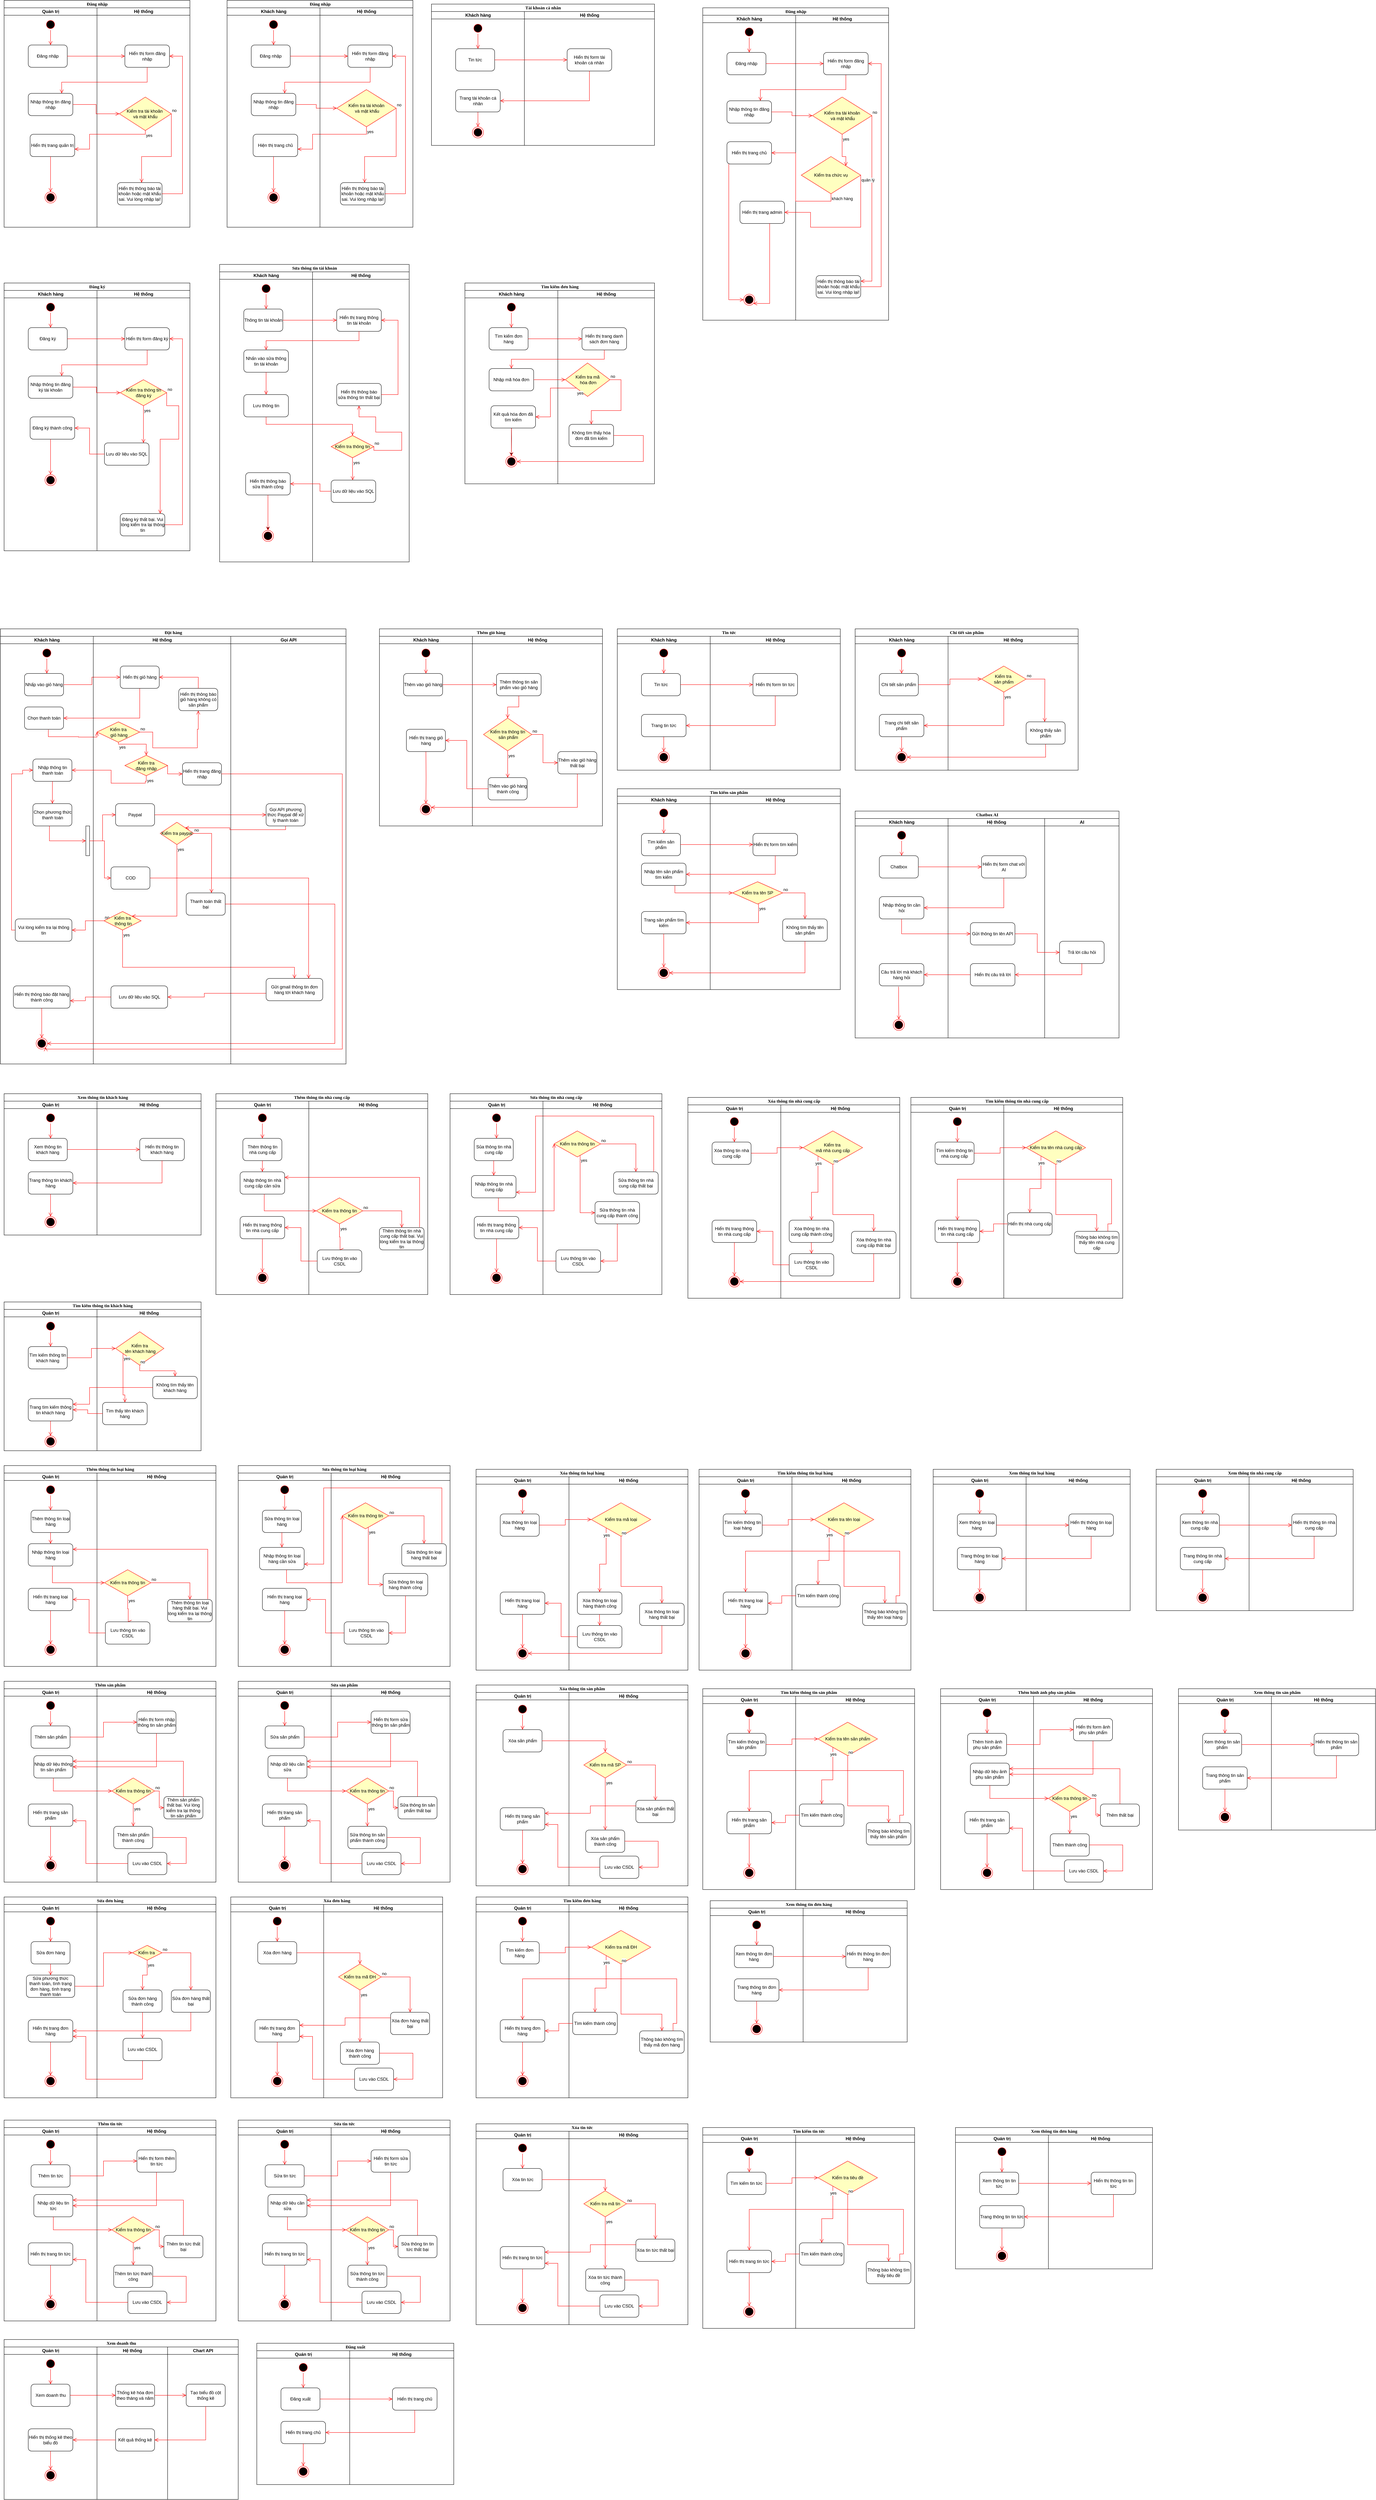 <mxfile version="25.0.3">
  <diagram name="Page-1" id="0783ab3e-0a74-02c8-0abd-f7b4e66b4bec">
    <mxGraphModel dx="1631" dy="761" grid="1" gridSize="10" guides="1" tooltips="1" connect="1" arrows="1" fold="1" page="1" pageScale="1" pageWidth="850" pageHeight="1100" background="none" math="0" shadow="0">
      <root>
        <mxCell id="0" />
        <mxCell id="1" parent="0" />
        <mxCell id="1c1d494c118603dd-1" value="Đăng nhập" style="swimlane;html=1;childLayout=stackLayout;startSize=20;rounded=0;shadow=0;comic=0;labelBackgroundColor=none;strokeWidth=1;fontFamily=Verdana;fontSize=12;align=center;" parent="1" vertex="1">
          <mxGeometry x="40" y="20" width="500" height="610" as="geometry">
            <mxRectangle x="40" y="20" width="70" height="30" as="alternateBounds" />
          </mxGeometry>
        </mxCell>
        <mxCell id="1c1d494c118603dd-2" value="Quản trị" style="swimlane;html=1;startSize=20;" parent="1c1d494c118603dd-1" vertex="1">
          <mxGeometry y="20" width="250" height="590" as="geometry" />
        </mxCell>
        <mxCell id="wb5biVxK_Exto_oxbnns-2" value="" style="ellipse;html=1;shape=startState;fillColor=#000000;strokeColor=#ff0000;" parent="1c1d494c118603dd-2" vertex="1">
          <mxGeometry x="110" y="30" width="30" height="30" as="geometry" />
        </mxCell>
        <mxCell id="wb5biVxK_Exto_oxbnns-3" value="" style="edgeStyle=orthogonalEdgeStyle;html=1;verticalAlign=bottom;endArrow=open;endSize=8;strokeColor=#ff0000;rounded=0;" parent="1c1d494c118603dd-2" source="wb5biVxK_Exto_oxbnns-2" edge="1">
          <mxGeometry relative="1" as="geometry">
            <mxPoint x="125" y="100" as="targetPoint" />
          </mxGeometry>
        </mxCell>
        <mxCell id="wb5biVxK_Exto_oxbnns-4" value="Đăng nhập" style="rounded=1;whiteSpace=wrap;html=1;" parent="1c1d494c118603dd-2" vertex="1">
          <mxGeometry x="65" y="100" width="105" height="60" as="geometry" />
        </mxCell>
        <mxCell id="wb5biVxK_Exto_oxbnns-8" value="Nhập thông tin đăng nhập" style="rounded=1;whiteSpace=wrap;html=1;" parent="1c1d494c118603dd-2" vertex="1">
          <mxGeometry x="65" y="230" width="120" height="60" as="geometry" />
        </mxCell>
        <mxCell id="wb5biVxK_Exto_oxbnns-16" value="Hiển thị trang quản trị" style="rounded=1;whiteSpace=wrap;html=1;" parent="1c1d494c118603dd-2" vertex="1">
          <mxGeometry x="70" y="340" width="120" height="60" as="geometry" />
        </mxCell>
        <mxCell id="wb5biVxK_Exto_oxbnns-17" value="" style="ellipse;html=1;shape=endState;fillColor=#000000;strokeColor=#ff0000;" parent="1c1d494c118603dd-2" vertex="1">
          <mxGeometry x="110" y="495" width="30" height="30" as="geometry" />
        </mxCell>
        <mxCell id="wb5biVxK_Exto_oxbnns-19" value="" style="edgeStyle=orthogonalEdgeStyle;html=1;verticalAlign=bottom;endArrow=open;endSize=8;strokeColor=#ff0000;rounded=0;" parent="1c1d494c118603dd-2" source="wb5biVxK_Exto_oxbnns-16" target="wb5biVxK_Exto_oxbnns-17" edge="1">
          <mxGeometry relative="1" as="geometry">
            <mxPoint x="124.5" y="470" as="targetPoint" />
            <mxPoint x="124.5" y="430" as="sourcePoint" />
            <Array as="points">
              <mxPoint x="125" y="420" />
              <mxPoint x="125" y="420" />
            </Array>
          </mxGeometry>
        </mxCell>
        <mxCell id="1c1d494c118603dd-3" value="Hệ thống" style="swimlane;html=1;startSize=20;" parent="1c1d494c118603dd-1" vertex="1">
          <mxGeometry x="250" y="20" width="250" height="590" as="geometry" />
        </mxCell>
        <mxCell id="wb5biVxK_Exto_oxbnns-5" value="Hiển thị form đăng nhập" style="rounded=1;whiteSpace=wrap;html=1;" parent="1c1d494c118603dd-3" vertex="1">
          <mxGeometry x="75" y="100" width="120" height="60" as="geometry" />
        </mxCell>
        <mxCell id="wb5biVxK_Exto_oxbnns-12" value="Kiểm tra tài khoản&amp;nbsp;&lt;div&gt;và mật khẩu&lt;/div&gt;" style="rhombus;whiteSpace=wrap;html=1;fontColor=#000000;fillColor=#ffffc0;strokeColor=#ff0000;" parent="1c1d494c118603dd-3" vertex="1">
          <mxGeometry x="60" y="240" width="140" height="90" as="geometry" />
        </mxCell>
        <mxCell id="wb5biVxK_Exto_oxbnns-28" value="Hiển thị thông báo tài khoản hoặc mật khẩu sai. Vui lòng nhập lại!" style="rounded=1;whiteSpace=wrap;html=1;" parent="1c1d494c118603dd-3" vertex="1">
          <mxGeometry x="55" y="470" width="120" height="60" as="geometry" />
        </mxCell>
        <mxCell id="wb5biVxK_Exto_oxbnns-29" value="" style="edgeStyle=orthogonalEdgeStyle;html=1;verticalAlign=bottom;endArrow=open;endSize=8;strokeColor=#ff0000;rounded=0;" parent="1c1d494c118603dd-3" source="wb5biVxK_Exto_oxbnns-28" target="wb5biVxK_Exto_oxbnns-5" edge="1">
          <mxGeometry relative="1" as="geometry">
            <mxPoint x="190" y="485" as="targetPoint" />
            <mxPoint x="190" y="390" as="sourcePoint" />
            <Array as="points">
              <mxPoint x="230" y="500" />
              <mxPoint x="230" y="130" />
            </Array>
          </mxGeometry>
        </mxCell>
        <mxCell id="wb5biVxK_Exto_oxbnns-14" value="yes" style="edgeStyle=orthogonalEdgeStyle;html=1;align=left;verticalAlign=top;endArrow=open;endSize=8;strokeColor=#ff0000;rounded=0;" parent="1c1d494c118603dd-1" source="wb5biVxK_Exto_oxbnns-12" target="wb5biVxK_Exto_oxbnns-16" edge="1">
          <mxGeometry x="-1" relative="1" as="geometry">
            <mxPoint x="100" y="370" as="targetPoint" />
            <Array as="points">
              <mxPoint x="230" y="360" />
              <mxPoint x="230" y="400" />
            </Array>
          </mxGeometry>
        </mxCell>
        <mxCell id="wb5biVxK_Exto_oxbnns-31" value="" style="edgeStyle=orthogonalEdgeStyle;html=1;verticalAlign=bottom;endArrow=open;endSize=8;strokeColor=#ff0000;rounded=0;entryX=0;entryY=0.5;entryDx=0;entryDy=0;" parent="1c1d494c118603dd-1" source="wb5biVxK_Exto_oxbnns-8" target="wb5biVxK_Exto_oxbnns-12" edge="1">
          <mxGeometry relative="1" as="geometry">
            <mxPoint x="305" y="260" as="targetPoint" />
            <mxPoint x="145" y="440" as="sourcePoint" />
            <Array as="points" />
          </mxGeometry>
        </mxCell>
        <mxCell id="wb5biVxK_Exto_oxbnns-33" value="" style="edgeStyle=orthogonalEdgeStyle;html=1;verticalAlign=bottom;endArrow=open;endSize=8;strokeColor=#ff0000;rounded=0;exitX=0.5;exitY=1;exitDx=0;exitDy=0;" parent="1c1d494c118603dd-1" source="wb5biVxK_Exto_oxbnns-5" target="wb5biVxK_Exto_oxbnns-8" edge="1">
          <mxGeometry relative="1" as="geometry">
            <mxPoint x="155" y="545" as="targetPoint" />
            <mxPoint x="155" y="450" as="sourcePoint" />
            <Array as="points">
              <mxPoint x="385" y="220" />
              <mxPoint x="155" y="220" />
            </Array>
          </mxGeometry>
        </mxCell>
        <mxCell id="wb5biVxK_Exto_oxbnns-34" value="" style="edgeStyle=orthogonalEdgeStyle;html=1;verticalAlign=bottom;endArrow=open;endSize=8;strokeColor=#ff0000;rounded=0;entryX=0;entryY=0.5;entryDx=0;entryDy=0;" parent="1c1d494c118603dd-1" source="wb5biVxK_Exto_oxbnns-4" target="wb5biVxK_Exto_oxbnns-5" edge="1">
          <mxGeometry relative="1" as="geometry">
            <mxPoint x="165" y="555" as="targetPoint" />
            <mxPoint x="165" y="460" as="sourcePoint" />
            <Array as="points" />
          </mxGeometry>
        </mxCell>
        <mxCell id="wb5biVxK_Exto_oxbnns-13" value="no" style="edgeStyle=orthogonalEdgeStyle;html=1;align=left;verticalAlign=bottom;endArrow=open;endSize=8;strokeColor=#ff0000;rounded=0;exitX=1;exitY=0.5;exitDx=0;exitDy=0;" parent="1" source="wb5biVxK_Exto_oxbnns-12" edge="1">
          <mxGeometry x="-1" relative="1" as="geometry">
            <mxPoint x="410" y="510" as="targetPoint" />
            <mxPoint x="440" y="430" as="sourcePoint" />
            <Array as="points">
              <mxPoint x="490" y="440" />
              <mxPoint x="410" y="440" />
            </Array>
          </mxGeometry>
        </mxCell>
        <mxCell id="wb5biVxK_Exto_oxbnns-35" value="Đăng nhập" style="swimlane;html=1;childLayout=stackLayout;startSize=20;rounded=0;shadow=0;comic=0;labelBackgroundColor=none;strokeWidth=1;fontFamily=Verdana;fontSize=12;align=center;" parent="1" vertex="1">
          <mxGeometry x="640" y="20" width="500" height="610" as="geometry">
            <mxRectangle x="40" y="20" width="70" height="30" as="alternateBounds" />
          </mxGeometry>
        </mxCell>
        <mxCell id="wb5biVxK_Exto_oxbnns-36" value="Khách hàng" style="swimlane;html=1;startSize=20;" parent="wb5biVxK_Exto_oxbnns-35" vertex="1">
          <mxGeometry y="20" width="250" height="590" as="geometry" />
        </mxCell>
        <mxCell id="wb5biVxK_Exto_oxbnns-37" value="" style="ellipse;html=1;shape=startState;fillColor=#000000;strokeColor=#ff0000;" parent="wb5biVxK_Exto_oxbnns-36" vertex="1">
          <mxGeometry x="110" y="30" width="30" height="30" as="geometry" />
        </mxCell>
        <mxCell id="wb5biVxK_Exto_oxbnns-38" value="" style="edgeStyle=orthogonalEdgeStyle;html=1;verticalAlign=bottom;endArrow=open;endSize=8;strokeColor=#ff0000;rounded=0;" parent="wb5biVxK_Exto_oxbnns-36" source="wb5biVxK_Exto_oxbnns-37" edge="1">
          <mxGeometry relative="1" as="geometry">
            <mxPoint x="125" y="100" as="targetPoint" />
          </mxGeometry>
        </mxCell>
        <mxCell id="wb5biVxK_Exto_oxbnns-39" value="Đăng nhập" style="rounded=1;whiteSpace=wrap;html=1;" parent="wb5biVxK_Exto_oxbnns-36" vertex="1">
          <mxGeometry x="65" y="100" width="105" height="60" as="geometry" />
        </mxCell>
        <mxCell id="wb5biVxK_Exto_oxbnns-40" value="Nhập thông tin đăng nhập" style="rounded=1;whiteSpace=wrap;html=1;" parent="wb5biVxK_Exto_oxbnns-36" vertex="1">
          <mxGeometry x="65" y="230" width="120" height="60" as="geometry" />
        </mxCell>
        <mxCell id="wb5biVxK_Exto_oxbnns-41" value="Hiện thị trang chủ" style="rounded=1;whiteSpace=wrap;html=1;" parent="wb5biVxK_Exto_oxbnns-36" vertex="1">
          <mxGeometry x="70" y="340" width="120" height="60" as="geometry" />
        </mxCell>
        <mxCell id="wb5biVxK_Exto_oxbnns-42" value="" style="ellipse;html=1;shape=endState;fillColor=#000000;strokeColor=#ff0000;" parent="wb5biVxK_Exto_oxbnns-36" vertex="1">
          <mxGeometry x="110" y="495" width="30" height="30" as="geometry" />
        </mxCell>
        <mxCell id="wb5biVxK_Exto_oxbnns-43" value="" style="edgeStyle=orthogonalEdgeStyle;html=1;verticalAlign=bottom;endArrow=open;endSize=8;strokeColor=#ff0000;rounded=0;" parent="wb5biVxK_Exto_oxbnns-36" source="wb5biVxK_Exto_oxbnns-41" target="wb5biVxK_Exto_oxbnns-42" edge="1">
          <mxGeometry relative="1" as="geometry">
            <mxPoint x="124.5" y="470" as="targetPoint" />
            <mxPoint x="124.5" y="430" as="sourcePoint" />
            <Array as="points">
              <mxPoint x="125" y="420" />
              <mxPoint x="125" y="420" />
            </Array>
          </mxGeometry>
        </mxCell>
        <mxCell id="wb5biVxK_Exto_oxbnns-51" value="yes" style="edgeStyle=orthogonalEdgeStyle;html=1;align=left;verticalAlign=top;endArrow=open;endSize=8;strokeColor=#ff0000;rounded=0;" parent="wb5biVxK_Exto_oxbnns-35" source="wb5biVxK_Exto_oxbnns-47" target="wb5biVxK_Exto_oxbnns-41" edge="1">
          <mxGeometry x="-1" relative="1" as="geometry">
            <mxPoint x="100" y="370" as="targetPoint" />
            <Array as="points">
              <mxPoint x="230" y="360" />
              <mxPoint x="230" y="400" />
            </Array>
          </mxGeometry>
        </mxCell>
        <mxCell id="wb5biVxK_Exto_oxbnns-52" value="" style="edgeStyle=orthogonalEdgeStyle;html=1;verticalAlign=bottom;endArrow=open;endSize=8;strokeColor=#ff0000;rounded=0;" parent="wb5biVxK_Exto_oxbnns-35" source="wb5biVxK_Exto_oxbnns-40" target="wb5biVxK_Exto_oxbnns-47" edge="1">
          <mxGeometry relative="1" as="geometry">
            <mxPoint x="305" y="260" as="targetPoint" />
            <mxPoint x="145" y="440" as="sourcePoint" />
            <Array as="points" />
          </mxGeometry>
        </mxCell>
        <mxCell id="wb5biVxK_Exto_oxbnns-53" value="" style="edgeStyle=orthogonalEdgeStyle;html=1;verticalAlign=bottom;endArrow=open;endSize=8;strokeColor=#ff0000;rounded=0;exitX=0.5;exitY=1;exitDx=0;exitDy=0;" parent="wb5biVxK_Exto_oxbnns-35" source="wb5biVxK_Exto_oxbnns-45" target="wb5biVxK_Exto_oxbnns-40" edge="1">
          <mxGeometry relative="1" as="geometry">
            <mxPoint x="155" y="545" as="targetPoint" />
            <mxPoint x="155" y="450" as="sourcePoint" />
            <Array as="points">
              <mxPoint x="385" y="220" />
              <mxPoint x="155" y="220" />
            </Array>
          </mxGeometry>
        </mxCell>
        <mxCell id="wb5biVxK_Exto_oxbnns-54" value="" style="edgeStyle=orthogonalEdgeStyle;html=1;verticalAlign=bottom;endArrow=open;endSize=8;strokeColor=#ff0000;rounded=0;entryX=0;entryY=0.5;entryDx=0;entryDy=0;" parent="wb5biVxK_Exto_oxbnns-35" source="wb5biVxK_Exto_oxbnns-39" target="wb5biVxK_Exto_oxbnns-45" edge="1">
          <mxGeometry relative="1" as="geometry">
            <mxPoint x="165" y="555" as="targetPoint" />
            <mxPoint x="165" y="460" as="sourcePoint" />
            <Array as="points" />
          </mxGeometry>
        </mxCell>
        <mxCell id="wb5biVxK_Exto_oxbnns-44" value="Hệ thống" style="swimlane;html=1;startSize=20;" parent="wb5biVxK_Exto_oxbnns-35" vertex="1">
          <mxGeometry x="250" y="20" width="250" height="590" as="geometry" />
        </mxCell>
        <mxCell id="wb5biVxK_Exto_oxbnns-45" value="Hiển thị form đăng nhập" style="rounded=1;whiteSpace=wrap;html=1;" parent="wb5biVxK_Exto_oxbnns-44" vertex="1">
          <mxGeometry x="75" y="100" width="120" height="60" as="geometry" />
        </mxCell>
        <mxCell id="wb5biVxK_Exto_oxbnns-47" value="Kiểm tra tài khoản&lt;div&gt;&amp;nbsp;và mật khẩu&lt;/div&gt;" style="rhombus;whiteSpace=wrap;html=1;fontColor=#000000;fillColor=#ffffc0;strokeColor=#ff0000;" parent="wb5biVxK_Exto_oxbnns-44" vertex="1">
          <mxGeometry x="45" y="220" width="160" height="100" as="geometry" />
        </mxCell>
        <mxCell id="wb5biVxK_Exto_oxbnns-48" value="Hiển thị thông báo tài khoản hoặc mật khẩu sai. Vui lòng nhập lại!" style="rounded=1;whiteSpace=wrap;html=1;" parent="wb5biVxK_Exto_oxbnns-44" vertex="1">
          <mxGeometry x="55" y="470" width="120" height="60" as="geometry" />
        </mxCell>
        <mxCell id="wb5biVxK_Exto_oxbnns-49" value="" style="edgeStyle=orthogonalEdgeStyle;html=1;verticalAlign=bottom;endArrow=open;endSize=8;strokeColor=#ff0000;rounded=0;" parent="wb5biVxK_Exto_oxbnns-44" source="wb5biVxK_Exto_oxbnns-48" target="wb5biVxK_Exto_oxbnns-45" edge="1">
          <mxGeometry relative="1" as="geometry">
            <mxPoint x="190" y="485" as="targetPoint" />
            <mxPoint x="190" y="390" as="sourcePoint" />
            <Array as="points">
              <mxPoint x="230" y="500" />
              <mxPoint x="230" y="130" />
            </Array>
          </mxGeometry>
        </mxCell>
        <mxCell id="wb5biVxK_Exto_oxbnns-55" value="no" style="edgeStyle=orthogonalEdgeStyle;html=1;align=left;verticalAlign=bottom;endArrow=open;endSize=8;strokeColor=#ff0000;rounded=0;exitX=1;exitY=0.5;exitDx=0;exitDy=0;" parent="1" source="wb5biVxK_Exto_oxbnns-47" edge="1">
          <mxGeometry x="-1" relative="1" as="geometry">
            <mxPoint x="1010" y="510" as="targetPoint" />
            <mxPoint x="1040" y="430" as="sourcePoint" />
            <Array as="points">
              <mxPoint x="1095" y="440" />
              <mxPoint x="1010" y="440" />
            </Array>
          </mxGeometry>
        </mxCell>
        <mxCell id="wb5biVxK_Exto_oxbnns-56" value="Đăng ký" style="swimlane;html=1;childLayout=stackLayout;startSize=20;rounded=0;shadow=0;comic=0;labelBackgroundColor=none;strokeWidth=1;fontFamily=Verdana;fontSize=12;align=center;" parent="1" vertex="1">
          <mxGeometry x="40" y="780" width="500" height="720" as="geometry">
            <mxRectangle x="40" y="20" width="70" height="30" as="alternateBounds" />
          </mxGeometry>
        </mxCell>
        <mxCell id="wb5biVxK_Exto_oxbnns-57" value="Khách hàng" style="swimlane;html=1;startSize=20;" parent="wb5biVxK_Exto_oxbnns-56" vertex="1">
          <mxGeometry y="20" width="250" height="700" as="geometry" />
        </mxCell>
        <mxCell id="wb5biVxK_Exto_oxbnns-58" value="" style="ellipse;html=1;shape=startState;fillColor=#000000;strokeColor=#ff0000;" parent="wb5biVxK_Exto_oxbnns-57" vertex="1">
          <mxGeometry x="110" y="30" width="30" height="30" as="geometry" />
        </mxCell>
        <mxCell id="wb5biVxK_Exto_oxbnns-59" value="" style="edgeStyle=orthogonalEdgeStyle;html=1;verticalAlign=bottom;endArrow=open;endSize=8;strokeColor=#ff0000;rounded=0;" parent="wb5biVxK_Exto_oxbnns-57" source="wb5biVxK_Exto_oxbnns-58" edge="1">
          <mxGeometry relative="1" as="geometry">
            <mxPoint x="125" y="100" as="targetPoint" />
          </mxGeometry>
        </mxCell>
        <mxCell id="wb5biVxK_Exto_oxbnns-60" value="Đăng ký" style="rounded=1;whiteSpace=wrap;html=1;" parent="wb5biVxK_Exto_oxbnns-57" vertex="1">
          <mxGeometry x="65" y="100" width="105" height="60" as="geometry" />
        </mxCell>
        <mxCell id="wb5biVxK_Exto_oxbnns-61" value="Nhập thông tin đăng ký tài khoản" style="rounded=1;whiteSpace=wrap;html=1;" parent="wb5biVxK_Exto_oxbnns-57" vertex="1">
          <mxGeometry x="65" y="230" width="120" height="60" as="geometry" />
        </mxCell>
        <mxCell id="wb5biVxK_Exto_oxbnns-62" value="Đăng ký thành công" style="rounded=1;whiteSpace=wrap;html=1;" parent="wb5biVxK_Exto_oxbnns-57" vertex="1">
          <mxGeometry x="70" y="340" width="120" height="60" as="geometry" />
        </mxCell>
        <mxCell id="wb5biVxK_Exto_oxbnns-63" value="" style="ellipse;html=1;shape=endState;fillColor=#000000;strokeColor=#ff0000;" parent="wb5biVxK_Exto_oxbnns-57" vertex="1">
          <mxGeometry x="110" y="495" width="30" height="30" as="geometry" />
        </mxCell>
        <mxCell id="wb5biVxK_Exto_oxbnns-64" value="" style="edgeStyle=orthogonalEdgeStyle;html=1;verticalAlign=bottom;endArrow=open;endSize=8;strokeColor=#ff0000;rounded=0;" parent="wb5biVxK_Exto_oxbnns-57" source="wb5biVxK_Exto_oxbnns-62" target="wb5biVxK_Exto_oxbnns-63" edge="1">
          <mxGeometry relative="1" as="geometry">
            <mxPoint x="124.5" y="470" as="targetPoint" />
            <mxPoint x="124.5" y="430" as="sourcePoint" />
            <Array as="points">
              <mxPoint x="125" y="420" />
              <mxPoint x="125" y="420" />
            </Array>
          </mxGeometry>
        </mxCell>
        <mxCell id="wb5biVxK_Exto_oxbnns-65" value="Hệ thống" style="swimlane;html=1;startSize=20;" parent="wb5biVxK_Exto_oxbnns-56" vertex="1">
          <mxGeometry x="250" y="20" width="250" height="700" as="geometry" />
        </mxCell>
        <mxCell id="wb5biVxK_Exto_oxbnns-66" value="Hiển thị form đăng ký" style="rounded=1;whiteSpace=wrap;html=1;" parent="wb5biVxK_Exto_oxbnns-65" vertex="1">
          <mxGeometry x="75" y="100" width="120" height="60" as="geometry" />
        </mxCell>
        <mxCell id="wb5biVxK_Exto_oxbnns-68" value="Kiểm tra thông tin đăng ký" style="rhombus;whiteSpace=wrap;html=1;fontColor=#000000;fillColor=#ffffc0;strokeColor=#ff0000;" parent="wb5biVxK_Exto_oxbnns-65" vertex="1">
          <mxGeometry x="62.5" y="240" width="125" height="70" as="geometry" />
        </mxCell>
        <mxCell id="wb5biVxK_Exto_oxbnns-69" value="Đăng ký thất bại. Vui lòng kiểm tra lại thông tin" style="rounded=1;whiteSpace=wrap;html=1;" parent="wb5biVxK_Exto_oxbnns-65" vertex="1">
          <mxGeometry x="62.5" y="600" width="120" height="60" as="geometry" />
        </mxCell>
        <mxCell id="wb5biVxK_Exto_oxbnns-70" value="" style="edgeStyle=orthogonalEdgeStyle;html=1;verticalAlign=bottom;endArrow=open;endSize=8;strokeColor=#ff0000;rounded=0;" parent="wb5biVxK_Exto_oxbnns-65" source="wb5biVxK_Exto_oxbnns-69" target="wb5biVxK_Exto_oxbnns-66" edge="1">
          <mxGeometry relative="1" as="geometry">
            <mxPoint x="190" y="485" as="targetPoint" />
            <mxPoint x="190" y="390" as="sourcePoint" />
            <Array as="points">
              <mxPoint x="230" y="630" />
              <mxPoint x="230" y="130" />
            </Array>
          </mxGeometry>
        </mxCell>
        <mxCell id="wb5biVxK_Exto_oxbnns-76" value="no" style="edgeStyle=orthogonalEdgeStyle;html=1;align=left;verticalAlign=bottom;endArrow=open;endSize=8;strokeColor=#ff0000;rounded=0;exitX=1;exitY=0.5;exitDx=0;exitDy=0;" parent="wb5biVxK_Exto_oxbnns-65" source="wb5biVxK_Exto_oxbnns-68" target="wb5biVxK_Exto_oxbnns-69" edge="1">
          <mxGeometry x="-1" relative="1" as="geometry">
            <mxPoint x="120" y="470" as="targetPoint" />
            <mxPoint x="150" y="390" as="sourcePoint" />
            <Array as="points">
              <mxPoint x="188" y="310" />
              <mxPoint x="220" y="310" />
              <mxPoint x="220" y="400" />
              <mxPoint x="170" y="400" />
            </Array>
          </mxGeometry>
        </mxCell>
        <mxCell id="wb5biVxK_Exto_oxbnns-263" value="Lưu dữ liệu vào SQL" style="rounded=1;whiteSpace=wrap;html=1;" parent="wb5biVxK_Exto_oxbnns-65" vertex="1">
          <mxGeometry x="20" y="410" width="120" height="60" as="geometry" />
        </mxCell>
        <mxCell id="wb5biVxK_Exto_oxbnns-72" value="yes" style="edgeStyle=orthogonalEdgeStyle;html=1;align=left;verticalAlign=top;endArrow=open;endSize=8;strokeColor=#ff0000;rounded=0;" parent="wb5biVxK_Exto_oxbnns-65" source="wb5biVxK_Exto_oxbnns-68" target="wb5biVxK_Exto_oxbnns-263" edge="1">
          <mxGeometry x="-1" relative="1" as="geometry">
            <mxPoint x="-150" y="350" as="targetPoint" />
            <Array as="points">
              <mxPoint x="125" y="400" />
              <mxPoint x="125" y="400" />
            </Array>
          </mxGeometry>
        </mxCell>
        <mxCell id="wb5biVxK_Exto_oxbnns-73" value="" style="edgeStyle=orthogonalEdgeStyle;html=1;verticalAlign=bottom;endArrow=open;endSize=8;strokeColor=#ff0000;rounded=0;" parent="wb5biVxK_Exto_oxbnns-56" source="wb5biVxK_Exto_oxbnns-61" target="wb5biVxK_Exto_oxbnns-68" edge="1">
          <mxGeometry relative="1" as="geometry">
            <mxPoint x="305" y="270" as="targetPoint" />
            <mxPoint x="145" y="440" as="sourcePoint" />
            <Array as="points" />
          </mxGeometry>
        </mxCell>
        <mxCell id="wb5biVxK_Exto_oxbnns-74" value="" style="edgeStyle=orthogonalEdgeStyle;html=1;verticalAlign=bottom;endArrow=open;endSize=8;strokeColor=#ff0000;rounded=0;exitX=0.5;exitY=1;exitDx=0;exitDy=0;" parent="wb5biVxK_Exto_oxbnns-56" source="wb5biVxK_Exto_oxbnns-66" target="wb5biVxK_Exto_oxbnns-61" edge="1">
          <mxGeometry relative="1" as="geometry">
            <mxPoint x="155" y="545" as="targetPoint" />
            <mxPoint x="155" y="450" as="sourcePoint" />
            <Array as="points">
              <mxPoint x="385" y="220" />
              <mxPoint x="155" y="220" />
            </Array>
          </mxGeometry>
        </mxCell>
        <mxCell id="wb5biVxK_Exto_oxbnns-75" value="" style="edgeStyle=orthogonalEdgeStyle;html=1;verticalAlign=bottom;endArrow=open;endSize=8;strokeColor=#ff0000;rounded=0;entryX=0;entryY=0.5;entryDx=0;entryDy=0;" parent="wb5biVxK_Exto_oxbnns-56" source="wb5biVxK_Exto_oxbnns-60" target="wb5biVxK_Exto_oxbnns-66" edge="1">
          <mxGeometry relative="1" as="geometry">
            <mxPoint x="165" y="555" as="targetPoint" />
            <mxPoint x="165" y="460" as="sourcePoint" />
            <Array as="points" />
          </mxGeometry>
        </mxCell>
        <mxCell id="wb5biVxK_Exto_oxbnns-264" value="" style="edgeStyle=orthogonalEdgeStyle;html=1;verticalAlign=bottom;endArrow=open;endSize=8;strokeColor=#ff0000;rounded=0;exitX=0;exitY=0.5;exitDx=0;exitDy=0;entryX=1;entryY=0.5;entryDx=0;entryDy=0;" parent="wb5biVxK_Exto_oxbnns-56" source="wb5biVxK_Exto_oxbnns-263" target="wb5biVxK_Exto_oxbnns-62" edge="1">
          <mxGeometry relative="1" as="geometry">
            <mxPoint x="135" y="130" as="targetPoint" />
            <mxPoint x="135" y="90" as="sourcePoint" />
          </mxGeometry>
        </mxCell>
        <mxCell id="wb5biVxK_Exto_oxbnns-77" value="Sửa thông tin tài khoản" style="swimlane;html=1;childLayout=stackLayout;startSize=20;rounded=0;shadow=0;comic=0;labelBackgroundColor=none;strokeWidth=1;fontFamily=Verdana;fontSize=12;align=center;" parent="1" vertex="1">
          <mxGeometry x="620" y="730" width="510" height="800" as="geometry">
            <mxRectangle x="40" y="20" width="70" height="30" as="alternateBounds" />
          </mxGeometry>
        </mxCell>
        <mxCell id="wb5biVxK_Exto_oxbnns-78" value="Khách hàng" style="swimlane;html=1;startSize=20;" parent="wb5biVxK_Exto_oxbnns-77" vertex="1">
          <mxGeometry y="20" width="250" height="780" as="geometry" />
        </mxCell>
        <mxCell id="wb5biVxK_Exto_oxbnns-79" value="" style="ellipse;html=1;shape=startState;fillColor=#000000;strokeColor=#ff0000;" parent="wb5biVxK_Exto_oxbnns-78" vertex="1">
          <mxGeometry x="110" y="30" width="30" height="30" as="geometry" />
        </mxCell>
        <mxCell id="wb5biVxK_Exto_oxbnns-80" value="" style="edgeStyle=orthogonalEdgeStyle;html=1;verticalAlign=bottom;endArrow=open;endSize=8;strokeColor=#ff0000;rounded=0;" parent="wb5biVxK_Exto_oxbnns-78" source="wb5biVxK_Exto_oxbnns-79" edge="1">
          <mxGeometry relative="1" as="geometry">
            <mxPoint x="125" y="100" as="targetPoint" />
          </mxGeometry>
        </mxCell>
        <mxCell id="wb5biVxK_Exto_oxbnns-81" value="Thông tin tài khoản" style="rounded=1;whiteSpace=wrap;html=1;" parent="wb5biVxK_Exto_oxbnns-78" vertex="1">
          <mxGeometry x="65" y="100" width="105" height="60" as="geometry" />
        </mxCell>
        <mxCell id="wb5biVxK_Exto_oxbnns-98" value="Nhấn vào sửa thông tin tài khoản" style="rounded=1;whiteSpace=wrap;html=1;" parent="wb5biVxK_Exto_oxbnns-78" vertex="1">
          <mxGeometry x="65" y="210" width="120" height="60" as="geometry" />
        </mxCell>
        <mxCell id="wb5biVxK_Exto_oxbnns-104" value="Lưu thông tin" style="rounded=1;whiteSpace=wrap;html=1;" parent="wb5biVxK_Exto_oxbnns-78" vertex="1">
          <mxGeometry x="65" y="330" width="120" height="60" as="geometry" />
        </mxCell>
        <mxCell id="wb5biVxK_Exto_oxbnns-105" value="" style="edgeStyle=orthogonalEdgeStyle;html=1;verticalAlign=bottom;endArrow=open;endSize=8;strokeColor=#ff0000;rounded=0;entryX=0.5;entryY=0;entryDx=0;entryDy=0;" parent="wb5biVxK_Exto_oxbnns-78" source="wb5biVxK_Exto_oxbnns-98" target="wb5biVxK_Exto_oxbnns-104" edge="1">
          <mxGeometry relative="1" as="geometry">
            <mxPoint x="325" y="140" as="targetPoint" />
            <mxPoint x="180" y="140" as="sourcePoint" />
            <Array as="points" />
          </mxGeometry>
        </mxCell>
        <mxCell id="wb5biVxK_Exto_oxbnns-113" value="" style="edgeStyle=orthogonalEdgeStyle;rounded=0;orthogonalLoop=1;jettySize=auto;html=1;" parent="wb5biVxK_Exto_oxbnns-78" source="wb5biVxK_Exto_oxbnns-110" target="wb5biVxK_Exto_oxbnns-111" edge="1">
          <mxGeometry relative="1" as="geometry" />
        </mxCell>
        <mxCell id="wb5biVxK_Exto_oxbnns-110" value="Hiển thị thông báo sửa thành công" style="rounded=1;whiteSpace=wrap;html=1;" parent="wb5biVxK_Exto_oxbnns-78" vertex="1">
          <mxGeometry x="70" y="540" width="120" height="60" as="geometry" />
        </mxCell>
        <mxCell id="wb5biVxK_Exto_oxbnns-111" value="" style="ellipse;html=1;shape=endState;fillColor=#000000;strokeColor=#ff0000;" parent="wb5biVxK_Exto_oxbnns-78" vertex="1">
          <mxGeometry x="115" y="695" width="30" height="30" as="geometry" />
        </mxCell>
        <mxCell id="wb5biVxK_Exto_oxbnns-112" value="" style="edgeStyle=orthogonalEdgeStyle;html=1;verticalAlign=bottom;endArrow=open;endSize=8;strokeColor=#ff0000;rounded=0;" parent="wb5biVxK_Exto_oxbnns-78" target="wb5biVxK_Exto_oxbnns-111" edge="1">
          <mxGeometry relative="1" as="geometry">
            <mxPoint x="129.5" y="670" as="targetPoint" />
            <mxPoint x="130" y="600" as="sourcePoint" />
            <Array as="points">
              <mxPoint x="130" y="620" />
              <mxPoint x="130" y="620" />
            </Array>
          </mxGeometry>
        </mxCell>
        <mxCell id="wb5biVxK_Exto_oxbnns-86" value="Hệ thống" style="swimlane;html=1;startSize=20;" parent="wb5biVxK_Exto_oxbnns-77" vertex="1">
          <mxGeometry x="250" y="20" width="260" height="780" as="geometry" />
        </mxCell>
        <mxCell id="wb5biVxK_Exto_oxbnns-87" value="Hiển thị trang thông tin tài khoản" style="rounded=1;whiteSpace=wrap;html=1;" parent="wb5biVxK_Exto_oxbnns-86" vertex="1">
          <mxGeometry x="65" y="100" width="120" height="60" as="geometry" />
        </mxCell>
        <mxCell id="wb5biVxK_Exto_oxbnns-114" value="Hiển thị thông báo sửa thông tin thất bại" style="rounded=1;whiteSpace=wrap;html=1;" parent="wb5biVxK_Exto_oxbnns-86" vertex="1">
          <mxGeometry x="65" y="300" width="120" height="60" as="geometry" />
        </mxCell>
        <mxCell id="wb5biVxK_Exto_oxbnns-117" value="" style="edgeStyle=orthogonalEdgeStyle;html=1;verticalAlign=bottom;endArrow=open;endSize=8;strokeColor=#ff0000;rounded=0;exitX=1;exitY=0.5;exitDx=0;exitDy=0;entryX=1;entryY=0.5;entryDx=0;entryDy=0;" parent="wb5biVxK_Exto_oxbnns-86" source="wb5biVxK_Exto_oxbnns-114" target="wb5biVxK_Exto_oxbnns-87" edge="1">
          <mxGeometry relative="1" as="geometry">
            <mxPoint x="-115" y="220" as="targetPoint" />
            <mxPoint x="135" y="170" as="sourcePoint" />
            <Array as="points">
              <mxPoint x="230" y="330" />
              <mxPoint x="230" y="130" />
            </Array>
          </mxGeometry>
        </mxCell>
        <mxCell id="wb5biVxK_Exto_oxbnns-106" value="Kiểm tra thông tin" style="rhombus;whiteSpace=wrap;html=1;fontColor=#000000;fillColor=#ffffc0;strokeColor=#ff0000;" parent="wb5biVxK_Exto_oxbnns-86" vertex="1">
          <mxGeometry x="50" y="440" width="115" height="60" as="geometry" />
        </mxCell>
        <mxCell id="wb5biVxK_Exto_oxbnns-107" value="no" style="edgeStyle=orthogonalEdgeStyle;html=1;align=left;verticalAlign=bottom;endArrow=open;endSize=8;strokeColor=#ff0000;rounded=0;entryX=0.5;entryY=1;entryDx=0;entryDy=0;exitX=1;exitY=0.5;exitDx=0;exitDy=0;" parent="wb5biVxK_Exto_oxbnns-86" source="wb5biVxK_Exto_oxbnns-106" target="wb5biVxK_Exto_oxbnns-114" edge="1">
          <mxGeometry x="-1" relative="1" as="geometry">
            <mxPoint x="100" y="430" as="targetPoint" />
            <Array as="points">
              <mxPoint x="165" y="480" />
              <mxPoint x="240" y="480" />
              <mxPoint x="240" y="431" />
              <mxPoint x="170" y="431" />
              <mxPoint x="170" y="390" />
              <mxPoint x="125" y="390" />
            </Array>
          </mxGeometry>
        </mxCell>
        <mxCell id="wb5biVxK_Exto_oxbnns-265" value="Lưu dữ liệu vào SQL" style="rounded=1;whiteSpace=wrap;html=1;" parent="wb5biVxK_Exto_oxbnns-86" vertex="1">
          <mxGeometry x="50" y="560" width="120" height="60" as="geometry" />
        </mxCell>
        <mxCell id="wb5biVxK_Exto_oxbnns-108" value="yes" style="edgeStyle=orthogonalEdgeStyle;html=1;align=left;verticalAlign=top;endArrow=open;endSize=8;strokeColor=#ff0000;rounded=0;" parent="wb5biVxK_Exto_oxbnns-86" source="wb5biVxK_Exto_oxbnns-106" target="wb5biVxK_Exto_oxbnns-265" edge="1">
          <mxGeometry x="-1" relative="1" as="geometry">
            <mxPoint x="-125" y="540" as="targetPoint" />
            <Array as="points">
              <mxPoint x="108" y="530" />
              <mxPoint x="108" y="530" />
            </Array>
          </mxGeometry>
        </mxCell>
        <mxCell id="wb5biVxK_Exto_oxbnns-96" value="" style="edgeStyle=orthogonalEdgeStyle;html=1;verticalAlign=bottom;endArrow=open;endSize=8;strokeColor=#ff0000;rounded=0;entryX=0;entryY=0.5;entryDx=0;entryDy=0;" parent="wb5biVxK_Exto_oxbnns-77" source="wb5biVxK_Exto_oxbnns-81" target="wb5biVxK_Exto_oxbnns-87" edge="1">
          <mxGeometry relative="1" as="geometry">
            <mxPoint x="165" y="555" as="targetPoint" />
            <mxPoint x="165" y="460" as="sourcePoint" />
            <Array as="points" />
          </mxGeometry>
        </mxCell>
        <mxCell id="wb5biVxK_Exto_oxbnns-100" value="" style="edgeStyle=orthogonalEdgeStyle;html=1;verticalAlign=bottom;endArrow=open;endSize=8;strokeColor=#ff0000;rounded=0;exitX=0.5;exitY=1;exitDx=0;exitDy=0;" parent="wb5biVxK_Exto_oxbnns-77" source="wb5biVxK_Exto_oxbnns-87" target="wb5biVxK_Exto_oxbnns-98" edge="1">
          <mxGeometry relative="1" as="geometry">
            <mxPoint x="325" y="160" as="targetPoint" />
            <mxPoint x="180" y="160" as="sourcePoint" />
            <Array as="points" />
          </mxGeometry>
        </mxCell>
        <mxCell id="wb5biVxK_Exto_oxbnns-109" value="" style="edgeStyle=orthogonalEdgeStyle;html=1;verticalAlign=bottom;endArrow=open;endSize=8;strokeColor=#ff0000;rounded=0;entryX=0.5;entryY=0;entryDx=0;entryDy=0;" parent="wb5biVxK_Exto_oxbnns-77" source="wb5biVxK_Exto_oxbnns-104" target="wb5biVxK_Exto_oxbnns-106" edge="1">
          <mxGeometry relative="1" as="geometry">
            <mxPoint x="135" y="360" as="targetPoint" />
            <mxPoint x="135" y="300" as="sourcePoint" />
            <Array as="points">
              <mxPoint x="125" y="430" />
              <mxPoint x="358" y="430" />
            </Array>
          </mxGeometry>
        </mxCell>
        <mxCell id="wb5biVxK_Exto_oxbnns-266" value="" style="edgeStyle=orthogonalEdgeStyle;html=1;verticalAlign=bottom;endArrow=open;endSize=8;strokeColor=#ff0000;rounded=0;entryX=1;entryY=0.5;entryDx=0;entryDy=0;" parent="wb5biVxK_Exto_oxbnns-77" source="wb5biVxK_Exto_oxbnns-265" target="wb5biVxK_Exto_oxbnns-110" edge="1">
          <mxGeometry relative="1" as="geometry">
            <mxPoint x="-445" y="525" as="targetPoint" />
            <mxPoint x="-445" y="430" as="sourcePoint" />
            <Array as="points">
              <mxPoint x="270" y="610" />
              <mxPoint x="270" y="590" />
            </Array>
          </mxGeometry>
        </mxCell>
        <mxCell id="wb5biVxK_Exto_oxbnns-119" value="Tìm kiếm đơn hàng" style="swimlane;html=1;childLayout=stackLayout;startSize=20;rounded=0;shadow=0;comic=0;labelBackgroundColor=none;strokeWidth=1;fontFamily=Verdana;fontSize=12;align=center;" parent="1" vertex="1">
          <mxGeometry x="1280" y="780" width="510" height="540" as="geometry">
            <mxRectangle x="40" y="20" width="70" height="30" as="alternateBounds" />
          </mxGeometry>
        </mxCell>
        <mxCell id="wb5biVxK_Exto_oxbnns-120" value="Khách hàng" style="swimlane;html=1;startSize=20;" parent="wb5biVxK_Exto_oxbnns-119" vertex="1">
          <mxGeometry y="20" width="250" height="520" as="geometry" />
        </mxCell>
        <mxCell id="wb5biVxK_Exto_oxbnns-121" value="" style="ellipse;html=1;shape=startState;fillColor=#000000;strokeColor=#ff0000;" parent="wb5biVxK_Exto_oxbnns-120" vertex="1">
          <mxGeometry x="110" y="30" width="30" height="30" as="geometry" />
        </mxCell>
        <mxCell id="wb5biVxK_Exto_oxbnns-122" value="" style="edgeStyle=orthogonalEdgeStyle;html=1;verticalAlign=bottom;endArrow=open;endSize=8;strokeColor=#ff0000;rounded=0;" parent="wb5biVxK_Exto_oxbnns-120" source="wb5biVxK_Exto_oxbnns-121" edge="1">
          <mxGeometry relative="1" as="geometry">
            <mxPoint x="125" y="100" as="targetPoint" />
          </mxGeometry>
        </mxCell>
        <mxCell id="wb5biVxK_Exto_oxbnns-123" value="Tìm kiếm đơn hàng" style="rounded=1;whiteSpace=wrap;html=1;" parent="wb5biVxK_Exto_oxbnns-120" vertex="1">
          <mxGeometry x="65" y="100" width="105" height="60" as="geometry" />
        </mxCell>
        <mxCell id="wb5biVxK_Exto_oxbnns-124" value="Nhập mã hóa đơn" style="rounded=1;whiteSpace=wrap;html=1;" parent="wb5biVxK_Exto_oxbnns-120" vertex="1">
          <mxGeometry x="65" y="210" width="120" height="60" as="geometry" />
        </mxCell>
        <mxCell id="wb5biVxK_Exto_oxbnns-130" value="" style="edgeStyle=orthogonalEdgeStyle;rounded=0;orthogonalLoop=1;jettySize=auto;html=1;" parent="wb5biVxK_Exto_oxbnns-120" target="wb5biVxK_Exto_oxbnns-132" edge="1">
          <mxGeometry relative="1" as="geometry">
            <mxPoint x="125" y="350" as="sourcePoint" />
          </mxGeometry>
        </mxCell>
        <mxCell id="wb5biVxK_Exto_oxbnns-132" value="" style="ellipse;html=1;shape=endState;fillColor=#000000;strokeColor=#ff0000;" parent="wb5biVxK_Exto_oxbnns-120" vertex="1">
          <mxGeometry x="110" y="445" width="30" height="30" as="geometry" />
        </mxCell>
        <mxCell id="wb5biVxK_Exto_oxbnns-133" value="" style="edgeStyle=orthogonalEdgeStyle;html=1;verticalAlign=bottom;endArrow=open;endSize=8;strokeColor=#ff0000;rounded=0;" parent="wb5biVxK_Exto_oxbnns-120" target="wb5biVxK_Exto_oxbnns-132" edge="1">
          <mxGeometry relative="1" as="geometry">
            <mxPoint x="124.5" y="420" as="targetPoint" />
            <mxPoint x="125" y="350" as="sourcePoint" />
            <Array as="points">
              <mxPoint x="125" y="370" />
              <mxPoint x="125" y="370" />
            </Array>
          </mxGeometry>
        </mxCell>
        <mxCell id="wb5biVxK_Exto_oxbnns-151" value="Kết quả hóa đơn đã tìm kiếm" style="rounded=1;whiteSpace=wrap;html=1;" parent="wb5biVxK_Exto_oxbnns-120" vertex="1">
          <mxGeometry x="70" y="310" width="120" height="60" as="geometry" />
        </mxCell>
        <mxCell id="wb5biVxK_Exto_oxbnns-134" value="Hệ thống" style="swimlane;html=1;startSize=20;" parent="wb5biVxK_Exto_oxbnns-119" vertex="1">
          <mxGeometry x="250" y="20" width="260" height="520" as="geometry" />
        </mxCell>
        <mxCell id="wb5biVxK_Exto_oxbnns-135" value="Hiển thị trang danh sách đơn hàng" style="rounded=1;whiteSpace=wrap;html=1;" parent="wb5biVxK_Exto_oxbnns-134" vertex="1">
          <mxGeometry x="65" y="100" width="120" height="60" as="geometry" />
        </mxCell>
        <mxCell id="wb5biVxK_Exto_oxbnns-142" value="Kiểm tra mã&lt;div&gt;&amp;nbsp;hóa đơn&lt;/div&gt;" style="rhombus;whiteSpace=wrap;html=1;fontColor=#000000;fillColor=#ffffc0;strokeColor=#ff0000;" parent="wb5biVxK_Exto_oxbnns-134" vertex="1">
          <mxGeometry x="20" y="195" width="120" height="90" as="geometry" />
        </mxCell>
        <mxCell id="wb5biVxK_Exto_oxbnns-143" value="no" style="edgeStyle=orthogonalEdgeStyle;html=1;align=left;verticalAlign=bottom;endArrow=open;endSize=8;strokeColor=#ff0000;rounded=0;entryX=0.5;entryY=0;entryDx=0;entryDy=0;" parent="wb5biVxK_Exto_oxbnns-134" source="wb5biVxK_Exto_oxbnns-142" target="wb5biVxK_Exto_oxbnns-152" edge="1">
          <mxGeometry x="-1" relative="1" as="geometry">
            <mxPoint x="260" y="340" as="targetPoint" />
            <Array as="points">
              <mxPoint x="170" y="240" />
              <mxPoint x="170" y="323" />
              <mxPoint x="90" y="323" />
            </Array>
          </mxGeometry>
        </mxCell>
        <mxCell id="wb5biVxK_Exto_oxbnns-152" value="Không tìm thấy hóa đơn đã tìm kiếm" style="rounded=1;whiteSpace=wrap;html=1;" parent="wb5biVxK_Exto_oxbnns-134" vertex="1">
          <mxGeometry x="30" y="360" width="120" height="60" as="geometry" />
        </mxCell>
        <mxCell id="wb5biVxK_Exto_oxbnns-138" value="" style="edgeStyle=orthogonalEdgeStyle;html=1;verticalAlign=bottom;endArrow=open;endSize=8;strokeColor=#ff0000;rounded=0;entryX=0;entryY=0.5;entryDx=0;entryDy=0;" parent="wb5biVxK_Exto_oxbnns-119" source="wb5biVxK_Exto_oxbnns-123" target="wb5biVxK_Exto_oxbnns-135" edge="1">
          <mxGeometry relative="1" as="geometry">
            <mxPoint x="165" y="555" as="targetPoint" />
            <mxPoint x="165" y="460" as="sourcePoint" />
            <Array as="points" />
          </mxGeometry>
        </mxCell>
        <mxCell id="wb5biVxK_Exto_oxbnns-139" value="" style="edgeStyle=orthogonalEdgeStyle;html=1;verticalAlign=bottom;endArrow=open;endSize=8;strokeColor=#ff0000;rounded=0;exitX=0.5;exitY=1;exitDx=0;exitDy=0;" parent="wb5biVxK_Exto_oxbnns-119" source="wb5biVxK_Exto_oxbnns-135" target="wb5biVxK_Exto_oxbnns-124" edge="1">
          <mxGeometry relative="1" as="geometry">
            <mxPoint x="325" y="160" as="targetPoint" />
            <mxPoint x="180" y="160" as="sourcePoint" />
            <Array as="points" />
          </mxGeometry>
        </mxCell>
        <mxCell id="wb5biVxK_Exto_oxbnns-150" value="" style="edgeStyle=orthogonalEdgeStyle;html=1;verticalAlign=bottom;endArrow=open;endSize=8;strokeColor=#ff0000;rounded=0;entryX=0;entryY=0.5;entryDx=0;entryDy=0;" parent="wb5biVxK_Exto_oxbnns-119" source="wb5biVxK_Exto_oxbnns-124" target="wb5biVxK_Exto_oxbnns-142" edge="1">
          <mxGeometry relative="1" as="geometry">
            <mxPoint x="135" y="240" as="targetPoint" />
            <mxPoint x="385" y="190" as="sourcePoint" />
            <Array as="points" />
          </mxGeometry>
        </mxCell>
        <mxCell id="wb5biVxK_Exto_oxbnns-144" value="yes" style="edgeStyle=orthogonalEdgeStyle;html=1;align=left;verticalAlign=top;endArrow=open;endSize=8;strokeColor=#ff0000;rounded=0;entryX=1;entryY=0.5;entryDx=0;entryDy=0;exitX=0;exitY=1;exitDx=0;exitDy=0;" parent="wb5biVxK_Exto_oxbnns-119" source="wb5biVxK_Exto_oxbnns-142" target="wb5biVxK_Exto_oxbnns-151" edge="1">
          <mxGeometry x="-1" relative="1" as="geometry">
            <mxPoint x="370" y="440" as="targetPoint" />
            <Array as="points">
              <mxPoint x="230" y="283" />
              <mxPoint x="230" y="360" />
            </Array>
          </mxGeometry>
        </mxCell>
        <mxCell id="wb5biVxK_Exto_oxbnns-153" value="" style="edgeStyle=orthogonalEdgeStyle;html=1;verticalAlign=bottom;endArrow=open;endSize=8;strokeColor=#ff0000;rounded=0;entryX=1;entryY=0.5;entryDx=0;entryDy=0;exitX=1;exitY=0.5;exitDx=0;exitDy=0;" parent="wb5biVxK_Exto_oxbnns-119" source="wb5biVxK_Exto_oxbnns-152" target="wb5biVxK_Exto_oxbnns-132" edge="1">
          <mxGeometry relative="1" as="geometry">
            <mxPoint x="452.5" y="490" as="targetPoint" />
            <mxPoint x="307.5" y="490" as="sourcePoint" />
            <Array as="points">
              <mxPoint x="480" y="410" />
              <mxPoint x="480" y="480" />
            </Array>
          </mxGeometry>
        </mxCell>
        <mxCell id="wb5biVxK_Exto_oxbnns-154" value="Đặt hàng" style="swimlane;html=1;childLayout=stackLayout;startSize=20;rounded=0;shadow=0;comic=0;labelBackgroundColor=none;strokeWidth=1;fontFamily=Verdana;fontSize=12;align=center;" parent="1" vertex="1">
          <mxGeometry x="30" y="1710" width="930" height="1170" as="geometry">
            <mxRectangle x="40" y="20" width="70" height="30" as="alternateBounds" />
          </mxGeometry>
        </mxCell>
        <mxCell id="wb5biVxK_Exto_oxbnns-155" value="Khách hàng" style="swimlane;html=1;startSize=20;" parent="wb5biVxK_Exto_oxbnns-154" vertex="1">
          <mxGeometry y="20" width="250" height="1150" as="geometry" />
        </mxCell>
        <mxCell id="wb5biVxK_Exto_oxbnns-156" value="" style="ellipse;html=1;shape=startState;fillColor=#000000;strokeColor=#ff0000;" parent="wb5biVxK_Exto_oxbnns-155" vertex="1">
          <mxGeometry x="110" y="30" width="30" height="30" as="geometry" />
        </mxCell>
        <mxCell id="wb5biVxK_Exto_oxbnns-157" value="" style="edgeStyle=orthogonalEdgeStyle;html=1;verticalAlign=bottom;endArrow=open;endSize=8;strokeColor=#ff0000;rounded=0;" parent="wb5biVxK_Exto_oxbnns-155" source="wb5biVxK_Exto_oxbnns-156" edge="1">
          <mxGeometry relative="1" as="geometry">
            <mxPoint x="125" y="100" as="targetPoint" />
          </mxGeometry>
        </mxCell>
        <mxCell id="wb5biVxK_Exto_oxbnns-158" value="Nhấp vào giỏ hàng" style="rounded=1;whiteSpace=wrap;html=1;" parent="wb5biVxK_Exto_oxbnns-155" vertex="1">
          <mxGeometry x="65" y="100" width="105" height="60" as="geometry" />
        </mxCell>
        <mxCell id="wb5biVxK_Exto_oxbnns-190" value="Chọn thanh toán" style="rounded=1;whiteSpace=wrap;html=1;" parent="wb5biVxK_Exto_oxbnns-155" vertex="1">
          <mxGeometry x="65" y="190" width="105" height="60" as="geometry" />
        </mxCell>
        <mxCell id="wb5biVxK_Exto_oxbnns-215" value="Nhập thông tin thanh toán" style="rounded=1;whiteSpace=wrap;html=1;" parent="wb5biVxK_Exto_oxbnns-155" vertex="1">
          <mxGeometry x="87.5" y="330" width="105" height="60" as="geometry" />
        </mxCell>
        <mxCell id="wb5biVxK_Exto_oxbnns-309" value="Chọn phương thức thanh toán" style="rounded=1;whiteSpace=wrap;html=1;" parent="wb5biVxK_Exto_oxbnns-155" vertex="1">
          <mxGeometry x="87.5" y="450" width="105" height="60" as="geometry" />
        </mxCell>
        <mxCell id="wb5biVxK_Exto_oxbnns-342" value="" style="edgeStyle=orthogonalEdgeStyle;html=1;verticalAlign=bottom;endArrow=open;endSize=8;strokeColor=#ff0000;rounded=0;" parent="wb5biVxK_Exto_oxbnns-155" source="wb5biVxK_Exto_oxbnns-215" target="wb5biVxK_Exto_oxbnns-309" edge="1">
          <mxGeometry relative="1" as="geometry">
            <mxPoint x="139.5" y="450" as="targetPoint" />
            <mxPoint x="139.5" y="410" as="sourcePoint" />
          </mxGeometry>
        </mxCell>
        <mxCell id="bd1b-_P2wM4ZopLRyLXP-1" value="" style="html=1;points=[[0,0,0,0,5],[0,1,0,0,-5],[1,0,0,0,5],[1,1,0,0,-5]];perimeter=orthogonalPerimeter;outlineConnect=0;targetShapes=umlLifeline;portConstraint=eastwest;newEdgeStyle={&quot;curved&quot;:0,&quot;rounded&quot;:0};" parent="wb5biVxK_Exto_oxbnns-155" vertex="1">
          <mxGeometry x="230" y="510" width="10" height="80" as="geometry" />
        </mxCell>
        <mxCell id="bd1b-_P2wM4ZopLRyLXP-2" value="" style="edgeStyle=orthogonalEdgeStyle;html=1;verticalAlign=bottom;endArrow=open;endSize=8;strokeColor=#ff0000;rounded=0;exitX=0.424;exitY=1;exitDx=0;exitDy=0;exitPerimeter=0;" parent="wb5biVxK_Exto_oxbnns-155" source="wb5biVxK_Exto_oxbnns-309" target="bd1b-_P2wM4ZopLRyLXP-1" edge="1">
          <mxGeometry relative="1" as="geometry">
            <mxPoint x="150" y="460" as="targetPoint" />
            <mxPoint x="150" y="400" as="sourcePoint" />
          </mxGeometry>
        </mxCell>
        <mxCell id="wb5biVxK_Exto_oxbnns-185" value="" style="edgeStyle=orthogonalEdgeStyle;html=1;verticalAlign=bottom;endArrow=open;endSize=8;strokeColor=#ff0000;rounded=0;entryX=0;entryY=0.5;entryDx=0;entryDy=0;exitX=1;exitY=0.5;exitDx=0;exitDy=0;" parent="wb5biVxK_Exto_oxbnns-154" source="wb5biVxK_Exto_oxbnns-158" target="wb5biVxK_Exto_oxbnns-187" edge="1">
          <mxGeometry relative="1" as="geometry">
            <mxPoint x="270" y="125" as="targetPoint" />
            <mxPoint x="135" y="90" as="sourcePoint" />
          </mxGeometry>
        </mxCell>
        <mxCell id="wb5biVxK_Exto_oxbnns-192" value="" style="edgeStyle=orthogonalEdgeStyle;html=1;verticalAlign=bottom;endArrow=open;endSize=8;strokeColor=#ff0000;rounded=0;exitX=0.5;exitY=1;exitDx=0;exitDy=0;entryX=1;entryY=0.5;entryDx=0;entryDy=0;" parent="wb5biVxK_Exto_oxbnns-154" source="wb5biVxK_Exto_oxbnns-187" target="wb5biVxK_Exto_oxbnns-190" edge="1">
          <mxGeometry relative="1" as="geometry">
            <mxPoint x="300" y="290" as="targetPoint" />
            <mxPoint x="180" y="160" as="sourcePoint" />
            <Array as="points">
              <mxPoint x="375" y="240" />
            </Array>
          </mxGeometry>
        </mxCell>
        <mxCell id="wb5biVxK_Exto_oxbnns-216" value="" style="edgeStyle=orthogonalEdgeStyle;html=1;verticalAlign=bottom;endArrow=open;endSize=8;strokeColor=#ff0000;rounded=0;entryX=0;entryY=0.5;entryDx=0;entryDy=0;exitX=0.61;exitY=1.017;exitDx=0;exitDy=0;exitPerimeter=0;" parent="wb5biVxK_Exto_oxbnns-154" source="wb5biVxK_Exto_oxbnns-190" target="wb5biVxK_Exto_oxbnns-193" edge="1">
          <mxGeometry relative="1" as="geometry">
            <mxPoint x="333" y="140" as="targetPoint" />
            <mxPoint x="180" y="160" as="sourcePoint" />
            <Array as="points">
              <mxPoint x="129" y="290" />
              <mxPoint x="210" y="290" />
              <mxPoint x="210" y="291" />
              <mxPoint x="260" y="291" />
            </Array>
          </mxGeometry>
        </mxCell>
        <mxCell id="wb5biVxK_Exto_oxbnns-239" value="" style="edgeStyle=orthogonalEdgeStyle;html=1;verticalAlign=bottom;endArrow=open;endSize=8;strokeColor=#ff0000;rounded=0;exitX=0;exitY=0.5;exitDx=0;exitDy=0;entryX=0;entryY=0.5;entryDx=0;entryDy=0;" parent="wb5biVxK_Exto_oxbnns-154" source="wb5biVxK_Exto_oxbnns-237" target="wb5biVxK_Exto_oxbnns-215" edge="1">
          <mxGeometry relative="1" as="geometry">
            <mxPoint x="135" y="130" as="targetPoint" />
            <mxPoint x="135" y="90" as="sourcePoint" />
            <Array as="points">
              <mxPoint x="30" y="810" />
              <mxPoint x="30" y="390" />
              <mxPoint x="60" y="390" />
              <mxPoint x="60" y="380" />
            </Array>
          </mxGeometry>
        </mxCell>
        <mxCell id="wb5biVxK_Exto_oxbnns-233" value="yes" style="edgeStyle=orthogonalEdgeStyle;html=1;align=left;verticalAlign=top;endArrow=open;endSize=8;strokeColor=#ff0000;rounded=0;exitX=0.5;exitY=1;exitDx=0;exitDy=0;entryX=0.5;entryY=0;entryDx=0;entryDy=0;" parent="wb5biVxK_Exto_oxbnns-154" source="wb5biVxK_Exto_oxbnns-218" target="wb5biVxK_Exto_oxbnns-232" edge="1">
          <mxGeometry x="-1" relative="1" as="geometry">
            <mxPoint x="148.75" y="880" as="targetPoint" />
            <mxPoint x="328.75" y="880" as="sourcePoint" />
            <Array as="points">
              <mxPoint x="328.75" y="910" />
            </Array>
          </mxGeometry>
        </mxCell>
        <mxCell id="wb5biVxK_Exto_oxbnns-261" value="" style="edgeStyle=orthogonalEdgeStyle;html=1;verticalAlign=bottom;endArrow=open;endSize=8;strokeColor=#ff0000;rounded=0;exitX=0;exitY=0.5;exitDx=0;exitDy=0;entryX=1;entryY=0.5;entryDx=0;entryDy=0;" parent="wb5biVxK_Exto_oxbnns-154" source="wb5biVxK_Exto_oxbnns-232" target="wb5biVxK_Exto_oxbnns-260" edge="1">
          <mxGeometry relative="1" as="geometry">
            <mxPoint x="448.75" y="1040" as="targetPoint" />
            <mxPoint x="453.75" y="1120" as="sourcePoint" />
            <Array as="points">
              <mxPoint x="548.75" y="980" />
              <mxPoint x="548.75" y="990" />
            </Array>
          </mxGeometry>
        </mxCell>
        <mxCell id="wb5biVxK_Exto_oxbnns-167" value="Hệ thống" style="swimlane;html=1;startSize=20;" parent="wb5biVxK_Exto_oxbnns-154" vertex="1">
          <mxGeometry x="250" y="20" width="370" height="1150" as="geometry" />
        </mxCell>
        <mxCell id="wb5biVxK_Exto_oxbnns-187" value="Hiển thị giỏ hàng" style="rounded=1;whiteSpace=wrap;html=1;" parent="wb5biVxK_Exto_oxbnns-167" vertex="1">
          <mxGeometry x="72.5" y="80" width="105" height="60" as="geometry" />
        </mxCell>
        <mxCell id="wb5biVxK_Exto_oxbnns-193" value="Kiểm tra&lt;div&gt;&amp;nbsp;giỏ hàng&lt;/div&gt;" style="rhombus;whiteSpace=wrap;html=1;fontColor=#000000;fillColor=#ffffc0;strokeColor=#ff0000;" parent="wb5biVxK_Exto_oxbnns-167" vertex="1">
          <mxGeometry x="10" y="230" width="115" height="55" as="geometry" />
        </mxCell>
        <mxCell id="wb5biVxK_Exto_oxbnns-194" value="no" style="edgeStyle=orthogonalEdgeStyle;html=1;align=left;verticalAlign=bottom;endArrow=open;endSize=8;strokeColor=#ff0000;rounded=0;entryX=0.5;entryY=1;entryDx=0;entryDy=0;" parent="wb5biVxK_Exto_oxbnns-167" source="wb5biVxK_Exto_oxbnns-193" target="wb5biVxK_Exto_oxbnns-197" edge="1">
          <mxGeometry x="-1" relative="1" as="geometry">
            <mxPoint x="130" y="410" as="targetPoint" />
            <Array as="points">
              <mxPoint x="160" y="258" />
              <mxPoint x="160" y="300" />
              <mxPoint x="280" y="300" />
              <mxPoint x="280" y="250" />
              <mxPoint x="283" y="250" />
            </Array>
          </mxGeometry>
        </mxCell>
        <mxCell id="wb5biVxK_Exto_oxbnns-197" value="Hiển thị thông báo giỏ hàng không có sản phẩm" style="rounded=1;whiteSpace=wrap;html=1;" parent="wb5biVxK_Exto_oxbnns-167" vertex="1">
          <mxGeometry x="230" y="140" width="105" height="60" as="geometry" />
        </mxCell>
        <mxCell id="wb5biVxK_Exto_oxbnns-198" value="" style="edgeStyle=orthogonalEdgeStyle;html=1;verticalAlign=bottom;endArrow=open;endSize=8;strokeColor=#ff0000;rounded=0;exitX=0.5;exitY=0;exitDx=0;exitDy=0;entryX=1;entryY=0.5;entryDx=0;entryDy=0;" parent="wb5biVxK_Exto_oxbnns-167" source="wb5biVxK_Exto_oxbnns-197" target="wb5biVxK_Exto_oxbnns-187" edge="1">
          <mxGeometry relative="1" as="geometry">
            <mxPoint y="490" as="targetPoint" />
            <mxPoint x="205" y="410" as="sourcePoint" />
            <Array as="points">
              <mxPoint x="283" y="110" />
            </Array>
          </mxGeometry>
        </mxCell>
        <mxCell id="wb5biVxK_Exto_oxbnns-161" value="" style="ellipse;html=1;shape=endState;fillColor=#000000;strokeColor=#ff0000;" parent="wb5biVxK_Exto_oxbnns-167" vertex="1">
          <mxGeometry x="-153.75" y="1080" width="30" height="30" as="geometry" />
        </mxCell>
        <mxCell id="wb5biVxK_Exto_oxbnns-234" value="Hiển thị thông báo đặt hàng thành công" style="rounded=1;whiteSpace=wrap;html=1;" parent="wb5biVxK_Exto_oxbnns-167" vertex="1">
          <mxGeometry x="-215" y="940" width="152.5" height="60" as="geometry" />
        </mxCell>
        <mxCell id="wb5biVxK_Exto_oxbnns-236" value="" style="edgeStyle=orthogonalEdgeStyle;html=1;verticalAlign=bottom;endArrow=open;endSize=8;strokeColor=#ff0000;rounded=0;exitX=0.5;exitY=1;exitDx=0;exitDy=0;" parent="wb5biVxK_Exto_oxbnns-167" source="wb5biVxK_Exto_oxbnns-234" target="wb5biVxK_Exto_oxbnns-161" edge="1">
          <mxGeometry relative="1" as="geometry">
            <mxPoint x="-52.25" y="980" as="targetPoint" />
            <mxPoint x="38.75" y="980" as="sourcePoint" />
            <Array as="points" />
          </mxGeometry>
        </mxCell>
        <mxCell id="wb5biVxK_Exto_oxbnns-237" value="Vui lòng kiểm tra lại thông tin" style="rounded=1;whiteSpace=wrap;html=1;" parent="wb5biVxK_Exto_oxbnns-167" vertex="1">
          <mxGeometry x="-210" y="760" width="152.5" height="60" as="geometry" />
        </mxCell>
        <mxCell id="wb5biVxK_Exto_oxbnns-219" value="no" style="edgeStyle=orthogonalEdgeStyle;html=1;align=left;verticalAlign=bottom;endArrow=open;endSize=8;strokeColor=#ff0000;rounded=0;entryX=1;entryY=0.5;entryDx=0;entryDy=0;" parent="wb5biVxK_Exto_oxbnns-167" source="wb5biVxK_Exto_oxbnns-218" target="wb5biVxK_Exto_oxbnns-237" edge="1">
          <mxGeometry x="-1" relative="1" as="geometry">
            <mxPoint x="198.75" y="810" as="targetPoint" />
            <Array as="points">
              <mxPoint x="-21.25" y="765" />
              <mxPoint x="-21.25" y="790" />
            </Array>
          </mxGeometry>
        </mxCell>
        <mxCell id="wb5biVxK_Exto_oxbnns-218" value="Kiểm tra&lt;div&gt;&amp;nbsp;thông tin&lt;/div&gt;" style="rhombus;whiteSpace=wrap;html=1;fontColor=#000000;fillColor=#ffffc0;strokeColor=#ff0000;" parent="wb5biVxK_Exto_oxbnns-167" vertex="1">
          <mxGeometry x="28.75" y="740" width="100" height="50" as="geometry" />
        </mxCell>
        <mxCell id="wb5biVxK_Exto_oxbnns-260" value="Lưu dữ liệu vào SQL" style="rounded=1;whiteSpace=wrap;html=1;" parent="wb5biVxK_Exto_oxbnns-167" vertex="1">
          <mxGeometry x="47.5" y="940" width="152.5" height="60" as="geometry" />
        </mxCell>
        <mxCell id="wb5biVxK_Exto_oxbnns-262" value="" style="edgeStyle=orthogonalEdgeStyle;html=1;verticalAlign=bottom;endArrow=open;endSize=8;strokeColor=#ff0000;rounded=0;exitX=0;exitY=0.5;exitDx=0;exitDy=0;" parent="wb5biVxK_Exto_oxbnns-167" source="wb5biVxK_Exto_oxbnns-260" target="wb5biVxK_Exto_oxbnns-234" edge="1">
          <mxGeometry relative="1" as="geometry">
            <mxPoint x="209.75" y="980" as="targetPoint" />
            <mxPoint x="352.75" y="970" as="sourcePoint" />
            <Array as="points">
              <mxPoint x="-21.25" y="970" />
              <mxPoint x="-21.25" y="980" />
            </Array>
          </mxGeometry>
        </mxCell>
        <mxCell id="wb5biVxK_Exto_oxbnns-310" value="Paypal" style="rounded=1;whiteSpace=wrap;html=1;" parent="wb5biVxK_Exto_oxbnns-167" vertex="1">
          <mxGeometry x="60" y="450" width="105" height="60" as="geometry" />
        </mxCell>
        <mxCell id="wb5biVxK_Exto_oxbnns-311" value="COD" style="rounded=1;whiteSpace=wrap;html=1;" parent="wb5biVxK_Exto_oxbnns-167" vertex="1">
          <mxGeometry x="47.5" y="620" width="105" height="60" as="geometry" />
        </mxCell>
        <mxCell id="wb5biVxK_Exto_oxbnns-315" value="Kiểm tra paypal" style="rhombus;whiteSpace=wrap;html=1;fontColor=#000000;fillColor=#ffffc0;strokeColor=#ff0000;" parent="wb5biVxK_Exto_oxbnns-167" vertex="1">
          <mxGeometry x="180" y="500" width="90" height="60" as="geometry" />
        </mxCell>
        <mxCell id="wb5biVxK_Exto_oxbnns-316" value="no" style="edgeStyle=orthogonalEdgeStyle;html=1;align=left;verticalAlign=bottom;endArrow=open;endSize=8;strokeColor=#ff0000;rounded=0;" parent="wb5biVxK_Exto_oxbnns-167" source="wb5biVxK_Exto_oxbnns-315" edge="1">
          <mxGeometry x="-1" relative="1" as="geometry">
            <mxPoint x="318" y="690" as="targetPoint" />
          </mxGeometry>
        </mxCell>
        <mxCell id="wb5biVxK_Exto_oxbnns-317" value="yes" style="edgeStyle=orthogonalEdgeStyle;html=1;align=left;verticalAlign=top;endArrow=open;endSize=8;strokeColor=#ff0000;rounded=0;entryX=1;entryY=0;entryDx=0;entryDy=0;" parent="wb5biVxK_Exto_oxbnns-167" source="wb5biVxK_Exto_oxbnns-315" target="wb5biVxK_Exto_oxbnns-218" edge="1">
          <mxGeometry x="-1" relative="1" as="geometry">
            <mxPoint x="230" y="660" as="targetPoint" />
            <Array as="points">
              <mxPoint x="225" y="753" />
            </Array>
          </mxGeometry>
        </mxCell>
        <mxCell id="wb5biVxK_Exto_oxbnns-338" value="Thanh toán thất bại" style="rounded=1;whiteSpace=wrap;html=1;" parent="wb5biVxK_Exto_oxbnns-167" vertex="1">
          <mxGeometry x="250" y="690" width="105" height="60" as="geometry" />
        </mxCell>
        <mxCell id="wb5biVxK_Exto_oxbnns-339" value="" style="edgeStyle=orthogonalEdgeStyle;html=1;verticalAlign=bottom;endArrow=open;endSize=8;strokeColor=#ff0000;rounded=0;exitX=1;exitY=0.5;exitDx=0;exitDy=0;entryX=1;entryY=0.5;entryDx=0;entryDy=0;" parent="wb5biVxK_Exto_oxbnns-167" source="wb5biVxK_Exto_oxbnns-338" target="wb5biVxK_Exto_oxbnns-161" edge="1">
          <mxGeometry relative="1" as="geometry">
            <mxPoint x="300" y="1140" as="targetPoint" />
            <mxPoint x="302" y="770" as="sourcePoint" />
            <Array as="points">
              <mxPoint x="650" y="720" />
              <mxPoint x="650" y="1095" />
            </Array>
          </mxGeometry>
        </mxCell>
        <mxCell id="9RloJqldleTAMbhvF95e-2" value="Kiểm tra&lt;div&gt;đăng nhập&lt;/div&gt;" style="rhombus;whiteSpace=wrap;html=1;fontColor=#000000;fillColor=#ffffc0;strokeColor=#ff0000;" parent="wb5biVxK_Exto_oxbnns-167" vertex="1">
          <mxGeometry x="85" y="320" width="115" height="55" as="geometry" />
        </mxCell>
        <mxCell id="wb5biVxK_Exto_oxbnns-195" value="yes" style="edgeStyle=orthogonalEdgeStyle;html=1;align=left;verticalAlign=top;endArrow=open;endSize=8;strokeColor=#ff0000;rounded=0;entryX=0.5;entryY=0;entryDx=0;entryDy=0;" parent="wb5biVxK_Exto_oxbnns-167" source="wb5biVxK_Exto_oxbnns-193" target="9RloJqldleTAMbhvF95e-2" edge="1">
          <mxGeometry x="-1" relative="1" as="geometry">
            <mxPoint x="-139" y="330" as="targetPoint" />
            <Array as="points">
              <mxPoint x="68" y="290" />
              <mxPoint x="143" y="290" />
            </Array>
          </mxGeometry>
        </mxCell>
        <mxCell id="9RloJqldleTAMbhvF95e-4" value="Hiển thị trang đăng nhập" style="rounded=1;whiteSpace=wrap;html=1;" parent="wb5biVxK_Exto_oxbnns-167" vertex="1">
          <mxGeometry x="240" y="340" width="105" height="60" as="geometry" />
        </mxCell>
        <mxCell id="9RloJqldleTAMbhvF95e-5" value="" style="edgeStyle=orthogonalEdgeStyle;html=1;verticalAlign=bottom;endArrow=open;endSize=8;strokeColor=#ff0000;rounded=0;exitX=1;exitY=0.5;exitDx=0;exitDy=0;entryX=0;entryY=0.5;entryDx=0;entryDy=0;" parent="wb5biVxK_Exto_oxbnns-167" source="9RloJqldleTAMbhvF95e-2" target="9RloJqldleTAMbhvF95e-4" edge="1">
          <mxGeometry relative="1" as="geometry">
            <mxPoint x="300" y="360" as="targetPoint" />
            <mxPoint x="505" y="280" as="sourcePoint" />
            <Array as="points">
              <mxPoint x="200" y="370" />
            </Array>
          </mxGeometry>
        </mxCell>
        <mxCell id="9RloJqldleTAMbhvF95e-6" value="" style="edgeStyle=orthogonalEdgeStyle;html=1;verticalAlign=bottom;endArrow=open;endSize=8;strokeColor=#ff0000;rounded=0;exitX=1;exitY=0.5;exitDx=0;exitDy=0;entryX=1;entryY=1;entryDx=0;entryDy=0;" parent="wb5biVxK_Exto_oxbnns-167" source="9RloJqldleTAMbhvF95e-4" target="wb5biVxK_Exto_oxbnns-161" edge="1">
          <mxGeometry relative="1" as="geometry">
            <mxPoint x="630" y="500" as="targetPoint" />
            <mxPoint x="617.5" y="300" as="sourcePoint" />
            <Array as="points">
              <mxPoint x="670" y="370" />
              <mxPoint x="670" y="1110" />
              <mxPoint x="-128" y="1110" />
            </Array>
          </mxGeometry>
        </mxCell>
        <mxCell id="wb5biVxK_Exto_oxbnns-250" value="Gọi API" style="swimlane;html=1;startSize=20;" parent="wb5biVxK_Exto_oxbnns-154" vertex="1">
          <mxGeometry x="620" y="20" width="310" height="1150" as="geometry" />
        </mxCell>
        <mxCell id="wb5biVxK_Exto_oxbnns-232" value="Gửi gmail thông tin đơn hàng tới khách hàng" style="rounded=1;whiteSpace=wrap;html=1;" parent="wb5biVxK_Exto_oxbnns-250" vertex="1">
          <mxGeometry x="95" y="920" width="152.5" height="60" as="geometry" />
        </mxCell>
        <mxCell id="wb5biVxK_Exto_oxbnns-313" value="Gọi API phương thức Paypal để xử lý thanh toán" style="rounded=1;whiteSpace=wrap;html=1;" parent="wb5biVxK_Exto_oxbnns-250" vertex="1">
          <mxGeometry x="95" y="450" width="105" height="60" as="geometry" />
        </mxCell>
        <mxCell id="wb5biVxK_Exto_oxbnns-314" value="" style="edgeStyle=orthogonalEdgeStyle;html=1;verticalAlign=bottom;endArrow=open;endSize=8;strokeColor=#ff0000;rounded=0;" parent="wb5biVxK_Exto_oxbnns-154" source="wb5biVxK_Exto_oxbnns-310" target="wb5biVxK_Exto_oxbnns-313" edge="1">
          <mxGeometry relative="1" as="geometry">
            <mxPoint x="577" y="499.5" as="targetPoint" />
            <mxPoint x="460" y="499.5" as="sourcePoint" />
          </mxGeometry>
        </mxCell>
        <mxCell id="wb5biVxK_Exto_oxbnns-340" value="" style="edgeStyle=orthogonalEdgeStyle;html=1;verticalAlign=bottom;endArrow=open;endSize=8;strokeColor=#ff0000;rounded=0;exitX=0.5;exitY=1;exitDx=0;exitDy=0;entryX=1;entryY=0;entryDx=0;entryDy=0;" parent="wb5biVxK_Exto_oxbnns-154" source="wb5biVxK_Exto_oxbnns-313" target="wb5biVxK_Exto_oxbnns-315" edge="1">
          <mxGeometry relative="1" as="geometry">
            <mxPoint x="320" y="510" as="targetPoint" />
            <mxPoint x="203" y="510" as="sourcePoint" />
          </mxGeometry>
        </mxCell>
        <mxCell id="wb5biVxK_Exto_oxbnns-343" value="" style="edgeStyle=orthogonalEdgeStyle;html=1;verticalAlign=bottom;endArrow=open;endSize=8;strokeColor=#ff0000;rounded=0;exitX=1;exitY=0.5;exitDx=0;exitDy=0;entryX=0.75;entryY=0;entryDx=0;entryDy=0;" parent="wb5biVxK_Exto_oxbnns-154" source="wb5biVxK_Exto_oxbnns-311" target="wb5biVxK_Exto_oxbnns-232" edge="1">
          <mxGeometry relative="1" as="geometry">
            <mxPoint x="308" y="680" as="targetPoint" />
            <mxPoint x="150" y="540" as="sourcePoint" />
          </mxGeometry>
        </mxCell>
        <mxCell id="bd1b-_P2wM4ZopLRyLXP-3" value="" style="edgeStyle=orthogonalEdgeStyle;html=1;verticalAlign=bottom;endArrow=open;endSize=8;strokeColor=#ff0000;rounded=0;entryX=0;entryY=0.5;entryDx=0;entryDy=0;" parent="wb5biVxK_Exto_oxbnns-154" source="bd1b-_P2wM4ZopLRyLXP-1" target="wb5biVxK_Exto_oxbnns-310" edge="1">
          <mxGeometry relative="1" as="geometry">
            <mxPoint x="240" y="580" as="targetPoint" />
            <mxPoint x="142" y="540" as="sourcePoint" />
          </mxGeometry>
        </mxCell>
        <mxCell id="bd1b-_P2wM4ZopLRyLXP-4" value="" style="edgeStyle=orthogonalEdgeStyle;html=1;verticalAlign=bottom;endArrow=open;endSize=8;strokeColor=#ff0000;rounded=0;entryX=0;entryY=0.5;entryDx=0;entryDy=0;" parent="wb5biVxK_Exto_oxbnns-154" source="bd1b-_P2wM4ZopLRyLXP-1" target="wb5biVxK_Exto_oxbnns-311" edge="1">
          <mxGeometry relative="1" as="geometry">
            <mxPoint x="320" y="510" as="targetPoint" />
            <mxPoint x="250" y="580" as="sourcePoint" />
            <Array as="points">
              <mxPoint x="280" y="570" />
              <mxPoint x="280" y="670" />
            </Array>
          </mxGeometry>
        </mxCell>
        <mxCell id="9RloJqldleTAMbhvF95e-3" value="yes" style="edgeStyle=orthogonalEdgeStyle;html=1;align=left;verticalAlign=top;endArrow=open;endSize=8;strokeColor=#ff0000;rounded=0;exitX=0.5;exitY=1;exitDx=0;exitDy=0;entryX=1;entryY=0.5;entryDx=0;entryDy=0;" parent="wb5biVxK_Exto_oxbnns-154" source="9RloJqldleTAMbhvF95e-2" target="wb5biVxK_Exto_oxbnns-215" edge="1">
          <mxGeometry x="-1" relative="1" as="geometry">
            <mxPoint x="297.5" y="455" as="targetPoint" />
            <Array as="points">
              <mxPoint x="393" y="410" />
              <mxPoint x="390" y="410" />
              <mxPoint x="390" y="415" />
              <mxPoint x="298" y="415" />
              <mxPoint x="298" y="380" />
            </Array>
            <mxPoint x="504.5" y="410" as="sourcePoint" />
            <mxPoint as="offset" />
          </mxGeometry>
        </mxCell>
        <mxCell id="wb5biVxK_Exto_oxbnns-267" value="Thêm giỏ hàng" style="swimlane;html=1;childLayout=stackLayout;startSize=20;rounded=0;shadow=0;comic=0;labelBackgroundColor=none;strokeWidth=1;fontFamily=Verdana;fontSize=12;align=center;" parent="1" vertex="1">
          <mxGeometry x="1050" y="1710" width="600" height="530" as="geometry">
            <mxRectangle x="40" y="20" width="70" height="30" as="alternateBounds" />
          </mxGeometry>
        </mxCell>
        <mxCell id="wb5biVxK_Exto_oxbnns-268" value="Khách hàng" style="swimlane;html=1;startSize=20;" parent="wb5biVxK_Exto_oxbnns-267" vertex="1">
          <mxGeometry y="20" width="250" height="510" as="geometry" />
        </mxCell>
        <mxCell id="wb5biVxK_Exto_oxbnns-269" value="" style="ellipse;html=1;shape=startState;fillColor=#000000;strokeColor=#ff0000;" parent="wb5biVxK_Exto_oxbnns-268" vertex="1">
          <mxGeometry x="110" y="30" width="30" height="30" as="geometry" />
        </mxCell>
        <mxCell id="wb5biVxK_Exto_oxbnns-270" value="" style="edgeStyle=orthogonalEdgeStyle;html=1;verticalAlign=bottom;endArrow=open;endSize=8;strokeColor=#ff0000;rounded=0;" parent="wb5biVxK_Exto_oxbnns-268" source="wb5biVxK_Exto_oxbnns-269" edge="1">
          <mxGeometry relative="1" as="geometry">
            <mxPoint x="125" y="100" as="targetPoint" />
          </mxGeometry>
        </mxCell>
        <mxCell id="wb5biVxK_Exto_oxbnns-271" value="Thêm vào giỏ hàng" style="rounded=1;whiteSpace=wrap;html=1;" parent="wb5biVxK_Exto_oxbnns-268" vertex="1">
          <mxGeometry x="65" y="100" width="105" height="60" as="geometry" />
        </mxCell>
        <mxCell id="wb5biVxK_Exto_oxbnns-277" value="" style="ellipse;html=1;shape=endState;fillColor=#000000;strokeColor=#ff0000;" parent="wb5biVxK_Exto_oxbnns-268" vertex="1">
          <mxGeometry x="110" y="450" width="30" height="30" as="geometry" />
        </mxCell>
        <mxCell id="wb5biVxK_Exto_oxbnns-278" value="" style="edgeStyle=orthogonalEdgeStyle;html=1;verticalAlign=bottom;endArrow=open;endSize=8;strokeColor=#ff0000;rounded=0;" parent="wb5biVxK_Exto_oxbnns-268" target="wb5biVxK_Exto_oxbnns-277" edge="1">
          <mxGeometry relative="1" as="geometry">
            <mxPoint x="130" y="430" as="targetPoint" />
            <mxPoint x="125" y="310" as="sourcePoint" />
            <Array as="points" />
          </mxGeometry>
        </mxCell>
        <mxCell id="wb5biVxK_Exto_oxbnns-301" value="Hiển thị trang giỏ hàng" style="rounded=1;whiteSpace=wrap;html=1;" parent="wb5biVxK_Exto_oxbnns-268" vertex="1">
          <mxGeometry x="72.5" y="250" width="105" height="60" as="geometry" />
        </mxCell>
        <mxCell id="wb5biVxK_Exto_oxbnns-279" value="Hệ thống" style="swimlane;html=1;startSize=20;" parent="wb5biVxK_Exto_oxbnns-267" vertex="1">
          <mxGeometry x="250" y="20" width="350" height="510" as="geometry" />
        </mxCell>
        <mxCell id="wb5biVxK_Exto_oxbnns-280" value="Thêm thông tin sản phẩm vào giỏ hàng" style="rounded=1;whiteSpace=wrap;html=1;" parent="wb5biVxK_Exto_oxbnns-279" vertex="1">
          <mxGeometry x="65" y="100" width="120" height="60" as="geometry" />
        </mxCell>
        <mxCell id="wb5biVxK_Exto_oxbnns-291" value="Kiểm tra thông tin&lt;div&gt;&lt;span style=&quot;background-color: initial;&quot;&gt;&amp;nbsp;sản phẩm&lt;/span&gt;&lt;br&gt;&lt;/div&gt;" style="rhombus;whiteSpace=wrap;html=1;fontColor=#000000;fillColor=#ffffc0;strokeColor=#ff0000;" parent="wb5biVxK_Exto_oxbnns-279" vertex="1">
          <mxGeometry x="30" y="220" width="130" height="88" as="geometry" />
        </mxCell>
        <mxCell id="wb5biVxK_Exto_oxbnns-292" value="no" style="edgeStyle=orthogonalEdgeStyle;html=1;align=left;verticalAlign=bottom;endArrow=open;endSize=8;strokeColor=#ff0000;rounded=0;" parent="wb5biVxK_Exto_oxbnns-279" source="wb5biVxK_Exto_oxbnns-291" edge="1">
          <mxGeometry x="-1" relative="1" as="geometry">
            <mxPoint x="230" y="340" as="targetPoint" />
            <Array as="points">
              <mxPoint x="190" y="264" />
              <mxPoint x="190" y="340" />
            </Array>
          </mxGeometry>
        </mxCell>
        <mxCell id="wb5biVxK_Exto_oxbnns-300" value="" style="edgeStyle=orthogonalEdgeStyle;html=1;verticalAlign=bottom;endArrow=open;endSize=8;strokeColor=#ff0000;rounded=0;exitX=0.5;exitY=1;exitDx=0;exitDy=0;entryX=0.5;entryY=0;entryDx=0;entryDy=0;" parent="wb5biVxK_Exto_oxbnns-279" source="wb5biVxK_Exto_oxbnns-280" target="wb5biVxK_Exto_oxbnns-291" edge="1">
          <mxGeometry relative="1" as="geometry">
            <mxPoint x="110" y="220" as="targetPoint" />
            <mxPoint x="110" y="180" as="sourcePoint" />
          </mxGeometry>
        </mxCell>
        <mxCell id="wb5biVxK_Exto_oxbnns-303" value="Thêm vào giỏ hàng thành công" style="rounded=1;whiteSpace=wrap;html=1;" parent="wb5biVxK_Exto_oxbnns-279" vertex="1">
          <mxGeometry x="42.5" y="380" width="105" height="60" as="geometry" />
        </mxCell>
        <mxCell id="wb5biVxK_Exto_oxbnns-293" value="yes" style="edgeStyle=orthogonalEdgeStyle;html=1;align=left;verticalAlign=top;endArrow=open;endSize=8;strokeColor=#ff0000;rounded=0;entryX=0.5;entryY=0;entryDx=0;entryDy=0;" parent="wb5biVxK_Exto_oxbnns-279" source="wb5biVxK_Exto_oxbnns-291" target="wb5biVxK_Exto_oxbnns-303" edge="1">
          <mxGeometry x="-1" relative="1" as="geometry">
            <mxPoint x="120" y="408" as="targetPoint" />
          </mxGeometry>
        </mxCell>
        <mxCell id="wb5biVxK_Exto_oxbnns-305" value="Thêm vào giỏ hàng thất bại" style="rounded=1;whiteSpace=wrap;html=1;" parent="wb5biVxK_Exto_oxbnns-279" vertex="1">
          <mxGeometry x="230" y="310" width="105" height="60" as="geometry" />
        </mxCell>
        <mxCell id="wb5biVxK_Exto_oxbnns-287" value="" style="edgeStyle=orthogonalEdgeStyle;html=1;verticalAlign=bottom;endArrow=open;endSize=8;strokeColor=#ff0000;rounded=0;entryX=0;entryY=0.5;entryDx=0;entryDy=0;" parent="wb5biVxK_Exto_oxbnns-267" source="wb5biVxK_Exto_oxbnns-271" target="wb5biVxK_Exto_oxbnns-280" edge="1">
          <mxGeometry relative="1" as="geometry">
            <mxPoint x="165" y="555" as="targetPoint" />
            <mxPoint x="165" y="460" as="sourcePoint" />
            <Array as="points" />
          </mxGeometry>
        </mxCell>
        <mxCell id="wb5biVxK_Exto_oxbnns-304" value="" style="edgeStyle=orthogonalEdgeStyle;html=1;verticalAlign=bottom;endArrow=open;endSize=8;strokeColor=#ff0000;rounded=0;exitX=0;exitY=0.5;exitDx=0;exitDy=0;entryX=1;entryY=0.5;entryDx=0;entryDy=0;" parent="wb5biVxK_Exto_oxbnns-267" source="wb5biVxK_Exto_oxbnns-303" target="wb5biVxK_Exto_oxbnns-301" edge="1">
          <mxGeometry relative="1" as="geometry">
            <mxPoint x="135" y="130" as="targetPoint" />
            <mxPoint x="135" y="90" as="sourcePoint" />
          </mxGeometry>
        </mxCell>
        <mxCell id="wb5biVxK_Exto_oxbnns-306" value="" style="edgeStyle=orthogonalEdgeStyle;html=1;verticalAlign=bottom;endArrow=open;endSize=8;strokeColor=#ff0000;rounded=0;exitX=0.5;exitY=1;exitDx=0;exitDy=0;" parent="wb5biVxK_Exto_oxbnns-267" source="wb5biVxK_Exto_oxbnns-305" target="wb5biVxK_Exto_oxbnns-277" edge="1">
          <mxGeometry relative="1" as="geometry">
            <mxPoint x="135" y="130" as="targetPoint" />
            <mxPoint x="135" y="90" as="sourcePoint" />
            <Array as="points">
              <mxPoint x="533" y="480" />
            </Array>
          </mxGeometry>
        </mxCell>
        <mxCell id="wb5biVxK_Exto_oxbnns-344" value="Tin tức" style="swimlane;html=1;childLayout=stackLayout;startSize=20;rounded=0;shadow=0;comic=0;labelBackgroundColor=none;strokeWidth=1;fontFamily=Verdana;fontSize=12;align=center;" parent="1" vertex="1">
          <mxGeometry x="1690" y="1710" width="600" height="380" as="geometry">
            <mxRectangle x="40" y="20" width="70" height="30" as="alternateBounds" />
          </mxGeometry>
        </mxCell>
        <mxCell id="wb5biVxK_Exto_oxbnns-345" value="Khách hàng" style="swimlane;html=1;startSize=20;" parent="wb5biVxK_Exto_oxbnns-344" vertex="1">
          <mxGeometry y="20" width="250" height="360" as="geometry" />
        </mxCell>
        <mxCell id="wb5biVxK_Exto_oxbnns-346" value="" style="ellipse;html=1;shape=startState;fillColor=#000000;strokeColor=#ff0000;" parent="wb5biVxK_Exto_oxbnns-345" vertex="1">
          <mxGeometry x="110" y="30" width="30" height="30" as="geometry" />
        </mxCell>
        <mxCell id="wb5biVxK_Exto_oxbnns-347" value="" style="edgeStyle=orthogonalEdgeStyle;html=1;verticalAlign=bottom;endArrow=open;endSize=8;strokeColor=#ff0000;rounded=0;" parent="wb5biVxK_Exto_oxbnns-345" source="wb5biVxK_Exto_oxbnns-346" edge="1">
          <mxGeometry relative="1" as="geometry">
            <mxPoint x="125" y="100" as="targetPoint" />
          </mxGeometry>
        </mxCell>
        <mxCell id="wb5biVxK_Exto_oxbnns-348" value="Tin tức" style="rounded=1;whiteSpace=wrap;html=1;" parent="wb5biVxK_Exto_oxbnns-345" vertex="1">
          <mxGeometry x="65" y="100" width="105" height="60" as="geometry" />
        </mxCell>
        <mxCell id="wb5biVxK_Exto_oxbnns-349" value="" style="ellipse;html=1;shape=endState;fillColor=#000000;strokeColor=#ff0000;" parent="wb5biVxK_Exto_oxbnns-345" vertex="1">
          <mxGeometry x="110" y="310" width="30" height="30" as="geometry" />
        </mxCell>
        <mxCell id="wb5biVxK_Exto_oxbnns-350" value="" style="edgeStyle=orthogonalEdgeStyle;html=1;verticalAlign=bottom;endArrow=open;endSize=8;strokeColor=#ff0000;rounded=0;exitX=0.5;exitY=1;exitDx=0;exitDy=0;" parent="wb5biVxK_Exto_oxbnns-345" source="wb5biVxK_Exto_oxbnns-372" target="wb5biVxK_Exto_oxbnns-349" edge="1">
          <mxGeometry relative="1" as="geometry">
            <mxPoint x="130" y="430" as="targetPoint" />
            <mxPoint x="125" y="370" as="sourcePoint" />
            <Array as="points" />
          </mxGeometry>
        </mxCell>
        <mxCell id="wb5biVxK_Exto_oxbnns-372" value="Trang tin tức" style="rounded=1;whiteSpace=wrap;html=1;" parent="wb5biVxK_Exto_oxbnns-345" vertex="1">
          <mxGeometry x="65" y="210" width="120" height="60" as="geometry" />
        </mxCell>
        <mxCell id="wb5biVxK_Exto_oxbnns-352" value="Hệ thống" style="swimlane;html=1;startSize=20;" parent="wb5biVxK_Exto_oxbnns-344" vertex="1">
          <mxGeometry x="250" y="20" width="350" height="360" as="geometry" />
        </mxCell>
        <mxCell id="wb5biVxK_Exto_oxbnns-353" value="Hiển thị form tin tức" style="rounded=1;whiteSpace=wrap;html=1;" parent="wb5biVxK_Exto_oxbnns-352" vertex="1">
          <mxGeometry x="115" y="100" width="120" height="60" as="geometry" />
        </mxCell>
        <mxCell id="wb5biVxK_Exto_oxbnns-360" value="" style="edgeStyle=orthogonalEdgeStyle;html=1;verticalAlign=bottom;endArrow=open;endSize=8;strokeColor=#ff0000;rounded=0;entryX=0;entryY=0.5;entryDx=0;entryDy=0;" parent="wb5biVxK_Exto_oxbnns-344" source="wb5biVxK_Exto_oxbnns-348" target="wb5biVxK_Exto_oxbnns-353" edge="1">
          <mxGeometry relative="1" as="geometry">
            <mxPoint x="165" y="555" as="targetPoint" />
            <mxPoint x="165" y="460" as="sourcePoint" />
            <Array as="points" />
          </mxGeometry>
        </mxCell>
        <mxCell id="wb5biVxK_Exto_oxbnns-373" value="" style="edgeStyle=orthogonalEdgeStyle;html=1;verticalAlign=bottom;endArrow=open;endSize=8;strokeColor=#ff0000;rounded=0;entryX=1;entryY=0.5;entryDx=0;entryDy=0;exitX=0.5;exitY=1;exitDx=0;exitDy=0;" parent="wb5biVxK_Exto_oxbnns-344" source="wb5biVxK_Exto_oxbnns-353" target="wb5biVxK_Exto_oxbnns-372" edge="1">
          <mxGeometry relative="1" as="geometry">
            <mxPoint x="375" y="160" as="targetPoint" />
            <mxPoint x="180" y="160" as="sourcePoint" />
            <Array as="points" />
          </mxGeometry>
        </mxCell>
        <mxCell id="wb5biVxK_Exto_oxbnns-387" value="Tìm kiếm sản phẩm" style="swimlane;html=1;childLayout=stackLayout;startSize=20;rounded=0;shadow=0;comic=0;labelBackgroundColor=none;strokeWidth=1;fontFamily=Verdana;fontSize=12;align=center;" parent="1" vertex="1">
          <mxGeometry x="1690" y="2140" width="600" height="540" as="geometry">
            <mxRectangle x="40" y="20" width="70" height="30" as="alternateBounds" />
          </mxGeometry>
        </mxCell>
        <mxCell id="wb5biVxK_Exto_oxbnns-388" value="Khách hàng" style="swimlane;html=1;startSize=20;" parent="wb5biVxK_Exto_oxbnns-387" vertex="1">
          <mxGeometry y="20" width="250" height="520" as="geometry" />
        </mxCell>
        <mxCell id="wb5biVxK_Exto_oxbnns-389" value="" style="ellipse;html=1;shape=startState;fillColor=#000000;strokeColor=#ff0000;" parent="wb5biVxK_Exto_oxbnns-388" vertex="1">
          <mxGeometry x="110" y="30" width="30" height="30" as="geometry" />
        </mxCell>
        <mxCell id="wb5biVxK_Exto_oxbnns-390" value="" style="edgeStyle=orthogonalEdgeStyle;html=1;verticalAlign=bottom;endArrow=open;endSize=8;strokeColor=#ff0000;rounded=0;" parent="wb5biVxK_Exto_oxbnns-388" source="wb5biVxK_Exto_oxbnns-389" edge="1">
          <mxGeometry relative="1" as="geometry">
            <mxPoint x="125" y="100" as="targetPoint" />
          </mxGeometry>
        </mxCell>
        <mxCell id="wb5biVxK_Exto_oxbnns-391" value="Tìm kiếm sản phẩm" style="rounded=1;whiteSpace=wrap;html=1;" parent="wb5biVxK_Exto_oxbnns-388" vertex="1">
          <mxGeometry x="65" y="100" width="105" height="60" as="geometry" />
        </mxCell>
        <mxCell id="wb5biVxK_Exto_oxbnns-392" value="" style="ellipse;html=1;shape=endState;fillColor=#000000;strokeColor=#ff0000;" parent="wb5biVxK_Exto_oxbnns-388" vertex="1">
          <mxGeometry x="110" y="460" width="30" height="30" as="geometry" />
        </mxCell>
        <mxCell id="wb5biVxK_Exto_oxbnns-394" value="Nhập tên sản phẩm tìm kiếm" style="rounded=1;whiteSpace=wrap;html=1;" parent="wb5biVxK_Exto_oxbnns-388" vertex="1">
          <mxGeometry x="65" y="180" width="120" height="60" as="geometry" />
        </mxCell>
        <mxCell id="wb5biVxK_Exto_oxbnns-403" value="Trang sản phẩm tìm kiếm" style="rounded=1;whiteSpace=wrap;html=1;" parent="wb5biVxK_Exto_oxbnns-388" vertex="1">
          <mxGeometry x="65" y="310" width="120" height="60" as="geometry" />
        </mxCell>
        <mxCell id="wb5biVxK_Exto_oxbnns-410" value="" style="edgeStyle=orthogonalEdgeStyle;html=1;verticalAlign=bottom;endArrow=open;endSize=8;strokeColor=#ff0000;rounded=0;exitX=0.5;exitY=1;exitDx=0;exitDy=0;" parent="wb5biVxK_Exto_oxbnns-388" source="wb5biVxK_Exto_oxbnns-403" target="wb5biVxK_Exto_oxbnns-392" edge="1">
          <mxGeometry relative="1" as="geometry">
            <mxPoint x="135" y="110" as="targetPoint" />
            <mxPoint x="135" y="70" as="sourcePoint" />
          </mxGeometry>
        </mxCell>
        <mxCell id="wb5biVxK_Exto_oxbnns-395" value="Hệ thống" style="swimlane;html=1;startSize=20;" parent="wb5biVxK_Exto_oxbnns-387" vertex="1">
          <mxGeometry x="250" y="20" width="350" height="520" as="geometry" />
        </mxCell>
        <mxCell id="wb5biVxK_Exto_oxbnns-396" value="Hiển thị form tìm kiếm" style="rounded=1;whiteSpace=wrap;html=1;" parent="wb5biVxK_Exto_oxbnns-395" vertex="1">
          <mxGeometry x="115" y="100" width="120" height="60" as="geometry" />
        </mxCell>
        <mxCell id="wb5biVxK_Exto_oxbnns-399" value="Kiểm tra tên SP" style="rhombus;whiteSpace=wrap;html=1;fontColor=#000000;fillColor=#ffffc0;strokeColor=#ff0000;" parent="wb5biVxK_Exto_oxbnns-395" vertex="1">
          <mxGeometry x="60" y="230" width="135" height="60" as="geometry" />
        </mxCell>
        <mxCell id="wb5biVxK_Exto_oxbnns-400" value="no" style="edgeStyle=orthogonalEdgeStyle;html=1;align=left;verticalAlign=bottom;endArrow=open;endSize=8;strokeColor=#ff0000;rounded=0;entryX=0.5;entryY=0;entryDx=0;entryDy=0;" parent="wb5biVxK_Exto_oxbnns-395" source="wb5biVxK_Exto_oxbnns-399" target="wb5biVxK_Exto_oxbnns-409" edge="1">
          <mxGeometry x="-1" relative="1" as="geometry">
            <mxPoint x="295" y="270" as="targetPoint" />
            <Array as="points">
              <mxPoint x="255" y="260" />
            </Array>
          </mxGeometry>
        </mxCell>
        <mxCell id="wb5biVxK_Exto_oxbnns-409" value="Không tìm thấy tên sản phẩm" style="rounded=1;whiteSpace=wrap;html=1;" parent="wb5biVxK_Exto_oxbnns-395" vertex="1">
          <mxGeometry x="195" y="330" width="120" height="60" as="geometry" />
        </mxCell>
        <mxCell id="wb5biVxK_Exto_oxbnns-397" value="" style="edgeStyle=orthogonalEdgeStyle;html=1;verticalAlign=bottom;endArrow=open;endSize=8;strokeColor=#ff0000;rounded=0;entryX=0;entryY=0.5;entryDx=0;entryDy=0;" parent="wb5biVxK_Exto_oxbnns-387" source="wb5biVxK_Exto_oxbnns-391" target="wb5biVxK_Exto_oxbnns-396" edge="1">
          <mxGeometry relative="1" as="geometry">
            <mxPoint x="165" y="555" as="targetPoint" />
            <mxPoint x="165" y="460" as="sourcePoint" />
            <Array as="points" />
          </mxGeometry>
        </mxCell>
        <mxCell id="wb5biVxK_Exto_oxbnns-398" value="" style="edgeStyle=orthogonalEdgeStyle;html=1;verticalAlign=bottom;endArrow=open;endSize=8;strokeColor=#ff0000;rounded=0;entryX=1;entryY=0.5;entryDx=0;entryDy=0;exitX=0.5;exitY=1;exitDx=0;exitDy=0;" parent="wb5biVxK_Exto_oxbnns-387" source="wb5biVxK_Exto_oxbnns-396" target="wb5biVxK_Exto_oxbnns-394" edge="1">
          <mxGeometry relative="1" as="geometry">
            <mxPoint x="375" y="160" as="targetPoint" />
            <mxPoint x="180" y="160" as="sourcePoint" />
            <Array as="points" />
          </mxGeometry>
        </mxCell>
        <mxCell id="wb5biVxK_Exto_oxbnns-402" value="" style="edgeStyle=orthogonalEdgeStyle;html=1;verticalAlign=bottom;endArrow=open;endSize=8;strokeColor=#ff0000;rounded=0;entryX=0;entryY=0.5;entryDx=0;entryDy=0;exitX=0.75;exitY=1;exitDx=0;exitDy=0;" parent="wb5biVxK_Exto_oxbnns-387" source="wb5biVxK_Exto_oxbnns-394" target="wb5biVxK_Exto_oxbnns-399" edge="1">
          <mxGeometry relative="1" as="geometry">
            <mxPoint x="135" y="130" as="targetPoint" />
            <mxPoint x="135" y="90" as="sourcePoint" />
          </mxGeometry>
        </mxCell>
        <mxCell id="wb5biVxK_Exto_oxbnns-401" value="yes" style="edgeStyle=orthogonalEdgeStyle;html=1;align=left;verticalAlign=top;endArrow=open;endSize=8;strokeColor=#ff0000;rounded=0;entryX=1;entryY=0.5;entryDx=0;entryDy=0;" parent="wb5biVxK_Exto_oxbnns-387" source="wb5biVxK_Exto_oxbnns-399" target="wb5biVxK_Exto_oxbnns-403" edge="1">
          <mxGeometry x="-1" relative="1" as="geometry">
            <mxPoint x="405" y="370" as="targetPoint" />
            <Array as="points">
              <mxPoint x="380" y="360" />
            </Array>
          </mxGeometry>
        </mxCell>
        <mxCell id="wb5biVxK_Exto_oxbnns-393" value="" style="edgeStyle=orthogonalEdgeStyle;html=1;verticalAlign=bottom;endArrow=open;endSize=8;strokeColor=#ff0000;rounded=0;exitX=0.5;exitY=1;exitDx=0;exitDy=0;" parent="wb5biVxK_Exto_oxbnns-387" source="wb5biVxK_Exto_oxbnns-409" target="wb5biVxK_Exto_oxbnns-392" edge="1">
          <mxGeometry relative="1" as="geometry">
            <mxPoint x="130" y="450" as="targetPoint" />
            <mxPoint x="210" y="450" as="sourcePoint" />
            <Array as="points">
              <mxPoint x="505" y="495" />
            </Array>
          </mxGeometry>
        </mxCell>
        <mxCell id="wb5biVxK_Exto_oxbnns-411" value="Chi tiết sản phẩm" style="swimlane;html=1;childLayout=stackLayout;startSize=20;rounded=0;shadow=0;comic=0;labelBackgroundColor=none;strokeWidth=1;fontFamily=Verdana;fontSize=12;align=center;" parent="1" vertex="1">
          <mxGeometry x="2330" y="1710" width="600" height="380" as="geometry">
            <mxRectangle x="40" y="20" width="70" height="30" as="alternateBounds" />
          </mxGeometry>
        </mxCell>
        <mxCell id="wb5biVxK_Exto_oxbnns-412" value="Khách hàng" style="swimlane;html=1;startSize=20;" parent="wb5biVxK_Exto_oxbnns-411" vertex="1">
          <mxGeometry y="20" width="250" height="360" as="geometry" />
        </mxCell>
        <mxCell id="wb5biVxK_Exto_oxbnns-413" value="" style="ellipse;html=1;shape=startState;fillColor=#000000;strokeColor=#ff0000;" parent="wb5biVxK_Exto_oxbnns-412" vertex="1">
          <mxGeometry x="110" y="30" width="30" height="30" as="geometry" />
        </mxCell>
        <mxCell id="wb5biVxK_Exto_oxbnns-414" value="" style="edgeStyle=orthogonalEdgeStyle;html=1;verticalAlign=bottom;endArrow=open;endSize=8;strokeColor=#ff0000;rounded=0;" parent="wb5biVxK_Exto_oxbnns-412" source="wb5biVxK_Exto_oxbnns-413" edge="1">
          <mxGeometry relative="1" as="geometry">
            <mxPoint x="125" y="100" as="targetPoint" />
          </mxGeometry>
        </mxCell>
        <mxCell id="wb5biVxK_Exto_oxbnns-415" value="Chi tiết sản phẩm" style="rounded=1;whiteSpace=wrap;html=1;" parent="wb5biVxK_Exto_oxbnns-412" vertex="1">
          <mxGeometry x="65" y="100" width="105" height="60" as="geometry" />
        </mxCell>
        <mxCell id="wb5biVxK_Exto_oxbnns-416" value="" style="ellipse;html=1;shape=endState;fillColor=#000000;strokeColor=#ff0000;" parent="wb5biVxK_Exto_oxbnns-412" vertex="1">
          <mxGeometry x="110" y="310" width="30" height="30" as="geometry" />
        </mxCell>
        <mxCell id="wb5biVxK_Exto_oxbnns-417" value="" style="edgeStyle=orthogonalEdgeStyle;html=1;verticalAlign=bottom;endArrow=open;endSize=8;strokeColor=#ff0000;rounded=0;exitX=0.5;exitY=1;exitDx=0;exitDy=0;" parent="wb5biVxK_Exto_oxbnns-412" source="wb5biVxK_Exto_oxbnns-418" target="wb5biVxK_Exto_oxbnns-416" edge="1">
          <mxGeometry relative="1" as="geometry">
            <mxPoint x="130" y="430" as="targetPoint" />
            <mxPoint x="125" y="370" as="sourcePoint" />
            <Array as="points" />
          </mxGeometry>
        </mxCell>
        <mxCell id="wb5biVxK_Exto_oxbnns-418" value="Trang chi tiết sản phẩm" style="rounded=1;whiteSpace=wrap;html=1;" parent="wb5biVxK_Exto_oxbnns-412" vertex="1">
          <mxGeometry x="65" y="210" width="120" height="60" as="geometry" />
        </mxCell>
        <mxCell id="wb5biVxK_Exto_oxbnns-419" value="Hệ thống" style="swimlane;html=1;startSize=20;" parent="wb5biVxK_Exto_oxbnns-411" vertex="1">
          <mxGeometry x="250" y="20" width="350" height="360" as="geometry" />
        </mxCell>
        <mxCell id="wb5biVxK_Exto_oxbnns-423" value="Kiểm tra&amp;nbsp;&lt;div&gt;sản phẩm&lt;/div&gt;" style="rhombus;whiteSpace=wrap;html=1;fontColor=#000000;fillColor=#ffffc0;strokeColor=#ff0000;" parent="wb5biVxK_Exto_oxbnns-419" vertex="1">
          <mxGeometry x="90" y="80" width="120" height="70" as="geometry" />
        </mxCell>
        <mxCell id="wb5biVxK_Exto_oxbnns-424" value="no" style="edgeStyle=orthogonalEdgeStyle;html=1;align=left;verticalAlign=bottom;endArrow=open;endSize=8;strokeColor=#ff0000;rounded=0;" parent="wb5biVxK_Exto_oxbnns-419" source="wb5biVxK_Exto_oxbnns-423" edge="1">
          <mxGeometry x="-1" relative="1" as="geometry">
            <mxPoint x="260" y="230" as="targetPoint" />
          </mxGeometry>
        </mxCell>
        <mxCell id="wb5biVxK_Exto_oxbnns-427" value="Không thấy sản phẩm" style="rounded=1;whiteSpace=wrap;html=1;" parent="wb5biVxK_Exto_oxbnns-419" vertex="1">
          <mxGeometry x="210" y="230" width="105" height="60" as="geometry" />
        </mxCell>
        <mxCell id="wb5biVxK_Exto_oxbnns-426" value="" style="edgeStyle=orthogonalEdgeStyle;html=1;verticalAlign=bottom;endArrow=open;endSize=8;strokeColor=#ff0000;rounded=0;exitX=1;exitY=0.5;exitDx=0;exitDy=0;entryX=0;entryY=0.5;entryDx=0;entryDy=0;" parent="wb5biVxK_Exto_oxbnns-411" source="wb5biVxK_Exto_oxbnns-415" target="wb5biVxK_Exto_oxbnns-423" edge="1">
          <mxGeometry relative="1" as="geometry">
            <mxPoint x="220" y="170" as="targetPoint" />
            <mxPoint x="220" y="130" as="sourcePoint" />
          </mxGeometry>
        </mxCell>
        <mxCell id="wb5biVxK_Exto_oxbnns-425" value="yes" style="edgeStyle=orthogonalEdgeStyle;html=1;align=left;verticalAlign=top;endArrow=open;endSize=8;strokeColor=#ff0000;rounded=0;entryX=1;entryY=0.5;entryDx=0;entryDy=0;" parent="wb5biVxK_Exto_oxbnns-411" source="wb5biVxK_Exto_oxbnns-423" target="wb5biVxK_Exto_oxbnns-418" edge="1">
          <mxGeometry x="-1" relative="1" as="geometry">
            <mxPoint x="420" y="230" as="targetPoint" />
            <Array as="points">
              <mxPoint x="400" y="260" />
            </Array>
          </mxGeometry>
        </mxCell>
        <mxCell id="wb5biVxK_Exto_oxbnns-428" value="" style="edgeStyle=orthogonalEdgeStyle;html=1;verticalAlign=bottom;endArrow=open;endSize=8;strokeColor=#ff0000;rounded=0;exitX=0.5;exitY=1;exitDx=0;exitDy=0;entryX=1;entryY=0.5;entryDx=0;entryDy=0;" parent="wb5biVxK_Exto_oxbnns-411" source="wb5biVxK_Exto_oxbnns-427" target="wb5biVxK_Exto_oxbnns-416" edge="1">
          <mxGeometry relative="1" as="geometry">
            <mxPoint x="135" y="130" as="targetPoint" />
            <mxPoint x="135" y="90" as="sourcePoint" />
          </mxGeometry>
        </mxCell>
        <mxCell id="wb5biVxK_Exto_oxbnns-429" value="Chatbox AI" style="swimlane;html=1;childLayout=stackLayout;startSize=20;rounded=0;shadow=0;comic=0;labelBackgroundColor=none;strokeWidth=1;fontFamily=Verdana;fontSize=12;align=center;" parent="1" vertex="1">
          <mxGeometry x="2330" y="2200" width="710" height="610" as="geometry">
            <mxRectangle x="40" y="20" width="70" height="30" as="alternateBounds" />
          </mxGeometry>
        </mxCell>
        <mxCell id="wb5biVxK_Exto_oxbnns-430" value="Khách hàng" style="swimlane;html=1;startSize=20;" parent="wb5biVxK_Exto_oxbnns-429" vertex="1">
          <mxGeometry y="20" width="250" height="590" as="geometry" />
        </mxCell>
        <mxCell id="wb5biVxK_Exto_oxbnns-431" value="" style="ellipse;html=1;shape=startState;fillColor=#000000;strokeColor=#ff0000;" parent="wb5biVxK_Exto_oxbnns-430" vertex="1">
          <mxGeometry x="110" y="30" width="30" height="30" as="geometry" />
        </mxCell>
        <mxCell id="wb5biVxK_Exto_oxbnns-432" value="" style="edgeStyle=orthogonalEdgeStyle;html=1;verticalAlign=bottom;endArrow=open;endSize=8;strokeColor=#ff0000;rounded=0;" parent="wb5biVxK_Exto_oxbnns-430" source="wb5biVxK_Exto_oxbnns-431" edge="1">
          <mxGeometry relative="1" as="geometry">
            <mxPoint x="125" y="100" as="targetPoint" />
          </mxGeometry>
        </mxCell>
        <mxCell id="wb5biVxK_Exto_oxbnns-433" value="Chatbox" style="rounded=1;whiteSpace=wrap;html=1;" parent="wb5biVxK_Exto_oxbnns-430" vertex="1">
          <mxGeometry x="65" y="100" width="105" height="60" as="geometry" />
        </mxCell>
        <mxCell id="wb5biVxK_Exto_oxbnns-434" value="" style="ellipse;html=1;shape=endState;fillColor=#000000;strokeColor=#ff0000;" parent="wb5biVxK_Exto_oxbnns-430" vertex="1">
          <mxGeometry x="102.5" y="540" width="30" height="30" as="geometry" />
        </mxCell>
        <mxCell id="wb5biVxK_Exto_oxbnns-436" value="Nhập thông tin cần hỏi" style="rounded=1;whiteSpace=wrap;html=1;" parent="wb5biVxK_Exto_oxbnns-430" vertex="1">
          <mxGeometry x="65" y="210" width="120" height="60" as="geometry" />
        </mxCell>
        <mxCell id="wb5biVxK_Exto_oxbnns-459" value="Câu trả lời mà khách hàng hỏi" style="rounded=1;whiteSpace=wrap;html=1;" parent="wb5biVxK_Exto_oxbnns-430" vertex="1">
          <mxGeometry x="65" y="390" width="120" height="60" as="geometry" />
        </mxCell>
        <mxCell id="wb5biVxK_Exto_oxbnns-464" value="" style="edgeStyle=orthogonalEdgeStyle;html=1;verticalAlign=bottom;endArrow=open;endSize=8;strokeColor=#ff0000;rounded=0;exitX=0.433;exitY=1.033;exitDx=0;exitDy=0;exitPerimeter=0;" parent="wb5biVxK_Exto_oxbnns-430" source="wb5biVxK_Exto_oxbnns-459" target="wb5biVxK_Exto_oxbnns-434" edge="1">
          <mxGeometry relative="1" as="geometry">
            <mxPoint x="340" y="340" as="targetPoint" />
            <mxPoint x="155" y="300" as="sourcePoint" />
          </mxGeometry>
        </mxCell>
        <mxCell id="wb5biVxK_Exto_oxbnns-437" value="Hệ thống" style="swimlane;html=1;startSize=20;" parent="wb5biVxK_Exto_oxbnns-429" vertex="1">
          <mxGeometry x="250" y="20" width="260" height="590" as="geometry" />
        </mxCell>
        <mxCell id="wb5biVxK_Exto_oxbnns-444" value="Hiển thị form chat với AI" style="rounded=1;whiteSpace=wrap;html=1;" parent="wb5biVxK_Exto_oxbnns-437" vertex="1">
          <mxGeometry x="90" y="100" width="120" height="60" as="geometry" />
        </mxCell>
        <mxCell id="wb5biVxK_Exto_oxbnns-452" value="Gửi thông tin lên API" style="rounded=1;whiteSpace=wrap;html=1;" parent="wb5biVxK_Exto_oxbnns-437" vertex="1">
          <mxGeometry x="60" y="280" width="120" height="60" as="geometry" />
        </mxCell>
        <mxCell id="wb5biVxK_Exto_oxbnns-458" value="Hiển thị câu trả lời" style="rounded=1;whiteSpace=wrap;html=1;" parent="wb5biVxK_Exto_oxbnns-437" vertex="1">
          <mxGeometry x="60" y="390" width="120" height="60" as="geometry" />
        </mxCell>
        <mxCell id="wb5biVxK_Exto_oxbnns-445" value="" style="edgeStyle=orthogonalEdgeStyle;html=1;verticalAlign=bottom;endArrow=open;endSize=8;strokeColor=#ff0000;rounded=0;exitX=1;exitY=0.5;exitDx=0;exitDy=0;entryX=0;entryY=0.5;entryDx=0;entryDy=0;" parent="wb5biVxK_Exto_oxbnns-429" source="wb5biVxK_Exto_oxbnns-433" target="wb5biVxK_Exto_oxbnns-444" edge="1">
          <mxGeometry relative="1" as="geometry">
            <mxPoint x="135" y="130" as="targetPoint" />
            <mxPoint x="135" y="90" as="sourcePoint" />
          </mxGeometry>
        </mxCell>
        <mxCell id="wb5biVxK_Exto_oxbnns-446" value="" style="edgeStyle=orthogonalEdgeStyle;html=1;verticalAlign=bottom;endArrow=open;endSize=8;strokeColor=#ff0000;rounded=0;exitX=0.5;exitY=1;exitDx=0;exitDy=0;entryX=1;entryY=0.5;entryDx=0;entryDy=0;" parent="wb5biVxK_Exto_oxbnns-429" source="wb5biVxK_Exto_oxbnns-444" target="wb5biVxK_Exto_oxbnns-436" edge="1">
          <mxGeometry relative="1" as="geometry">
            <mxPoint x="375" y="160" as="targetPoint" />
            <mxPoint x="180" y="160" as="sourcePoint" />
          </mxGeometry>
        </mxCell>
        <mxCell id="wb5biVxK_Exto_oxbnns-447" value="AI" style="swimlane;html=1;startSize=20;" parent="wb5biVxK_Exto_oxbnns-429" vertex="1">
          <mxGeometry x="510" y="20" width="200" height="590" as="geometry" />
        </mxCell>
        <mxCell id="wb5biVxK_Exto_oxbnns-461" value="Trả lời câu hỏi" style="rounded=1;whiteSpace=wrap;html=1;" parent="wb5biVxK_Exto_oxbnns-447" vertex="1">
          <mxGeometry x="40" y="330" width="120" height="60" as="geometry" />
        </mxCell>
        <mxCell id="wb5biVxK_Exto_oxbnns-456" value="" style="edgeStyle=orthogonalEdgeStyle;html=1;verticalAlign=bottom;endArrow=open;endSize=8;strokeColor=#ff0000;rounded=0;entryX=0;entryY=0.5;entryDx=0;entryDy=0;exitX=0.5;exitY=1;exitDx=0;exitDy=0;" parent="wb5biVxK_Exto_oxbnns-429" source="wb5biVxK_Exto_oxbnns-436" target="wb5biVxK_Exto_oxbnns-452" edge="1">
          <mxGeometry relative="1" as="geometry">
            <mxPoint x="135" y="130" as="targetPoint" />
            <mxPoint x="135" y="90" as="sourcePoint" />
          </mxGeometry>
        </mxCell>
        <mxCell id="wb5biVxK_Exto_oxbnns-460" value="" style="edgeStyle=orthogonalEdgeStyle;html=1;verticalAlign=bottom;endArrow=open;endSize=8;strokeColor=#ff0000;rounded=0;exitX=0;exitY=0.5;exitDx=0;exitDy=0;" parent="wb5biVxK_Exto_oxbnns-429" source="wb5biVxK_Exto_oxbnns-458" target="wb5biVxK_Exto_oxbnns-459" edge="1">
          <mxGeometry relative="1" as="geometry">
            <mxPoint x="135" y="130" as="targetPoint" />
            <mxPoint x="135" y="90" as="sourcePoint" />
          </mxGeometry>
        </mxCell>
        <mxCell id="wb5biVxK_Exto_oxbnns-462" value="" style="edgeStyle=orthogonalEdgeStyle;html=1;verticalAlign=bottom;endArrow=open;endSize=8;strokeColor=#ff0000;rounded=0;entryX=0;entryY=0.5;entryDx=0;entryDy=0;exitX=1;exitY=0.5;exitDx=0;exitDy=0;" parent="wb5biVxK_Exto_oxbnns-429" source="wb5biVxK_Exto_oxbnns-452" target="wb5biVxK_Exto_oxbnns-461" edge="1">
          <mxGeometry relative="1" as="geometry">
            <mxPoint x="320" y="340" as="targetPoint" />
            <mxPoint x="135" y="300" as="sourcePoint" />
          </mxGeometry>
        </mxCell>
        <mxCell id="wb5biVxK_Exto_oxbnns-463" value="" style="edgeStyle=orthogonalEdgeStyle;html=1;verticalAlign=bottom;endArrow=open;endSize=8;strokeColor=#ff0000;rounded=0;entryX=1;entryY=0.5;entryDx=0;entryDy=0;exitX=0.5;exitY=1;exitDx=0;exitDy=0;" parent="wb5biVxK_Exto_oxbnns-429" source="wb5biVxK_Exto_oxbnns-461" target="wb5biVxK_Exto_oxbnns-458" edge="1">
          <mxGeometry relative="1" as="geometry">
            <mxPoint x="330" y="350" as="targetPoint" />
            <mxPoint x="145" y="310" as="sourcePoint" />
          </mxGeometry>
        </mxCell>
        <mxCell id="cTArC_BidF-9XS7F70zU-1" value="Xem thông tin khách hàng" style="swimlane;html=1;childLayout=stackLayout;startSize=20;rounded=0;shadow=0;comic=0;labelBackgroundColor=none;strokeWidth=1;fontFamily=Verdana;fontSize=12;align=center;" parent="1" vertex="1">
          <mxGeometry x="40" y="2960" width="530" height="380" as="geometry">
            <mxRectangle x="40" y="20" width="70" height="30" as="alternateBounds" />
          </mxGeometry>
        </mxCell>
        <mxCell id="cTArC_BidF-9XS7F70zU-2" value="Quản trị" style="swimlane;html=1;startSize=20;" parent="cTArC_BidF-9XS7F70zU-1" vertex="1">
          <mxGeometry y="20" width="250" height="360" as="geometry" />
        </mxCell>
        <mxCell id="cTArC_BidF-9XS7F70zU-3" value="" style="ellipse;html=1;shape=startState;fillColor=#000000;strokeColor=#ff0000;" parent="cTArC_BidF-9XS7F70zU-2" vertex="1">
          <mxGeometry x="110" y="30" width="30" height="30" as="geometry" />
        </mxCell>
        <mxCell id="cTArC_BidF-9XS7F70zU-4" value="" style="edgeStyle=orthogonalEdgeStyle;html=1;verticalAlign=bottom;endArrow=open;endSize=8;strokeColor=#ff0000;rounded=0;" parent="cTArC_BidF-9XS7F70zU-2" source="cTArC_BidF-9XS7F70zU-3" edge="1">
          <mxGeometry relative="1" as="geometry">
            <mxPoint x="125" y="100" as="targetPoint" />
          </mxGeometry>
        </mxCell>
        <mxCell id="cTArC_BidF-9XS7F70zU-5" value="Xem thông tin khách hàng" style="rounded=1;whiteSpace=wrap;html=1;" parent="cTArC_BidF-9XS7F70zU-2" vertex="1">
          <mxGeometry x="65" y="100" width="105" height="60" as="geometry" />
        </mxCell>
        <mxCell id="cTArC_BidF-9XS7F70zU-6" value="" style="ellipse;html=1;shape=endState;fillColor=#000000;strokeColor=#ff0000;" parent="cTArC_BidF-9XS7F70zU-2" vertex="1">
          <mxGeometry x="110" y="310" width="30" height="30" as="geometry" />
        </mxCell>
        <mxCell id="cTArC_BidF-9XS7F70zU-7" value="Trang thông tin khách hàng" style="rounded=1;whiteSpace=wrap;html=1;" parent="cTArC_BidF-9XS7F70zU-2" vertex="1">
          <mxGeometry x="65" y="190" width="120" height="60" as="geometry" />
        </mxCell>
        <mxCell id="cTArC_BidF-9XS7F70zU-21" value="" style="edgeStyle=orthogonalEdgeStyle;html=1;verticalAlign=bottom;endArrow=open;endSize=8;strokeColor=#ff0000;rounded=0;entryX=0.5;entryY=0;entryDx=0;entryDy=0;" parent="cTArC_BidF-9XS7F70zU-2" source="cTArC_BidF-9XS7F70zU-7" edge="1">
          <mxGeometry relative="1" as="geometry">
            <mxPoint x="125" y="310" as="targetPoint" />
            <mxPoint x="135" y="70" as="sourcePoint" />
          </mxGeometry>
        </mxCell>
        <mxCell id="cTArC_BidF-9XS7F70zU-10" value="Hệ thống" style="swimlane;html=1;startSize=20;" parent="cTArC_BidF-9XS7F70zU-1" vertex="1">
          <mxGeometry x="250" y="20" width="280" height="360" as="geometry" />
        </mxCell>
        <mxCell id="cTArC_BidF-9XS7F70zU-11" value="Hiển thị thông tin khách hàng" style="rounded=1;whiteSpace=wrap;html=1;" parent="cTArC_BidF-9XS7F70zU-10" vertex="1">
          <mxGeometry x="115" y="100" width="120" height="60" as="geometry" />
        </mxCell>
        <mxCell id="cTArC_BidF-9XS7F70zU-15" value="" style="edgeStyle=orthogonalEdgeStyle;html=1;verticalAlign=bottom;endArrow=open;endSize=8;strokeColor=#ff0000;rounded=0;entryX=0;entryY=0.5;entryDx=0;entryDy=0;" parent="cTArC_BidF-9XS7F70zU-1" source="cTArC_BidF-9XS7F70zU-5" target="cTArC_BidF-9XS7F70zU-11" edge="1">
          <mxGeometry relative="1" as="geometry">
            <mxPoint x="165" y="555" as="targetPoint" />
            <mxPoint x="165" y="460" as="sourcePoint" />
            <Array as="points" />
          </mxGeometry>
        </mxCell>
        <mxCell id="cTArC_BidF-9XS7F70zU-20" value="" style="edgeStyle=orthogonalEdgeStyle;html=1;verticalAlign=bottom;endArrow=open;endSize=8;strokeColor=#ff0000;rounded=0;exitX=0.5;exitY=1;exitDx=0;exitDy=0;entryX=1;entryY=0.5;entryDx=0;entryDy=0;" parent="cTArC_BidF-9XS7F70zU-1" source="cTArC_BidF-9XS7F70zU-11" target="cTArC_BidF-9XS7F70zU-7" edge="1">
          <mxGeometry relative="1" as="geometry">
            <mxPoint x="370" y="280" as="targetPoint" />
            <mxPoint x="180" y="160" as="sourcePoint" />
            <Array as="points" />
          </mxGeometry>
        </mxCell>
        <mxCell id="cTArC_BidF-9XS7F70zU-22" value="Thêm thông tin nhà cung cấp" style="swimlane;html=1;childLayout=stackLayout;startSize=20;rounded=0;shadow=0;comic=0;labelBackgroundColor=none;strokeWidth=1;fontFamily=Verdana;fontSize=12;align=center;" parent="1" vertex="1">
          <mxGeometry x="610" y="2960" width="570" height="540" as="geometry">
            <mxRectangle x="40" y="20" width="70" height="30" as="alternateBounds" />
          </mxGeometry>
        </mxCell>
        <mxCell id="cTArC_BidF-9XS7F70zU-23" value="Quản trị" style="swimlane;html=1;startSize=20;" parent="cTArC_BidF-9XS7F70zU-22" vertex="1">
          <mxGeometry y="20" width="250" height="520" as="geometry" />
        </mxCell>
        <mxCell id="cTArC_BidF-9XS7F70zU-24" value="" style="ellipse;html=1;shape=startState;fillColor=#000000;strokeColor=#ff0000;" parent="cTArC_BidF-9XS7F70zU-23" vertex="1">
          <mxGeometry x="110" y="30" width="30" height="30" as="geometry" />
        </mxCell>
        <mxCell id="cTArC_BidF-9XS7F70zU-25" value="" style="edgeStyle=orthogonalEdgeStyle;html=1;verticalAlign=bottom;endArrow=open;endSize=8;strokeColor=#ff0000;rounded=0;" parent="cTArC_BidF-9XS7F70zU-23" source="cTArC_BidF-9XS7F70zU-24" edge="1">
          <mxGeometry relative="1" as="geometry">
            <mxPoint x="125" y="100" as="targetPoint" />
          </mxGeometry>
        </mxCell>
        <mxCell id="cTArC_BidF-9XS7F70zU-26" value="Thêm thông tin nhà cung cấp" style="rounded=1;whiteSpace=wrap;html=1;" parent="cTArC_BidF-9XS7F70zU-23" vertex="1">
          <mxGeometry x="72.5" y="100" width="105" height="60" as="geometry" />
        </mxCell>
        <mxCell id="cTArC_BidF-9XS7F70zU-27" value="" style="ellipse;html=1;shape=endState;fillColor=#000000;strokeColor=#ff0000;" parent="cTArC_BidF-9XS7F70zU-23" vertex="1">
          <mxGeometry x="110" y="460" width="30" height="30" as="geometry" />
        </mxCell>
        <mxCell id="cTArC_BidF-9XS7F70zU-28" value="Nhập thông tin nhà cung cấp cần sửa" style="rounded=1;whiteSpace=wrap;html=1;" parent="cTArC_BidF-9XS7F70zU-23" vertex="1">
          <mxGeometry x="65" y="190" width="120" height="60" as="geometry" />
        </mxCell>
        <mxCell id="cTArC_BidF-9XS7F70zU-29" value="Hiển thị trang thông tin nhà cung cấp" style="rounded=1;whiteSpace=wrap;html=1;" parent="cTArC_BidF-9XS7F70zU-23" vertex="1">
          <mxGeometry x="65" y="310" width="120" height="60" as="geometry" />
        </mxCell>
        <mxCell id="cTArC_BidF-9XS7F70zU-30" value="" style="edgeStyle=orthogonalEdgeStyle;html=1;verticalAlign=bottom;endArrow=open;endSize=8;strokeColor=#ff0000;rounded=0;exitX=0.5;exitY=1;exitDx=0;exitDy=0;" parent="cTArC_BidF-9XS7F70zU-23" source="cTArC_BidF-9XS7F70zU-29" target="cTArC_BidF-9XS7F70zU-27" edge="1">
          <mxGeometry relative="1" as="geometry">
            <mxPoint x="135" y="110" as="targetPoint" />
            <mxPoint x="135" y="70" as="sourcePoint" />
          </mxGeometry>
        </mxCell>
        <mxCell id="cTArC_BidF-9XS7F70zU-34" value="" style="edgeStyle=orthogonalEdgeStyle;html=1;verticalAlign=bottom;endArrow=open;endSize=8;strokeColor=#ff0000;rounded=0;entryX=0.5;entryY=0;entryDx=0;entryDy=0;" parent="cTArC_BidF-9XS7F70zU-23" source="cTArC_BidF-9XS7F70zU-26" target="cTArC_BidF-9XS7F70zU-28" edge="1">
          <mxGeometry relative="1" as="geometry">
            <mxPoint x="365" y="130" as="targetPoint" />
            <mxPoint x="165" y="440" as="sourcePoint" />
            <Array as="points" />
          </mxGeometry>
        </mxCell>
        <mxCell id="cTArC_BidF-9XS7F70zU-32" value="Hệ thống" style="swimlane;html=1;startSize=20;" parent="cTArC_BidF-9XS7F70zU-22" vertex="1">
          <mxGeometry x="250" y="20" width="320" height="520" as="geometry" />
        </mxCell>
        <mxCell id="cTArC_BidF-9XS7F70zU-37" value="Kiểm tra thông tin" style="rhombus;whiteSpace=wrap;html=1;fontColor=#000000;fillColor=#ffffc0;strokeColor=#ff0000;" parent="cTArC_BidF-9XS7F70zU-32" vertex="1">
          <mxGeometry x="20" y="260" width="125" height="70" as="geometry" />
        </mxCell>
        <mxCell id="cTArC_BidF-9XS7F70zU-38" value="no" style="edgeStyle=orthogonalEdgeStyle;html=1;align=left;verticalAlign=bottom;endArrow=open;endSize=8;strokeColor=#ff0000;rounded=0;entryX=0.5;entryY=0;entryDx=0;entryDy=0;" parent="cTArC_BidF-9XS7F70zU-32" source="cTArC_BidF-9XS7F70zU-37" target="cTArC_BidF-9XS7F70zU-42" edge="1">
          <mxGeometry x="-1" relative="1" as="geometry">
            <mxPoint x="200" y="340" as="targetPoint" />
            <Array as="points">
              <mxPoint x="250" y="295" />
            </Array>
          </mxGeometry>
        </mxCell>
        <mxCell id="cTArC_BidF-9XS7F70zU-39" value="yes" style="edgeStyle=orthogonalEdgeStyle;html=1;align=left;verticalAlign=top;endArrow=open;endSize=8;strokeColor=#ff0000;rounded=0;" parent="cTArC_BidF-9XS7F70zU-32" source="cTArC_BidF-9XS7F70zU-37" edge="1">
          <mxGeometry x="-1" relative="1" as="geometry">
            <mxPoint x="83" y="400" as="targetPoint" />
            <Array as="points">
              <mxPoint x="83" y="365" />
              <mxPoint x="84" y="365" />
            </Array>
          </mxGeometry>
        </mxCell>
        <mxCell id="cTArC_BidF-9XS7F70zU-40" value="Lưu thông tin vào CSDL" style="rounded=1;whiteSpace=wrap;html=1;" parent="cTArC_BidF-9XS7F70zU-32" vertex="1">
          <mxGeometry x="22.5" y="400" width="120" height="60" as="geometry" />
        </mxCell>
        <mxCell id="cTArC_BidF-9XS7F70zU-42" value="Thêm thông tin nhà cung cấp thất bại. Vui lòng kiểm tra lại thông tin" style="rounded=1;whiteSpace=wrap;html=1;" parent="cTArC_BidF-9XS7F70zU-32" vertex="1">
          <mxGeometry x="190" y="340" width="120" height="60" as="geometry" />
        </mxCell>
        <mxCell id="cTArC_BidF-9XS7F70zU-31" value="" style="edgeStyle=orthogonalEdgeStyle;html=1;verticalAlign=bottom;endArrow=open;endSize=8;strokeColor=#ff0000;rounded=0;entryX=0;entryY=0.5;entryDx=0;entryDy=0;" parent="cTArC_BidF-9XS7F70zU-22" source="cTArC_BidF-9XS7F70zU-28" target="cTArC_BidF-9XS7F70zU-37" edge="1">
          <mxGeometry relative="1" as="geometry">
            <mxPoint x="135" y="130" as="targetPoint" />
            <mxPoint x="135" y="90" as="sourcePoint" />
            <Array as="points">
              <mxPoint x="130" y="315" />
            </Array>
          </mxGeometry>
        </mxCell>
        <mxCell id="cTArC_BidF-9XS7F70zU-41" value="" style="edgeStyle=orthogonalEdgeStyle;html=1;verticalAlign=bottom;endArrow=open;endSize=8;strokeColor=#ff0000;rounded=0;exitX=0;exitY=0.5;exitDx=0;exitDy=0;entryX=1;entryY=0.5;entryDx=0;entryDy=0;" parent="cTArC_BidF-9XS7F70zU-22" source="cTArC_BidF-9XS7F70zU-40" target="cTArC_BidF-9XS7F70zU-29" edge="1">
          <mxGeometry relative="1" as="geometry">
            <mxPoint x="135" y="130" as="targetPoint" />
            <mxPoint x="135" y="90" as="sourcePoint" />
          </mxGeometry>
        </mxCell>
        <mxCell id="cTArC_BidF-9XS7F70zU-43" value="" style="edgeStyle=orthogonalEdgeStyle;html=1;verticalAlign=bottom;endArrow=open;endSize=8;strokeColor=#ff0000;rounded=0;exitX=0.9;exitY=-0.017;exitDx=0;exitDy=0;exitPerimeter=0;entryX=1;entryY=0.25;entryDx=0;entryDy=0;" parent="cTArC_BidF-9XS7F70zU-22" source="cTArC_BidF-9XS7F70zU-42" target="cTArC_BidF-9XS7F70zU-28" edge="1">
          <mxGeometry relative="1" as="geometry">
            <mxPoint x="484" y="290" as="targetPoint" />
            <mxPoint x="484" y="250" as="sourcePoint" />
          </mxGeometry>
        </mxCell>
        <mxCell id="cTArC_BidF-9XS7F70zU-44" value="Sửa thông tin nhà cung cấp" style="swimlane;html=1;childLayout=stackLayout;startSize=20;rounded=0;shadow=0;comic=0;labelBackgroundColor=none;strokeWidth=1;fontFamily=Verdana;fontSize=12;align=center;" parent="1" vertex="1">
          <mxGeometry x="1240" y="2960" width="570" height="540" as="geometry">
            <mxRectangle x="40" y="20" width="70" height="30" as="alternateBounds" />
          </mxGeometry>
        </mxCell>
        <mxCell id="cTArC_BidF-9XS7F70zU-45" value="Quản trị" style="swimlane;html=1;startSize=20;" parent="cTArC_BidF-9XS7F70zU-44" vertex="1">
          <mxGeometry y="20" width="250" height="520" as="geometry" />
        </mxCell>
        <mxCell id="cTArC_BidF-9XS7F70zU-46" value="" style="ellipse;html=1;shape=startState;fillColor=#000000;strokeColor=#ff0000;" parent="cTArC_BidF-9XS7F70zU-45" vertex="1">
          <mxGeometry x="110" y="30" width="30" height="30" as="geometry" />
        </mxCell>
        <mxCell id="cTArC_BidF-9XS7F70zU-47" value="" style="edgeStyle=orthogonalEdgeStyle;html=1;verticalAlign=bottom;endArrow=open;endSize=8;strokeColor=#ff0000;rounded=0;" parent="cTArC_BidF-9XS7F70zU-45" source="cTArC_BidF-9XS7F70zU-46" edge="1">
          <mxGeometry relative="1" as="geometry">
            <mxPoint x="125" y="100" as="targetPoint" />
          </mxGeometry>
        </mxCell>
        <mxCell id="cTArC_BidF-9XS7F70zU-48" value="Sủa thông tin nhà cung cấp" style="rounded=1;whiteSpace=wrap;html=1;" parent="cTArC_BidF-9XS7F70zU-45" vertex="1">
          <mxGeometry x="65" y="100" width="105" height="60" as="geometry" />
        </mxCell>
        <mxCell id="cTArC_BidF-9XS7F70zU-49" value="" style="ellipse;html=1;shape=endState;fillColor=#000000;strokeColor=#ff0000;" parent="cTArC_BidF-9XS7F70zU-45" vertex="1">
          <mxGeometry x="110" y="460" width="30" height="30" as="geometry" />
        </mxCell>
        <mxCell id="cTArC_BidF-9XS7F70zU-50" value="Nhập thông tin nhà cung cấp" style="rounded=1;whiteSpace=wrap;html=1;" parent="cTArC_BidF-9XS7F70zU-45" vertex="1">
          <mxGeometry x="57.5" y="200" width="120" height="60" as="geometry" />
        </mxCell>
        <mxCell id="cTArC_BidF-9XS7F70zU-51" value="Hiển thị trang thông tin nhà cung cấp" style="rounded=1;whiteSpace=wrap;html=1;" parent="cTArC_BidF-9XS7F70zU-45" vertex="1">
          <mxGeometry x="65" y="310" width="120" height="60" as="geometry" />
        </mxCell>
        <mxCell id="cTArC_BidF-9XS7F70zU-52" value="" style="edgeStyle=orthogonalEdgeStyle;html=1;verticalAlign=bottom;endArrow=open;endSize=8;strokeColor=#ff0000;rounded=0;exitX=0.5;exitY=1;exitDx=0;exitDy=0;" parent="cTArC_BidF-9XS7F70zU-45" source="cTArC_BidF-9XS7F70zU-51" target="cTArC_BidF-9XS7F70zU-49" edge="1">
          <mxGeometry relative="1" as="geometry">
            <mxPoint x="135" y="110" as="targetPoint" />
            <mxPoint x="135" y="70" as="sourcePoint" />
          </mxGeometry>
        </mxCell>
        <mxCell id="cTArC_BidF-9XS7F70zU-65" value="" style="edgeStyle=orthogonalEdgeStyle;html=1;verticalAlign=bottom;endArrow=open;endSize=8;strokeColor=#ff0000;rounded=0;exitX=0.5;exitY=1;exitDx=0;exitDy=0;entryX=0.5;entryY=0;entryDx=0;entryDy=0;" parent="cTArC_BidF-9XS7F70zU-45" source="cTArC_BidF-9XS7F70zU-48" target="cTArC_BidF-9XS7F70zU-50" edge="1">
          <mxGeometry relative="1" as="geometry">
            <mxPoint x="135" y="110" as="targetPoint" />
            <mxPoint x="135" y="70" as="sourcePoint" />
          </mxGeometry>
        </mxCell>
        <mxCell id="cTArC_BidF-9XS7F70zU-62" value="" style="edgeStyle=orthogonalEdgeStyle;html=1;verticalAlign=bottom;endArrow=open;endSize=8;strokeColor=#ff0000;rounded=0;entryX=0;entryY=0.5;entryDx=0;entryDy=0;" parent="cTArC_BidF-9XS7F70zU-44" source="cTArC_BidF-9XS7F70zU-50" target="cTArC_BidF-9XS7F70zU-55" edge="1">
          <mxGeometry relative="1" as="geometry">
            <mxPoint x="135" y="130" as="targetPoint" />
            <mxPoint x="135" y="90" as="sourcePoint" />
            <Array as="points">
              <mxPoint x="130" y="315" />
            </Array>
          </mxGeometry>
        </mxCell>
        <mxCell id="cTArC_BidF-9XS7F70zU-63" value="" style="edgeStyle=orthogonalEdgeStyle;html=1;verticalAlign=bottom;endArrow=open;endSize=8;strokeColor=#ff0000;rounded=0;exitX=0;exitY=0.5;exitDx=0;exitDy=0;entryX=1;entryY=0.5;entryDx=0;entryDy=0;" parent="cTArC_BidF-9XS7F70zU-44" source="cTArC_BidF-9XS7F70zU-58" target="cTArC_BidF-9XS7F70zU-51" edge="1">
          <mxGeometry relative="1" as="geometry">
            <mxPoint x="135" y="130" as="targetPoint" />
            <mxPoint x="135" y="90" as="sourcePoint" />
          </mxGeometry>
        </mxCell>
        <mxCell id="cTArC_BidF-9XS7F70zU-64" value="" style="edgeStyle=orthogonalEdgeStyle;html=1;verticalAlign=bottom;endArrow=open;endSize=8;strokeColor=#ff0000;rounded=0;exitX=0.9;exitY=-0.017;exitDx=0;exitDy=0;exitPerimeter=0;entryX=1;entryY=0.75;entryDx=0;entryDy=0;" parent="cTArC_BidF-9XS7F70zU-44" source="cTArC_BidF-9XS7F70zU-59" target="cTArC_BidF-9XS7F70zU-50" edge="1">
          <mxGeometry relative="1" as="geometry">
            <mxPoint x="484" y="290" as="targetPoint" />
            <mxPoint x="484" y="250" as="sourcePoint" />
            <Array as="points">
              <mxPoint x="548" y="60" />
              <mxPoint x="230" y="60" />
              <mxPoint x="230" y="265" />
            </Array>
          </mxGeometry>
        </mxCell>
        <mxCell id="cTArC_BidF-9XS7F70zU-53" value="Hệ thống" style="swimlane;html=1;startSize=20;" parent="cTArC_BidF-9XS7F70zU-44" vertex="1">
          <mxGeometry x="250" y="20" width="320" height="520" as="geometry" />
        </mxCell>
        <mxCell id="cTArC_BidF-9XS7F70zU-55" value="Kiểm tra thông tin" style="rhombus;whiteSpace=wrap;html=1;fontColor=#000000;fillColor=#ffffc0;strokeColor=#ff0000;" parent="cTArC_BidF-9XS7F70zU-53" vertex="1">
          <mxGeometry x="30" y="80" width="125" height="70" as="geometry" />
        </mxCell>
        <mxCell id="cTArC_BidF-9XS7F70zU-56" value="no" style="edgeStyle=orthogonalEdgeStyle;html=1;align=left;verticalAlign=bottom;endArrow=open;endSize=8;strokeColor=#ff0000;rounded=0;entryX=0.5;entryY=0;entryDx=0;entryDy=0;" parent="cTArC_BidF-9XS7F70zU-53" source="cTArC_BidF-9XS7F70zU-55" target="cTArC_BidF-9XS7F70zU-59" edge="1">
          <mxGeometry x="-1" relative="1" as="geometry">
            <mxPoint x="200" y="340" as="targetPoint" />
            <Array as="points">
              <mxPoint x="250" y="115" />
            </Array>
          </mxGeometry>
        </mxCell>
        <mxCell id="cTArC_BidF-9XS7F70zU-57" value="yes" style="edgeStyle=orthogonalEdgeStyle;html=1;align=left;verticalAlign=top;endArrow=open;endSize=8;strokeColor=#ff0000;rounded=0;entryX=0;entryY=0.5;entryDx=0;entryDy=0;" parent="cTArC_BidF-9XS7F70zU-53" source="cTArC_BidF-9XS7F70zU-55" target="cTArC_BidF-9XS7F70zU-92" edge="1">
          <mxGeometry x="-1" relative="1" as="geometry">
            <mxPoint x="83" y="400" as="targetPoint" />
            <Array as="points">
              <mxPoint x="100" y="300" />
            </Array>
          </mxGeometry>
        </mxCell>
        <mxCell id="cTArC_BidF-9XS7F70zU-58" value="Lưu thông tin vào CSDL" style="rounded=1;whiteSpace=wrap;html=1;" parent="cTArC_BidF-9XS7F70zU-53" vertex="1">
          <mxGeometry x="35" y="400" width="120" height="60" as="geometry" />
        </mxCell>
        <mxCell id="cTArC_BidF-9XS7F70zU-59" value="Sửa thông tin nhà cung cấp thất bại" style="rounded=1;whiteSpace=wrap;html=1;" parent="cTArC_BidF-9XS7F70zU-53" vertex="1">
          <mxGeometry x="190" y="190" width="120" height="60" as="geometry" />
        </mxCell>
        <mxCell id="cTArC_BidF-9XS7F70zU-92" value="Sửa thông tin nhà cung cấp thành công" style="rounded=1;whiteSpace=wrap;html=1;" parent="cTArC_BidF-9XS7F70zU-53" vertex="1">
          <mxGeometry x="140" y="270" width="120" height="60" as="geometry" />
        </mxCell>
        <mxCell id="cTArC_BidF-9XS7F70zU-107" value="" style="edgeStyle=orthogonalEdgeStyle;html=1;verticalAlign=bottom;endArrow=open;endSize=8;strokeColor=#ff0000;rounded=0;exitX=0.5;exitY=1;exitDx=0;exitDy=0;entryX=1;entryY=0.5;entryDx=0;entryDy=0;" parent="cTArC_BidF-9XS7F70zU-53" source="cTArC_BidF-9XS7F70zU-92" target="cTArC_BidF-9XS7F70zU-58" edge="1">
          <mxGeometry relative="1" as="geometry">
            <mxPoint x="209" y="410" as="targetPoint" />
            <mxPoint x="209" y="370" as="sourcePoint" />
          </mxGeometry>
        </mxCell>
        <mxCell id="cTArC_BidF-9XS7F70zU-66" value="Xóa thông tin nhà cung cấp" style="swimlane;html=1;childLayout=stackLayout;startSize=20;rounded=0;shadow=0;comic=0;labelBackgroundColor=none;strokeWidth=1;fontFamily=Verdana;fontSize=12;align=center;" parent="1" vertex="1">
          <mxGeometry x="1880" y="2970" width="570" height="540" as="geometry">
            <mxRectangle x="40" y="20" width="70" height="30" as="alternateBounds" />
          </mxGeometry>
        </mxCell>
        <mxCell id="cTArC_BidF-9XS7F70zU-67" value="Quản trị" style="swimlane;html=1;startSize=20;" parent="cTArC_BidF-9XS7F70zU-66" vertex="1">
          <mxGeometry y="20" width="250" height="520" as="geometry" />
        </mxCell>
        <mxCell id="cTArC_BidF-9XS7F70zU-68" value="" style="ellipse;html=1;shape=startState;fillColor=#000000;strokeColor=#ff0000;" parent="cTArC_BidF-9XS7F70zU-67" vertex="1">
          <mxGeometry x="110" y="30" width="30" height="30" as="geometry" />
        </mxCell>
        <mxCell id="cTArC_BidF-9XS7F70zU-69" value="" style="edgeStyle=orthogonalEdgeStyle;html=1;verticalAlign=bottom;endArrow=open;endSize=8;strokeColor=#ff0000;rounded=0;" parent="cTArC_BidF-9XS7F70zU-67" source="cTArC_BidF-9XS7F70zU-68" edge="1">
          <mxGeometry relative="1" as="geometry">
            <mxPoint x="125" y="100" as="targetPoint" />
          </mxGeometry>
        </mxCell>
        <mxCell id="cTArC_BidF-9XS7F70zU-70" value="Xóa thông tin nhà cung cấp" style="rounded=1;whiteSpace=wrap;html=1;" parent="cTArC_BidF-9XS7F70zU-67" vertex="1">
          <mxGeometry x="65" y="100" width="105" height="60" as="geometry" />
        </mxCell>
        <mxCell id="cTArC_BidF-9XS7F70zU-71" value="" style="ellipse;html=1;shape=endState;fillColor=#000000;strokeColor=#ff0000;" parent="cTArC_BidF-9XS7F70zU-67" vertex="1">
          <mxGeometry x="110" y="460" width="30" height="30" as="geometry" />
        </mxCell>
        <mxCell id="cTArC_BidF-9XS7F70zU-73" value="Hiển thị trang thông tin nhà cung cấp" style="rounded=1;whiteSpace=wrap;html=1;" parent="cTArC_BidF-9XS7F70zU-67" vertex="1">
          <mxGeometry x="65" y="310" width="120" height="60" as="geometry" />
        </mxCell>
        <mxCell id="cTArC_BidF-9XS7F70zU-74" value="" style="edgeStyle=orthogonalEdgeStyle;html=1;verticalAlign=bottom;endArrow=open;endSize=8;strokeColor=#ff0000;rounded=0;exitX=0.5;exitY=1;exitDx=0;exitDy=0;" parent="cTArC_BidF-9XS7F70zU-67" source="cTArC_BidF-9XS7F70zU-73" target="cTArC_BidF-9XS7F70zU-71" edge="1">
          <mxGeometry relative="1" as="geometry">
            <mxPoint x="135" y="110" as="targetPoint" />
            <mxPoint x="135" y="70" as="sourcePoint" />
          </mxGeometry>
        </mxCell>
        <mxCell id="cTArC_BidF-9XS7F70zU-76" value="Hệ thống" style="swimlane;html=1;startSize=20;" parent="cTArC_BidF-9XS7F70zU-66" vertex="1">
          <mxGeometry x="250" y="20" width="320" height="520" as="geometry" />
        </mxCell>
        <mxCell id="cTArC_BidF-9XS7F70zU-77" value="Kiểm tra&amp;nbsp;&lt;div&gt;mã nhà cung cấp&lt;/div&gt;" style="rhombus;whiteSpace=wrap;html=1;fontColor=#000000;fillColor=#ffffc0;strokeColor=#ff0000;" parent="cTArC_BidF-9XS7F70zU-76" vertex="1">
          <mxGeometry x="60" y="70" width="160" height="90" as="geometry" />
        </mxCell>
        <mxCell id="cTArC_BidF-9XS7F70zU-78" value="no" style="edgeStyle=orthogonalEdgeStyle;html=1;align=left;verticalAlign=bottom;endArrow=open;endSize=8;strokeColor=#ff0000;rounded=0;entryX=0.5;entryY=0;entryDx=0;entryDy=0;" parent="cTArC_BidF-9XS7F70zU-76" source="cTArC_BidF-9XS7F70zU-77" target="cTArC_BidF-9XS7F70zU-81" edge="1">
          <mxGeometry x="-1" relative="1" as="geometry">
            <mxPoint x="200" y="340" as="targetPoint" />
            <Array as="points">
              <mxPoint x="250" y="295" />
            </Array>
          </mxGeometry>
        </mxCell>
        <mxCell id="cTArC_BidF-9XS7F70zU-80" value="Lưu thông tin vào CSDL" style="rounded=1;whiteSpace=wrap;html=1;" parent="cTArC_BidF-9XS7F70zU-76" vertex="1">
          <mxGeometry x="22.5" y="400" width="120" height="60" as="geometry" />
        </mxCell>
        <mxCell id="cTArC_BidF-9XS7F70zU-81" value="Xóa thông tin nhà cung cấp thât bại" style="rounded=1;whiteSpace=wrap;html=1;" parent="cTArC_BidF-9XS7F70zU-76" vertex="1">
          <mxGeometry x="190" y="340" width="120" height="60" as="geometry" />
        </mxCell>
        <mxCell id="cTArC_BidF-9XS7F70zU-86" value="Xóa thông tin nhà cung cấp thành công" style="rounded=1;whiteSpace=wrap;html=1;" parent="cTArC_BidF-9XS7F70zU-76" vertex="1">
          <mxGeometry x="22.5" y="310" width="120" height="60" as="geometry" />
        </mxCell>
        <mxCell id="cTArC_BidF-9XS7F70zU-87" value="" style="edgeStyle=orthogonalEdgeStyle;html=1;verticalAlign=bottom;endArrow=open;endSize=8;strokeColor=#ff0000;rounded=0;entryX=0.5;entryY=0;entryDx=0;entryDy=0;exitX=0;exitY=1;exitDx=0;exitDy=0;" parent="cTArC_BidF-9XS7F70zU-76" source="cTArC_BidF-9XS7F70zU-77" target="cTArC_BidF-9XS7F70zU-86" edge="1">
          <mxGeometry relative="1" as="geometry">
            <mxPoint x="-115" y="110" as="targetPoint" />
            <mxPoint x="-115" y="70" as="sourcePoint" />
          </mxGeometry>
        </mxCell>
        <mxCell id="cTArC_BidF-9XS7F70zU-88" value="yes" style="edgeLabel;html=1;align=center;verticalAlign=middle;resizable=0;points=[];" parent="cTArC_BidF-9XS7F70zU-87" vertex="1" connectable="0">
          <mxGeometry x="-0.795" y="1" relative="1" as="geometry">
            <mxPoint as="offset" />
          </mxGeometry>
        </mxCell>
        <mxCell id="cTArC_BidF-9XS7F70zU-89" value="" style="edgeStyle=orthogonalEdgeStyle;html=1;verticalAlign=bottom;endArrow=open;endSize=8;strokeColor=#ff0000;rounded=0;entryX=0.5;entryY=0;entryDx=0;entryDy=0;" parent="cTArC_BidF-9XS7F70zU-76" target="cTArC_BidF-9XS7F70zU-80" edge="1">
          <mxGeometry relative="1" as="geometry">
            <mxPoint x="82" y="410" as="targetPoint" />
            <mxPoint x="82" y="370" as="sourcePoint" />
          </mxGeometry>
        </mxCell>
        <mxCell id="cTArC_BidF-9XS7F70zU-83" value="" style="edgeStyle=orthogonalEdgeStyle;html=1;verticalAlign=bottom;endArrow=open;endSize=8;strokeColor=#ff0000;rounded=0;exitX=0;exitY=0.5;exitDx=0;exitDy=0;entryX=1;entryY=0.5;entryDx=0;entryDy=0;" parent="cTArC_BidF-9XS7F70zU-66" source="cTArC_BidF-9XS7F70zU-80" target="cTArC_BidF-9XS7F70zU-73" edge="1">
          <mxGeometry relative="1" as="geometry">
            <mxPoint x="135" y="130" as="targetPoint" />
            <mxPoint x="135" y="90" as="sourcePoint" />
          </mxGeometry>
        </mxCell>
        <mxCell id="cTArC_BidF-9XS7F70zU-85" value="" style="edgeStyle=orthogonalEdgeStyle;html=1;verticalAlign=bottom;endArrow=open;endSize=8;strokeColor=#ff0000;rounded=0;entryX=0;entryY=0.5;entryDx=0;entryDy=0;exitX=1;exitY=0.5;exitDx=0;exitDy=0;" parent="cTArC_BidF-9XS7F70zU-66" source="cTArC_BidF-9XS7F70zU-70" target="cTArC_BidF-9XS7F70zU-77" edge="1">
          <mxGeometry relative="1" as="geometry">
            <mxPoint x="135" y="130" as="targetPoint" />
            <mxPoint x="135" y="90" as="sourcePoint" />
          </mxGeometry>
        </mxCell>
        <mxCell id="cTArC_BidF-9XS7F70zU-91" value="" style="edgeStyle=orthogonalEdgeStyle;html=1;verticalAlign=bottom;endArrow=open;endSize=8;strokeColor=#ff0000;rounded=0;exitX=0.5;exitY=1;exitDx=0;exitDy=0;entryX=1;entryY=0.5;entryDx=0;entryDy=0;" parent="cTArC_BidF-9XS7F70zU-66" source="cTArC_BidF-9XS7F70zU-81" target="cTArC_BidF-9XS7F70zU-71" edge="1">
          <mxGeometry relative="1" as="geometry">
            <mxPoint x="490" y="500" as="targetPoint" />
            <mxPoint x="490" y="460" as="sourcePoint" />
          </mxGeometry>
        </mxCell>
        <mxCell id="cTArC_BidF-9XS7F70zU-108" value="Tìm kiếm thông tin nhà cung cấp" style="swimlane;html=1;childLayout=stackLayout;startSize=20;rounded=0;shadow=0;comic=0;labelBackgroundColor=none;strokeWidth=1;fontFamily=Verdana;fontSize=12;align=center;" parent="1" vertex="1">
          <mxGeometry x="2480" y="2970" width="570" height="540" as="geometry">
            <mxRectangle x="40" y="20" width="70" height="30" as="alternateBounds" />
          </mxGeometry>
        </mxCell>
        <mxCell id="cTArC_BidF-9XS7F70zU-109" value="Quản trị" style="swimlane;html=1;startSize=20;" parent="cTArC_BidF-9XS7F70zU-108" vertex="1">
          <mxGeometry y="20" width="250" height="520" as="geometry" />
        </mxCell>
        <mxCell id="cTArC_BidF-9XS7F70zU-110" value="" style="ellipse;html=1;shape=startState;fillColor=#000000;strokeColor=#ff0000;" parent="cTArC_BidF-9XS7F70zU-109" vertex="1">
          <mxGeometry x="110" y="30" width="30" height="30" as="geometry" />
        </mxCell>
        <mxCell id="cTArC_BidF-9XS7F70zU-111" value="" style="edgeStyle=orthogonalEdgeStyle;html=1;verticalAlign=bottom;endArrow=open;endSize=8;strokeColor=#ff0000;rounded=0;" parent="cTArC_BidF-9XS7F70zU-109" source="cTArC_BidF-9XS7F70zU-110" edge="1">
          <mxGeometry relative="1" as="geometry">
            <mxPoint x="125" y="100" as="targetPoint" />
          </mxGeometry>
        </mxCell>
        <mxCell id="cTArC_BidF-9XS7F70zU-112" value="Tìm kiếm thông tin nhà cung cấp" style="rounded=1;whiteSpace=wrap;html=1;" parent="cTArC_BidF-9XS7F70zU-109" vertex="1">
          <mxGeometry x="65" y="100" width="105" height="60" as="geometry" />
        </mxCell>
        <mxCell id="cTArC_BidF-9XS7F70zU-113" value="" style="ellipse;html=1;shape=endState;fillColor=#000000;strokeColor=#ff0000;" parent="cTArC_BidF-9XS7F70zU-109" vertex="1">
          <mxGeometry x="110" y="460" width="30" height="30" as="geometry" />
        </mxCell>
        <mxCell id="cTArC_BidF-9XS7F70zU-114" value="Hiển thị trang thông tin nhà cung cấp" style="rounded=1;whiteSpace=wrap;html=1;" parent="cTArC_BidF-9XS7F70zU-109" vertex="1">
          <mxGeometry x="65" y="310" width="120" height="60" as="geometry" />
        </mxCell>
        <mxCell id="cTArC_BidF-9XS7F70zU-115" value="" style="edgeStyle=orthogonalEdgeStyle;html=1;verticalAlign=bottom;endArrow=open;endSize=8;strokeColor=#ff0000;rounded=0;exitX=0.5;exitY=1;exitDx=0;exitDy=0;" parent="cTArC_BidF-9XS7F70zU-109" source="cTArC_BidF-9XS7F70zU-114" target="cTArC_BidF-9XS7F70zU-113" edge="1">
          <mxGeometry relative="1" as="geometry">
            <mxPoint x="135" y="110" as="targetPoint" />
            <mxPoint x="135" y="70" as="sourcePoint" />
          </mxGeometry>
        </mxCell>
        <mxCell id="cTArC_BidF-9XS7F70zU-116" value="Hệ thống" style="swimlane;html=1;startSize=20;" parent="cTArC_BidF-9XS7F70zU-108" vertex="1">
          <mxGeometry x="250" y="20" width="320" height="520" as="geometry" />
        </mxCell>
        <mxCell id="cTArC_BidF-9XS7F70zU-117" value="Kiểm tra tên nhà cung cấp" style="rhombus;whiteSpace=wrap;html=1;fontColor=#000000;fillColor=#ffffc0;strokeColor=#ff0000;" parent="cTArC_BidF-9XS7F70zU-116" vertex="1">
          <mxGeometry x="60" y="70" width="160" height="90" as="geometry" />
        </mxCell>
        <mxCell id="cTArC_BidF-9XS7F70zU-118" value="no" style="edgeStyle=orthogonalEdgeStyle;html=1;align=left;verticalAlign=bottom;endArrow=open;endSize=8;strokeColor=#ff0000;rounded=0;entryX=0.5;entryY=0;entryDx=0;entryDy=0;" parent="cTArC_BidF-9XS7F70zU-116" source="cTArC_BidF-9XS7F70zU-117" target="cTArC_BidF-9XS7F70zU-120" edge="1">
          <mxGeometry x="-1" relative="1" as="geometry">
            <mxPoint x="200" y="340" as="targetPoint" />
            <Array as="points">
              <mxPoint x="250" y="295" />
            </Array>
          </mxGeometry>
        </mxCell>
        <mxCell id="cTArC_BidF-9XS7F70zU-120" value="Thông báo không tìm thấy tên nhà cung cấp" style="rounded=1;whiteSpace=wrap;html=1;" parent="cTArC_BidF-9XS7F70zU-116" vertex="1">
          <mxGeometry x="190" y="340" width="120" height="60" as="geometry" />
        </mxCell>
        <mxCell id="cTArC_BidF-9XS7F70zU-121" value="Hiển thị nhà cung cấp" style="rounded=1;whiteSpace=wrap;html=1;" parent="cTArC_BidF-9XS7F70zU-116" vertex="1">
          <mxGeometry x="10" y="290" width="120" height="60" as="geometry" />
        </mxCell>
        <mxCell id="cTArC_BidF-9XS7F70zU-122" value="" style="edgeStyle=orthogonalEdgeStyle;html=1;verticalAlign=bottom;endArrow=open;endSize=8;strokeColor=#ff0000;rounded=0;entryX=0.5;entryY=0;entryDx=0;entryDy=0;exitX=0;exitY=1;exitDx=0;exitDy=0;" parent="cTArC_BidF-9XS7F70zU-116" source="cTArC_BidF-9XS7F70zU-117" target="cTArC_BidF-9XS7F70zU-121" edge="1">
          <mxGeometry relative="1" as="geometry">
            <mxPoint x="-115" y="110" as="targetPoint" />
            <mxPoint x="-115" y="70" as="sourcePoint" />
          </mxGeometry>
        </mxCell>
        <mxCell id="cTArC_BidF-9XS7F70zU-123" value="yes" style="edgeLabel;html=1;align=center;verticalAlign=middle;resizable=0;points=[];" parent="cTArC_BidF-9XS7F70zU-122" vertex="1" connectable="0">
          <mxGeometry x="-0.795" y="1" relative="1" as="geometry">
            <mxPoint as="offset" />
          </mxGeometry>
        </mxCell>
        <mxCell id="cTArC_BidF-9XS7F70zU-125" value="" style="edgeStyle=orthogonalEdgeStyle;html=1;verticalAlign=bottom;endArrow=open;endSize=8;strokeColor=#ff0000;rounded=0;exitX=0;exitY=0.5;exitDx=0;exitDy=0;entryX=1;entryY=0.5;entryDx=0;entryDy=0;" parent="cTArC_BidF-9XS7F70zU-108" source="cTArC_BidF-9XS7F70zU-121" target="cTArC_BidF-9XS7F70zU-114" edge="1">
          <mxGeometry relative="1" as="geometry">
            <mxPoint x="135" y="130" as="targetPoint" />
            <mxPoint x="272.5" y="450" as="sourcePoint" />
          </mxGeometry>
        </mxCell>
        <mxCell id="cTArC_BidF-9XS7F70zU-126" value="" style="edgeStyle=orthogonalEdgeStyle;html=1;verticalAlign=bottom;endArrow=open;endSize=8;strokeColor=#ff0000;rounded=0;entryX=0;entryY=0.5;entryDx=0;entryDy=0;exitX=1;exitY=0.5;exitDx=0;exitDy=0;" parent="cTArC_BidF-9XS7F70zU-108" source="cTArC_BidF-9XS7F70zU-112" target="cTArC_BidF-9XS7F70zU-117" edge="1">
          <mxGeometry relative="1" as="geometry">
            <mxPoint x="135" y="130" as="targetPoint" />
            <mxPoint x="135" y="90" as="sourcePoint" />
          </mxGeometry>
        </mxCell>
        <mxCell id="cTArC_BidF-9XS7F70zU-127" value="" style="edgeStyle=orthogonalEdgeStyle;html=1;verticalAlign=bottom;endArrow=open;endSize=8;strokeColor=#ff0000;rounded=0;exitX=0.75;exitY=0;exitDx=0;exitDy=0;entryX=0.5;entryY=0;entryDx=0;entryDy=0;" parent="cTArC_BidF-9XS7F70zU-108" source="cTArC_BidF-9XS7F70zU-120" target="cTArC_BidF-9XS7F70zU-114" edge="1">
          <mxGeometry relative="1" as="geometry">
            <mxPoint x="490" y="500" as="targetPoint" />
            <mxPoint x="490" y="460" as="sourcePoint" />
            <Array as="points">
              <mxPoint x="530" y="340" />
              <mxPoint x="540" y="340" />
              <mxPoint x="540" y="220" />
              <mxPoint x="125" y="220" />
            </Array>
          </mxGeometry>
        </mxCell>
        <mxCell id="cTArC_BidF-9XS7F70zU-128" value="Tìm kiếm thông tin khách hàng" style="swimlane;html=1;childLayout=stackLayout;startSize=20;rounded=0;shadow=0;comic=0;labelBackgroundColor=none;strokeWidth=1;fontFamily=Verdana;fontSize=12;align=center;" parent="1" vertex="1">
          <mxGeometry x="40" y="3520" width="530" height="400" as="geometry">
            <mxRectangle x="40" y="20" width="70" height="30" as="alternateBounds" />
          </mxGeometry>
        </mxCell>
        <mxCell id="cTArC_BidF-9XS7F70zU-129" value="Quản trị" style="swimlane;html=1;startSize=20;" parent="cTArC_BidF-9XS7F70zU-128" vertex="1">
          <mxGeometry y="20" width="250" height="380" as="geometry" />
        </mxCell>
        <mxCell id="cTArC_BidF-9XS7F70zU-130" value="" style="ellipse;html=1;shape=startState;fillColor=#000000;strokeColor=#ff0000;" parent="cTArC_BidF-9XS7F70zU-129" vertex="1">
          <mxGeometry x="110" y="30" width="30" height="30" as="geometry" />
        </mxCell>
        <mxCell id="cTArC_BidF-9XS7F70zU-131" value="" style="edgeStyle=orthogonalEdgeStyle;html=1;verticalAlign=bottom;endArrow=open;endSize=8;strokeColor=#ff0000;rounded=0;" parent="cTArC_BidF-9XS7F70zU-129" source="cTArC_BidF-9XS7F70zU-130" edge="1">
          <mxGeometry relative="1" as="geometry">
            <mxPoint x="125" y="100" as="targetPoint" />
          </mxGeometry>
        </mxCell>
        <mxCell id="cTArC_BidF-9XS7F70zU-132" value="Tìm kiếm thông tin khách hàng" style="rounded=1;whiteSpace=wrap;html=1;" parent="cTArC_BidF-9XS7F70zU-129" vertex="1">
          <mxGeometry x="65" y="100" width="105" height="60" as="geometry" />
        </mxCell>
        <mxCell id="cTArC_BidF-9XS7F70zU-133" value="" style="ellipse;html=1;shape=endState;fillColor=#000000;strokeColor=#ff0000;" parent="cTArC_BidF-9XS7F70zU-129" vertex="1">
          <mxGeometry x="110" y="340" width="30" height="30" as="geometry" />
        </mxCell>
        <mxCell id="cTArC_BidF-9XS7F70zU-135" value="Trang tìm kiếm thông tin khách hàng" style="rounded=1;whiteSpace=wrap;html=1;" parent="cTArC_BidF-9XS7F70zU-129" vertex="1">
          <mxGeometry x="65" y="240" width="120" height="60" as="geometry" />
        </mxCell>
        <mxCell id="cTArC_BidF-9XS7F70zU-136" value="" style="edgeStyle=orthogonalEdgeStyle;html=1;verticalAlign=bottom;endArrow=open;endSize=8;strokeColor=#ff0000;rounded=0;exitX=0.5;exitY=1;exitDx=0;exitDy=0;" parent="cTArC_BidF-9XS7F70zU-129" source="cTArC_BidF-9XS7F70zU-135" target="cTArC_BidF-9XS7F70zU-133" edge="1">
          <mxGeometry relative="1" as="geometry">
            <mxPoint x="135" y="110" as="targetPoint" />
            <mxPoint x="135" y="70" as="sourcePoint" />
          </mxGeometry>
        </mxCell>
        <mxCell id="cTArC_BidF-9XS7F70zU-138" value="Hệ thống" style="swimlane;html=1;startSize=20;" parent="cTArC_BidF-9XS7F70zU-128" vertex="1">
          <mxGeometry x="250" y="20" width="280" height="380" as="geometry" />
        </mxCell>
        <mxCell id="cTArC_BidF-9XS7F70zU-142" value="Kiểm tra&lt;div&gt;&amp;nbsp;tên khách hàng&lt;/div&gt;" style="rhombus;whiteSpace=wrap;html=1;fontColor=#000000;fillColor=#ffffc0;strokeColor=#ff0000;" parent="cTArC_BidF-9XS7F70zU-138" vertex="1">
          <mxGeometry x="50" y="60" width="130" height="90" as="geometry" />
        </mxCell>
        <mxCell id="cTArC_BidF-9XS7F70zU-143" value="no" style="edgeStyle=orthogonalEdgeStyle;html=1;align=left;verticalAlign=bottom;endArrow=open;endSize=8;strokeColor=#ff0000;rounded=0;entryX=0.5;entryY=0;entryDx=0;entryDy=0;" parent="cTArC_BidF-9XS7F70zU-138" source="cTArC_BidF-9XS7F70zU-142" target="cTArC_BidF-9XS7F70zU-146" edge="1">
          <mxGeometry x="-1" relative="1" as="geometry">
            <mxPoint x="230" y="110" as="targetPoint" />
          </mxGeometry>
        </mxCell>
        <mxCell id="cTArC_BidF-9XS7F70zU-144" value="yes" style="edgeStyle=orthogonalEdgeStyle;html=1;align=left;verticalAlign=top;endArrow=open;endSize=8;strokeColor=#ff0000;rounded=0;entryX=0.5;entryY=0;entryDx=0;entryDy=0;" parent="cTArC_BidF-9XS7F70zU-138" source="cTArC_BidF-9XS7F70zU-142" target="cTArC_BidF-9XS7F70zU-145" edge="1">
          <mxGeometry x="-1" relative="1" as="geometry">
            <mxPoint x="115" y="250" as="targetPoint" />
            <Array as="points">
              <mxPoint x="70" y="230" />
              <mxPoint x="75" y="230" />
            </Array>
          </mxGeometry>
        </mxCell>
        <mxCell id="cTArC_BidF-9XS7F70zU-145" value="Tìm thấy tên khách hàng" style="rounded=1;whiteSpace=wrap;html=1;" parent="cTArC_BidF-9XS7F70zU-138" vertex="1">
          <mxGeometry x="15" y="250" width="120" height="60" as="geometry" />
        </mxCell>
        <mxCell id="cTArC_BidF-9XS7F70zU-146" value="Không tìm thấy tên khách hàng" style="rounded=1;whiteSpace=wrap;html=1;" parent="cTArC_BidF-9XS7F70zU-138" vertex="1">
          <mxGeometry x="150" y="180" width="120" height="60" as="geometry" />
        </mxCell>
        <mxCell id="cTArC_BidF-9XS7F70zU-147" value="" style="edgeStyle=orthogonalEdgeStyle;html=1;verticalAlign=bottom;endArrow=open;endSize=8;strokeColor=#ff0000;rounded=0;entryX=0;entryY=0.5;entryDx=0;entryDy=0;" parent="cTArC_BidF-9XS7F70zU-128" source="cTArC_BidF-9XS7F70zU-132" target="cTArC_BidF-9XS7F70zU-142" edge="1">
          <mxGeometry relative="1" as="geometry">
            <mxPoint x="135" y="130" as="targetPoint" />
            <mxPoint x="135" y="90" as="sourcePoint" />
          </mxGeometry>
        </mxCell>
        <mxCell id="cTArC_BidF-9XS7F70zU-148" value="" style="edgeStyle=orthogonalEdgeStyle;html=1;verticalAlign=bottom;endArrow=open;endSize=8;strokeColor=#ff0000;rounded=0;entryX=1;entryY=0.5;entryDx=0;entryDy=0;exitX=0;exitY=0.5;exitDx=0;exitDy=0;" parent="cTArC_BidF-9XS7F70zU-128" source="cTArC_BidF-9XS7F70zU-145" target="cTArC_BidF-9XS7F70zU-135" edge="1">
          <mxGeometry relative="1" as="geometry">
            <mxPoint x="145" y="140" as="targetPoint" />
            <mxPoint x="145" y="100" as="sourcePoint" />
          </mxGeometry>
        </mxCell>
        <mxCell id="cTArC_BidF-9XS7F70zU-149" value="" style="edgeStyle=orthogonalEdgeStyle;html=1;verticalAlign=bottom;endArrow=open;endSize=8;strokeColor=#ff0000;rounded=0;entryX=1;entryY=0.25;entryDx=0;entryDy=0;exitX=0;exitY=0.5;exitDx=0;exitDy=0;" parent="cTArC_BidF-9XS7F70zU-128" source="cTArC_BidF-9XS7F70zU-146" target="cTArC_BidF-9XS7F70zU-135" edge="1">
          <mxGeometry relative="1" as="geometry">
            <mxPoint x="155" y="150" as="targetPoint" />
            <mxPoint x="155" y="110" as="sourcePoint" />
            <Array as="points">
              <mxPoint x="230" y="230" />
              <mxPoint x="230" y="275" />
            </Array>
          </mxGeometry>
        </mxCell>
        <mxCell id="cTArC_BidF-9XS7F70zU-150" value="Thêm thông tin loại hàng" style="swimlane;html=1;childLayout=stackLayout;startSize=20;rounded=0;shadow=0;comic=0;labelBackgroundColor=none;strokeWidth=1;fontFamily=Verdana;fontSize=12;align=center;" parent="1" vertex="1">
          <mxGeometry x="40" y="3960" width="570" height="540" as="geometry">
            <mxRectangle x="40" y="20" width="70" height="30" as="alternateBounds" />
          </mxGeometry>
        </mxCell>
        <mxCell id="cTArC_BidF-9XS7F70zU-151" value="Quản trị" style="swimlane;html=1;startSize=20;" parent="cTArC_BidF-9XS7F70zU-150" vertex="1">
          <mxGeometry y="20" width="250" height="520" as="geometry" />
        </mxCell>
        <mxCell id="cTArC_BidF-9XS7F70zU-152" value="" style="ellipse;html=1;shape=startState;fillColor=#000000;strokeColor=#ff0000;" parent="cTArC_BidF-9XS7F70zU-151" vertex="1">
          <mxGeometry x="110" y="30" width="30" height="30" as="geometry" />
        </mxCell>
        <mxCell id="cTArC_BidF-9XS7F70zU-153" value="" style="edgeStyle=orthogonalEdgeStyle;html=1;verticalAlign=bottom;endArrow=open;endSize=8;strokeColor=#ff0000;rounded=0;" parent="cTArC_BidF-9XS7F70zU-151" source="cTArC_BidF-9XS7F70zU-152" edge="1">
          <mxGeometry relative="1" as="geometry">
            <mxPoint x="125" y="100" as="targetPoint" />
          </mxGeometry>
        </mxCell>
        <mxCell id="cTArC_BidF-9XS7F70zU-154" value="Thêm thông tin loại hàng" style="rounded=1;whiteSpace=wrap;html=1;" parent="cTArC_BidF-9XS7F70zU-151" vertex="1">
          <mxGeometry x="72.5" y="100" width="105" height="60" as="geometry" />
        </mxCell>
        <mxCell id="cTArC_BidF-9XS7F70zU-155" value="" style="ellipse;html=1;shape=endState;fillColor=#000000;strokeColor=#ff0000;" parent="cTArC_BidF-9XS7F70zU-151" vertex="1">
          <mxGeometry x="110" y="460" width="30" height="30" as="geometry" />
        </mxCell>
        <mxCell id="cTArC_BidF-9XS7F70zU-156" value="Nhập thông tin loại hàng" style="rounded=1;whiteSpace=wrap;html=1;" parent="cTArC_BidF-9XS7F70zU-151" vertex="1">
          <mxGeometry x="65" y="190" width="120" height="60" as="geometry" />
        </mxCell>
        <mxCell id="cTArC_BidF-9XS7F70zU-157" value="Hiển thị trang loại hàng" style="rounded=1;whiteSpace=wrap;html=1;" parent="cTArC_BidF-9XS7F70zU-151" vertex="1">
          <mxGeometry x="65" y="310" width="120" height="60" as="geometry" />
        </mxCell>
        <mxCell id="cTArC_BidF-9XS7F70zU-158" value="" style="edgeStyle=orthogonalEdgeStyle;html=1;verticalAlign=bottom;endArrow=open;endSize=8;strokeColor=#ff0000;rounded=0;exitX=0.5;exitY=1;exitDx=0;exitDy=0;" parent="cTArC_BidF-9XS7F70zU-151" source="cTArC_BidF-9XS7F70zU-157" target="cTArC_BidF-9XS7F70zU-155" edge="1">
          <mxGeometry relative="1" as="geometry">
            <mxPoint x="135" y="110" as="targetPoint" />
            <mxPoint x="135" y="70" as="sourcePoint" />
          </mxGeometry>
        </mxCell>
        <mxCell id="cTArC_BidF-9XS7F70zU-159" value="" style="edgeStyle=orthogonalEdgeStyle;html=1;verticalAlign=bottom;endArrow=open;endSize=8;strokeColor=#ff0000;rounded=0;entryX=0.5;entryY=0;entryDx=0;entryDy=0;" parent="cTArC_BidF-9XS7F70zU-151" source="cTArC_BidF-9XS7F70zU-154" target="cTArC_BidF-9XS7F70zU-156" edge="1">
          <mxGeometry relative="1" as="geometry">
            <mxPoint x="365" y="130" as="targetPoint" />
            <mxPoint x="165" y="440" as="sourcePoint" />
            <Array as="points" />
          </mxGeometry>
        </mxCell>
        <mxCell id="cTArC_BidF-9XS7F70zU-160" value="Hệ thống" style="swimlane;html=1;startSize=20;" parent="cTArC_BidF-9XS7F70zU-150" vertex="1">
          <mxGeometry x="250" y="20" width="320" height="520" as="geometry" />
        </mxCell>
        <mxCell id="cTArC_BidF-9XS7F70zU-161" value="Kiểm tra thông tin" style="rhombus;whiteSpace=wrap;html=1;fontColor=#000000;fillColor=#ffffc0;strokeColor=#ff0000;" parent="cTArC_BidF-9XS7F70zU-160" vertex="1">
          <mxGeometry x="20" y="260" width="125" height="70" as="geometry" />
        </mxCell>
        <mxCell id="cTArC_BidF-9XS7F70zU-162" value="no" style="edgeStyle=orthogonalEdgeStyle;html=1;align=left;verticalAlign=bottom;endArrow=open;endSize=8;strokeColor=#ff0000;rounded=0;entryX=0.5;entryY=0;entryDx=0;entryDy=0;" parent="cTArC_BidF-9XS7F70zU-160" source="cTArC_BidF-9XS7F70zU-161" target="cTArC_BidF-9XS7F70zU-165" edge="1">
          <mxGeometry x="-1" relative="1" as="geometry">
            <mxPoint x="200" y="340" as="targetPoint" />
            <Array as="points">
              <mxPoint x="250" y="295" />
            </Array>
          </mxGeometry>
        </mxCell>
        <mxCell id="cTArC_BidF-9XS7F70zU-163" value="yes" style="edgeStyle=orthogonalEdgeStyle;html=1;align=left;verticalAlign=top;endArrow=open;endSize=8;strokeColor=#ff0000;rounded=0;" parent="cTArC_BidF-9XS7F70zU-160" source="cTArC_BidF-9XS7F70zU-161" edge="1">
          <mxGeometry x="-1" relative="1" as="geometry">
            <mxPoint x="83" y="400" as="targetPoint" />
            <Array as="points">
              <mxPoint x="83" y="365" />
              <mxPoint x="84" y="365" />
            </Array>
          </mxGeometry>
        </mxCell>
        <mxCell id="cTArC_BidF-9XS7F70zU-164" value="Lưu thông tin vào CSDL" style="rounded=1;whiteSpace=wrap;html=1;" parent="cTArC_BidF-9XS7F70zU-160" vertex="1">
          <mxGeometry x="22.5" y="400" width="120" height="60" as="geometry" />
        </mxCell>
        <mxCell id="cTArC_BidF-9XS7F70zU-165" value="Thêm thông tin loại hàng thất bại. Vui lòng kiểm tra lại thông tin" style="rounded=1;whiteSpace=wrap;html=1;" parent="cTArC_BidF-9XS7F70zU-160" vertex="1">
          <mxGeometry x="190" y="340" width="120" height="60" as="geometry" />
        </mxCell>
        <mxCell id="cTArC_BidF-9XS7F70zU-166" value="" style="edgeStyle=orthogonalEdgeStyle;html=1;verticalAlign=bottom;endArrow=open;endSize=8;strokeColor=#ff0000;rounded=0;entryX=0;entryY=0.5;entryDx=0;entryDy=0;" parent="cTArC_BidF-9XS7F70zU-150" source="cTArC_BidF-9XS7F70zU-156" target="cTArC_BidF-9XS7F70zU-161" edge="1">
          <mxGeometry relative="1" as="geometry">
            <mxPoint x="135" y="130" as="targetPoint" />
            <mxPoint x="135" y="90" as="sourcePoint" />
            <Array as="points">
              <mxPoint x="130" y="315" />
            </Array>
          </mxGeometry>
        </mxCell>
        <mxCell id="cTArC_BidF-9XS7F70zU-167" value="" style="edgeStyle=orthogonalEdgeStyle;html=1;verticalAlign=bottom;endArrow=open;endSize=8;strokeColor=#ff0000;rounded=0;exitX=0;exitY=0.5;exitDx=0;exitDy=0;entryX=1;entryY=0.5;entryDx=0;entryDy=0;" parent="cTArC_BidF-9XS7F70zU-150" source="cTArC_BidF-9XS7F70zU-164" target="cTArC_BidF-9XS7F70zU-157" edge="1">
          <mxGeometry relative="1" as="geometry">
            <mxPoint x="135" y="130" as="targetPoint" />
            <mxPoint x="135" y="90" as="sourcePoint" />
          </mxGeometry>
        </mxCell>
        <mxCell id="cTArC_BidF-9XS7F70zU-168" value="" style="edgeStyle=orthogonalEdgeStyle;html=1;verticalAlign=bottom;endArrow=open;endSize=8;strokeColor=#ff0000;rounded=0;exitX=0.9;exitY=-0.017;exitDx=0;exitDy=0;exitPerimeter=0;entryX=1;entryY=0.25;entryDx=0;entryDy=0;" parent="cTArC_BidF-9XS7F70zU-150" source="cTArC_BidF-9XS7F70zU-165" target="cTArC_BidF-9XS7F70zU-156" edge="1">
          <mxGeometry relative="1" as="geometry">
            <mxPoint x="484" y="290" as="targetPoint" />
            <mxPoint x="484" y="250" as="sourcePoint" />
          </mxGeometry>
        </mxCell>
        <mxCell id="cTArC_BidF-9XS7F70zU-169" value="Sửa thông tin loại hàng" style="swimlane;html=1;childLayout=stackLayout;startSize=20;rounded=0;shadow=0;comic=0;labelBackgroundColor=none;strokeWidth=1;fontFamily=Verdana;fontSize=12;align=center;" parent="1" vertex="1">
          <mxGeometry x="670" y="3960" width="570" height="540" as="geometry">
            <mxRectangle x="40" y="20" width="70" height="30" as="alternateBounds" />
          </mxGeometry>
        </mxCell>
        <mxCell id="cTArC_BidF-9XS7F70zU-170" value="Quản trị" style="swimlane;html=1;startSize=20;" parent="cTArC_BidF-9XS7F70zU-169" vertex="1">
          <mxGeometry y="20" width="250" height="520" as="geometry" />
        </mxCell>
        <mxCell id="cTArC_BidF-9XS7F70zU-171" value="" style="ellipse;html=1;shape=startState;fillColor=#000000;strokeColor=#ff0000;" parent="cTArC_BidF-9XS7F70zU-170" vertex="1">
          <mxGeometry x="110" y="30" width="30" height="30" as="geometry" />
        </mxCell>
        <mxCell id="cTArC_BidF-9XS7F70zU-172" value="" style="edgeStyle=orthogonalEdgeStyle;html=1;verticalAlign=bottom;endArrow=open;endSize=8;strokeColor=#ff0000;rounded=0;" parent="cTArC_BidF-9XS7F70zU-170" source="cTArC_BidF-9XS7F70zU-171" edge="1">
          <mxGeometry relative="1" as="geometry">
            <mxPoint x="125" y="100" as="targetPoint" />
          </mxGeometry>
        </mxCell>
        <mxCell id="cTArC_BidF-9XS7F70zU-173" value="Sửa thông tin loại hàng" style="rounded=1;whiteSpace=wrap;html=1;" parent="cTArC_BidF-9XS7F70zU-170" vertex="1">
          <mxGeometry x="65" y="100" width="105" height="60" as="geometry" />
        </mxCell>
        <mxCell id="cTArC_BidF-9XS7F70zU-174" value="" style="ellipse;html=1;shape=endState;fillColor=#000000;strokeColor=#ff0000;" parent="cTArC_BidF-9XS7F70zU-170" vertex="1">
          <mxGeometry x="110" y="460" width="30" height="30" as="geometry" />
        </mxCell>
        <mxCell id="cTArC_BidF-9XS7F70zU-175" value="Nhập thông tin loại hàng cần sửa" style="rounded=1;whiteSpace=wrap;html=1;" parent="cTArC_BidF-9XS7F70zU-170" vertex="1">
          <mxGeometry x="57.5" y="200" width="120" height="60" as="geometry" />
        </mxCell>
        <mxCell id="cTArC_BidF-9XS7F70zU-176" value="Hiển thị trang loại hàng" style="rounded=1;whiteSpace=wrap;html=1;" parent="cTArC_BidF-9XS7F70zU-170" vertex="1">
          <mxGeometry x="65" y="310" width="120" height="60" as="geometry" />
        </mxCell>
        <mxCell id="cTArC_BidF-9XS7F70zU-177" value="" style="edgeStyle=orthogonalEdgeStyle;html=1;verticalAlign=bottom;endArrow=open;endSize=8;strokeColor=#ff0000;rounded=0;exitX=0.5;exitY=1;exitDx=0;exitDy=0;" parent="cTArC_BidF-9XS7F70zU-170" source="cTArC_BidF-9XS7F70zU-176" target="cTArC_BidF-9XS7F70zU-174" edge="1">
          <mxGeometry relative="1" as="geometry">
            <mxPoint x="135" y="110" as="targetPoint" />
            <mxPoint x="135" y="70" as="sourcePoint" />
          </mxGeometry>
        </mxCell>
        <mxCell id="cTArC_BidF-9XS7F70zU-178" value="" style="edgeStyle=orthogonalEdgeStyle;html=1;verticalAlign=bottom;endArrow=open;endSize=8;strokeColor=#ff0000;rounded=0;exitX=0.5;exitY=1;exitDx=0;exitDy=0;entryX=0.5;entryY=0;entryDx=0;entryDy=0;" parent="cTArC_BidF-9XS7F70zU-170" source="cTArC_BidF-9XS7F70zU-173" target="cTArC_BidF-9XS7F70zU-175" edge="1">
          <mxGeometry relative="1" as="geometry">
            <mxPoint x="135" y="110" as="targetPoint" />
            <mxPoint x="135" y="70" as="sourcePoint" />
          </mxGeometry>
        </mxCell>
        <mxCell id="cTArC_BidF-9XS7F70zU-179" value="" style="edgeStyle=orthogonalEdgeStyle;html=1;verticalAlign=bottom;endArrow=open;endSize=8;strokeColor=#ff0000;rounded=0;entryX=0;entryY=0.5;entryDx=0;entryDy=0;" parent="cTArC_BidF-9XS7F70zU-169" source="cTArC_BidF-9XS7F70zU-175" target="cTArC_BidF-9XS7F70zU-183" edge="1">
          <mxGeometry relative="1" as="geometry">
            <mxPoint x="135" y="130" as="targetPoint" />
            <mxPoint x="135" y="90" as="sourcePoint" />
            <Array as="points">
              <mxPoint x="130" y="315" />
            </Array>
          </mxGeometry>
        </mxCell>
        <mxCell id="cTArC_BidF-9XS7F70zU-180" value="" style="edgeStyle=orthogonalEdgeStyle;html=1;verticalAlign=bottom;endArrow=open;endSize=8;strokeColor=#ff0000;rounded=0;exitX=0;exitY=0.5;exitDx=0;exitDy=0;entryX=1;entryY=0.5;entryDx=0;entryDy=0;" parent="cTArC_BidF-9XS7F70zU-169" source="cTArC_BidF-9XS7F70zU-186" target="cTArC_BidF-9XS7F70zU-176" edge="1">
          <mxGeometry relative="1" as="geometry">
            <mxPoint x="135" y="130" as="targetPoint" />
            <mxPoint x="135" y="90" as="sourcePoint" />
          </mxGeometry>
        </mxCell>
        <mxCell id="cTArC_BidF-9XS7F70zU-181" value="" style="edgeStyle=orthogonalEdgeStyle;html=1;verticalAlign=bottom;endArrow=open;endSize=8;strokeColor=#ff0000;rounded=0;exitX=0.9;exitY=-0.017;exitDx=0;exitDy=0;exitPerimeter=0;entryX=1;entryY=0.75;entryDx=0;entryDy=0;" parent="cTArC_BidF-9XS7F70zU-169" source="cTArC_BidF-9XS7F70zU-187" target="cTArC_BidF-9XS7F70zU-175" edge="1">
          <mxGeometry relative="1" as="geometry">
            <mxPoint x="484" y="290" as="targetPoint" />
            <mxPoint x="484" y="250" as="sourcePoint" />
            <Array as="points">
              <mxPoint x="548" y="60" />
              <mxPoint x="230" y="60" />
              <mxPoint x="230" y="265" />
            </Array>
          </mxGeometry>
        </mxCell>
        <mxCell id="cTArC_BidF-9XS7F70zU-182" value="Hệ thống" style="swimlane;html=1;startSize=20;" parent="cTArC_BidF-9XS7F70zU-169" vertex="1">
          <mxGeometry x="250" y="20" width="320" height="520" as="geometry" />
        </mxCell>
        <mxCell id="cTArC_BidF-9XS7F70zU-183" value="Kiểm tra thông tin" style="rhombus;whiteSpace=wrap;html=1;fontColor=#000000;fillColor=#ffffc0;strokeColor=#ff0000;" parent="cTArC_BidF-9XS7F70zU-182" vertex="1">
          <mxGeometry x="30" y="80" width="125" height="70" as="geometry" />
        </mxCell>
        <mxCell id="cTArC_BidF-9XS7F70zU-184" value="no" style="edgeStyle=orthogonalEdgeStyle;html=1;align=left;verticalAlign=bottom;endArrow=open;endSize=8;strokeColor=#ff0000;rounded=0;entryX=0.5;entryY=0;entryDx=0;entryDy=0;" parent="cTArC_BidF-9XS7F70zU-182" source="cTArC_BidF-9XS7F70zU-183" target="cTArC_BidF-9XS7F70zU-187" edge="1">
          <mxGeometry x="-1" relative="1" as="geometry">
            <mxPoint x="200" y="340" as="targetPoint" />
            <Array as="points">
              <mxPoint x="250" y="115" />
            </Array>
          </mxGeometry>
        </mxCell>
        <mxCell id="cTArC_BidF-9XS7F70zU-185" value="yes" style="edgeStyle=orthogonalEdgeStyle;html=1;align=left;verticalAlign=top;endArrow=open;endSize=8;strokeColor=#ff0000;rounded=0;entryX=0;entryY=0.5;entryDx=0;entryDy=0;" parent="cTArC_BidF-9XS7F70zU-182" source="cTArC_BidF-9XS7F70zU-183" target="cTArC_BidF-9XS7F70zU-188" edge="1">
          <mxGeometry x="-1" relative="1" as="geometry">
            <mxPoint x="83" y="400" as="targetPoint" />
            <Array as="points">
              <mxPoint x="100" y="300" />
            </Array>
          </mxGeometry>
        </mxCell>
        <mxCell id="cTArC_BidF-9XS7F70zU-186" value="Lưu thông tin vào CSDL" style="rounded=1;whiteSpace=wrap;html=1;" parent="cTArC_BidF-9XS7F70zU-182" vertex="1">
          <mxGeometry x="35" y="400" width="120" height="60" as="geometry" />
        </mxCell>
        <mxCell id="cTArC_BidF-9XS7F70zU-187" value="Sửa thông tin loại hàng thất bại" style="rounded=1;whiteSpace=wrap;html=1;" parent="cTArC_BidF-9XS7F70zU-182" vertex="1">
          <mxGeometry x="190" y="190" width="120" height="60" as="geometry" />
        </mxCell>
        <mxCell id="cTArC_BidF-9XS7F70zU-188" value="Sửa thông tin loại hàng thành công" style="rounded=1;whiteSpace=wrap;html=1;" parent="cTArC_BidF-9XS7F70zU-182" vertex="1">
          <mxGeometry x="140" y="270" width="120" height="60" as="geometry" />
        </mxCell>
        <mxCell id="cTArC_BidF-9XS7F70zU-189" value="" style="edgeStyle=orthogonalEdgeStyle;html=1;verticalAlign=bottom;endArrow=open;endSize=8;strokeColor=#ff0000;rounded=0;exitX=0.5;exitY=1;exitDx=0;exitDy=0;entryX=1;entryY=0.5;entryDx=0;entryDy=0;" parent="cTArC_BidF-9XS7F70zU-182" source="cTArC_BidF-9XS7F70zU-188" target="cTArC_BidF-9XS7F70zU-186" edge="1">
          <mxGeometry relative="1" as="geometry">
            <mxPoint x="209" y="410" as="targetPoint" />
            <mxPoint x="209" y="370" as="sourcePoint" />
          </mxGeometry>
        </mxCell>
        <mxCell id="cTArC_BidF-9XS7F70zU-190" value="Xóa thông tin loại hàng" style="swimlane;html=1;childLayout=stackLayout;startSize=20;rounded=0;shadow=0;comic=0;labelBackgroundColor=none;strokeWidth=1;fontFamily=Verdana;fontSize=12;align=center;" parent="1" vertex="1">
          <mxGeometry x="1310" y="3970" width="570" height="540" as="geometry">
            <mxRectangle x="40" y="20" width="70" height="30" as="alternateBounds" />
          </mxGeometry>
        </mxCell>
        <mxCell id="cTArC_BidF-9XS7F70zU-191" value="Quản trị" style="swimlane;html=1;startSize=20;" parent="cTArC_BidF-9XS7F70zU-190" vertex="1">
          <mxGeometry y="20" width="250" height="520" as="geometry" />
        </mxCell>
        <mxCell id="cTArC_BidF-9XS7F70zU-192" value="" style="ellipse;html=1;shape=startState;fillColor=#000000;strokeColor=#ff0000;" parent="cTArC_BidF-9XS7F70zU-191" vertex="1">
          <mxGeometry x="110" y="30" width="30" height="30" as="geometry" />
        </mxCell>
        <mxCell id="cTArC_BidF-9XS7F70zU-193" value="" style="edgeStyle=orthogonalEdgeStyle;html=1;verticalAlign=bottom;endArrow=open;endSize=8;strokeColor=#ff0000;rounded=0;" parent="cTArC_BidF-9XS7F70zU-191" source="cTArC_BidF-9XS7F70zU-192" edge="1">
          <mxGeometry relative="1" as="geometry">
            <mxPoint x="125" y="100" as="targetPoint" />
          </mxGeometry>
        </mxCell>
        <mxCell id="cTArC_BidF-9XS7F70zU-194" value="Xóa thông tin loại hàng" style="rounded=1;whiteSpace=wrap;html=1;" parent="cTArC_BidF-9XS7F70zU-191" vertex="1">
          <mxGeometry x="65" y="100" width="105" height="60" as="geometry" />
        </mxCell>
        <mxCell id="cTArC_BidF-9XS7F70zU-195" value="" style="ellipse;html=1;shape=endState;fillColor=#000000;strokeColor=#ff0000;" parent="cTArC_BidF-9XS7F70zU-191" vertex="1">
          <mxGeometry x="110" y="460" width="30" height="30" as="geometry" />
        </mxCell>
        <mxCell id="cTArC_BidF-9XS7F70zU-196" value="Hiển thị trang loại hàng" style="rounded=1;whiteSpace=wrap;html=1;" parent="cTArC_BidF-9XS7F70zU-191" vertex="1">
          <mxGeometry x="65" y="310" width="120" height="60" as="geometry" />
        </mxCell>
        <mxCell id="cTArC_BidF-9XS7F70zU-197" value="" style="edgeStyle=orthogonalEdgeStyle;html=1;verticalAlign=bottom;endArrow=open;endSize=8;strokeColor=#ff0000;rounded=0;exitX=0.5;exitY=1;exitDx=0;exitDy=0;" parent="cTArC_BidF-9XS7F70zU-191" source="cTArC_BidF-9XS7F70zU-196" target="cTArC_BidF-9XS7F70zU-195" edge="1">
          <mxGeometry relative="1" as="geometry">
            <mxPoint x="135" y="110" as="targetPoint" />
            <mxPoint x="135" y="70" as="sourcePoint" />
          </mxGeometry>
        </mxCell>
        <mxCell id="cTArC_BidF-9XS7F70zU-198" value="Hệ thống" style="swimlane;html=1;startSize=20;" parent="cTArC_BidF-9XS7F70zU-190" vertex="1">
          <mxGeometry x="250" y="20" width="320" height="520" as="geometry" />
        </mxCell>
        <mxCell id="cTArC_BidF-9XS7F70zU-199" value="Kiểm tra mã loại" style="rhombus;whiteSpace=wrap;html=1;fontColor=#000000;fillColor=#ffffc0;strokeColor=#ff0000;" parent="cTArC_BidF-9XS7F70zU-198" vertex="1">
          <mxGeometry x="60" y="70" width="160" height="90" as="geometry" />
        </mxCell>
        <mxCell id="cTArC_BidF-9XS7F70zU-200" value="no" style="edgeStyle=orthogonalEdgeStyle;html=1;align=left;verticalAlign=bottom;endArrow=open;endSize=8;strokeColor=#ff0000;rounded=0;entryX=0.5;entryY=0;entryDx=0;entryDy=0;" parent="cTArC_BidF-9XS7F70zU-198" source="cTArC_BidF-9XS7F70zU-199" target="cTArC_BidF-9XS7F70zU-202" edge="1">
          <mxGeometry x="-1" relative="1" as="geometry">
            <mxPoint x="200" y="340" as="targetPoint" />
            <Array as="points">
              <mxPoint x="250" y="295" />
            </Array>
          </mxGeometry>
        </mxCell>
        <mxCell id="cTArC_BidF-9XS7F70zU-201" value="Lưu thông tin vào CSDL" style="rounded=1;whiteSpace=wrap;html=1;" parent="cTArC_BidF-9XS7F70zU-198" vertex="1">
          <mxGeometry x="22.5" y="400" width="120" height="60" as="geometry" />
        </mxCell>
        <mxCell id="cTArC_BidF-9XS7F70zU-202" value="Xóa thông tin loại hàng thất bại" style="rounded=1;whiteSpace=wrap;html=1;" parent="cTArC_BidF-9XS7F70zU-198" vertex="1">
          <mxGeometry x="190" y="340" width="120" height="60" as="geometry" />
        </mxCell>
        <mxCell id="cTArC_BidF-9XS7F70zU-203" value="Xóa thông tin loại hàng thành công" style="rounded=1;whiteSpace=wrap;html=1;" parent="cTArC_BidF-9XS7F70zU-198" vertex="1">
          <mxGeometry x="22.5" y="310" width="120" height="60" as="geometry" />
        </mxCell>
        <mxCell id="cTArC_BidF-9XS7F70zU-204" value="" style="edgeStyle=orthogonalEdgeStyle;html=1;verticalAlign=bottom;endArrow=open;endSize=8;strokeColor=#ff0000;rounded=0;entryX=0.5;entryY=0;entryDx=0;entryDy=0;exitX=0;exitY=1;exitDx=0;exitDy=0;" parent="cTArC_BidF-9XS7F70zU-198" source="cTArC_BidF-9XS7F70zU-199" target="cTArC_BidF-9XS7F70zU-203" edge="1">
          <mxGeometry relative="1" as="geometry">
            <mxPoint x="-115" y="110" as="targetPoint" />
            <mxPoint x="-115" y="70" as="sourcePoint" />
          </mxGeometry>
        </mxCell>
        <mxCell id="cTArC_BidF-9XS7F70zU-205" value="yes" style="edgeLabel;html=1;align=center;verticalAlign=middle;resizable=0;points=[];" parent="cTArC_BidF-9XS7F70zU-204" vertex="1" connectable="0">
          <mxGeometry x="-0.795" y="1" relative="1" as="geometry">
            <mxPoint as="offset" />
          </mxGeometry>
        </mxCell>
        <mxCell id="cTArC_BidF-9XS7F70zU-206" value="" style="edgeStyle=orthogonalEdgeStyle;html=1;verticalAlign=bottom;endArrow=open;endSize=8;strokeColor=#ff0000;rounded=0;entryX=0.5;entryY=0;entryDx=0;entryDy=0;" parent="cTArC_BidF-9XS7F70zU-198" target="cTArC_BidF-9XS7F70zU-201" edge="1">
          <mxGeometry relative="1" as="geometry">
            <mxPoint x="82" y="410" as="targetPoint" />
            <mxPoint x="82" y="370" as="sourcePoint" />
          </mxGeometry>
        </mxCell>
        <mxCell id="cTArC_BidF-9XS7F70zU-207" value="" style="edgeStyle=orthogonalEdgeStyle;html=1;verticalAlign=bottom;endArrow=open;endSize=8;strokeColor=#ff0000;rounded=0;exitX=0;exitY=0.5;exitDx=0;exitDy=0;entryX=1;entryY=0.5;entryDx=0;entryDy=0;" parent="cTArC_BidF-9XS7F70zU-190" source="cTArC_BidF-9XS7F70zU-201" target="cTArC_BidF-9XS7F70zU-196" edge="1">
          <mxGeometry relative="1" as="geometry">
            <mxPoint x="135" y="130" as="targetPoint" />
            <mxPoint x="135" y="90" as="sourcePoint" />
          </mxGeometry>
        </mxCell>
        <mxCell id="cTArC_BidF-9XS7F70zU-208" value="" style="edgeStyle=orthogonalEdgeStyle;html=1;verticalAlign=bottom;endArrow=open;endSize=8;strokeColor=#ff0000;rounded=0;entryX=0;entryY=0.5;entryDx=0;entryDy=0;exitX=1;exitY=0.5;exitDx=0;exitDy=0;" parent="cTArC_BidF-9XS7F70zU-190" source="cTArC_BidF-9XS7F70zU-194" target="cTArC_BidF-9XS7F70zU-199" edge="1">
          <mxGeometry relative="1" as="geometry">
            <mxPoint x="135" y="130" as="targetPoint" />
            <mxPoint x="135" y="90" as="sourcePoint" />
          </mxGeometry>
        </mxCell>
        <mxCell id="cTArC_BidF-9XS7F70zU-209" value="" style="edgeStyle=orthogonalEdgeStyle;html=1;verticalAlign=bottom;endArrow=open;endSize=8;strokeColor=#ff0000;rounded=0;exitX=0.5;exitY=1;exitDx=0;exitDy=0;entryX=1;entryY=0.5;entryDx=0;entryDy=0;" parent="cTArC_BidF-9XS7F70zU-190" source="cTArC_BidF-9XS7F70zU-202" target="cTArC_BidF-9XS7F70zU-195" edge="1">
          <mxGeometry relative="1" as="geometry">
            <mxPoint x="490" y="500" as="targetPoint" />
            <mxPoint x="490" y="460" as="sourcePoint" />
          </mxGeometry>
        </mxCell>
        <mxCell id="cTArC_BidF-9XS7F70zU-210" value="Tìm kiếm thông tin loại hàng" style="swimlane;html=1;childLayout=stackLayout;startSize=20;rounded=0;shadow=0;comic=0;labelBackgroundColor=none;strokeWidth=1;fontFamily=Verdana;fontSize=12;align=center;" parent="1" vertex="1">
          <mxGeometry x="1910" y="3970" width="570" height="540" as="geometry">
            <mxRectangle x="40" y="20" width="70" height="30" as="alternateBounds" />
          </mxGeometry>
        </mxCell>
        <mxCell id="cTArC_BidF-9XS7F70zU-211" value="Quản trị" style="swimlane;html=1;startSize=20;" parent="cTArC_BidF-9XS7F70zU-210" vertex="1">
          <mxGeometry y="20" width="250" height="520" as="geometry" />
        </mxCell>
        <mxCell id="cTArC_BidF-9XS7F70zU-212" value="" style="ellipse;html=1;shape=startState;fillColor=#000000;strokeColor=#ff0000;" parent="cTArC_BidF-9XS7F70zU-211" vertex="1">
          <mxGeometry x="110" y="30" width="30" height="30" as="geometry" />
        </mxCell>
        <mxCell id="cTArC_BidF-9XS7F70zU-213" value="" style="edgeStyle=orthogonalEdgeStyle;html=1;verticalAlign=bottom;endArrow=open;endSize=8;strokeColor=#ff0000;rounded=0;" parent="cTArC_BidF-9XS7F70zU-211" source="cTArC_BidF-9XS7F70zU-212" edge="1">
          <mxGeometry relative="1" as="geometry">
            <mxPoint x="125" y="100" as="targetPoint" />
          </mxGeometry>
        </mxCell>
        <mxCell id="cTArC_BidF-9XS7F70zU-214" value="Tìm kiếm thông tin loại hàng" style="rounded=1;whiteSpace=wrap;html=1;" parent="cTArC_BidF-9XS7F70zU-211" vertex="1">
          <mxGeometry x="65" y="100" width="105" height="60" as="geometry" />
        </mxCell>
        <mxCell id="cTArC_BidF-9XS7F70zU-215" value="" style="ellipse;html=1;shape=endState;fillColor=#000000;strokeColor=#ff0000;" parent="cTArC_BidF-9XS7F70zU-211" vertex="1">
          <mxGeometry x="110" y="460" width="30" height="30" as="geometry" />
        </mxCell>
        <mxCell id="cTArC_BidF-9XS7F70zU-216" value="Hiển thị trang loại hàng" style="rounded=1;whiteSpace=wrap;html=1;" parent="cTArC_BidF-9XS7F70zU-211" vertex="1">
          <mxGeometry x="65" y="310" width="120" height="60" as="geometry" />
        </mxCell>
        <mxCell id="cTArC_BidF-9XS7F70zU-217" value="" style="edgeStyle=orthogonalEdgeStyle;html=1;verticalAlign=bottom;endArrow=open;endSize=8;strokeColor=#ff0000;rounded=0;exitX=0.5;exitY=1;exitDx=0;exitDy=0;" parent="cTArC_BidF-9XS7F70zU-211" source="cTArC_BidF-9XS7F70zU-216" target="cTArC_BidF-9XS7F70zU-215" edge="1">
          <mxGeometry relative="1" as="geometry">
            <mxPoint x="135" y="110" as="targetPoint" />
            <mxPoint x="135" y="70" as="sourcePoint" />
          </mxGeometry>
        </mxCell>
        <mxCell id="cTArC_BidF-9XS7F70zU-218" value="Hệ thống" style="swimlane;html=1;startSize=20;" parent="cTArC_BidF-9XS7F70zU-210" vertex="1">
          <mxGeometry x="250" y="20" width="320" height="520" as="geometry" />
        </mxCell>
        <mxCell id="cTArC_BidF-9XS7F70zU-219" value="Kiểm tra tên loại" style="rhombus;whiteSpace=wrap;html=1;fontColor=#000000;fillColor=#ffffc0;strokeColor=#ff0000;" parent="cTArC_BidF-9XS7F70zU-218" vertex="1">
          <mxGeometry x="60" y="70" width="160" height="90" as="geometry" />
        </mxCell>
        <mxCell id="cTArC_BidF-9XS7F70zU-220" value="no" style="edgeStyle=orthogonalEdgeStyle;html=1;align=left;verticalAlign=bottom;endArrow=open;endSize=8;strokeColor=#ff0000;rounded=0;entryX=0.5;entryY=0;entryDx=0;entryDy=0;" parent="cTArC_BidF-9XS7F70zU-218" source="cTArC_BidF-9XS7F70zU-219" target="cTArC_BidF-9XS7F70zU-221" edge="1">
          <mxGeometry x="-1" relative="1" as="geometry">
            <mxPoint x="200" y="340" as="targetPoint" />
            <Array as="points">
              <mxPoint x="250" y="295" />
            </Array>
          </mxGeometry>
        </mxCell>
        <mxCell id="cTArC_BidF-9XS7F70zU-221" value="Thông báo không tìm thấy tên loại hàng" style="rounded=1;whiteSpace=wrap;html=1;" parent="cTArC_BidF-9XS7F70zU-218" vertex="1">
          <mxGeometry x="190" y="340" width="120" height="60" as="geometry" />
        </mxCell>
        <mxCell id="cTArC_BidF-9XS7F70zU-222" value="Tìm kiếm thành công" style="rounded=1;whiteSpace=wrap;html=1;" parent="cTArC_BidF-9XS7F70zU-218" vertex="1">
          <mxGeometry x="10" y="290" width="120" height="60" as="geometry" />
        </mxCell>
        <mxCell id="cTArC_BidF-9XS7F70zU-223" value="" style="edgeStyle=orthogonalEdgeStyle;html=1;verticalAlign=bottom;endArrow=open;endSize=8;strokeColor=#ff0000;rounded=0;entryX=0.5;entryY=0;entryDx=0;entryDy=0;exitX=0;exitY=1;exitDx=0;exitDy=0;" parent="cTArC_BidF-9XS7F70zU-218" source="cTArC_BidF-9XS7F70zU-219" target="cTArC_BidF-9XS7F70zU-222" edge="1">
          <mxGeometry relative="1" as="geometry">
            <mxPoint x="-115" y="110" as="targetPoint" />
            <mxPoint x="-115" y="70" as="sourcePoint" />
          </mxGeometry>
        </mxCell>
        <mxCell id="cTArC_BidF-9XS7F70zU-224" value="yes" style="edgeLabel;html=1;align=center;verticalAlign=middle;resizable=0;points=[];" parent="cTArC_BidF-9XS7F70zU-223" vertex="1" connectable="0">
          <mxGeometry x="-0.795" y="1" relative="1" as="geometry">
            <mxPoint as="offset" />
          </mxGeometry>
        </mxCell>
        <mxCell id="cTArC_BidF-9XS7F70zU-225" value="" style="edgeStyle=orthogonalEdgeStyle;html=1;verticalAlign=bottom;endArrow=open;endSize=8;strokeColor=#ff0000;rounded=0;exitX=0;exitY=0.5;exitDx=0;exitDy=0;entryX=1;entryY=0.5;entryDx=0;entryDy=0;" parent="cTArC_BidF-9XS7F70zU-210" source="cTArC_BidF-9XS7F70zU-222" target="cTArC_BidF-9XS7F70zU-216" edge="1">
          <mxGeometry relative="1" as="geometry">
            <mxPoint x="135" y="130" as="targetPoint" />
            <mxPoint x="272.5" y="450" as="sourcePoint" />
          </mxGeometry>
        </mxCell>
        <mxCell id="cTArC_BidF-9XS7F70zU-226" value="" style="edgeStyle=orthogonalEdgeStyle;html=1;verticalAlign=bottom;endArrow=open;endSize=8;strokeColor=#ff0000;rounded=0;entryX=0;entryY=0.5;entryDx=0;entryDy=0;exitX=1;exitY=0.5;exitDx=0;exitDy=0;" parent="cTArC_BidF-9XS7F70zU-210" source="cTArC_BidF-9XS7F70zU-214" target="cTArC_BidF-9XS7F70zU-219" edge="1">
          <mxGeometry relative="1" as="geometry">
            <mxPoint x="135" y="130" as="targetPoint" />
            <mxPoint x="135" y="90" as="sourcePoint" />
          </mxGeometry>
        </mxCell>
        <mxCell id="cTArC_BidF-9XS7F70zU-227" value="" style="edgeStyle=orthogonalEdgeStyle;html=1;verticalAlign=bottom;endArrow=open;endSize=8;strokeColor=#ff0000;rounded=0;exitX=0.75;exitY=0;exitDx=0;exitDy=0;entryX=0.5;entryY=0;entryDx=0;entryDy=0;" parent="cTArC_BidF-9XS7F70zU-210" source="cTArC_BidF-9XS7F70zU-221" target="cTArC_BidF-9XS7F70zU-216" edge="1">
          <mxGeometry relative="1" as="geometry">
            <mxPoint x="490" y="500" as="targetPoint" />
            <mxPoint x="490" y="460" as="sourcePoint" />
            <Array as="points">
              <mxPoint x="530" y="340" />
              <mxPoint x="540" y="340" />
              <mxPoint x="540" y="220" />
              <mxPoint x="125" y="220" />
            </Array>
          </mxGeometry>
        </mxCell>
        <mxCell id="cTArC_BidF-9XS7F70zU-228" value="Thêm sản phẩm" style="swimlane;html=1;childLayout=stackLayout;startSize=20;rounded=0;shadow=0;comic=0;labelBackgroundColor=none;strokeWidth=1;fontFamily=Verdana;fontSize=12;align=center;" parent="1" vertex="1">
          <mxGeometry x="40" y="4540" width="570" height="540" as="geometry">
            <mxRectangle x="40" y="20" width="70" height="30" as="alternateBounds" />
          </mxGeometry>
        </mxCell>
        <mxCell id="cTArC_BidF-9XS7F70zU-229" value="Quản trị" style="swimlane;html=1;startSize=20;" parent="cTArC_BidF-9XS7F70zU-228" vertex="1">
          <mxGeometry y="20" width="250" height="520" as="geometry" />
        </mxCell>
        <mxCell id="cTArC_BidF-9XS7F70zU-230" value="" style="ellipse;html=1;shape=startState;fillColor=#000000;strokeColor=#ff0000;" parent="cTArC_BidF-9XS7F70zU-229" vertex="1">
          <mxGeometry x="110" y="30" width="30" height="30" as="geometry" />
        </mxCell>
        <mxCell id="cTArC_BidF-9XS7F70zU-231" value="" style="edgeStyle=orthogonalEdgeStyle;html=1;verticalAlign=bottom;endArrow=open;endSize=8;strokeColor=#ff0000;rounded=0;" parent="cTArC_BidF-9XS7F70zU-229" source="cTArC_BidF-9XS7F70zU-230" edge="1">
          <mxGeometry relative="1" as="geometry">
            <mxPoint x="125" y="100" as="targetPoint" />
          </mxGeometry>
        </mxCell>
        <mxCell id="cTArC_BidF-9XS7F70zU-232" value="Thêm sản phẩm" style="rounded=1;whiteSpace=wrap;html=1;" parent="cTArC_BidF-9XS7F70zU-229" vertex="1">
          <mxGeometry x="72.5" y="100" width="105" height="60" as="geometry" />
        </mxCell>
        <mxCell id="cTArC_BidF-9XS7F70zU-233" value="" style="ellipse;html=1;shape=endState;fillColor=#000000;strokeColor=#ff0000;" parent="cTArC_BidF-9XS7F70zU-229" vertex="1">
          <mxGeometry x="110" y="460" width="30" height="30" as="geometry" />
        </mxCell>
        <mxCell id="cTArC_BidF-9XS7F70zU-235" value="Hiển thị trang sản phẩm" style="rounded=1;whiteSpace=wrap;html=1;" parent="cTArC_BidF-9XS7F70zU-229" vertex="1">
          <mxGeometry x="65" y="310" width="120" height="60" as="geometry" />
        </mxCell>
        <mxCell id="cTArC_BidF-9XS7F70zU-236" value="" style="edgeStyle=orthogonalEdgeStyle;html=1;verticalAlign=bottom;endArrow=open;endSize=8;strokeColor=#ff0000;rounded=0;exitX=0.5;exitY=1;exitDx=0;exitDy=0;" parent="cTArC_BidF-9XS7F70zU-229" source="cTArC_BidF-9XS7F70zU-235" target="cTArC_BidF-9XS7F70zU-233" edge="1">
          <mxGeometry relative="1" as="geometry">
            <mxPoint x="135" y="110" as="targetPoint" />
            <mxPoint x="135" y="70" as="sourcePoint" />
          </mxGeometry>
        </mxCell>
        <mxCell id="cTArC_BidF-9XS7F70zU-248" value="Nhập dữ liệu thông tin sản phẩm" style="rounded=1;whiteSpace=wrap;html=1;" parent="cTArC_BidF-9XS7F70zU-229" vertex="1">
          <mxGeometry x="80" y="180" width="105" height="60" as="geometry" />
        </mxCell>
        <mxCell id="cTArC_BidF-9XS7F70zU-238" value="Hệ thống" style="swimlane;html=1;startSize=20;" parent="cTArC_BidF-9XS7F70zU-228" vertex="1">
          <mxGeometry x="250" y="20" width="320" height="520" as="geometry" />
        </mxCell>
        <mxCell id="cTArC_BidF-9XS7F70zU-247" value="Hiển thị form nhập thông tin sản phẩm" style="rounded=1;whiteSpace=wrap;html=1;" parent="cTArC_BidF-9XS7F70zU-238" vertex="1">
          <mxGeometry x="107.5" y="60" width="105" height="60" as="geometry" />
        </mxCell>
        <mxCell id="cTArC_BidF-9XS7F70zU-250" value="Kiểm tra thông tin" style="rhombus;whiteSpace=wrap;html=1;fontColor=#000000;fillColor=#ffffc0;strokeColor=#ff0000;" parent="cTArC_BidF-9XS7F70zU-238" vertex="1">
          <mxGeometry x="40" y="240" width="115" height="70" as="geometry" />
        </mxCell>
        <mxCell id="cTArC_BidF-9XS7F70zU-251" value="no" style="edgeStyle=orthogonalEdgeStyle;html=1;align=left;verticalAlign=bottom;endArrow=open;endSize=8;strokeColor=#ff0000;rounded=0;" parent="cTArC_BidF-9XS7F70zU-238" source="cTArC_BidF-9XS7F70zU-250" target="cTArC_BidF-9XS7F70zU-257" edge="1">
          <mxGeometry x="-1" relative="1" as="geometry">
            <mxPoint x="255" y="260" as="targetPoint" />
          </mxGeometry>
        </mxCell>
        <mxCell id="cTArC_BidF-9XS7F70zU-252" value="yes" style="edgeStyle=orthogonalEdgeStyle;html=1;align=left;verticalAlign=top;endArrow=open;endSize=8;strokeColor=#ff0000;rounded=0;" parent="cTArC_BidF-9XS7F70zU-238" source="cTArC_BidF-9XS7F70zU-250" target="cTArC_BidF-9XS7F70zU-253" edge="1">
          <mxGeometry x="-1" relative="1" as="geometry">
            <mxPoint x="98" y="370" as="targetPoint" />
          </mxGeometry>
        </mxCell>
        <mxCell id="cTArC_BidF-9XS7F70zU-253" value="Thêm sản phẩm thành công" style="rounded=1;whiteSpace=wrap;html=1;" parent="cTArC_BidF-9XS7F70zU-238" vertex="1">
          <mxGeometry x="45" y="370" width="105" height="60" as="geometry" />
        </mxCell>
        <mxCell id="cTArC_BidF-9XS7F70zU-254" value="Lưu vào CSDL" style="rounded=1;whiteSpace=wrap;html=1;" parent="cTArC_BidF-9XS7F70zU-238" vertex="1">
          <mxGeometry x="83" y="440" width="105" height="60" as="geometry" />
        </mxCell>
        <mxCell id="cTArC_BidF-9XS7F70zU-255" value="" style="edgeStyle=orthogonalEdgeStyle;html=1;verticalAlign=bottom;endArrow=open;endSize=8;strokeColor=#ff0000;rounded=0;exitX=1;exitY=0.5;exitDx=0;exitDy=0;entryX=1;entryY=0.5;entryDx=0;entryDy=0;" parent="cTArC_BidF-9XS7F70zU-238" source="cTArC_BidF-9XS7F70zU-253" target="cTArC_BidF-9XS7F70zU-254" edge="1">
          <mxGeometry relative="1" as="geometry">
            <mxPoint x="-115" y="470" as="targetPoint" />
            <mxPoint x="-115" y="380" as="sourcePoint" />
            <Array as="points">
              <mxPoint x="240" y="400" />
              <mxPoint x="240" y="470" />
            </Array>
          </mxGeometry>
        </mxCell>
        <mxCell id="cTArC_BidF-9XS7F70zU-257" value="Thêm sản phẩm thất bại. Vui lòng kiểm tra lại thông tin sản phẩm" style="rounded=1;whiteSpace=wrap;html=1;" parent="cTArC_BidF-9XS7F70zU-238" vertex="1">
          <mxGeometry x="180" y="290" width="105" height="60" as="geometry" />
        </mxCell>
        <mxCell id="cTArC_BidF-9XS7F70zU-237" value="" style="edgeStyle=orthogonalEdgeStyle;html=1;verticalAlign=bottom;endArrow=open;endSize=8;strokeColor=#ff0000;rounded=0;entryX=0;entryY=0.5;entryDx=0;entryDy=0;" parent="cTArC_BidF-9XS7F70zU-228" source="cTArC_BidF-9XS7F70zU-232" target="cTArC_BidF-9XS7F70zU-247" edge="1">
          <mxGeometry relative="1" as="geometry">
            <mxPoint x="125" y="210" as="targetPoint" />
            <mxPoint x="165" y="460" as="sourcePoint" />
            <Array as="points" />
          </mxGeometry>
        </mxCell>
        <mxCell id="cTArC_BidF-9XS7F70zU-249" value="" style="edgeStyle=orthogonalEdgeStyle;html=1;verticalAlign=bottom;endArrow=open;endSize=8;strokeColor=#ff0000;rounded=0;entryX=1;entryY=0.5;entryDx=0;entryDy=0;exitX=0.5;exitY=1;exitDx=0;exitDy=0;" parent="cTArC_BidF-9XS7F70zU-228" source="cTArC_BidF-9XS7F70zU-247" target="cTArC_BidF-9XS7F70zU-248" edge="1">
          <mxGeometry relative="1" as="geometry">
            <mxPoint x="135" y="130" as="targetPoint" />
            <mxPoint x="135" y="90" as="sourcePoint" />
          </mxGeometry>
        </mxCell>
        <mxCell id="cTArC_BidF-9XS7F70zU-256" value="" style="edgeStyle=orthogonalEdgeStyle;html=1;verticalAlign=bottom;endArrow=open;endSize=8;strokeColor=#ff0000;rounded=0;exitX=0;exitY=0.5;exitDx=0;exitDy=0;entryX=1;entryY=0.75;entryDx=0;entryDy=0;" parent="cTArC_BidF-9XS7F70zU-228" source="cTArC_BidF-9XS7F70zU-254" target="cTArC_BidF-9XS7F70zU-235" edge="1">
          <mxGeometry relative="1" as="geometry">
            <mxPoint x="145" y="500" as="targetPoint" />
            <mxPoint x="145" y="410" as="sourcePoint" />
            <Array as="points">
              <mxPoint x="220" y="490" />
              <mxPoint x="220" y="375" />
            </Array>
          </mxGeometry>
        </mxCell>
        <mxCell id="cTArC_BidF-9XS7F70zU-258" value="" style="edgeStyle=orthogonalEdgeStyle;html=1;verticalAlign=bottom;endArrow=open;endSize=8;strokeColor=#ff0000;rounded=0;exitX=0.5;exitY=0;exitDx=0;exitDy=0;entryX=1;entryY=0.25;entryDx=0;entryDy=0;" parent="cTArC_BidF-9XS7F70zU-228" source="cTArC_BidF-9XS7F70zU-257" target="cTArC_BidF-9XS7F70zU-248" edge="1">
          <mxGeometry relative="1" as="geometry">
            <mxPoint x="480" y="290" as="targetPoint" />
            <mxPoint x="480" y="200" as="sourcePoint" />
          </mxGeometry>
        </mxCell>
        <mxCell id="cTArC_BidF-9XS7F70zU-259" value="" style="edgeStyle=orthogonalEdgeStyle;html=1;verticalAlign=bottom;endArrow=open;endSize=8;strokeColor=#ff0000;rounded=0;exitX=0.5;exitY=1;exitDx=0;exitDy=0;entryX=0;entryY=0.5;entryDx=0;entryDy=0;" parent="cTArC_BidF-9XS7F70zU-228" source="cTArC_BidF-9XS7F70zU-248" target="cTArC_BidF-9XS7F70zU-250" edge="1">
          <mxGeometry relative="1" as="geometry">
            <mxPoint x="135" y="490" as="targetPoint" />
            <mxPoint x="135" y="400" as="sourcePoint" />
          </mxGeometry>
        </mxCell>
        <mxCell id="cTArC_BidF-9XS7F70zU-260" value="Sửa sản phẩm" style="swimlane;html=1;childLayout=stackLayout;startSize=20;rounded=0;shadow=0;comic=0;labelBackgroundColor=none;strokeWidth=1;fontFamily=Verdana;fontSize=12;align=center;" parent="1" vertex="1">
          <mxGeometry x="670" y="4540" width="570" height="540" as="geometry">
            <mxRectangle x="40" y="20" width="70" height="30" as="alternateBounds" />
          </mxGeometry>
        </mxCell>
        <mxCell id="cTArC_BidF-9XS7F70zU-261" value="Quản trị" style="swimlane;html=1;startSize=20;" parent="cTArC_BidF-9XS7F70zU-260" vertex="1">
          <mxGeometry y="20" width="250" height="520" as="geometry" />
        </mxCell>
        <mxCell id="cTArC_BidF-9XS7F70zU-262" value="" style="ellipse;html=1;shape=startState;fillColor=#000000;strokeColor=#ff0000;" parent="cTArC_BidF-9XS7F70zU-261" vertex="1">
          <mxGeometry x="110" y="30" width="30" height="30" as="geometry" />
        </mxCell>
        <mxCell id="cTArC_BidF-9XS7F70zU-263" value="" style="edgeStyle=orthogonalEdgeStyle;html=1;verticalAlign=bottom;endArrow=open;endSize=8;strokeColor=#ff0000;rounded=0;" parent="cTArC_BidF-9XS7F70zU-261" source="cTArC_BidF-9XS7F70zU-262" edge="1">
          <mxGeometry relative="1" as="geometry">
            <mxPoint x="125" y="100" as="targetPoint" />
          </mxGeometry>
        </mxCell>
        <mxCell id="cTArC_BidF-9XS7F70zU-264" value="Sửa sản phẩm" style="rounded=1;whiteSpace=wrap;html=1;" parent="cTArC_BidF-9XS7F70zU-261" vertex="1">
          <mxGeometry x="72.5" y="100" width="105" height="60" as="geometry" />
        </mxCell>
        <mxCell id="cTArC_BidF-9XS7F70zU-265" value="" style="ellipse;html=1;shape=endState;fillColor=#000000;strokeColor=#ff0000;" parent="cTArC_BidF-9XS7F70zU-261" vertex="1">
          <mxGeometry x="110" y="460" width="30" height="30" as="geometry" />
        </mxCell>
        <mxCell id="cTArC_BidF-9XS7F70zU-266" value="Hiển thị trang sản phẩm" style="rounded=1;whiteSpace=wrap;html=1;" parent="cTArC_BidF-9XS7F70zU-261" vertex="1">
          <mxGeometry x="65" y="310" width="120" height="60" as="geometry" />
        </mxCell>
        <mxCell id="cTArC_BidF-9XS7F70zU-267" value="" style="edgeStyle=orthogonalEdgeStyle;html=1;verticalAlign=bottom;endArrow=open;endSize=8;strokeColor=#ff0000;rounded=0;exitX=0.5;exitY=1;exitDx=0;exitDy=0;" parent="cTArC_BidF-9XS7F70zU-261" source="cTArC_BidF-9XS7F70zU-266" target="cTArC_BidF-9XS7F70zU-265" edge="1">
          <mxGeometry relative="1" as="geometry">
            <mxPoint x="135" y="110" as="targetPoint" />
            <mxPoint x="135" y="70" as="sourcePoint" />
          </mxGeometry>
        </mxCell>
        <mxCell id="cTArC_BidF-9XS7F70zU-268" value="Nhập dữ liệu cần sửa" style="rounded=1;whiteSpace=wrap;html=1;" parent="cTArC_BidF-9XS7F70zU-261" vertex="1">
          <mxGeometry x="80" y="180" width="105" height="60" as="geometry" />
        </mxCell>
        <mxCell id="cTArC_BidF-9XS7F70zU-269" value="Hệ thống" style="swimlane;html=1;startSize=20;" parent="cTArC_BidF-9XS7F70zU-260" vertex="1">
          <mxGeometry x="250" y="20" width="320" height="520" as="geometry" />
        </mxCell>
        <mxCell id="cTArC_BidF-9XS7F70zU-270" value="Hiển thị form sửa thông tin sản phẩm" style="rounded=1;whiteSpace=wrap;html=1;" parent="cTArC_BidF-9XS7F70zU-269" vertex="1">
          <mxGeometry x="107.5" y="60" width="105" height="60" as="geometry" />
        </mxCell>
        <mxCell id="cTArC_BidF-9XS7F70zU-271" value="Kiểm tra thông tin" style="rhombus;whiteSpace=wrap;html=1;fontColor=#000000;fillColor=#ffffc0;strokeColor=#ff0000;" parent="cTArC_BidF-9XS7F70zU-269" vertex="1">
          <mxGeometry x="40" y="240" width="115" height="70" as="geometry" />
        </mxCell>
        <mxCell id="cTArC_BidF-9XS7F70zU-272" value="no" style="edgeStyle=orthogonalEdgeStyle;html=1;align=left;verticalAlign=bottom;endArrow=open;endSize=8;strokeColor=#ff0000;rounded=0;" parent="cTArC_BidF-9XS7F70zU-269" source="cTArC_BidF-9XS7F70zU-271" target="cTArC_BidF-9XS7F70zU-277" edge="1">
          <mxGeometry x="-1" relative="1" as="geometry">
            <mxPoint x="255" y="260" as="targetPoint" />
          </mxGeometry>
        </mxCell>
        <mxCell id="cTArC_BidF-9XS7F70zU-273" value="yes" style="edgeStyle=orthogonalEdgeStyle;html=1;align=left;verticalAlign=top;endArrow=open;endSize=8;strokeColor=#ff0000;rounded=0;" parent="cTArC_BidF-9XS7F70zU-269" source="cTArC_BidF-9XS7F70zU-271" target="cTArC_BidF-9XS7F70zU-274" edge="1">
          <mxGeometry x="-1" relative="1" as="geometry">
            <mxPoint x="98" y="370" as="targetPoint" />
          </mxGeometry>
        </mxCell>
        <mxCell id="cTArC_BidF-9XS7F70zU-274" value="Sửa thông tin sản phẩm thành công" style="rounded=1;whiteSpace=wrap;html=1;" parent="cTArC_BidF-9XS7F70zU-269" vertex="1">
          <mxGeometry x="45" y="370" width="105" height="60" as="geometry" />
        </mxCell>
        <mxCell id="cTArC_BidF-9XS7F70zU-275" value="Lưu vào CSDL" style="rounded=1;whiteSpace=wrap;html=1;" parent="cTArC_BidF-9XS7F70zU-269" vertex="1">
          <mxGeometry x="83" y="440" width="105" height="60" as="geometry" />
        </mxCell>
        <mxCell id="cTArC_BidF-9XS7F70zU-276" value="" style="edgeStyle=orthogonalEdgeStyle;html=1;verticalAlign=bottom;endArrow=open;endSize=8;strokeColor=#ff0000;rounded=0;exitX=1;exitY=0.5;exitDx=0;exitDy=0;entryX=1;entryY=0.5;entryDx=0;entryDy=0;" parent="cTArC_BidF-9XS7F70zU-269" source="cTArC_BidF-9XS7F70zU-274" target="cTArC_BidF-9XS7F70zU-275" edge="1">
          <mxGeometry relative="1" as="geometry">
            <mxPoint x="-115" y="470" as="targetPoint" />
            <mxPoint x="-115" y="380" as="sourcePoint" />
            <Array as="points">
              <mxPoint x="240" y="400" />
              <mxPoint x="240" y="470" />
            </Array>
          </mxGeometry>
        </mxCell>
        <mxCell id="cTArC_BidF-9XS7F70zU-277" value="Sửa thông tin sản phẩm thất bại" style="rounded=1;whiteSpace=wrap;html=1;" parent="cTArC_BidF-9XS7F70zU-269" vertex="1">
          <mxGeometry x="180" y="290" width="105" height="60" as="geometry" />
        </mxCell>
        <mxCell id="cTArC_BidF-9XS7F70zU-278" value="" style="edgeStyle=orthogonalEdgeStyle;html=1;verticalAlign=bottom;endArrow=open;endSize=8;strokeColor=#ff0000;rounded=0;entryX=0;entryY=0.5;entryDx=0;entryDy=0;" parent="cTArC_BidF-9XS7F70zU-260" source="cTArC_BidF-9XS7F70zU-264" target="cTArC_BidF-9XS7F70zU-270" edge="1">
          <mxGeometry relative="1" as="geometry">
            <mxPoint x="125" y="210" as="targetPoint" />
            <mxPoint x="165" y="460" as="sourcePoint" />
            <Array as="points" />
          </mxGeometry>
        </mxCell>
        <mxCell id="cTArC_BidF-9XS7F70zU-279" value="" style="edgeStyle=orthogonalEdgeStyle;html=1;verticalAlign=bottom;endArrow=open;endSize=8;strokeColor=#ff0000;rounded=0;entryX=1;entryY=0.5;entryDx=0;entryDy=0;exitX=0.5;exitY=1;exitDx=0;exitDy=0;" parent="cTArC_BidF-9XS7F70zU-260" source="cTArC_BidF-9XS7F70zU-270" target="cTArC_BidF-9XS7F70zU-268" edge="1">
          <mxGeometry relative="1" as="geometry">
            <mxPoint x="135" y="130" as="targetPoint" />
            <mxPoint x="135" y="90" as="sourcePoint" />
          </mxGeometry>
        </mxCell>
        <mxCell id="cTArC_BidF-9XS7F70zU-280" value="" style="edgeStyle=orthogonalEdgeStyle;html=1;verticalAlign=bottom;endArrow=open;endSize=8;strokeColor=#ff0000;rounded=0;exitX=0;exitY=0.5;exitDx=0;exitDy=0;entryX=1;entryY=0.75;entryDx=0;entryDy=0;" parent="cTArC_BidF-9XS7F70zU-260" source="cTArC_BidF-9XS7F70zU-275" target="cTArC_BidF-9XS7F70zU-266" edge="1">
          <mxGeometry relative="1" as="geometry">
            <mxPoint x="145" y="500" as="targetPoint" />
            <mxPoint x="145" y="410" as="sourcePoint" />
            <Array as="points">
              <mxPoint x="220" y="490" />
              <mxPoint x="220" y="375" />
            </Array>
          </mxGeometry>
        </mxCell>
        <mxCell id="cTArC_BidF-9XS7F70zU-281" value="" style="edgeStyle=orthogonalEdgeStyle;html=1;verticalAlign=bottom;endArrow=open;endSize=8;strokeColor=#ff0000;rounded=0;exitX=0.5;exitY=0;exitDx=0;exitDy=0;entryX=1;entryY=0.25;entryDx=0;entryDy=0;" parent="cTArC_BidF-9XS7F70zU-260" source="cTArC_BidF-9XS7F70zU-277" target="cTArC_BidF-9XS7F70zU-268" edge="1">
          <mxGeometry relative="1" as="geometry">
            <mxPoint x="480" y="290" as="targetPoint" />
            <mxPoint x="480" y="200" as="sourcePoint" />
          </mxGeometry>
        </mxCell>
        <mxCell id="cTArC_BidF-9XS7F70zU-282" value="" style="edgeStyle=orthogonalEdgeStyle;html=1;verticalAlign=bottom;endArrow=open;endSize=8;strokeColor=#ff0000;rounded=0;exitX=0.5;exitY=1;exitDx=0;exitDy=0;entryX=0;entryY=0.5;entryDx=0;entryDy=0;" parent="cTArC_BidF-9XS7F70zU-260" source="cTArC_BidF-9XS7F70zU-268" target="cTArC_BidF-9XS7F70zU-271" edge="1">
          <mxGeometry relative="1" as="geometry">
            <mxPoint x="135" y="490" as="targetPoint" />
            <mxPoint x="135" y="400" as="sourcePoint" />
          </mxGeometry>
        </mxCell>
        <mxCell id="cTArC_BidF-9XS7F70zU-283" value="Xóa thông tin sản phẩm" style="swimlane;html=1;childLayout=stackLayout;startSize=20;rounded=0;shadow=0;comic=0;labelBackgroundColor=none;strokeWidth=1;fontFamily=Verdana;fontSize=12;align=center;" parent="1" vertex="1">
          <mxGeometry x="1310" y="4550" width="570" height="540" as="geometry">
            <mxRectangle x="40" y="20" width="70" height="30" as="alternateBounds" />
          </mxGeometry>
        </mxCell>
        <mxCell id="cTArC_BidF-9XS7F70zU-284" value="Quản trị" style="swimlane;html=1;startSize=20;" parent="cTArC_BidF-9XS7F70zU-283" vertex="1">
          <mxGeometry y="20" width="250" height="520" as="geometry" />
        </mxCell>
        <mxCell id="cTArC_BidF-9XS7F70zU-285" value="" style="ellipse;html=1;shape=startState;fillColor=#000000;strokeColor=#ff0000;" parent="cTArC_BidF-9XS7F70zU-284" vertex="1">
          <mxGeometry x="110" y="30" width="30" height="30" as="geometry" />
        </mxCell>
        <mxCell id="cTArC_BidF-9XS7F70zU-286" value="" style="edgeStyle=orthogonalEdgeStyle;html=1;verticalAlign=bottom;endArrow=open;endSize=8;strokeColor=#ff0000;rounded=0;" parent="cTArC_BidF-9XS7F70zU-284" source="cTArC_BidF-9XS7F70zU-285" edge="1">
          <mxGeometry relative="1" as="geometry">
            <mxPoint x="125" y="100" as="targetPoint" />
          </mxGeometry>
        </mxCell>
        <mxCell id="cTArC_BidF-9XS7F70zU-287" value="Xóa sản phẩm" style="rounded=1;whiteSpace=wrap;html=1;" parent="cTArC_BidF-9XS7F70zU-284" vertex="1">
          <mxGeometry x="72.5" y="100" width="105" height="60" as="geometry" />
        </mxCell>
        <mxCell id="cTArC_BidF-9XS7F70zU-288" value="" style="ellipse;html=1;shape=endState;fillColor=#000000;strokeColor=#ff0000;" parent="cTArC_BidF-9XS7F70zU-284" vertex="1">
          <mxGeometry x="110" y="460" width="30" height="30" as="geometry" />
        </mxCell>
        <mxCell id="cTArC_BidF-9XS7F70zU-289" value="Hiển thị trang sản phẩm" style="rounded=1;whiteSpace=wrap;html=1;" parent="cTArC_BidF-9XS7F70zU-284" vertex="1">
          <mxGeometry x="65" y="310" width="120" height="60" as="geometry" />
        </mxCell>
        <mxCell id="cTArC_BidF-9XS7F70zU-290" value="" style="edgeStyle=orthogonalEdgeStyle;html=1;verticalAlign=bottom;endArrow=open;endSize=8;strokeColor=#ff0000;rounded=0;exitX=0.5;exitY=1;exitDx=0;exitDy=0;" parent="cTArC_BidF-9XS7F70zU-284" source="cTArC_BidF-9XS7F70zU-289" target="cTArC_BidF-9XS7F70zU-288" edge="1">
          <mxGeometry relative="1" as="geometry">
            <mxPoint x="135" y="110" as="targetPoint" />
            <mxPoint x="135" y="70" as="sourcePoint" />
          </mxGeometry>
        </mxCell>
        <mxCell id="cTArC_BidF-9XS7F70zU-292" value="Hệ thống" style="swimlane;html=1;startSize=20;" parent="cTArC_BidF-9XS7F70zU-283" vertex="1">
          <mxGeometry x="250" y="20" width="320" height="520" as="geometry" />
        </mxCell>
        <mxCell id="cTArC_BidF-9XS7F70zU-294" value="Kiểm tra mã SP" style="rhombus;whiteSpace=wrap;html=1;fontColor=#000000;fillColor=#ffffc0;strokeColor=#ff0000;" parent="cTArC_BidF-9XS7F70zU-292" vertex="1">
          <mxGeometry x="40" y="160" width="115" height="70" as="geometry" />
        </mxCell>
        <mxCell id="cTArC_BidF-9XS7F70zU-295" value="no" style="edgeStyle=orthogonalEdgeStyle;html=1;align=left;verticalAlign=bottom;endArrow=open;endSize=8;strokeColor=#ff0000;rounded=0;" parent="cTArC_BidF-9XS7F70zU-292" source="cTArC_BidF-9XS7F70zU-294" target="cTArC_BidF-9XS7F70zU-300" edge="1">
          <mxGeometry x="-1" relative="1" as="geometry">
            <mxPoint x="255" y="260" as="targetPoint" />
          </mxGeometry>
        </mxCell>
        <mxCell id="cTArC_BidF-9XS7F70zU-296" value="yes" style="edgeStyle=orthogonalEdgeStyle;html=1;align=left;verticalAlign=top;endArrow=open;endSize=8;strokeColor=#ff0000;rounded=0;" parent="cTArC_BidF-9XS7F70zU-292" source="cTArC_BidF-9XS7F70zU-294" target="cTArC_BidF-9XS7F70zU-297" edge="1">
          <mxGeometry x="-1" relative="1" as="geometry">
            <mxPoint x="98" y="370" as="targetPoint" />
          </mxGeometry>
        </mxCell>
        <mxCell id="cTArC_BidF-9XS7F70zU-297" value="Xóa sản phẩm thành công" style="rounded=1;whiteSpace=wrap;html=1;" parent="cTArC_BidF-9XS7F70zU-292" vertex="1">
          <mxGeometry x="45" y="370" width="105" height="60" as="geometry" />
        </mxCell>
        <mxCell id="cTArC_BidF-9XS7F70zU-298" value="Lưu vào CSDL" style="rounded=1;whiteSpace=wrap;html=1;" parent="cTArC_BidF-9XS7F70zU-292" vertex="1">
          <mxGeometry x="83" y="440" width="105" height="60" as="geometry" />
        </mxCell>
        <mxCell id="cTArC_BidF-9XS7F70zU-299" value="" style="edgeStyle=orthogonalEdgeStyle;html=1;verticalAlign=bottom;endArrow=open;endSize=8;strokeColor=#ff0000;rounded=0;exitX=1;exitY=0.5;exitDx=0;exitDy=0;entryX=1;entryY=0.5;entryDx=0;entryDy=0;" parent="cTArC_BidF-9XS7F70zU-292" source="cTArC_BidF-9XS7F70zU-297" target="cTArC_BidF-9XS7F70zU-298" edge="1">
          <mxGeometry relative="1" as="geometry">
            <mxPoint x="-115" y="470" as="targetPoint" />
            <mxPoint x="-115" y="380" as="sourcePoint" />
            <Array as="points">
              <mxPoint x="240" y="400" />
              <mxPoint x="240" y="470" />
            </Array>
          </mxGeometry>
        </mxCell>
        <mxCell id="cTArC_BidF-9XS7F70zU-300" value="Xóa sản phẩm thất bại" style="rounded=1;whiteSpace=wrap;html=1;" parent="cTArC_BidF-9XS7F70zU-292" vertex="1">
          <mxGeometry x="180" y="290" width="105" height="60" as="geometry" />
        </mxCell>
        <mxCell id="cTArC_BidF-9XS7F70zU-301" value="" style="edgeStyle=orthogonalEdgeStyle;html=1;verticalAlign=bottom;endArrow=open;endSize=8;strokeColor=#ff0000;rounded=0;entryX=0.5;entryY=0;entryDx=0;entryDy=0;" parent="cTArC_BidF-9XS7F70zU-283" source="cTArC_BidF-9XS7F70zU-287" target="cTArC_BidF-9XS7F70zU-294" edge="1">
          <mxGeometry relative="1" as="geometry">
            <mxPoint x="357.5" y="110" as="targetPoint" />
            <mxPoint x="165" y="460" as="sourcePoint" />
            <Array as="points" />
          </mxGeometry>
        </mxCell>
        <mxCell id="cTArC_BidF-9XS7F70zU-303" value="" style="edgeStyle=orthogonalEdgeStyle;html=1;verticalAlign=bottom;endArrow=open;endSize=8;strokeColor=#ff0000;rounded=0;exitX=0;exitY=0.5;exitDx=0;exitDy=0;entryX=1;entryY=0.75;entryDx=0;entryDy=0;" parent="cTArC_BidF-9XS7F70zU-283" source="cTArC_BidF-9XS7F70zU-298" target="cTArC_BidF-9XS7F70zU-289" edge="1">
          <mxGeometry relative="1" as="geometry">
            <mxPoint x="145" y="500" as="targetPoint" />
            <mxPoint x="145" y="410" as="sourcePoint" />
            <Array as="points">
              <mxPoint x="220" y="490" />
              <mxPoint x="220" y="375" />
            </Array>
          </mxGeometry>
        </mxCell>
        <mxCell id="cTArC_BidF-9XS7F70zU-306" value="" style="edgeStyle=orthogonalEdgeStyle;html=1;verticalAlign=bottom;endArrow=open;endSize=8;strokeColor=#ff0000;rounded=0;entryX=1;entryY=0.25;entryDx=0;entryDy=0;exitX=0;exitY=0.25;exitDx=0;exitDy=0;" parent="cTArC_BidF-9XS7F70zU-283" source="cTArC_BidF-9XS7F70zU-300" target="cTArC_BidF-9XS7F70zU-289" edge="1">
          <mxGeometry relative="1" as="geometry">
            <mxPoint x="358" y="190" as="targetPoint" />
            <mxPoint x="188" y="160" as="sourcePoint" />
            <Array as="points" />
          </mxGeometry>
        </mxCell>
        <mxCell id="cTArC_BidF-9XS7F70zU-324" value="Tìm kiếm thông tin sản phẩm" style="swimlane;html=1;childLayout=stackLayout;startSize=20;rounded=0;shadow=0;comic=0;labelBackgroundColor=none;strokeWidth=1;fontFamily=Verdana;fontSize=12;align=center;" parent="1" vertex="1">
          <mxGeometry x="1920" y="4560" width="570" height="540" as="geometry">
            <mxRectangle x="40" y="20" width="70" height="30" as="alternateBounds" />
          </mxGeometry>
        </mxCell>
        <mxCell id="cTArC_BidF-9XS7F70zU-325" value="Quản trị" style="swimlane;html=1;startSize=20;" parent="cTArC_BidF-9XS7F70zU-324" vertex="1">
          <mxGeometry y="20" width="250" height="520" as="geometry" />
        </mxCell>
        <mxCell id="cTArC_BidF-9XS7F70zU-326" value="" style="ellipse;html=1;shape=startState;fillColor=#000000;strokeColor=#ff0000;" parent="cTArC_BidF-9XS7F70zU-325" vertex="1">
          <mxGeometry x="110" y="30" width="30" height="30" as="geometry" />
        </mxCell>
        <mxCell id="cTArC_BidF-9XS7F70zU-327" value="" style="edgeStyle=orthogonalEdgeStyle;html=1;verticalAlign=bottom;endArrow=open;endSize=8;strokeColor=#ff0000;rounded=0;" parent="cTArC_BidF-9XS7F70zU-325" source="cTArC_BidF-9XS7F70zU-326" edge="1">
          <mxGeometry relative="1" as="geometry">
            <mxPoint x="125" y="100" as="targetPoint" />
          </mxGeometry>
        </mxCell>
        <mxCell id="cTArC_BidF-9XS7F70zU-328" value="Tìm kiếm thông tin sản phẩm" style="rounded=1;whiteSpace=wrap;html=1;" parent="cTArC_BidF-9XS7F70zU-325" vertex="1">
          <mxGeometry x="65" y="100" width="105" height="60" as="geometry" />
        </mxCell>
        <mxCell id="cTArC_BidF-9XS7F70zU-329" value="" style="ellipse;html=1;shape=endState;fillColor=#000000;strokeColor=#ff0000;" parent="cTArC_BidF-9XS7F70zU-325" vertex="1">
          <mxGeometry x="110" y="460" width="30" height="30" as="geometry" />
        </mxCell>
        <mxCell id="cTArC_BidF-9XS7F70zU-330" value="Hiển thị trang sản phẩm" style="rounded=1;whiteSpace=wrap;html=1;" parent="cTArC_BidF-9XS7F70zU-325" vertex="1">
          <mxGeometry x="65" y="310" width="120" height="60" as="geometry" />
        </mxCell>
        <mxCell id="cTArC_BidF-9XS7F70zU-331" value="" style="edgeStyle=orthogonalEdgeStyle;html=1;verticalAlign=bottom;endArrow=open;endSize=8;strokeColor=#ff0000;rounded=0;exitX=0.5;exitY=1;exitDx=0;exitDy=0;" parent="cTArC_BidF-9XS7F70zU-325" source="cTArC_BidF-9XS7F70zU-330" target="cTArC_BidF-9XS7F70zU-329" edge="1">
          <mxGeometry relative="1" as="geometry">
            <mxPoint x="135" y="110" as="targetPoint" />
            <mxPoint x="135" y="70" as="sourcePoint" />
          </mxGeometry>
        </mxCell>
        <mxCell id="cTArC_BidF-9XS7F70zU-332" value="Hệ thống" style="swimlane;html=1;startSize=20;" parent="cTArC_BidF-9XS7F70zU-324" vertex="1">
          <mxGeometry x="250" y="20" width="320" height="520" as="geometry" />
        </mxCell>
        <mxCell id="cTArC_BidF-9XS7F70zU-333" value="Kiểm tra tên sản phẩm" style="rhombus;whiteSpace=wrap;html=1;fontColor=#000000;fillColor=#ffffc0;strokeColor=#ff0000;" parent="cTArC_BidF-9XS7F70zU-332" vertex="1">
          <mxGeometry x="60" y="70" width="160" height="90" as="geometry" />
        </mxCell>
        <mxCell id="cTArC_BidF-9XS7F70zU-334" value="no" style="edgeStyle=orthogonalEdgeStyle;html=1;align=left;verticalAlign=bottom;endArrow=open;endSize=8;strokeColor=#ff0000;rounded=0;entryX=0.5;entryY=0;entryDx=0;entryDy=0;" parent="cTArC_BidF-9XS7F70zU-332" source="cTArC_BidF-9XS7F70zU-333" target="cTArC_BidF-9XS7F70zU-335" edge="1">
          <mxGeometry x="-1" relative="1" as="geometry">
            <mxPoint x="200" y="340" as="targetPoint" />
            <Array as="points">
              <mxPoint x="250" y="295" />
            </Array>
          </mxGeometry>
        </mxCell>
        <mxCell id="cTArC_BidF-9XS7F70zU-335" value="Thông báo không tìm thấy tên sản phẩm" style="rounded=1;whiteSpace=wrap;html=1;" parent="cTArC_BidF-9XS7F70zU-332" vertex="1">
          <mxGeometry x="190" y="340" width="120" height="60" as="geometry" />
        </mxCell>
        <mxCell id="cTArC_BidF-9XS7F70zU-336" value="Tìm kiếm thành công" style="rounded=1;whiteSpace=wrap;html=1;" parent="cTArC_BidF-9XS7F70zU-332" vertex="1">
          <mxGeometry x="10" y="290" width="120" height="60" as="geometry" />
        </mxCell>
        <mxCell id="cTArC_BidF-9XS7F70zU-337" value="" style="edgeStyle=orthogonalEdgeStyle;html=1;verticalAlign=bottom;endArrow=open;endSize=8;strokeColor=#ff0000;rounded=0;entryX=0.5;entryY=0;entryDx=0;entryDy=0;exitX=0;exitY=1;exitDx=0;exitDy=0;" parent="cTArC_BidF-9XS7F70zU-332" source="cTArC_BidF-9XS7F70zU-333" target="cTArC_BidF-9XS7F70zU-336" edge="1">
          <mxGeometry relative="1" as="geometry">
            <mxPoint x="-115" y="110" as="targetPoint" />
            <mxPoint x="-115" y="70" as="sourcePoint" />
          </mxGeometry>
        </mxCell>
        <mxCell id="cTArC_BidF-9XS7F70zU-338" value="yes" style="edgeLabel;html=1;align=center;verticalAlign=middle;resizable=0;points=[];" parent="cTArC_BidF-9XS7F70zU-337" vertex="1" connectable="0">
          <mxGeometry x="-0.795" y="1" relative="1" as="geometry">
            <mxPoint as="offset" />
          </mxGeometry>
        </mxCell>
        <mxCell id="cTArC_BidF-9XS7F70zU-339" value="" style="edgeStyle=orthogonalEdgeStyle;html=1;verticalAlign=bottom;endArrow=open;endSize=8;strokeColor=#ff0000;rounded=0;exitX=0;exitY=0.5;exitDx=0;exitDy=0;entryX=1;entryY=0.5;entryDx=0;entryDy=0;" parent="cTArC_BidF-9XS7F70zU-324" source="cTArC_BidF-9XS7F70zU-336" target="cTArC_BidF-9XS7F70zU-330" edge="1">
          <mxGeometry relative="1" as="geometry">
            <mxPoint x="135" y="130" as="targetPoint" />
            <mxPoint x="272.5" y="450" as="sourcePoint" />
          </mxGeometry>
        </mxCell>
        <mxCell id="cTArC_BidF-9XS7F70zU-340" value="" style="edgeStyle=orthogonalEdgeStyle;html=1;verticalAlign=bottom;endArrow=open;endSize=8;strokeColor=#ff0000;rounded=0;entryX=0;entryY=0.5;entryDx=0;entryDy=0;exitX=1;exitY=0.5;exitDx=0;exitDy=0;" parent="cTArC_BidF-9XS7F70zU-324" source="cTArC_BidF-9XS7F70zU-328" target="cTArC_BidF-9XS7F70zU-333" edge="1">
          <mxGeometry relative="1" as="geometry">
            <mxPoint x="135" y="130" as="targetPoint" />
            <mxPoint x="135" y="90" as="sourcePoint" />
          </mxGeometry>
        </mxCell>
        <mxCell id="cTArC_BidF-9XS7F70zU-341" value="" style="edgeStyle=orthogonalEdgeStyle;html=1;verticalAlign=bottom;endArrow=open;endSize=8;strokeColor=#ff0000;rounded=0;exitX=0.75;exitY=0;exitDx=0;exitDy=0;entryX=0.5;entryY=0;entryDx=0;entryDy=0;" parent="cTArC_BidF-9XS7F70zU-324" source="cTArC_BidF-9XS7F70zU-335" target="cTArC_BidF-9XS7F70zU-330" edge="1">
          <mxGeometry relative="1" as="geometry">
            <mxPoint x="490" y="500" as="targetPoint" />
            <mxPoint x="490" y="460" as="sourcePoint" />
            <Array as="points">
              <mxPoint x="530" y="340" />
              <mxPoint x="540" y="340" />
              <mxPoint x="540" y="220" />
              <mxPoint x="125" y="220" />
            </Array>
          </mxGeometry>
        </mxCell>
        <mxCell id="cTArC_BidF-9XS7F70zU-342" value="Thêm hình ảnh phụ sản phẩm" style="swimlane;html=1;childLayout=stackLayout;startSize=20;rounded=0;shadow=0;comic=0;labelBackgroundColor=none;strokeWidth=1;fontFamily=Verdana;fontSize=12;align=center;" parent="1" vertex="1">
          <mxGeometry x="2560" y="4560" width="570" height="540" as="geometry">
            <mxRectangle x="40" y="20" width="70" height="30" as="alternateBounds" />
          </mxGeometry>
        </mxCell>
        <mxCell id="cTArC_BidF-9XS7F70zU-343" value="Quản trị" style="swimlane;html=1;startSize=20;" parent="cTArC_BidF-9XS7F70zU-342" vertex="1">
          <mxGeometry y="20" width="250" height="520" as="geometry" />
        </mxCell>
        <mxCell id="cTArC_BidF-9XS7F70zU-344" value="" style="ellipse;html=1;shape=startState;fillColor=#000000;strokeColor=#ff0000;" parent="cTArC_BidF-9XS7F70zU-343" vertex="1">
          <mxGeometry x="110" y="30" width="30" height="30" as="geometry" />
        </mxCell>
        <mxCell id="cTArC_BidF-9XS7F70zU-345" value="" style="edgeStyle=orthogonalEdgeStyle;html=1;verticalAlign=bottom;endArrow=open;endSize=8;strokeColor=#ff0000;rounded=0;" parent="cTArC_BidF-9XS7F70zU-343" source="cTArC_BidF-9XS7F70zU-344" edge="1">
          <mxGeometry relative="1" as="geometry">
            <mxPoint x="125" y="100" as="targetPoint" />
          </mxGeometry>
        </mxCell>
        <mxCell id="cTArC_BidF-9XS7F70zU-346" value="Thêm hình ảnh phụ sản phẩm" style="rounded=1;whiteSpace=wrap;html=1;" parent="cTArC_BidF-9XS7F70zU-343" vertex="1">
          <mxGeometry x="72.5" y="100" width="105" height="60" as="geometry" />
        </mxCell>
        <mxCell id="cTArC_BidF-9XS7F70zU-347" value="" style="ellipse;html=1;shape=endState;fillColor=#000000;strokeColor=#ff0000;" parent="cTArC_BidF-9XS7F70zU-343" vertex="1">
          <mxGeometry x="110" y="460" width="30" height="30" as="geometry" />
        </mxCell>
        <mxCell id="cTArC_BidF-9XS7F70zU-348" value="Hiển thị trang sản phẩm" style="rounded=1;whiteSpace=wrap;html=1;" parent="cTArC_BidF-9XS7F70zU-343" vertex="1">
          <mxGeometry x="65" y="310" width="120" height="60" as="geometry" />
        </mxCell>
        <mxCell id="cTArC_BidF-9XS7F70zU-349" value="" style="edgeStyle=orthogonalEdgeStyle;html=1;verticalAlign=bottom;endArrow=open;endSize=8;strokeColor=#ff0000;rounded=0;exitX=0.5;exitY=1;exitDx=0;exitDy=0;" parent="cTArC_BidF-9XS7F70zU-343" source="cTArC_BidF-9XS7F70zU-348" target="cTArC_BidF-9XS7F70zU-347" edge="1">
          <mxGeometry relative="1" as="geometry">
            <mxPoint x="135" y="110" as="targetPoint" />
            <mxPoint x="135" y="70" as="sourcePoint" />
          </mxGeometry>
        </mxCell>
        <mxCell id="cTArC_BidF-9XS7F70zU-350" value="Nhập dữ liệu ảnh phụ sản phẩm" style="rounded=1;whiteSpace=wrap;html=1;" parent="cTArC_BidF-9XS7F70zU-343" vertex="1">
          <mxGeometry x="80" y="180" width="105" height="60" as="geometry" />
        </mxCell>
        <mxCell id="cTArC_BidF-9XS7F70zU-351" value="Hệ thống" style="swimlane;html=1;startSize=20;" parent="cTArC_BidF-9XS7F70zU-342" vertex="1">
          <mxGeometry x="250" y="20" width="320" height="520" as="geometry" />
        </mxCell>
        <mxCell id="cTArC_BidF-9XS7F70zU-352" value="Hiển thị form ảnh phụ sản phẩm" style="rounded=1;whiteSpace=wrap;html=1;" parent="cTArC_BidF-9XS7F70zU-351" vertex="1">
          <mxGeometry x="107.5" y="60" width="105" height="60" as="geometry" />
        </mxCell>
        <mxCell id="cTArC_BidF-9XS7F70zU-353" value="Kiểm tra thông tin" style="rhombus;whiteSpace=wrap;html=1;fontColor=#000000;fillColor=#ffffc0;strokeColor=#ff0000;" parent="cTArC_BidF-9XS7F70zU-351" vertex="1">
          <mxGeometry x="40" y="240" width="115" height="70" as="geometry" />
        </mxCell>
        <mxCell id="cTArC_BidF-9XS7F70zU-354" value="no" style="edgeStyle=orthogonalEdgeStyle;html=1;align=left;verticalAlign=bottom;endArrow=open;endSize=8;strokeColor=#ff0000;rounded=0;" parent="cTArC_BidF-9XS7F70zU-351" source="cTArC_BidF-9XS7F70zU-353" target="cTArC_BidF-9XS7F70zU-359" edge="1">
          <mxGeometry x="-1" relative="1" as="geometry">
            <mxPoint x="255" y="260" as="targetPoint" />
          </mxGeometry>
        </mxCell>
        <mxCell id="cTArC_BidF-9XS7F70zU-355" value="yes" style="edgeStyle=orthogonalEdgeStyle;html=1;align=left;verticalAlign=top;endArrow=open;endSize=8;strokeColor=#ff0000;rounded=0;" parent="cTArC_BidF-9XS7F70zU-351" source="cTArC_BidF-9XS7F70zU-353" target="cTArC_BidF-9XS7F70zU-356" edge="1">
          <mxGeometry x="-1" relative="1" as="geometry">
            <mxPoint x="98" y="370" as="targetPoint" />
          </mxGeometry>
        </mxCell>
        <mxCell id="cTArC_BidF-9XS7F70zU-356" value="Thêm thành công" style="rounded=1;whiteSpace=wrap;html=1;" parent="cTArC_BidF-9XS7F70zU-351" vertex="1">
          <mxGeometry x="45" y="370" width="105" height="60" as="geometry" />
        </mxCell>
        <mxCell id="cTArC_BidF-9XS7F70zU-357" value="Lưu vào CSDL" style="rounded=1;whiteSpace=wrap;html=1;" parent="cTArC_BidF-9XS7F70zU-351" vertex="1">
          <mxGeometry x="83" y="440" width="105" height="60" as="geometry" />
        </mxCell>
        <mxCell id="cTArC_BidF-9XS7F70zU-358" value="" style="edgeStyle=orthogonalEdgeStyle;html=1;verticalAlign=bottom;endArrow=open;endSize=8;strokeColor=#ff0000;rounded=0;exitX=1;exitY=0.5;exitDx=0;exitDy=0;entryX=1;entryY=0.5;entryDx=0;entryDy=0;" parent="cTArC_BidF-9XS7F70zU-351" source="cTArC_BidF-9XS7F70zU-356" target="cTArC_BidF-9XS7F70zU-357" edge="1">
          <mxGeometry relative="1" as="geometry">
            <mxPoint x="-115" y="470" as="targetPoint" />
            <mxPoint x="-115" y="380" as="sourcePoint" />
            <Array as="points">
              <mxPoint x="240" y="400" />
              <mxPoint x="240" y="470" />
            </Array>
          </mxGeometry>
        </mxCell>
        <mxCell id="cTArC_BidF-9XS7F70zU-359" value="Thêm thất bại" style="rounded=1;whiteSpace=wrap;html=1;" parent="cTArC_BidF-9XS7F70zU-351" vertex="1">
          <mxGeometry x="180" y="290" width="105" height="60" as="geometry" />
        </mxCell>
        <mxCell id="cTArC_BidF-9XS7F70zU-360" value="" style="edgeStyle=orthogonalEdgeStyle;html=1;verticalAlign=bottom;endArrow=open;endSize=8;strokeColor=#ff0000;rounded=0;entryX=0;entryY=0.5;entryDx=0;entryDy=0;" parent="cTArC_BidF-9XS7F70zU-342" source="cTArC_BidF-9XS7F70zU-346" target="cTArC_BidF-9XS7F70zU-352" edge="1">
          <mxGeometry relative="1" as="geometry">
            <mxPoint x="125" y="210" as="targetPoint" />
            <mxPoint x="165" y="460" as="sourcePoint" />
            <Array as="points" />
          </mxGeometry>
        </mxCell>
        <mxCell id="cTArC_BidF-9XS7F70zU-361" value="" style="edgeStyle=orthogonalEdgeStyle;html=1;verticalAlign=bottom;endArrow=open;endSize=8;strokeColor=#ff0000;rounded=0;entryX=1;entryY=0.5;entryDx=0;entryDy=0;exitX=0.5;exitY=1;exitDx=0;exitDy=0;" parent="cTArC_BidF-9XS7F70zU-342" source="cTArC_BidF-9XS7F70zU-352" target="cTArC_BidF-9XS7F70zU-350" edge="1">
          <mxGeometry relative="1" as="geometry">
            <mxPoint x="135" y="130" as="targetPoint" />
            <mxPoint x="135" y="90" as="sourcePoint" />
          </mxGeometry>
        </mxCell>
        <mxCell id="cTArC_BidF-9XS7F70zU-362" value="" style="edgeStyle=orthogonalEdgeStyle;html=1;verticalAlign=bottom;endArrow=open;endSize=8;strokeColor=#ff0000;rounded=0;exitX=0;exitY=0.5;exitDx=0;exitDy=0;entryX=1;entryY=0.75;entryDx=0;entryDy=0;" parent="cTArC_BidF-9XS7F70zU-342" source="cTArC_BidF-9XS7F70zU-357" target="cTArC_BidF-9XS7F70zU-348" edge="1">
          <mxGeometry relative="1" as="geometry">
            <mxPoint x="145" y="500" as="targetPoint" />
            <mxPoint x="145" y="410" as="sourcePoint" />
            <Array as="points">
              <mxPoint x="220" y="490" />
              <mxPoint x="220" y="375" />
            </Array>
          </mxGeometry>
        </mxCell>
        <mxCell id="cTArC_BidF-9XS7F70zU-363" value="" style="edgeStyle=orthogonalEdgeStyle;html=1;verticalAlign=bottom;endArrow=open;endSize=8;strokeColor=#ff0000;rounded=0;exitX=0.5;exitY=0;exitDx=0;exitDy=0;entryX=1;entryY=0.25;entryDx=0;entryDy=0;" parent="cTArC_BidF-9XS7F70zU-342" source="cTArC_BidF-9XS7F70zU-359" target="cTArC_BidF-9XS7F70zU-350" edge="1">
          <mxGeometry relative="1" as="geometry">
            <mxPoint x="480" y="290" as="targetPoint" />
            <mxPoint x="480" y="200" as="sourcePoint" />
          </mxGeometry>
        </mxCell>
        <mxCell id="cTArC_BidF-9XS7F70zU-364" value="" style="edgeStyle=orthogonalEdgeStyle;html=1;verticalAlign=bottom;endArrow=open;endSize=8;strokeColor=#ff0000;rounded=0;exitX=0.5;exitY=1;exitDx=0;exitDy=0;entryX=0;entryY=0.5;entryDx=0;entryDy=0;" parent="cTArC_BidF-9XS7F70zU-342" source="cTArC_BidF-9XS7F70zU-350" target="cTArC_BidF-9XS7F70zU-353" edge="1">
          <mxGeometry relative="1" as="geometry">
            <mxPoint x="135" y="490" as="targetPoint" />
            <mxPoint x="135" y="400" as="sourcePoint" />
          </mxGeometry>
        </mxCell>
        <mxCell id="cTArC_BidF-9XS7F70zU-365" value="Sửa đơn hàng" style="swimlane;html=1;childLayout=stackLayout;startSize=20;rounded=0;shadow=0;comic=0;labelBackgroundColor=none;strokeWidth=1;fontFamily=Verdana;fontSize=12;align=center;" parent="1" vertex="1">
          <mxGeometry x="40" y="5120" width="570" height="540" as="geometry">
            <mxRectangle x="40" y="20" width="70" height="30" as="alternateBounds" />
          </mxGeometry>
        </mxCell>
        <mxCell id="cTArC_BidF-9XS7F70zU-366" value="Quản trị" style="swimlane;html=1;startSize=20;" parent="cTArC_BidF-9XS7F70zU-365" vertex="1">
          <mxGeometry y="20" width="250" height="520" as="geometry" />
        </mxCell>
        <mxCell id="cTArC_BidF-9XS7F70zU-367" value="" style="ellipse;html=1;shape=startState;fillColor=#000000;strokeColor=#ff0000;" parent="cTArC_BidF-9XS7F70zU-366" vertex="1">
          <mxGeometry x="110" y="30" width="30" height="30" as="geometry" />
        </mxCell>
        <mxCell id="cTArC_BidF-9XS7F70zU-368" value="" style="edgeStyle=orthogonalEdgeStyle;html=1;verticalAlign=bottom;endArrow=open;endSize=8;strokeColor=#ff0000;rounded=0;" parent="cTArC_BidF-9XS7F70zU-366" source="cTArC_BidF-9XS7F70zU-367" edge="1">
          <mxGeometry relative="1" as="geometry">
            <mxPoint x="125" y="100" as="targetPoint" />
          </mxGeometry>
        </mxCell>
        <mxCell id="cTArC_BidF-9XS7F70zU-369" value="Sửa đơn hàng" style="rounded=1;whiteSpace=wrap;html=1;" parent="cTArC_BidF-9XS7F70zU-366" vertex="1">
          <mxGeometry x="72.5" y="100" width="105" height="60" as="geometry" />
        </mxCell>
        <mxCell id="cTArC_BidF-9XS7F70zU-370" value="" style="ellipse;html=1;shape=endState;fillColor=#000000;strokeColor=#ff0000;" parent="cTArC_BidF-9XS7F70zU-366" vertex="1">
          <mxGeometry x="110" y="460" width="30" height="30" as="geometry" />
        </mxCell>
        <mxCell id="cTArC_BidF-9XS7F70zU-371" value="Hiển thị trang đơn hàng" style="rounded=1;whiteSpace=wrap;html=1;" parent="cTArC_BidF-9XS7F70zU-366" vertex="1">
          <mxGeometry x="65" y="310" width="120" height="60" as="geometry" />
        </mxCell>
        <mxCell id="cTArC_BidF-9XS7F70zU-372" value="" style="edgeStyle=orthogonalEdgeStyle;html=1;verticalAlign=bottom;endArrow=open;endSize=8;strokeColor=#ff0000;rounded=0;exitX=0.5;exitY=1;exitDx=0;exitDy=0;" parent="cTArC_BidF-9XS7F70zU-366" source="cTArC_BidF-9XS7F70zU-371" target="cTArC_BidF-9XS7F70zU-370" edge="1">
          <mxGeometry relative="1" as="geometry">
            <mxPoint x="135" y="110" as="targetPoint" />
            <mxPoint x="135" y="70" as="sourcePoint" />
          </mxGeometry>
        </mxCell>
        <mxCell id="cTArC_BidF-9XS7F70zU-373" value="Sửa phương thức thanh toán, tình trạng đơn hàng, tình trạng thanh toán" style="rounded=1;whiteSpace=wrap;html=1;" parent="cTArC_BidF-9XS7F70zU-366" vertex="1">
          <mxGeometry x="60" y="190" width="130" height="60" as="geometry" />
        </mxCell>
        <mxCell id="cTArC_BidF-9XS7F70zU-388" value="" style="edgeStyle=orthogonalEdgeStyle;html=1;verticalAlign=bottom;endArrow=open;endSize=8;strokeColor=#ff0000;rounded=0;exitX=0.5;exitY=1;exitDx=0;exitDy=0;" parent="cTArC_BidF-9XS7F70zU-366" source="cTArC_BidF-9XS7F70zU-369" target="cTArC_BidF-9XS7F70zU-373" edge="1">
          <mxGeometry relative="1" as="geometry">
            <mxPoint x="210" y="190" as="targetPoint" />
            <mxPoint x="210" y="150" as="sourcePoint" />
          </mxGeometry>
        </mxCell>
        <mxCell id="cTArC_BidF-9XS7F70zU-385" value="" style="edgeStyle=orthogonalEdgeStyle;html=1;verticalAlign=bottom;endArrow=open;endSize=8;strokeColor=#ff0000;rounded=0;exitX=0.5;exitY=1;exitDx=0;exitDy=0;entryX=1;entryY=0.75;entryDx=0;entryDy=0;" parent="cTArC_BidF-9XS7F70zU-365" source="cTArC_BidF-9XS7F70zU-380" target="cTArC_BidF-9XS7F70zU-371" edge="1">
          <mxGeometry relative="1" as="geometry">
            <mxPoint x="145" y="500" as="targetPoint" />
            <mxPoint x="145" y="410" as="sourcePoint" />
            <Array as="points">
              <mxPoint x="373" y="490" />
              <mxPoint x="220" y="490" />
              <mxPoint x="220" y="375" />
            </Array>
          </mxGeometry>
        </mxCell>
        <mxCell id="cTArC_BidF-9XS7F70zU-393" value="" style="edgeStyle=orthogonalEdgeStyle;html=1;verticalAlign=bottom;endArrow=open;endSize=8;strokeColor=#ff0000;rounded=0;entryX=0;entryY=0.5;entryDx=0;entryDy=0;exitX=1;exitY=0.5;exitDx=0;exitDy=0;" parent="cTArC_BidF-9XS7F70zU-365" source="cTArC_BidF-9XS7F70zU-373" target="cTArC_BidF-9XS7F70zU-389" edge="1">
          <mxGeometry relative="1" as="geometry">
            <mxPoint x="135" y="130" as="targetPoint" />
            <mxPoint x="350" y="240" as="sourcePoint" />
          </mxGeometry>
        </mxCell>
        <mxCell id="cTArC_BidF-9XS7F70zU-374" value="Hệ thống" style="swimlane;html=1;startSize=20;" parent="cTArC_BidF-9XS7F70zU-365" vertex="1">
          <mxGeometry x="250" y="20" width="320" height="520" as="geometry" />
        </mxCell>
        <mxCell id="cTArC_BidF-9XS7F70zU-380" value="Lưu vào CSDL" style="rounded=1;whiteSpace=wrap;html=1;" parent="cTArC_BidF-9XS7F70zU-374" vertex="1">
          <mxGeometry x="70" y="360" width="105" height="60" as="geometry" />
        </mxCell>
        <mxCell id="cTArC_BidF-9XS7F70zU-389" value="Kiểm tra&amp;nbsp;" style="rhombus;whiteSpace=wrap;html=1;fontColor=#000000;fillColor=#ffffc0;strokeColor=#ff0000;" parent="cTArC_BidF-9XS7F70zU-374" vertex="1">
          <mxGeometry x="95" y="110" width="80" height="40" as="geometry" />
        </mxCell>
        <mxCell id="cTArC_BidF-9XS7F70zU-390" value="no" style="edgeStyle=orthogonalEdgeStyle;html=1;align=left;verticalAlign=bottom;endArrow=open;endSize=8;strokeColor=#ff0000;rounded=0;entryX=0.5;entryY=0;entryDx=0;entryDy=0;" parent="cTArC_BidF-9XS7F70zU-374" source="cTArC_BidF-9XS7F70zU-389" target="cTArC_BidF-9XS7F70zU-405" edge="1">
          <mxGeometry x="-1" relative="1" as="geometry">
            <mxPoint x="275" y="130" as="targetPoint" />
          </mxGeometry>
        </mxCell>
        <mxCell id="cTArC_BidF-9XS7F70zU-391" value="yes" style="edgeStyle=orthogonalEdgeStyle;html=1;align=left;verticalAlign=top;endArrow=open;endSize=8;strokeColor=#ff0000;rounded=0;entryX=0.5;entryY=0;entryDx=0;entryDy=0;" parent="cTArC_BidF-9XS7F70zU-374" source="cTArC_BidF-9XS7F70zU-389" target="cTArC_BidF-9XS7F70zU-403" edge="1">
          <mxGeometry x="-1" relative="1" as="geometry">
            <mxPoint x="135" y="210" as="targetPoint" />
          </mxGeometry>
        </mxCell>
        <mxCell id="cTArC_BidF-9XS7F70zU-403" value="Sửa đơn hàng thành công" style="rounded=1;whiteSpace=wrap;html=1;" parent="cTArC_BidF-9XS7F70zU-374" vertex="1">
          <mxGeometry x="70" y="230" width="105" height="60" as="geometry" />
        </mxCell>
        <mxCell id="cTArC_BidF-9XS7F70zU-404" value="" style="edgeStyle=orthogonalEdgeStyle;html=1;verticalAlign=bottom;endArrow=open;endSize=8;strokeColor=#ff0000;rounded=0;" parent="cTArC_BidF-9XS7F70zU-374" source="cTArC_BidF-9XS7F70zU-403" target="cTArC_BidF-9XS7F70zU-380" edge="1">
          <mxGeometry relative="1" as="geometry">
            <mxPoint x="-115" y="110" as="targetPoint" />
            <mxPoint x="-115" y="70" as="sourcePoint" />
          </mxGeometry>
        </mxCell>
        <mxCell id="cTArC_BidF-9XS7F70zU-405" value="Sửa đơn hàng thất bại" style="rounded=1;whiteSpace=wrap;html=1;" parent="cTArC_BidF-9XS7F70zU-374" vertex="1">
          <mxGeometry x="200" y="230" width="105" height="60" as="geometry" />
        </mxCell>
        <mxCell id="cTArC_BidF-9XS7F70zU-406" value="" style="edgeStyle=orthogonalEdgeStyle;html=1;verticalAlign=bottom;endArrow=open;endSize=8;strokeColor=#ff0000;rounded=0;entryX=1;entryY=0.5;entryDx=0;entryDy=0;exitX=0.5;exitY=1;exitDx=0;exitDy=0;" parent="cTArC_BidF-9XS7F70zU-365" source="cTArC_BidF-9XS7F70zU-405" target="cTArC_BidF-9XS7F70zU-371" edge="1">
          <mxGeometry relative="1" as="geometry">
            <mxPoint x="135" y="130" as="targetPoint" />
            <mxPoint x="135" y="90" as="sourcePoint" />
          </mxGeometry>
        </mxCell>
        <mxCell id="cTArC_BidF-9XS7F70zU-407" value="Xóa đơn hàng" style="swimlane;html=1;childLayout=stackLayout;startSize=20;rounded=0;shadow=0;comic=0;labelBackgroundColor=none;strokeWidth=1;fontFamily=Verdana;fontSize=12;align=center;" parent="1" vertex="1">
          <mxGeometry x="650" y="5120" width="570" height="540" as="geometry">
            <mxRectangle x="40" y="20" width="70" height="30" as="alternateBounds" />
          </mxGeometry>
        </mxCell>
        <mxCell id="cTArC_BidF-9XS7F70zU-408" value="Quản trị" style="swimlane;html=1;startSize=20;" parent="cTArC_BidF-9XS7F70zU-407" vertex="1">
          <mxGeometry y="20" width="250" height="520" as="geometry" />
        </mxCell>
        <mxCell id="cTArC_BidF-9XS7F70zU-409" value="" style="ellipse;html=1;shape=startState;fillColor=#000000;strokeColor=#ff0000;" parent="cTArC_BidF-9XS7F70zU-408" vertex="1">
          <mxGeometry x="110" y="30" width="30" height="30" as="geometry" />
        </mxCell>
        <mxCell id="cTArC_BidF-9XS7F70zU-410" value="" style="edgeStyle=orthogonalEdgeStyle;html=1;verticalAlign=bottom;endArrow=open;endSize=8;strokeColor=#ff0000;rounded=0;" parent="cTArC_BidF-9XS7F70zU-408" source="cTArC_BidF-9XS7F70zU-409" edge="1">
          <mxGeometry relative="1" as="geometry">
            <mxPoint x="125" y="100" as="targetPoint" />
          </mxGeometry>
        </mxCell>
        <mxCell id="cTArC_BidF-9XS7F70zU-411" value="Xóa đơn hàng" style="rounded=1;whiteSpace=wrap;html=1;" parent="cTArC_BidF-9XS7F70zU-408" vertex="1">
          <mxGeometry x="72.5" y="100" width="105" height="60" as="geometry" />
        </mxCell>
        <mxCell id="cTArC_BidF-9XS7F70zU-412" value="" style="ellipse;html=1;shape=endState;fillColor=#000000;strokeColor=#ff0000;" parent="cTArC_BidF-9XS7F70zU-408" vertex="1">
          <mxGeometry x="110" y="460" width="30" height="30" as="geometry" />
        </mxCell>
        <mxCell id="cTArC_BidF-9XS7F70zU-413" value="Hiển thị trang đơn hàng" style="rounded=1;whiteSpace=wrap;html=1;" parent="cTArC_BidF-9XS7F70zU-408" vertex="1">
          <mxGeometry x="65" y="310" width="120" height="60" as="geometry" />
        </mxCell>
        <mxCell id="cTArC_BidF-9XS7F70zU-414" value="" style="edgeStyle=orthogonalEdgeStyle;html=1;verticalAlign=bottom;endArrow=open;endSize=8;strokeColor=#ff0000;rounded=0;exitX=0.5;exitY=1;exitDx=0;exitDy=0;" parent="cTArC_BidF-9XS7F70zU-408" source="cTArC_BidF-9XS7F70zU-413" target="cTArC_BidF-9XS7F70zU-412" edge="1">
          <mxGeometry relative="1" as="geometry">
            <mxPoint x="135" y="110" as="targetPoint" />
            <mxPoint x="135" y="70" as="sourcePoint" />
          </mxGeometry>
        </mxCell>
        <mxCell id="cTArC_BidF-9XS7F70zU-415" value="Hệ thống" style="swimlane;html=1;startSize=20;" parent="cTArC_BidF-9XS7F70zU-407" vertex="1">
          <mxGeometry x="250" y="20" width="320" height="520" as="geometry" />
        </mxCell>
        <mxCell id="cTArC_BidF-9XS7F70zU-416" value="Kiểm tra mã ĐH" style="rhombus;whiteSpace=wrap;html=1;fontColor=#000000;fillColor=#ffffc0;strokeColor=#ff0000;" parent="cTArC_BidF-9XS7F70zU-415" vertex="1">
          <mxGeometry x="40" y="160" width="115" height="70" as="geometry" />
        </mxCell>
        <mxCell id="cTArC_BidF-9XS7F70zU-417" value="no" style="edgeStyle=orthogonalEdgeStyle;html=1;align=left;verticalAlign=bottom;endArrow=open;endSize=8;strokeColor=#ff0000;rounded=0;" parent="cTArC_BidF-9XS7F70zU-415" source="cTArC_BidF-9XS7F70zU-416" target="cTArC_BidF-9XS7F70zU-422" edge="1">
          <mxGeometry x="-1" relative="1" as="geometry">
            <mxPoint x="255" y="260" as="targetPoint" />
          </mxGeometry>
        </mxCell>
        <mxCell id="cTArC_BidF-9XS7F70zU-418" value="yes" style="edgeStyle=orthogonalEdgeStyle;html=1;align=left;verticalAlign=top;endArrow=open;endSize=8;strokeColor=#ff0000;rounded=0;" parent="cTArC_BidF-9XS7F70zU-415" source="cTArC_BidF-9XS7F70zU-416" target="cTArC_BidF-9XS7F70zU-419" edge="1">
          <mxGeometry x="-1" relative="1" as="geometry">
            <mxPoint x="98" y="370" as="targetPoint" />
          </mxGeometry>
        </mxCell>
        <mxCell id="cTArC_BidF-9XS7F70zU-419" value="Xóa đơn hàng thành công" style="rounded=1;whiteSpace=wrap;html=1;" parent="cTArC_BidF-9XS7F70zU-415" vertex="1">
          <mxGeometry x="45" y="370" width="105" height="60" as="geometry" />
        </mxCell>
        <mxCell id="cTArC_BidF-9XS7F70zU-420" value="Lưu vào CSDL" style="rounded=1;whiteSpace=wrap;html=1;" parent="cTArC_BidF-9XS7F70zU-415" vertex="1">
          <mxGeometry x="83" y="440" width="105" height="60" as="geometry" />
        </mxCell>
        <mxCell id="cTArC_BidF-9XS7F70zU-421" value="" style="edgeStyle=orthogonalEdgeStyle;html=1;verticalAlign=bottom;endArrow=open;endSize=8;strokeColor=#ff0000;rounded=0;exitX=1;exitY=0.5;exitDx=0;exitDy=0;entryX=1;entryY=0.5;entryDx=0;entryDy=0;" parent="cTArC_BidF-9XS7F70zU-415" source="cTArC_BidF-9XS7F70zU-419" target="cTArC_BidF-9XS7F70zU-420" edge="1">
          <mxGeometry relative="1" as="geometry">
            <mxPoint x="-115" y="470" as="targetPoint" />
            <mxPoint x="-115" y="380" as="sourcePoint" />
            <Array as="points">
              <mxPoint x="240" y="400" />
              <mxPoint x="240" y="470" />
            </Array>
          </mxGeometry>
        </mxCell>
        <mxCell id="cTArC_BidF-9XS7F70zU-422" value="Xóa đơn hàng thất bại" style="rounded=1;whiteSpace=wrap;html=1;" parent="cTArC_BidF-9XS7F70zU-415" vertex="1">
          <mxGeometry x="180" y="290" width="105" height="60" as="geometry" />
        </mxCell>
        <mxCell id="cTArC_BidF-9XS7F70zU-423" value="" style="edgeStyle=orthogonalEdgeStyle;html=1;verticalAlign=bottom;endArrow=open;endSize=8;strokeColor=#ff0000;rounded=0;entryX=0.5;entryY=0;entryDx=0;entryDy=0;" parent="cTArC_BidF-9XS7F70zU-407" source="cTArC_BidF-9XS7F70zU-411" target="cTArC_BidF-9XS7F70zU-416" edge="1">
          <mxGeometry relative="1" as="geometry">
            <mxPoint x="357.5" y="110" as="targetPoint" />
            <mxPoint x="165" y="460" as="sourcePoint" />
            <Array as="points" />
          </mxGeometry>
        </mxCell>
        <mxCell id="cTArC_BidF-9XS7F70zU-424" value="" style="edgeStyle=orthogonalEdgeStyle;html=1;verticalAlign=bottom;endArrow=open;endSize=8;strokeColor=#ff0000;rounded=0;exitX=0;exitY=0.5;exitDx=0;exitDy=0;entryX=1;entryY=0.75;entryDx=0;entryDy=0;" parent="cTArC_BidF-9XS7F70zU-407" source="cTArC_BidF-9XS7F70zU-420" target="cTArC_BidF-9XS7F70zU-413" edge="1">
          <mxGeometry relative="1" as="geometry">
            <mxPoint x="145" y="500" as="targetPoint" />
            <mxPoint x="145" y="410" as="sourcePoint" />
            <Array as="points">
              <mxPoint x="220" y="490" />
              <mxPoint x="220" y="375" />
            </Array>
          </mxGeometry>
        </mxCell>
        <mxCell id="cTArC_BidF-9XS7F70zU-425" value="" style="edgeStyle=orthogonalEdgeStyle;html=1;verticalAlign=bottom;endArrow=open;endSize=8;strokeColor=#ff0000;rounded=0;entryX=1;entryY=0.25;entryDx=0;entryDy=0;exitX=0;exitY=0.25;exitDx=0;exitDy=0;" parent="cTArC_BidF-9XS7F70zU-407" source="cTArC_BidF-9XS7F70zU-422" target="cTArC_BidF-9XS7F70zU-413" edge="1">
          <mxGeometry relative="1" as="geometry">
            <mxPoint x="358" y="190" as="targetPoint" />
            <mxPoint x="188" y="160" as="sourcePoint" />
            <Array as="points" />
          </mxGeometry>
        </mxCell>
        <mxCell id="cTArC_BidF-9XS7F70zU-426" value="Tìm kiếm đơn hàng" style="swimlane;html=1;childLayout=stackLayout;startSize=20;rounded=0;shadow=0;comic=0;labelBackgroundColor=none;strokeWidth=1;fontFamily=Verdana;fontSize=12;align=center;" parent="1" vertex="1">
          <mxGeometry x="1310" y="5120" width="570" height="540" as="geometry">
            <mxRectangle x="40" y="20" width="70" height="30" as="alternateBounds" />
          </mxGeometry>
        </mxCell>
        <mxCell id="cTArC_BidF-9XS7F70zU-427" value="Quản trị" style="swimlane;html=1;startSize=20;" parent="cTArC_BidF-9XS7F70zU-426" vertex="1">
          <mxGeometry y="20" width="250" height="520" as="geometry" />
        </mxCell>
        <mxCell id="cTArC_BidF-9XS7F70zU-428" value="" style="ellipse;html=1;shape=startState;fillColor=#000000;strokeColor=#ff0000;" parent="cTArC_BidF-9XS7F70zU-427" vertex="1">
          <mxGeometry x="110" y="30" width="30" height="30" as="geometry" />
        </mxCell>
        <mxCell id="cTArC_BidF-9XS7F70zU-429" value="" style="edgeStyle=orthogonalEdgeStyle;html=1;verticalAlign=bottom;endArrow=open;endSize=8;strokeColor=#ff0000;rounded=0;" parent="cTArC_BidF-9XS7F70zU-427" source="cTArC_BidF-9XS7F70zU-428" edge="1">
          <mxGeometry relative="1" as="geometry">
            <mxPoint x="125" y="100" as="targetPoint" />
          </mxGeometry>
        </mxCell>
        <mxCell id="cTArC_BidF-9XS7F70zU-430" value="Tìm kiếm đơn hàng" style="rounded=1;whiteSpace=wrap;html=1;" parent="cTArC_BidF-9XS7F70zU-427" vertex="1">
          <mxGeometry x="65" y="100" width="105" height="60" as="geometry" />
        </mxCell>
        <mxCell id="cTArC_BidF-9XS7F70zU-431" value="" style="ellipse;html=1;shape=endState;fillColor=#000000;strokeColor=#ff0000;" parent="cTArC_BidF-9XS7F70zU-427" vertex="1">
          <mxGeometry x="110" y="460" width="30" height="30" as="geometry" />
        </mxCell>
        <mxCell id="cTArC_BidF-9XS7F70zU-432" value="Hiển thị trang đơn hàng" style="rounded=1;whiteSpace=wrap;html=1;" parent="cTArC_BidF-9XS7F70zU-427" vertex="1">
          <mxGeometry x="65" y="310" width="120" height="60" as="geometry" />
        </mxCell>
        <mxCell id="cTArC_BidF-9XS7F70zU-433" value="" style="edgeStyle=orthogonalEdgeStyle;html=1;verticalAlign=bottom;endArrow=open;endSize=8;strokeColor=#ff0000;rounded=0;exitX=0.5;exitY=1;exitDx=0;exitDy=0;" parent="cTArC_BidF-9XS7F70zU-427" source="cTArC_BidF-9XS7F70zU-432" target="cTArC_BidF-9XS7F70zU-431" edge="1">
          <mxGeometry relative="1" as="geometry">
            <mxPoint x="135" y="110" as="targetPoint" />
            <mxPoint x="135" y="70" as="sourcePoint" />
          </mxGeometry>
        </mxCell>
        <mxCell id="cTArC_BidF-9XS7F70zU-434" value="Hệ thống" style="swimlane;html=1;startSize=20;" parent="cTArC_BidF-9XS7F70zU-426" vertex="1">
          <mxGeometry x="250" y="20" width="320" height="520" as="geometry" />
        </mxCell>
        <mxCell id="cTArC_BidF-9XS7F70zU-435" value="Kiểm tra mã ĐH" style="rhombus;whiteSpace=wrap;html=1;fontColor=#000000;fillColor=#ffffc0;strokeColor=#ff0000;" parent="cTArC_BidF-9XS7F70zU-434" vertex="1">
          <mxGeometry x="60" y="70" width="160" height="90" as="geometry" />
        </mxCell>
        <mxCell id="cTArC_BidF-9XS7F70zU-436" value="no" style="edgeStyle=orthogonalEdgeStyle;html=1;align=left;verticalAlign=bottom;endArrow=open;endSize=8;strokeColor=#ff0000;rounded=0;entryX=0.5;entryY=0;entryDx=0;entryDy=0;" parent="cTArC_BidF-9XS7F70zU-434" source="cTArC_BidF-9XS7F70zU-435" target="cTArC_BidF-9XS7F70zU-437" edge="1">
          <mxGeometry x="-1" relative="1" as="geometry">
            <mxPoint x="200" y="340" as="targetPoint" />
            <Array as="points">
              <mxPoint x="250" y="295" />
            </Array>
          </mxGeometry>
        </mxCell>
        <mxCell id="cTArC_BidF-9XS7F70zU-437" value="Thông báo không tìm thấy mã đơn hàng" style="rounded=1;whiteSpace=wrap;html=1;" parent="cTArC_BidF-9XS7F70zU-434" vertex="1">
          <mxGeometry x="190" y="340" width="120" height="60" as="geometry" />
        </mxCell>
        <mxCell id="cTArC_BidF-9XS7F70zU-438" value="Tìm kiếm thành công" style="rounded=1;whiteSpace=wrap;html=1;" parent="cTArC_BidF-9XS7F70zU-434" vertex="1">
          <mxGeometry x="10" y="290" width="120" height="60" as="geometry" />
        </mxCell>
        <mxCell id="cTArC_BidF-9XS7F70zU-439" value="" style="edgeStyle=orthogonalEdgeStyle;html=1;verticalAlign=bottom;endArrow=open;endSize=8;strokeColor=#ff0000;rounded=0;entryX=0.5;entryY=0;entryDx=0;entryDy=0;exitX=0;exitY=1;exitDx=0;exitDy=0;" parent="cTArC_BidF-9XS7F70zU-434" source="cTArC_BidF-9XS7F70zU-435" target="cTArC_BidF-9XS7F70zU-438" edge="1">
          <mxGeometry relative="1" as="geometry">
            <mxPoint x="-115" y="110" as="targetPoint" />
            <mxPoint x="-115" y="70" as="sourcePoint" />
          </mxGeometry>
        </mxCell>
        <mxCell id="cTArC_BidF-9XS7F70zU-440" value="yes" style="edgeLabel;html=1;align=center;verticalAlign=middle;resizable=0;points=[];" parent="cTArC_BidF-9XS7F70zU-439" vertex="1" connectable="0">
          <mxGeometry x="-0.795" y="1" relative="1" as="geometry">
            <mxPoint as="offset" />
          </mxGeometry>
        </mxCell>
        <mxCell id="cTArC_BidF-9XS7F70zU-441" value="" style="edgeStyle=orthogonalEdgeStyle;html=1;verticalAlign=bottom;endArrow=open;endSize=8;strokeColor=#ff0000;rounded=0;exitX=0;exitY=0.5;exitDx=0;exitDy=0;entryX=1;entryY=0.5;entryDx=0;entryDy=0;" parent="cTArC_BidF-9XS7F70zU-426" source="cTArC_BidF-9XS7F70zU-438" target="cTArC_BidF-9XS7F70zU-432" edge="1">
          <mxGeometry relative="1" as="geometry">
            <mxPoint x="135" y="130" as="targetPoint" />
            <mxPoint x="272.5" y="450" as="sourcePoint" />
          </mxGeometry>
        </mxCell>
        <mxCell id="cTArC_BidF-9XS7F70zU-442" value="" style="edgeStyle=orthogonalEdgeStyle;html=1;verticalAlign=bottom;endArrow=open;endSize=8;strokeColor=#ff0000;rounded=0;entryX=0;entryY=0.5;entryDx=0;entryDy=0;exitX=1;exitY=0.5;exitDx=0;exitDy=0;" parent="cTArC_BidF-9XS7F70zU-426" source="cTArC_BidF-9XS7F70zU-430" target="cTArC_BidF-9XS7F70zU-435" edge="1">
          <mxGeometry relative="1" as="geometry">
            <mxPoint x="135" y="130" as="targetPoint" />
            <mxPoint x="135" y="90" as="sourcePoint" />
          </mxGeometry>
        </mxCell>
        <mxCell id="cTArC_BidF-9XS7F70zU-443" value="" style="edgeStyle=orthogonalEdgeStyle;html=1;verticalAlign=bottom;endArrow=open;endSize=8;strokeColor=#ff0000;rounded=0;exitX=0.75;exitY=0;exitDx=0;exitDy=0;entryX=0.5;entryY=0;entryDx=0;entryDy=0;" parent="cTArC_BidF-9XS7F70zU-426" source="cTArC_BidF-9XS7F70zU-437" target="cTArC_BidF-9XS7F70zU-432" edge="1">
          <mxGeometry relative="1" as="geometry">
            <mxPoint x="490" y="500" as="targetPoint" />
            <mxPoint x="490" y="460" as="sourcePoint" />
            <Array as="points">
              <mxPoint x="530" y="340" />
              <mxPoint x="540" y="340" />
              <mxPoint x="540" y="220" />
              <mxPoint x="125" y="220" />
            </Array>
          </mxGeometry>
        </mxCell>
        <mxCell id="cTArC_BidF-9XS7F70zU-444" value="Thêm tin tức" style="swimlane;html=1;childLayout=stackLayout;startSize=20;rounded=0;shadow=0;comic=0;labelBackgroundColor=none;strokeWidth=1;fontFamily=Verdana;fontSize=12;align=center;" parent="1" vertex="1">
          <mxGeometry x="40" y="5720" width="570" height="540" as="geometry">
            <mxRectangle x="40" y="20" width="70" height="30" as="alternateBounds" />
          </mxGeometry>
        </mxCell>
        <mxCell id="cTArC_BidF-9XS7F70zU-445" value="Quản trị" style="swimlane;html=1;startSize=20;" parent="cTArC_BidF-9XS7F70zU-444" vertex="1">
          <mxGeometry y="20" width="250" height="520" as="geometry" />
        </mxCell>
        <mxCell id="cTArC_BidF-9XS7F70zU-446" value="" style="ellipse;html=1;shape=startState;fillColor=#000000;strokeColor=#ff0000;" parent="cTArC_BidF-9XS7F70zU-445" vertex="1">
          <mxGeometry x="110" y="30" width="30" height="30" as="geometry" />
        </mxCell>
        <mxCell id="cTArC_BidF-9XS7F70zU-447" value="" style="edgeStyle=orthogonalEdgeStyle;html=1;verticalAlign=bottom;endArrow=open;endSize=8;strokeColor=#ff0000;rounded=0;" parent="cTArC_BidF-9XS7F70zU-445" source="cTArC_BidF-9XS7F70zU-446" edge="1">
          <mxGeometry relative="1" as="geometry">
            <mxPoint x="125" y="100" as="targetPoint" />
          </mxGeometry>
        </mxCell>
        <mxCell id="cTArC_BidF-9XS7F70zU-448" value="Thêm tin tức" style="rounded=1;whiteSpace=wrap;html=1;" parent="cTArC_BidF-9XS7F70zU-445" vertex="1">
          <mxGeometry x="72.5" y="100" width="105" height="60" as="geometry" />
        </mxCell>
        <mxCell id="cTArC_BidF-9XS7F70zU-449" value="" style="ellipse;html=1;shape=endState;fillColor=#000000;strokeColor=#ff0000;" parent="cTArC_BidF-9XS7F70zU-445" vertex="1">
          <mxGeometry x="110" y="460" width="30" height="30" as="geometry" />
        </mxCell>
        <mxCell id="cTArC_BidF-9XS7F70zU-450" value="Hiển thị trang tin tức" style="rounded=1;whiteSpace=wrap;html=1;" parent="cTArC_BidF-9XS7F70zU-445" vertex="1">
          <mxGeometry x="65" y="310" width="120" height="60" as="geometry" />
        </mxCell>
        <mxCell id="cTArC_BidF-9XS7F70zU-451" value="" style="edgeStyle=orthogonalEdgeStyle;html=1;verticalAlign=bottom;endArrow=open;endSize=8;strokeColor=#ff0000;rounded=0;exitX=0.5;exitY=1;exitDx=0;exitDy=0;" parent="cTArC_BidF-9XS7F70zU-445" source="cTArC_BidF-9XS7F70zU-450" target="cTArC_BidF-9XS7F70zU-449" edge="1">
          <mxGeometry relative="1" as="geometry">
            <mxPoint x="135" y="110" as="targetPoint" />
            <mxPoint x="135" y="70" as="sourcePoint" />
          </mxGeometry>
        </mxCell>
        <mxCell id="cTArC_BidF-9XS7F70zU-452" value="Nhập dữ liệu tin tức" style="rounded=1;whiteSpace=wrap;html=1;" parent="cTArC_BidF-9XS7F70zU-445" vertex="1">
          <mxGeometry x="80" y="180" width="105" height="60" as="geometry" />
        </mxCell>
        <mxCell id="cTArC_BidF-9XS7F70zU-453" value="Hệ thống" style="swimlane;html=1;startSize=20;" parent="cTArC_BidF-9XS7F70zU-444" vertex="1">
          <mxGeometry x="250" y="20" width="320" height="520" as="geometry" />
        </mxCell>
        <mxCell id="cTArC_BidF-9XS7F70zU-454" value="Hiển thị form thêm tin tức" style="rounded=1;whiteSpace=wrap;html=1;" parent="cTArC_BidF-9XS7F70zU-453" vertex="1">
          <mxGeometry x="107.5" y="60" width="105" height="60" as="geometry" />
        </mxCell>
        <mxCell id="cTArC_BidF-9XS7F70zU-455" value="Kiểm tra thông tin" style="rhombus;whiteSpace=wrap;html=1;fontColor=#000000;fillColor=#ffffc0;strokeColor=#ff0000;" parent="cTArC_BidF-9XS7F70zU-453" vertex="1">
          <mxGeometry x="40" y="240" width="115" height="70" as="geometry" />
        </mxCell>
        <mxCell id="cTArC_BidF-9XS7F70zU-456" value="no" style="edgeStyle=orthogonalEdgeStyle;html=1;align=left;verticalAlign=bottom;endArrow=open;endSize=8;strokeColor=#ff0000;rounded=0;" parent="cTArC_BidF-9XS7F70zU-453" source="cTArC_BidF-9XS7F70zU-455" target="cTArC_BidF-9XS7F70zU-461" edge="1">
          <mxGeometry x="-1" relative="1" as="geometry">
            <mxPoint x="255" y="260" as="targetPoint" />
          </mxGeometry>
        </mxCell>
        <mxCell id="cTArC_BidF-9XS7F70zU-457" value="yes" style="edgeStyle=orthogonalEdgeStyle;html=1;align=left;verticalAlign=top;endArrow=open;endSize=8;strokeColor=#ff0000;rounded=0;" parent="cTArC_BidF-9XS7F70zU-453" source="cTArC_BidF-9XS7F70zU-455" target="cTArC_BidF-9XS7F70zU-458" edge="1">
          <mxGeometry x="-1" relative="1" as="geometry">
            <mxPoint x="98" y="370" as="targetPoint" />
          </mxGeometry>
        </mxCell>
        <mxCell id="cTArC_BidF-9XS7F70zU-458" value="Thêm tin tức thành công" style="rounded=1;whiteSpace=wrap;html=1;" parent="cTArC_BidF-9XS7F70zU-453" vertex="1">
          <mxGeometry x="45" y="370" width="105" height="60" as="geometry" />
        </mxCell>
        <mxCell id="cTArC_BidF-9XS7F70zU-459" value="Lưu vào CSDL" style="rounded=1;whiteSpace=wrap;html=1;" parent="cTArC_BidF-9XS7F70zU-453" vertex="1">
          <mxGeometry x="83" y="440" width="105" height="60" as="geometry" />
        </mxCell>
        <mxCell id="cTArC_BidF-9XS7F70zU-460" value="" style="edgeStyle=orthogonalEdgeStyle;html=1;verticalAlign=bottom;endArrow=open;endSize=8;strokeColor=#ff0000;rounded=0;exitX=1;exitY=0.5;exitDx=0;exitDy=0;entryX=1;entryY=0.5;entryDx=0;entryDy=0;" parent="cTArC_BidF-9XS7F70zU-453" source="cTArC_BidF-9XS7F70zU-458" target="cTArC_BidF-9XS7F70zU-459" edge="1">
          <mxGeometry relative="1" as="geometry">
            <mxPoint x="-115" y="470" as="targetPoint" />
            <mxPoint x="-115" y="380" as="sourcePoint" />
            <Array as="points">
              <mxPoint x="240" y="400" />
              <mxPoint x="240" y="470" />
            </Array>
          </mxGeometry>
        </mxCell>
        <mxCell id="cTArC_BidF-9XS7F70zU-461" value="Thêm tin tức thất bại" style="rounded=1;whiteSpace=wrap;html=1;" parent="cTArC_BidF-9XS7F70zU-453" vertex="1">
          <mxGeometry x="180" y="290" width="105" height="60" as="geometry" />
        </mxCell>
        <mxCell id="cTArC_BidF-9XS7F70zU-462" value="" style="edgeStyle=orthogonalEdgeStyle;html=1;verticalAlign=bottom;endArrow=open;endSize=8;strokeColor=#ff0000;rounded=0;entryX=0;entryY=0.5;entryDx=0;entryDy=0;" parent="cTArC_BidF-9XS7F70zU-444" source="cTArC_BidF-9XS7F70zU-448" target="cTArC_BidF-9XS7F70zU-454" edge="1">
          <mxGeometry relative="1" as="geometry">
            <mxPoint x="125" y="210" as="targetPoint" />
            <mxPoint x="165" y="460" as="sourcePoint" />
            <Array as="points" />
          </mxGeometry>
        </mxCell>
        <mxCell id="cTArC_BidF-9XS7F70zU-463" value="" style="edgeStyle=orthogonalEdgeStyle;html=1;verticalAlign=bottom;endArrow=open;endSize=8;strokeColor=#ff0000;rounded=0;entryX=1;entryY=0.5;entryDx=0;entryDy=0;exitX=0.5;exitY=1;exitDx=0;exitDy=0;" parent="cTArC_BidF-9XS7F70zU-444" source="cTArC_BidF-9XS7F70zU-454" target="cTArC_BidF-9XS7F70zU-452" edge="1">
          <mxGeometry relative="1" as="geometry">
            <mxPoint x="135" y="130" as="targetPoint" />
            <mxPoint x="135" y="90" as="sourcePoint" />
          </mxGeometry>
        </mxCell>
        <mxCell id="cTArC_BidF-9XS7F70zU-464" value="" style="edgeStyle=orthogonalEdgeStyle;html=1;verticalAlign=bottom;endArrow=open;endSize=8;strokeColor=#ff0000;rounded=0;exitX=0;exitY=0.5;exitDx=0;exitDy=0;entryX=1;entryY=0.75;entryDx=0;entryDy=0;" parent="cTArC_BidF-9XS7F70zU-444" source="cTArC_BidF-9XS7F70zU-459" target="cTArC_BidF-9XS7F70zU-450" edge="1">
          <mxGeometry relative="1" as="geometry">
            <mxPoint x="145" y="500" as="targetPoint" />
            <mxPoint x="145" y="410" as="sourcePoint" />
            <Array as="points">
              <mxPoint x="220" y="490" />
              <mxPoint x="220" y="375" />
            </Array>
          </mxGeometry>
        </mxCell>
        <mxCell id="cTArC_BidF-9XS7F70zU-465" value="" style="edgeStyle=orthogonalEdgeStyle;html=1;verticalAlign=bottom;endArrow=open;endSize=8;strokeColor=#ff0000;rounded=0;exitX=0.5;exitY=0;exitDx=0;exitDy=0;entryX=1;entryY=0.25;entryDx=0;entryDy=0;" parent="cTArC_BidF-9XS7F70zU-444" source="cTArC_BidF-9XS7F70zU-461" target="cTArC_BidF-9XS7F70zU-452" edge="1">
          <mxGeometry relative="1" as="geometry">
            <mxPoint x="480" y="290" as="targetPoint" />
            <mxPoint x="480" y="200" as="sourcePoint" />
          </mxGeometry>
        </mxCell>
        <mxCell id="cTArC_BidF-9XS7F70zU-466" value="" style="edgeStyle=orthogonalEdgeStyle;html=1;verticalAlign=bottom;endArrow=open;endSize=8;strokeColor=#ff0000;rounded=0;exitX=0.5;exitY=1;exitDx=0;exitDy=0;entryX=0;entryY=0.5;entryDx=0;entryDy=0;" parent="cTArC_BidF-9XS7F70zU-444" source="cTArC_BidF-9XS7F70zU-452" target="cTArC_BidF-9XS7F70zU-455" edge="1">
          <mxGeometry relative="1" as="geometry">
            <mxPoint x="135" y="490" as="targetPoint" />
            <mxPoint x="135" y="400" as="sourcePoint" />
          </mxGeometry>
        </mxCell>
        <mxCell id="cTArC_BidF-9XS7F70zU-467" value="Sửa tin tức" style="swimlane;html=1;childLayout=stackLayout;startSize=20;rounded=0;shadow=0;comic=0;labelBackgroundColor=none;strokeWidth=1;fontFamily=Verdana;fontSize=12;align=center;" parent="1" vertex="1">
          <mxGeometry x="670" y="5720" width="570" height="540" as="geometry">
            <mxRectangle x="40" y="20" width="70" height="30" as="alternateBounds" />
          </mxGeometry>
        </mxCell>
        <mxCell id="cTArC_BidF-9XS7F70zU-468" value="Quản trị" style="swimlane;html=1;startSize=20;" parent="cTArC_BidF-9XS7F70zU-467" vertex="1">
          <mxGeometry y="20" width="250" height="520" as="geometry" />
        </mxCell>
        <mxCell id="cTArC_BidF-9XS7F70zU-469" value="" style="ellipse;html=1;shape=startState;fillColor=#000000;strokeColor=#ff0000;" parent="cTArC_BidF-9XS7F70zU-468" vertex="1">
          <mxGeometry x="110" y="30" width="30" height="30" as="geometry" />
        </mxCell>
        <mxCell id="cTArC_BidF-9XS7F70zU-470" value="" style="edgeStyle=orthogonalEdgeStyle;html=1;verticalAlign=bottom;endArrow=open;endSize=8;strokeColor=#ff0000;rounded=0;" parent="cTArC_BidF-9XS7F70zU-468" source="cTArC_BidF-9XS7F70zU-469" edge="1">
          <mxGeometry relative="1" as="geometry">
            <mxPoint x="125" y="100" as="targetPoint" />
          </mxGeometry>
        </mxCell>
        <mxCell id="cTArC_BidF-9XS7F70zU-471" value="Sửa tin tức" style="rounded=1;whiteSpace=wrap;html=1;" parent="cTArC_BidF-9XS7F70zU-468" vertex="1">
          <mxGeometry x="72.5" y="100" width="105" height="60" as="geometry" />
        </mxCell>
        <mxCell id="cTArC_BidF-9XS7F70zU-472" value="" style="ellipse;html=1;shape=endState;fillColor=#000000;strokeColor=#ff0000;" parent="cTArC_BidF-9XS7F70zU-468" vertex="1">
          <mxGeometry x="110" y="460" width="30" height="30" as="geometry" />
        </mxCell>
        <mxCell id="cTArC_BidF-9XS7F70zU-473" value="Hiển thị trang tin tức" style="rounded=1;whiteSpace=wrap;html=1;" parent="cTArC_BidF-9XS7F70zU-468" vertex="1">
          <mxGeometry x="65" y="310" width="120" height="60" as="geometry" />
        </mxCell>
        <mxCell id="cTArC_BidF-9XS7F70zU-474" value="" style="edgeStyle=orthogonalEdgeStyle;html=1;verticalAlign=bottom;endArrow=open;endSize=8;strokeColor=#ff0000;rounded=0;exitX=0.5;exitY=1;exitDx=0;exitDy=0;" parent="cTArC_BidF-9XS7F70zU-468" source="cTArC_BidF-9XS7F70zU-473" target="cTArC_BidF-9XS7F70zU-472" edge="1">
          <mxGeometry relative="1" as="geometry">
            <mxPoint x="135" y="110" as="targetPoint" />
            <mxPoint x="135" y="70" as="sourcePoint" />
          </mxGeometry>
        </mxCell>
        <mxCell id="cTArC_BidF-9XS7F70zU-475" value="Nhập dữ liệu cần sửa" style="rounded=1;whiteSpace=wrap;html=1;" parent="cTArC_BidF-9XS7F70zU-468" vertex="1">
          <mxGeometry x="80" y="180" width="105" height="60" as="geometry" />
        </mxCell>
        <mxCell id="cTArC_BidF-9XS7F70zU-476" value="Hệ thống" style="swimlane;html=1;startSize=20;" parent="cTArC_BidF-9XS7F70zU-467" vertex="1">
          <mxGeometry x="250" y="20" width="320" height="520" as="geometry" />
        </mxCell>
        <mxCell id="cTArC_BidF-9XS7F70zU-477" value="Hiển thị form sửa tin tức" style="rounded=1;whiteSpace=wrap;html=1;" parent="cTArC_BidF-9XS7F70zU-476" vertex="1">
          <mxGeometry x="107.5" y="60" width="105" height="60" as="geometry" />
        </mxCell>
        <mxCell id="cTArC_BidF-9XS7F70zU-478" value="Kiểm tra thông tin" style="rhombus;whiteSpace=wrap;html=1;fontColor=#000000;fillColor=#ffffc0;strokeColor=#ff0000;" parent="cTArC_BidF-9XS7F70zU-476" vertex="1">
          <mxGeometry x="40" y="240" width="115" height="70" as="geometry" />
        </mxCell>
        <mxCell id="cTArC_BidF-9XS7F70zU-479" value="no" style="edgeStyle=orthogonalEdgeStyle;html=1;align=left;verticalAlign=bottom;endArrow=open;endSize=8;strokeColor=#ff0000;rounded=0;" parent="cTArC_BidF-9XS7F70zU-476" source="cTArC_BidF-9XS7F70zU-478" target="cTArC_BidF-9XS7F70zU-484" edge="1">
          <mxGeometry x="-1" relative="1" as="geometry">
            <mxPoint x="255" y="260" as="targetPoint" />
          </mxGeometry>
        </mxCell>
        <mxCell id="cTArC_BidF-9XS7F70zU-480" value="yes" style="edgeStyle=orthogonalEdgeStyle;html=1;align=left;verticalAlign=top;endArrow=open;endSize=8;strokeColor=#ff0000;rounded=0;" parent="cTArC_BidF-9XS7F70zU-476" source="cTArC_BidF-9XS7F70zU-478" target="cTArC_BidF-9XS7F70zU-481" edge="1">
          <mxGeometry x="-1" relative="1" as="geometry">
            <mxPoint x="98" y="370" as="targetPoint" />
          </mxGeometry>
        </mxCell>
        <mxCell id="cTArC_BidF-9XS7F70zU-481" value="Sửa thông tin tức thành công" style="rounded=1;whiteSpace=wrap;html=1;" parent="cTArC_BidF-9XS7F70zU-476" vertex="1">
          <mxGeometry x="45" y="370" width="105" height="60" as="geometry" />
        </mxCell>
        <mxCell id="cTArC_BidF-9XS7F70zU-482" value="Lưu vào CSDL" style="rounded=1;whiteSpace=wrap;html=1;" parent="cTArC_BidF-9XS7F70zU-476" vertex="1">
          <mxGeometry x="83" y="440" width="105" height="60" as="geometry" />
        </mxCell>
        <mxCell id="cTArC_BidF-9XS7F70zU-483" value="" style="edgeStyle=orthogonalEdgeStyle;html=1;verticalAlign=bottom;endArrow=open;endSize=8;strokeColor=#ff0000;rounded=0;exitX=1;exitY=0.5;exitDx=0;exitDy=0;entryX=1;entryY=0.5;entryDx=0;entryDy=0;" parent="cTArC_BidF-9XS7F70zU-476" source="cTArC_BidF-9XS7F70zU-481" target="cTArC_BidF-9XS7F70zU-482" edge="1">
          <mxGeometry relative="1" as="geometry">
            <mxPoint x="-115" y="470" as="targetPoint" />
            <mxPoint x="-115" y="380" as="sourcePoint" />
            <Array as="points">
              <mxPoint x="240" y="400" />
              <mxPoint x="240" y="470" />
            </Array>
          </mxGeometry>
        </mxCell>
        <mxCell id="cTArC_BidF-9XS7F70zU-484" value="Sửa thông tin tin tức thất bại" style="rounded=1;whiteSpace=wrap;html=1;" parent="cTArC_BidF-9XS7F70zU-476" vertex="1">
          <mxGeometry x="180" y="290" width="105" height="60" as="geometry" />
        </mxCell>
        <mxCell id="cTArC_BidF-9XS7F70zU-485" value="" style="edgeStyle=orthogonalEdgeStyle;html=1;verticalAlign=bottom;endArrow=open;endSize=8;strokeColor=#ff0000;rounded=0;entryX=0;entryY=0.5;entryDx=0;entryDy=0;" parent="cTArC_BidF-9XS7F70zU-467" source="cTArC_BidF-9XS7F70zU-471" target="cTArC_BidF-9XS7F70zU-477" edge="1">
          <mxGeometry relative="1" as="geometry">
            <mxPoint x="125" y="210" as="targetPoint" />
            <mxPoint x="165" y="460" as="sourcePoint" />
            <Array as="points" />
          </mxGeometry>
        </mxCell>
        <mxCell id="cTArC_BidF-9XS7F70zU-486" value="" style="edgeStyle=orthogonalEdgeStyle;html=1;verticalAlign=bottom;endArrow=open;endSize=8;strokeColor=#ff0000;rounded=0;entryX=1;entryY=0.5;entryDx=0;entryDy=0;exitX=0.5;exitY=1;exitDx=0;exitDy=0;" parent="cTArC_BidF-9XS7F70zU-467" source="cTArC_BidF-9XS7F70zU-477" target="cTArC_BidF-9XS7F70zU-475" edge="1">
          <mxGeometry relative="1" as="geometry">
            <mxPoint x="135" y="130" as="targetPoint" />
            <mxPoint x="135" y="90" as="sourcePoint" />
          </mxGeometry>
        </mxCell>
        <mxCell id="cTArC_BidF-9XS7F70zU-487" value="" style="edgeStyle=orthogonalEdgeStyle;html=1;verticalAlign=bottom;endArrow=open;endSize=8;strokeColor=#ff0000;rounded=0;exitX=0;exitY=0.5;exitDx=0;exitDy=0;entryX=1;entryY=0.75;entryDx=0;entryDy=0;" parent="cTArC_BidF-9XS7F70zU-467" source="cTArC_BidF-9XS7F70zU-482" target="cTArC_BidF-9XS7F70zU-473" edge="1">
          <mxGeometry relative="1" as="geometry">
            <mxPoint x="145" y="500" as="targetPoint" />
            <mxPoint x="145" y="410" as="sourcePoint" />
            <Array as="points">
              <mxPoint x="220" y="490" />
              <mxPoint x="220" y="375" />
            </Array>
          </mxGeometry>
        </mxCell>
        <mxCell id="cTArC_BidF-9XS7F70zU-488" value="" style="edgeStyle=orthogonalEdgeStyle;html=1;verticalAlign=bottom;endArrow=open;endSize=8;strokeColor=#ff0000;rounded=0;exitX=0.5;exitY=0;exitDx=0;exitDy=0;entryX=1;entryY=0.25;entryDx=0;entryDy=0;" parent="cTArC_BidF-9XS7F70zU-467" source="cTArC_BidF-9XS7F70zU-484" target="cTArC_BidF-9XS7F70zU-475" edge="1">
          <mxGeometry relative="1" as="geometry">
            <mxPoint x="480" y="290" as="targetPoint" />
            <mxPoint x="480" y="200" as="sourcePoint" />
          </mxGeometry>
        </mxCell>
        <mxCell id="cTArC_BidF-9XS7F70zU-489" value="" style="edgeStyle=orthogonalEdgeStyle;html=1;verticalAlign=bottom;endArrow=open;endSize=8;strokeColor=#ff0000;rounded=0;exitX=0.5;exitY=1;exitDx=0;exitDy=0;entryX=0;entryY=0.5;entryDx=0;entryDy=0;" parent="cTArC_BidF-9XS7F70zU-467" source="cTArC_BidF-9XS7F70zU-475" target="cTArC_BidF-9XS7F70zU-478" edge="1">
          <mxGeometry relative="1" as="geometry">
            <mxPoint x="135" y="490" as="targetPoint" />
            <mxPoint x="135" y="400" as="sourcePoint" />
          </mxGeometry>
        </mxCell>
        <mxCell id="cTArC_BidF-9XS7F70zU-490" value="Xóa tin tức" style="swimlane;html=1;childLayout=stackLayout;startSize=20;rounded=0;shadow=0;comic=0;labelBackgroundColor=none;strokeWidth=1;fontFamily=Verdana;fontSize=12;align=center;" parent="1" vertex="1">
          <mxGeometry x="1310" y="5730" width="570" height="540" as="geometry">
            <mxRectangle x="40" y="20" width="70" height="30" as="alternateBounds" />
          </mxGeometry>
        </mxCell>
        <mxCell id="cTArC_BidF-9XS7F70zU-491" value="Quản trị" style="swimlane;html=1;startSize=20;" parent="cTArC_BidF-9XS7F70zU-490" vertex="1">
          <mxGeometry y="20" width="250" height="520" as="geometry" />
        </mxCell>
        <mxCell id="cTArC_BidF-9XS7F70zU-492" value="" style="ellipse;html=1;shape=startState;fillColor=#000000;strokeColor=#ff0000;" parent="cTArC_BidF-9XS7F70zU-491" vertex="1">
          <mxGeometry x="110" y="30" width="30" height="30" as="geometry" />
        </mxCell>
        <mxCell id="cTArC_BidF-9XS7F70zU-493" value="" style="edgeStyle=orthogonalEdgeStyle;html=1;verticalAlign=bottom;endArrow=open;endSize=8;strokeColor=#ff0000;rounded=0;" parent="cTArC_BidF-9XS7F70zU-491" source="cTArC_BidF-9XS7F70zU-492" edge="1">
          <mxGeometry relative="1" as="geometry">
            <mxPoint x="125" y="100" as="targetPoint" />
          </mxGeometry>
        </mxCell>
        <mxCell id="cTArC_BidF-9XS7F70zU-494" value="Xóa tin tức" style="rounded=1;whiteSpace=wrap;html=1;" parent="cTArC_BidF-9XS7F70zU-491" vertex="1">
          <mxGeometry x="72.5" y="100" width="105" height="60" as="geometry" />
        </mxCell>
        <mxCell id="cTArC_BidF-9XS7F70zU-495" value="" style="ellipse;html=1;shape=endState;fillColor=#000000;strokeColor=#ff0000;" parent="cTArC_BidF-9XS7F70zU-491" vertex="1">
          <mxGeometry x="110" y="460" width="30" height="30" as="geometry" />
        </mxCell>
        <mxCell id="cTArC_BidF-9XS7F70zU-496" value="Hiển thị trang tin tức" style="rounded=1;whiteSpace=wrap;html=1;" parent="cTArC_BidF-9XS7F70zU-491" vertex="1">
          <mxGeometry x="65" y="310" width="120" height="60" as="geometry" />
        </mxCell>
        <mxCell id="cTArC_BidF-9XS7F70zU-497" value="" style="edgeStyle=orthogonalEdgeStyle;html=1;verticalAlign=bottom;endArrow=open;endSize=8;strokeColor=#ff0000;rounded=0;exitX=0.5;exitY=1;exitDx=0;exitDy=0;" parent="cTArC_BidF-9XS7F70zU-491" source="cTArC_BidF-9XS7F70zU-496" target="cTArC_BidF-9XS7F70zU-495" edge="1">
          <mxGeometry relative="1" as="geometry">
            <mxPoint x="135" y="110" as="targetPoint" />
            <mxPoint x="135" y="70" as="sourcePoint" />
          </mxGeometry>
        </mxCell>
        <mxCell id="cTArC_BidF-9XS7F70zU-498" value="Hệ thống" style="swimlane;html=1;startSize=20;" parent="cTArC_BidF-9XS7F70zU-490" vertex="1">
          <mxGeometry x="250" y="20" width="320" height="520" as="geometry" />
        </mxCell>
        <mxCell id="cTArC_BidF-9XS7F70zU-499" value="Kiểm tra mã tin" style="rhombus;whiteSpace=wrap;html=1;fontColor=#000000;fillColor=#ffffc0;strokeColor=#ff0000;" parent="cTArC_BidF-9XS7F70zU-498" vertex="1">
          <mxGeometry x="40" y="160" width="115" height="70" as="geometry" />
        </mxCell>
        <mxCell id="cTArC_BidF-9XS7F70zU-500" value="no" style="edgeStyle=orthogonalEdgeStyle;html=1;align=left;verticalAlign=bottom;endArrow=open;endSize=8;strokeColor=#ff0000;rounded=0;" parent="cTArC_BidF-9XS7F70zU-498" source="cTArC_BidF-9XS7F70zU-499" target="cTArC_BidF-9XS7F70zU-505" edge="1">
          <mxGeometry x="-1" relative="1" as="geometry">
            <mxPoint x="255" y="260" as="targetPoint" />
          </mxGeometry>
        </mxCell>
        <mxCell id="cTArC_BidF-9XS7F70zU-501" value="yes" style="edgeStyle=orthogonalEdgeStyle;html=1;align=left;verticalAlign=top;endArrow=open;endSize=8;strokeColor=#ff0000;rounded=0;" parent="cTArC_BidF-9XS7F70zU-498" source="cTArC_BidF-9XS7F70zU-499" target="cTArC_BidF-9XS7F70zU-502" edge="1">
          <mxGeometry x="-1" relative="1" as="geometry">
            <mxPoint x="98" y="370" as="targetPoint" />
          </mxGeometry>
        </mxCell>
        <mxCell id="cTArC_BidF-9XS7F70zU-502" value="Xóa tin tức thành công" style="rounded=1;whiteSpace=wrap;html=1;" parent="cTArC_BidF-9XS7F70zU-498" vertex="1">
          <mxGeometry x="45" y="370" width="105" height="60" as="geometry" />
        </mxCell>
        <mxCell id="cTArC_BidF-9XS7F70zU-503" value="Lưu vào CSDL" style="rounded=1;whiteSpace=wrap;html=1;" parent="cTArC_BidF-9XS7F70zU-498" vertex="1">
          <mxGeometry x="83" y="440" width="105" height="60" as="geometry" />
        </mxCell>
        <mxCell id="cTArC_BidF-9XS7F70zU-504" value="" style="edgeStyle=orthogonalEdgeStyle;html=1;verticalAlign=bottom;endArrow=open;endSize=8;strokeColor=#ff0000;rounded=0;exitX=1;exitY=0.5;exitDx=0;exitDy=0;entryX=1;entryY=0.5;entryDx=0;entryDy=0;" parent="cTArC_BidF-9XS7F70zU-498" source="cTArC_BidF-9XS7F70zU-502" target="cTArC_BidF-9XS7F70zU-503" edge="1">
          <mxGeometry relative="1" as="geometry">
            <mxPoint x="-115" y="470" as="targetPoint" />
            <mxPoint x="-115" y="380" as="sourcePoint" />
            <Array as="points">
              <mxPoint x="240" y="400" />
              <mxPoint x="240" y="470" />
            </Array>
          </mxGeometry>
        </mxCell>
        <mxCell id="cTArC_BidF-9XS7F70zU-505" value="Xóa tin tức thất bại" style="rounded=1;whiteSpace=wrap;html=1;" parent="cTArC_BidF-9XS7F70zU-498" vertex="1">
          <mxGeometry x="180" y="290" width="105" height="60" as="geometry" />
        </mxCell>
        <mxCell id="cTArC_BidF-9XS7F70zU-506" value="" style="edgeStyle=orthogonalEdgeStyle;html=1;verticalAlign=bottom;endArrow=open;endSize=8;strokeColor=#ff0000;rounded=0;entryX=0.5;entryY=0;entryDx=0;entryDy=0;" parent="cTArC_BidF-9XS7F70zU-490" source="cTArC_BidF-9XS7F70zU-494" target="cTArC_BidF-9XS7F70zU-499" edge="1">
          <mxGeometry relative="1" as="geometry">
            <mxPoint x="357.5" y="110" as="targetPoint" />
            <mxPoint x="165" y="460" as="sourcePoint" />
            <Array as="points" />
          </mxGeometry>
        </mxCell>
        <mxCell id="cTArC_BidF-9XS7F70zU-507" value="" style="edgeStyle=orthogonalEdgeStyle;html=1;verticalAlign=bottom;endArrow=open;endSize=8;strokeColor=#ff0000;rounded=0;exitX=0;exitY=0.5;exitDx=0;exitDy=0;entryX=1;entryY=0.75;entryDx=0;entryDy=0;" parent="cTArC_BidF-9XS7F70zU-490" source="cTArC_BidF-9XS7F70zU-503" target="cTArC_BidF-9XS7F70zU-496" edge="1">
          <mxGeometry relative="1" as="geometry">
            <mxPoint x="145" y="500" as="targetPoint" />
            <mxPoint x="145" y="410" as="sourcePoint" />
            <Array as="points">
              <mxPoint x="220" y="490" />
              <mxPoint x="220" y="375" />
            </Array>
          </mxGeometry>
        </mxCell>
        <mxCell id="cTArC_BidF-9XS7F70zU-508" value="" style="edgeStyle=orthogonalEdgeStyle;html=1;verticalAlign=bottom;endArrow=open;endSize=8;strokeColor=#ff0000;rounded=0;entryX=1;entryY=0.25;entryDx=0;entryDy=0;exitX=0;exitY=0.25;exitDx=0;exitDy=0;" parent="cTArC_BidF-9XS7F70zU-490" source="cTArC_BidF-9XS7F70zU-505" target="cTArC_BidF-9XS7F70zU-496" edge="1">
          <mxGeometry relative="1" as="geometry">
            <mxPoint x="358" y="190" as="targetPoint" />
            <mxPoint x="188" y="160" as="sourcePoint" />
            <Array as="points" />
          </mxGeometry>
        </mxCell>
        <mxCell id="cTArC_BidF-9XS7F70zU-509" value="Tìm kiếm tin tức" style="swimlane;html=1;childLayout=stackLayout;startSize=20;rounded=0;shadow=0;comic=0;labelBackgroundColor=none;strokeWidth=1;fontFamily=Verdana;fontSize=12;align=center;" parent="1" vertex="1">
          <mxGeometry x="1920" y="5740" width="570" height="540" as="geometry">
            <mxRectangle x="40" y="20" width="70" height="30" as="alternateBounds" />
          </mxGeometry>
        </mxCell>
        <mxCell id="cTArC_BidF-9XS7F70zU-510" value="Quản trị" style="swimlane;html=1;startSize=20;" parent="cTArC_BidF-9XS7F70zU-509" vertex="1">
          <mxGeometry y="20" width="250" height="520" as="geometry" />
        </mxCell>
        <mxCell id="cTArC_BidF-9XS7F70zU-511" value="" style="ellipse;html=1;shape=startState;fillColor=#000000;strokeColor=#ff0000;" parent="cTArC_BidF-9XS7F70zU-510" vertex="1">
          <mxGeometry x="110" y="30" width="30" height="30" as="geometry" />
        </mxCell>
        <mxCell id="cTArC_BidF-9XS7F70zU-512" value="" style="edgeStyle=orthogonalEdgeStyle;html=1;verticalAlign=bottom;endArrow=open;endSize=8;strokeColor=#ff0000;rounded=0;" parent="cTArC_BidF-9XS7F70zU-510" source="cTArC_BidF-9XS7F70zU-511" edge="1">
          <mxGeometry relative="1" as="geometry">
            <mxPoint x="125" y="100" as="targetPoint" />
          </mxGeometry>
        </mxCell>
        <mxCell id="cTArC_BidF-9XS7F70zU-513" value="Tìm kiếm tin tức" style="rounded=1;whiteSpace=wrap;html=1;" parent="cTArC_BidF-9XS7F70zU-510" vertex="1">
          <mxGeometry x="65" y="100" width="105" height="60" as="geometry" />
        </mxCell>
        <mxCell id="cTArC_BidF-9XS7F70zU-514" value="" style="ellipse;html=1;shape=endState;fillColor=#000000;strokeColor=#ff0000;" parent="cTArC_BidF-9XS7F70zU-510" vertex="1">
          <mxGeometry x="110" y="460" width="30" height="30" as="geometry" />
        </mxCell>
        <mxCell id="cTArC_BidF-9XS7F70zU-515" value="Hiển thị trang tin tức" style="rounded=1;whiteSpace=wrap;html=1;" parent="cTArC_BidF-9XS7F70zU-510" vertex="1">
          <mxGeometry x="65" y="310" width="120" height="60" as="geometry" />
        </mxCell>
        <mxCell id="cTArC_BidF-9XS7F70zU-516" value="" style="edgeStyle=orthogonalEdgeStyle;html=1;verticalAlign=bottom;endArrow=open;endSize=8;strokeColor=#ff0000;rounded=0;exitX=0.5;exitY=1;exitDx=0;exitDy=0;" parent="cTArC_BidF-9XS7F70zU-510" source="cTArC_BidF-9XS7F70zU-515" target="cTArC_BidF-9XS7F70zU-514" edge="1">
          <mxGeometry relative="1" as="geometry">
            <mxPoint x="135" y="110" as="targetPoint" />
            <mxPoint x="135" y="70" as="sourcePoint" />
          </mxGeometry>
        </mxCell>
        <mxCell id="cTArC_BidF-9XS7F70zU-517" value="Hệ thống" style="swimlane;html=1;startSize=20;" parent="cTArC_BidF-9XS7F70zU-509" vertex="1">
          <mxGeometry x="250" y="20" width="320" height="520" as="geometry" />
        </mxCell>
        <mxCell id="cTArC_BidF-9XS7F70zU-518" value="Kiểm tra tiêu đề" style="rhombus;whiteSpace=wrap;html=1;fontColor=#000000;fillColor=#ffffc0;strokeColor=#ff0000;" parent="cTArC_BidF-9XS7F70zU-517" vertex="1">
          <mxGeometry x="60" y="70" width="160" height="90" as="geometry" />
        </mxCell>
        <mxCell id="cTArC_BidF-9XS7F70zU-519" value="no" style="edgeStyle=orthogonalEdgeStyle;html=1;align=left;verticalAlign=bottom;endArrow=open;endSize=8;strokeColor=#ff0000;rounded=0;entryX=0.5;entryY=0;entryDx=0;entryDy=0;" parent="cTArC_BidF-9XS7F70zU-517" source="cTArC_BidF-9XS7F70zU-518" target="cTArC_BidF-9XS7F70zU-520" edge="1">
          <mxGeometry x="-1" relative="1" as="geometry">
            <mxPoint x="200" y="340" as="targetPoint" />
            <Array as="points">
              <mxPoint x="250" y="295" />
            </Array>
          </mxGeometry>
        </mxCell>
        <mxCell id="cTArC_BidF-9XS7F70zU-520" value="Thông báo không tìm thấy tiêu đề" style="rounded=1;whiteSpace=wrap;html=1;" parent="cTArC_BidF-9XS7F70zU-517" vertex="1">
          <mxGeometry x="190" y="340" width="120" height="60" as="geometry" />
        </mxCell>
        <mxCell id="cTArC_BidF-9XS7F70zU-521" value="Tìm kiếm thành công" style="rounded=1;whiteSpace=wrap;html=1;" parent="cTArC_BidF-9XS7F70zU-517" vertex="1">
          <mxGeometry x="10" y="290" width="120" height="60" as="geometry" />
        </mxCell>
        <mxCell id="cTArC_BidF-9XS7F70zU-522" value="" style="edgeStyle=orthogonalEdgeStyle;html=1;verticalAlign=bottom;endArrow=open;endSize=8;strokeColor=#ff0000;rounded=0;entryX=0.5;entryY=0;entryDx=0;entryDy=0;exitX=0;exitY=1;exitDx=0;exitDy=0;" parent="cTArC_BidF-9XS7F70zU-517" source="cTArC_BidF-9XS7F70zU-518" target="cTArC_BidF-9XS7F70zU-521" edge="1">
          <mxGeometry relative="1" as="geometry">
            <mxPoint x="-115" y="110" as="targetPoint" />
            <mxPoint x="-115" y="70" as="sourcePoint" />
          </mxGeometry>
        </mxCell>
        <mxCell id="cTArC_BidF-9XS7F70zU-523" value="yes" style="edgeLabel;html=1;align=center;verticalAlign=middle;resizable=0;points=[];" parent="cTArC_BidF-9XS7F70zU-522" vertex="1" connectable="0">
          <mxGeometry x="-0.795" y="1" relative="1" as="geometry">
            <mxPoint as="offset" />
          </mxGeometry>
        </mxCell>
        <mxCell id="cTArC_BidF-9XS7F70zU-524" value="" style="edgeStyle=orthogonalEdgeStyle;html=1;verticalAlign=bottom;endArrow=open;endSize=8;strokeColor=#ff0000;rounded=0;exitX=0;exitY=0.5;exitDx=0;exitDy=0;entryX=1;entryY=0.5;entryDx=0;entryDy=0;" parent="cTArC_BidF-9XS7F70zU-509" source="cTArC_BidF-9XS7F70zU-521" target="cTArC_BidF-9XS7F70zU-515" edge="1">
          <mxGeometry relative="1" as="geometry">
            <mxPoint x="135" y="130" as="targetPoint" />
            <mxPoint x="272.5" y="450" as="sourcePoint" />
          </mxGeometry>
        </mxCell>
        <mxCell id="cTArC_BidF-9XS7F70zU-525" value="" style="edgeStyle=orthogonalEdgeStyle;html=1;verticalAlign=bottom;endArrow=open;endSize=8;strokeColor=#ff0000;rounded=0;entryX=0;entryY=0.5;entryDx=0;entryDy=0;exitX=1;exitY=0.5;exitDx=0;exitDy=0;" parent="cTArC_BidF-9XS7F70zU-509" source="cTArC_BidF-9XS7F70zU-513" target="cTArC_BidF-9XS7F70zU-518" edge="1">
          <mxGeometry relative="1" as="geometry">
            <mxPoint x="135" y="130" as="targetPoint" />
            <mxPoint x="135" y="90" as="sourcePoint" />
          </mxGeometry>
        </mxCell>
        <mxCell id="cTArC_BidF-9XS7F70zU-526" value="" style="edgeStyle=orthogonalEdgeStyle;html=1;verticalAlign=bottom;endArrow=open;endSize=8;strokeColor=#ff0000;rounded=0;exitX=0.75;exitY=0;exitDx=0;exitDy=0;entryX=0.5;entryY=0;entryDx=0;entryDy=0;" parent="cTArC_BidF-9XS7F70zU-509" source="cTArC_BidF-9XS7F70zU-520" target="cTArC_BidF-9XS7F70zU-515" edge="1">
          <mxGeometry relative="1" as="geometry">
            <mxPoint x="490" y="500" as="targetPoint" />
            <mxPoint x="490" y="460" as="sourcePoint" />
            <Array as="points">
              <mxPoint x="530" y="340" />
              <mxPoint x="540" y="340" />
              <mxPoint x="540" y="220" />
              <mxPoint x="125" y="220" />
            </Array>
          </mxGeometry>
        </mxCell>
        <mxCell id="cTArC_BidF-9XS7F70zU-527" value="Xem doanh thu" style="swimlane;html=1;childLayout=stackLayout;startSize=20;rounded=0;shadow=0;comic=0;labelBackgroundColor=none;strokeWidth=1;fontFamily=Verdana;fontSize=12;align=center;" parent="1" vertex="1">
          <mxGeometry x="40" y="6310" width="630" height="430" as="geometry">
            <mxRectangle x="40" y="20" width="70" height="30" as="alternateBounds" />
          </mxGeometry>
        </mxCell>
        <mxCell id="cTArC_BidF-9XS7F70zU-528" value="Quản trị" style="swimlane;html=1;startSize=20;" parent="cTArC_BidF-9XS7F70zU-527" vertex="1">
          <mxGeometry y="20" width="250" height="410" as="geometry" />
        </mxCell>
        <mxCell id="cTArC_BidF-9XS7F70zU-529" value="" style="ellipse;html=1;shape=startState;fillColor=#000000;strokeColor=#ff0000;" parent="cTArC_BidF-9XS7F70zU-528" vertex="1">
          <mxGeometry x="110" y="30" width="30" height="30" as="geometry" />
        </mxCell>
        <mxCell id="cTArC_BidF-9XS7F70zU-530" value="" style="edgeStyle=orthogonalEdgeStyle;html=1;verticalAlign=bottom;endArrow=open;endSize=8;strokeColor=#ff0000;rounded=0;" parent="cTArC_BidF-9XS7F70zU-528" source="cTArC_BidF-9XS7F70zU-529" edge="1">
          <mxGeometry relative="1" as="geometry">
            <mxPoint x="125" y="100" as="targetPoint" />
          </mxGeometry>
        </mxCell>
        <mxCell id="cTArC_BidF-9XS7F70zU-531" value="Xem doanh thu" style="rounded=1;whiteSpace=wrap;html=1;" parent="cTArC_BidF-9XS7F70zU-528" vertex="1">
          <mxGeometry x="72.5" y="100" width="105" height="60" as="geometry" />
        </mxCell>
        <mxCell id="cTArC_BidF-9XS7F70zU-532" value="" style="ellipse;html=1;shape=endState;fillColor=#000000;strokeColor=#ff0000;" parent="cTArC_BidF-9XS7F70zU-528" vertex="1">
          <mxGeometry x="110" y="330" width="30" height="30" as="geometry" />
        </mxCell>
        <mxCell id="cTArC_BidF-9XS7F70zU-533" value="Hiển thị thống kê theo biểu đồ" style="rounded=1;whiteSpace=wrap;html=1;" parent="cTArC_BidF-9XS7F70zU-528" vertex="1">
          <mxGeometry x="65" y="220" width="120" height="60" as="geometry" />
        </mxCell>
        <mxCell id="cTArC_BidF-9XS7F70zU-534" value="" style="edgeStyle=orthogonalEdgeStyle;html=1;verticalAlign=bottom;endArrow=open;endSize=8;strokeColor=#ff0000;rounded=0;exitX=0.5;exitY=1;exitDx=0;exitDy=0;" parent="cTArC_BidF-9XS7F70zU-528" source="cTArC_BidF-9XS7F70zU-533" target="cTArC_BidF-9XS7F70zU-532" edge="1">
          <mxGeometry relative="1" as="geometry">
            <mxPoint x="135" y="110" as="targetPoint" />
            <mxPoint x="135" y="70" as="sourcePoint" />
          </mxGeometry>
        </mxCell>
        <mxCell id="cTArC_BidF-9XS7F70zU-536" value="Hệ thống" style="swimlane;html=1;startSize=20;" parent="cTArC_BidF-9XS7F70zU-527" vertex="1">
          <mxGeometry x="250" y="20" width="190" height="410" as="geometry" />
        </mxCell>
        <mxCell id="cTArC_BidF-9XS7F70zU-551" value="Thống kê hóa đơn theo tháng và năm" style="rounded=1;whiteSpace=wrap;html=1;" parent="cTArC_BidF-9XS7F70zU-536" vertex="1">
          <mxGeometry x="50" y="100" width="105" height="60" as="geometry" />
        </mxCell>
        <mxCell id="cTArC_BidF-9XS7F70zU-555" value="Kết quả thống kê" style="rounded=1;whiteSpace=wrap;html=1;" parent="cTArC_BidF-9XS7F70zU-536" vertex="1">
          <mxGeometry x="50" y="220" width="105" height="60" as="geometry" />
        </mxCell>
        <mxCell id="cTArC_BidF-9XS7F70zU-550" value="Chart API" style="swimlane;html=1;startSize=20;" parent="cTArC_BidF-9XS7F70zU-527" vertex="1">
          <mxGeometry x="440" y="20" width="190" height="410" as="geometry" />
        </mxCell>
        <mxCell id="cTArC_BidF-9XS7F70zU-553" value="Tạo biểu đồ cột thống kê" style="rounded=1;whiteSpace=wrap;html=1;" parent="cTArC_BidF-9XS7F70zU-550" vertex="1">
          <mxGeometry x="50" y="100" width="105" height="60" as="geometry" />
        </mxCell>
        <mxCell id="cTArC_BidF-9XS7F70zU-552" value="" style="edgeStyle=orthogonalEdgeStyle;html=1;verticalAlign=bottom;endArrow=open;endSize=8;strokeColor=#ff0000;rounded=0;entryX=0;entryY=0.5;entryDx=0;entryDy=0;exitX=1;exitY=0.5;exitDx=0;exitDy=0;" parent="cTArC_BidF-9XS7F70zU-527" source="cTArC_BidF-9XS7F70zU-531" target="cTArC_BidF-9XS7F70zU-551" edge="1">
          <mxGeometry relative="1" as="geometry">
            <mxPoint x="135" y="130" as="targetPoint" />
            <mxPoint x="135" y="90" as="sourcePoint" />
          </mxGeometry>
        </mxCell>
        <mxCell id="cTArC_BidF-9XS7F70zU-554" value="" style="edgeStyle=orthogonalEdgeStyle;html=1;verticalAlign=bottom;endArrow=open;endSize=8;strokeColor=#ff0000;rounded=0;entryX=0;entryY=0.5;entryDx=0;entryDy=0;" parent="cTArC_BidF-9XS7F70zU-527" source="cTArC_BidF-9XS7F70zU-551" target="cTArC_BidF-9XS7F70zU-553" edge="1">
          <mxGeometry relative="1" as="geometry">
            <mxPoint x="310" y="160" as="targetPoint" />
            <mxPoint x="188" y="160" as="sourcePoint" />
          </mxGeometry>
        </mxCell>
        <mxCell id="cTArC_BidF-9XS7F70zU-556" value="" style="edgeStyle=orthogonalEdgeStyle;html=1;verticalAlign=bottom;endArrow=open;endSize=8;strokeColor=#ff0000;rounded=0;entryX=1;entryY=0.5;entryDx=0;entryDy=0;exitX=0.5;exitY=1;exitDx=0;exitDy=0;" parent="cTArC_BidF-9XS7F70zU-527" source="cTArC_BidF-9XS7F70zU-553" target="cTArC_BidF-9XS7F70zU-555" edge="1">
          <mxGeometry relative="1" as="geometry">
            <mxPoint x="135" y="130" as="targetPoint" />
            <mxPoint x="135" y="90" as="sourcePoint" />
          </mxGeometry>
        </mxCell>
        <mxCell id="cTArC_BidF-9XS7F70zU-557" value="" style="edgeStyle=orthogonalEdgeStyle;html=1;verticalAlign=bottom;endArrow=open;endSize=8;strokeColor=#ff0000;rounded=0;exitX=0;exitY=0.5;exitDx=0;exitDy=0;entryX=1;entryY=0.5;entryDx=0;entryDy=0;" parent="cTArC_BidF-9XS7F70zU-527" source="cTArC_BidF-9XS7F70zU-555" target="cTArC_BidF-9XS7F70zU-533" edge="1">
          <mxGeometry relative="1" as="geometry">
            <mxPoint x="135" y="130" as="targetPoint" />
            <mxPoint x="135" y="90" as="sourcePoint" />
          </mxGeometry>
        </mxCell>
        <mxCell id="cTArC_BidF-9XS7F70zU-558" value="Đăng xuất" style="swimlane;html=1;childLayout=stackLayout;startSize=20;rounded=0;shadow=0;comic=0;labelBackgroundColor=none;strokeWidth=1;fontFamily=Verdana;fontSize=12;align=center;" parent="1" vertex="1">
          <mxGeometry x="720" y="6320" width="530" height="380" as="geometry">
            <mxRectangle x="40" y="20" width="70" height="30" as="alternateBounds" />
          </mxGeometry>
        </mxCell>
        <mxCell id="cTArC_BidF-9XS7F70zU-559" value="Quản trị" style="swimlane;html=1;startSize=20;" parent="cTArC_BidF-9XS7F70zU-558" vertex="1">
          <mxGeometry y="20" width="250" height="360" as="geometry" />
        </mxCell>
        <mxCell id="cTArC_BidF-9XS7F70zU-560" value="" style="ellipse;html=1;shape=startState;fillColor=#000000;strokeColor=#ff0000;" parent="cTArC_BidF-9XS7F70zU-559" vertex="1">
          <mxGeometry x="110" y="30" width="30" height="30" as="geometry" />
        </mxCell>
        <mxCell id="cTArC_BidF-9XS7F70zU-561" value="" style="edgeStyle=orthogonalEdgeStyle;html=1;verticalAlign=bottom;endArrow=open;endSize=8;strokeColor=#ff0000;rounded=0;" parent="cTArC_BidF-9XS7F70zU-559" source="cTArC_BidF-9XS7F70zU-560" edge="1">
          <mxGeometry relative="1" as="geometry">
            <mxPoint x="125" y="100" as="targetPoint" />
          </mxGeometry>
        </mxCell>
        <mxCell id="cTArC_BidF-9XS7F70zU-562" value="Đăng xuất" style="rounded=1;whiteSpace=wrap;html=1;" parent="cTArC_BidF-9XS7F70zU-559" vertex="1">
          <mxGeometry x="65" y="100" width="105" height="60" as="geometry" />
        </mxCell>
        <mxCell id="cTArC_BidF-9XS7F70zU-563" value="" style="ellipse;html=1;shape=endState;fillColor=#000000;strokeColor=#ff0000;" parent="cTArC_BidF-9XS7F70zU-559" vertex="1">
          <mxGeometry x="110" y="310" width="30" height="30" as="geometry" />
        </mxCell>
        <mxCell id="cTArC_BidF-9XS7F70zU-564" value="Hiển thị trang chủ" style="rounded=1;whiteSpace=wrap;html=1;" parent="cTArC_BidF-9XS7F70zU-559" vertex="1">
          <mxGeometry x="65" y="190" width="120" height="60" as="geometry" />
        </mxCell>
        <mxCell id="cTArC_BidF-9XS7F70zU-565" value="" style="edgeStyle=orthogonalEdgeStyle;html=1;verticalAlign=bottom;endArrow=open;endSize=8;strokeColor=#ff0000;rounded=0;entryX=0.5;entryY=0;entryDx=0;entryDy=0;" parent="cTArC_BidF-9XS7F70zU-559" source="cTArC_BidF-9XS7F70zU-564" edge="1">
          <mxGeometry relative="1" as="geometry">
            <mxPoint x="125" y="310" as="targetPoint" />
            <mxPoint x="135" y="70" as="sourcePoint" />
          </mxGeometry>
        </mxCell>
        <mxCell id="cTArC_BidF-9XS7F70zU-566" value="Hệ thống" style="swimlane;html=1;startSize=20;" parent="cTArC_BidF-9XS7F70zU-558" vertex="1">
          <mxGeometry x="250" y="20" width="280" height="360" as="geometry" />
        </mxCell>
        <mxCell id="cTArC_BidF-9XS7F70zU-567" value="Hiển thị trang chủ" style="rounded=1;whiteSpace=wrap;html=1;" parent="cTArC_BidF-9XS7F70zU-566" vertex="1">
          <mxGeometry x="115" y="100" width="120" height="60" as="geometry" />
        </mxCell>
        <mxCell id="cTArC_BidF-9XS7F70zU-568" value="" style="edgeStyle=orthogonalEdgeStyle;html=1;verticalAlign=bottom;endArrow=open;endSize=8;strokeColor=#ff0000;rounded=0;entryX=0;entryY=0.5;entryDx=0;entryDy=0;" parent="cTArC_BidF-9XS7F70zU-558" source="cTArC_BidF-9XS7F70zU-562" target="cTArC_BidF-9XS7F70zU-567" edge="1">
          <mxGeometry relative="1" as="geometry">
            <mxPoint x="165" y="555" as="targetPoint" />
            <mxPoint x="165" y="460" as="sourcePoint" />
            <Array as="points" />
          </mxGeometry>
        </mxCell>
        <mxCell id="cTArC_BidF-9XS7F70zU-569" value="" style="edgeStyle=orthogonalEdgeStyle;html=1;verticalAlign=bottom;endArrow=open;endSize=8;strokeColor=#ff0000;rounded=0;exitX=0.5;exitY=1;exitDx=0;exitDy=0;entryX=1;entryY=0.5;entryDx=0;entryDy=0;" parent="cTArC_BidF-9XS7F70zU-558" source="cTArC_BidF-9XS7F70zU-567" target="cTArC_BidF-9XS7F70zU-564" edge="1">
          <mxGeometry relative="1" as="geometry">
            <mxPoint x="370" y="280" as="targetPoint" />
            <mxPoint x="180" y="160" as="sourcePoint" />
            <Array as="points" />
          </mxGeometry>
        </mxCell>
        <mxCell id="-jtAgYXhKClPRyze1hxx-1" value="Tài khoản cá nhân" style="swimlane;html=1;childLayout=stackLayout;startSize=20;rounded=0;shadow=0;comic=0;labelBackgroundColor=none;strokeWidth=1;fontFamily=Verdana;fontSize=12;align=center;" vertex="1" parent="1">
          <mxGeometry x="1190" y="30" width="600" height="380" as="geometry">
            <mxRectangle x="40" y="20" width="70" height="30" as="alternateBounds" />
          </mxGeometry>
        </mxCell>
        <mxCell id="-jtAgYXhKClPRyze1hxx-2" value="Khách hàng" style="swimlane;html=1;startSize=20;" vertex="1" parent="-jtAgYXhKClPRyze1hxx-1">
          <mxGeometry y="20" width="250" height="360" as="geometry" />
        </mxCell>
        <mxCell id="-jtAgYXhKClPRyze1hxx-3" value="" style="ellipse;html=1;shape=startState;fillColor=#000000;strokeColor=#ff0000;" vertex="1" parent="-jtAgYXhKClPRyze1hxx-2">
          <mxGeometry x="110" y="30" width="30" height="30" as="geometry" />
        </mxCell>
        <mxCell id="-jtAgYXhKClPRyze1hxx-4" value="" style="edgeStyle=orthogonalEdgeStyle;html=1;verticalAlign=bottom;endArrow=open;endSize=8;strokeColor=#ff0000;rounded=0;" edge="1" parent="-jtAgYXhKClPRyze1hxx-2" source="-jtAgYXhKClPRyze1hxx-3">
          <mxGeometry relative="1" as="geometry">
            <mxPoint x="125" y="100" as="targetPoint" />
          </mxGeometry>
        </mxCell>
        <mxCell id="-jtAgYXhKClPRyze1hxx-5" value="Tin tức" style="rounded=1;whiteSpace=wrap;html=1;" vertex="1" parent="-jtAgYXhKClPRyze1hxx-2">
          <mxGeometry x="65" y="100" width="105" height="60" as="geometry" />
        </mxCell>
        <mxCell id="-jtAgYXhKClPRyze1hxx-6" value="" style="ellipse;html=1;shape=endState;fillColor=#000000;strokeColor=#ff0000;" vertex="1" parent="-jtAgYXhKClPRyze1hxx-2">
          <mxGeometry x="110" y="310" width="30" height="30" as="geometry" />
        </mxCell>
        <mxCell id="-jtAgYXhKClPRyze1hxx-7" value="" style="edgeStyle=orthogonalEdgeStyle;html=1;verticalAlign=bottom;endArrow=open;endSize=8;strokeColor=#ff0000;rounded=0;exitX=0.5;exitY=1;exitDx=0;exitDy=0;" edge="1" parent="-jtAgYXhKClPRyze1hxx-2" source="-jtAgYXhKClPRyze1hxx-8" target="-jtAgYXhKClPRyze1hxx-6">
          <mxGeometry relative="1" as="geometry">
            <mxPoint x="130" y="430" as="targetPoint" />
            <mxPoint x="125" y="370" as="sourcePoint" />
            <Array as="points" />
          </mxGeometry>
        </mxCell>
        <mxCell id="-jtAgYXhKClPRyze1hxx-8" value="Trang tài khoản cá nhân" style="rounded=1;whiteSpace=wrap;html=1;" vertex="1" parent="-jtAgYXhKClPRyze1hxx-2">
          <mxGeometry x="65" y="210" width="120" height="60" as="geometry" />
        </mxCell>
        <mxCell id="-jtAgYXhKClPRyze1hxx-9" value="Hệ thống" style="swimlane;html=1;startSize=20;" vertex="1" parent="-jtAgYXhKClPRyze1hxx-1">
          <mxGeometry x="250" y="20" width="350" height="360" as="geometry" />
        </mxCell>
        <mxCell id="-jtAgYXhKClPRyze1hxx-10" value="Hiển thị form tài khoản cá nhân" style="rounded=1;whiteSpace=wrap;html=1;" vertex="1" parent="-jtAgYXhKClPRyze1hxx-9">
          <mxGeometry x="115" y="100" width="120" height="60" as="geometry" />
        </mxCell>
        <mxCell id="-jtAgYXhKClPRyze1hxx-11" value="" style="edgeStyle=orthogonalEdgeStyle;html=1;verticalAlign=bottom;endArrow=open;endSize=8;strokeColor=#ff0000;rounded=0;entryX=0;entryY=0.5;entryDx=0;entryDy=0;" edge="1" parent="-jtAgYXhKClPRyze1hxx-1" source="-jtAgYXhKClPRyze1hxx-5" target="-jtAgYXhKClPRyze1hxx-10">
          <mxGeometry relative="1" as="geometry">
            <mxPoint x="165" y="555" as="targetPoint" />
            <mxPoint x="165" y="460" as="sourcePoint" />
            <Array as="points" />
          </mxGeometry>
        </mxCell>
        <mxCell id="-jtAgYXhKClPRyze1hxx-12" value="" style="edgeStyle=orthogonalEdgeStyle;html=1;verticalAlign=bottom;endArrow=open;endSize=8;strokeColor=#ff0000;rounded=0;entryX=1;entryY=0.5;entryDx=0;entryDy=0;exitX=0.5;exitY=1;exitDx=0;exitDy=0;" edge="1" parent="-jtAgYXhKClPRyze1hxx-1" source="-jtAgYXhKClPRyze1hxx-10" target="-jtAgYXhKClPRyze1hxx-8">
          <mxGeometry relative="1" as="geometry">
            <mxPoint x="375" y="160" as="targetPoint" />
            <mxPoint x="180" y="160" as="sourcePoint" />
            <Array as="points" />
          </mxGeometry>
        </mxCell>
        <mxCell id="-jtAgYXhKClPRyze1hxx-31" value="Đăng nhập" style="swimlane;html=1;childLayout=stackLayout;startSize=20;rounded=0;shadow=0;comic=0;labelBackgroundColor=none;strokeWidth=1;fontFamily=Verdana;fontSize=12;align=center;" vertex="1" parent="1">
          <mxGeometry x="1920" y="40" width="500" height="840" as="geometry">
            <mxRectangle x="40" y="20" width="70" height="30" as="alternateBounds" />
          </mxGeometry>
        </mxCell>
        <mxCell id="-jtAgYXhKClPRyze1hxx-32" value="Khách hàng" style="swimlane;html=1;startSize=20;" vertex="1" parent="-jtAgYXhKClPRyze1hxx-31">
          <mxGeometry y="20" width="250" height="820" as="geometry" />
        </mxCell>
        <mxCell id="-jtAgYXhKClPRyze1hxx-33" value="" style="ellipse;html=1;shape=startState;fillColor=#000000;strokeColor=#ff0000;" vertex="1" parent="-jtAgYXhKClPRyze1hxx-32">
          <mxGeometry x="110" y="30" width="30" height="30" as="geometry" />
        </mxCell>
        <mxCell id="-jtAgYXhKClPRyze1hxx-34" value="" style="edgeStyle=orthogonalEdgeStyle;html=1;verticalAlign=bottom;endArrow=open;endSize=8;strokeColor=#ff0000;rounded=0;" edge="1" parent="-jtAgYXhKClPRyze1hxx-32" source="-jtAgYXhKClPRyze1hxx-33">
          <mxGeometry relative="1" as="geometry">
            <mxPoint x="125" y="100" as="targetPoint" />
          </mxGeometry>
        </mxCell>
        <mxCell id="-jtAgYXhKClPRyze1hxx-35" value="Đăng nhập" style="rounded=1;whiteSpace=wrap;html=1;" vertex="1" parent="-jtAgYXhKClPRyze1hxx-32">
          <mxGeometry x="65" y="100" width="105" height="60" as="geometry" />
        </mxCell>
        <mxCell id="-jtAgYXhKClPRyze1hxx-36" value="Nhập thông tin đăng nhập" style="rounded=1;whiteSpace=wrap;html=1;" vertex="1" parent="-jtAgYXhKClPRyze1hxx-32">
          <mxGeometry x="65" y="230" width="120" height="60" as="geometry" />
        </mxCell>
        <mxCell id="-jtAgYXhKClPRyze1hxx-37" value="Hiển thị trang chủ" style="rounded=1;whiteSpace=wrap;html=1;" vertex="1" parent="-jtAgYXhKClPRyze1hxx-32">
          <mxGeometry x="65" y="340" width="120" height="60" as="geometry" />
        </mxCell>
        <mxCell id="-jtAgYXhKClPRyze1hxx-38" value="" style="ellipse;html=1;shape=endState;fillColor=#000000;strokeColor=#ff0000;" vertex="1" parent="-jtAgYXhKClPRyze1hxx-32">
          <mxGeometry x="110" y="750" width="30" height="30" as="geometry" />
        </mxCell>
        <mxCell id="-jtAgYXhKClPRyze1hxx-39" value="" style="edgeStyle=orthogonalEdgeStyle;html=1;verticalAlign=bottom;endArrow=open;endSize=8;strokeColor=#ff0000;rounded=0;" edge="1" parent="-jtAgYXhKClPRyze1hxx-32" source="-jtAgYXhKClPRyze1hxx-37" target="-jtAgYXhKClPRyze1hxx-38">
          <mxGeometry relative="1" as="geometry">
            <mxPoint x="124.5" y="470" as="targetPoint" />
            <mxPoint x="124.5" y="430" as="sourcePoint" />
            <Array as="points">
              <mxPoint x="70" y="765" />
            </Array>
          </mxGeometry>
        </mxCell>
        <mxCell id="-jtAgYXhKClPRyze1hxx-53" value="Hiển thị trang admin" style="rounded=1;whiteSpace=wrap;html=1;" vertex="1" parent="-jtAgYXhKClPRyze1hxx-32">
          <mxGeometry x="100" y="500" width="120" height="60" as="geometry" />
        </mxCell>
        <mxCell id="-jtAgYXhKClPRyze1hxx-55" value="" style="edgeStyle=orthogonalEdgeStyle;html=1;verticalAlign=bottom;endArrow=open;endSize=8;strokeColor=#ff0000;rounded=0;" edge="1" parent="-jtAgYXhKClPRyze1hxx-32" source="-jtAgYXhKClPRyze1hxx-53" target="-jtAgYXhKClPRyze1hxx-38">
          <mxGeometry relative="1" as="geometry">
            <mxPoint x="120" y="775" as="targetPoint" />
            <mxPoint x="80" y="410" as="sourcePoint" />
            <Array as="points">
              <mxPoint x="180" y="775" />
            </Array>
          </mxGeometry>
        </mxCell>
        <mxCell id="-jtAgYXhKClPRyze1hxx-41" value="" style="edgeStyle=orthogonalEdgeStyle;html=1;verticalAlign=bottom;endArrow=open;endSize=8;strokeColor=#ff0000;rounded=0;" edge="1" parent="-jtAgYXhKClPRyze1hxx-31" source="-jtAgYXhKClPRyze1hxx-36" target="-jtAgYXhKClPRyze1hxx-46">
          <mxGeometry relative="1" as="geometry">
            <mxPoint x="305" y="260" as="targetPoint" />
            <mxPoint x="145" y="440" as="sourcePoint" />
            <Array as="points" />
          </mxGeometry>
        </mxCell>
        <mxCell id="-jtAgYXhKClPRyze1hxx-42" value="" style="edgeStyle=orthogonalEdgeStyle;html=1;verticalAlign=bottom;endArrow=open;endSize=8;strokeColor=#ff0000;rounded=0;exitX=0.5;exitY=1;exitDx=0;exitDy=0;" edge="1" parent="-jtAgYXhKClPRyze1hxx-31" source="-jtAgYXhKClPRyze1hxx-45" target="-jtAgYXhKClPRyze1hxx-36">
          <mxGeometry relative="1" as="geometry">
            <mxPoint x="155" y="545" as="targetPoint" />
            <mxPoint x="155" y="450" as="sourcePoint" />
            <Array as="points">
              <mxPoint x="385" y="220" />
              <mxPoint x="155" y="220" />
            </Array>
          </mxGeometry>
        </mxCell>
        <mxCell id="-jtAgYXhKClPRyze1hxx-43" value="" style="edgeStyle=orthogonalEdgeStyle;html=1;verticalAlign=bottom;endArrow=open;endSize=8;strokeColor=#ff0000;rounded=0;entryX=0;entryY=0.5;entryDx=0;entryDy=0;" edge="1" parent="-jtAgYXhKClPRyze1hxx-31" source="-jtAgYXhKClPRyze1hxx-35" target="-jtAgYXhKClPRyze1hxx-45">
          <mxGeometry relative="1" as="geometry">
            <mxPoint x="165" y="555" as="targetPoint" />
            <mxPoint x="165" y="460" as="sourcePoint" />
            <Array as="points" />
          </mxGeometry>
        </mxCell>
        <mxCell id="-jtAgYXhKClPRyze1hxx-44" value="Hệ thống" style="swimlane;html=1;startSize=20;" vertex="1" parent="-jtAgYXhKClPRyze1hxx-31">
          <mxGeometry x="250" y="20" width="250" height="820" as="geometry" />
        </mxCell>
        <mxCell id="-jtAgYXhKClPRyze1hxx-45" value="Hiển thị form đăng nhập" style="rounded=1;whiteSpace=wrap;html=1;" vertex="1" parent="-jtAgYXhKClPRyze1hxx-44">
          <mxGeometry x="75" y="100" width="120" height="60" as="geometry" />
        </mxCell>
        <mxCell id="-jtAgYXhKClPRyze1hxx-46" value="Kiểm tra tài khoản&lt;div&gt;&amp;nbsp;và mật khẩu&lt;/div&gt;" style="rhombus;whiteSpace=wrap;html=1;fontColor=#000000;fillColor=#ffffc0;strokeColor=#ff0000;" vertex="1" parent="-jtAgYXhKClPRyze1hxx-44">
          <mxGeometry x="45" y="220" width="160" height="100" as="geometry" />
        </mxCell>
        <mxCell id="-jtAgYXhKClPRyze1hxx-47" value="Hiển thị thông báo tài khoản hoặc mật khẩu sai. Vui lòng nhập lại!" style="rounded=1;whiteSpace=wrap;html=1;" vertex="1" parent="-jtAgYXhKClPRyze1hxx-44">
          <mxGeometry x="55" y="700" width="120" height="60" as="geometry" />
        </mxCell>
        <mxCell id="-jtAgYXhKClPRyze1hxx-48" value="" style="edgeStyle=orthogonalEdgeStyle;html=1;verticalAlign=bottom;endArrow=open;endSize=8;strokeColor=#ff0000;rounded=0;exitX=1;exitY=0.5;exitDx=0;exitDy=0;" edge="1" parent="-jtAgYXhKClPRyze1hxx-44" source="-jtAgYXhKClPRyze1hxx-47" target="-jtAgYXhKClPRyze1hxx-45">
          <mxGeometry relative="1" as="geometry">
            <mxPoint x="190" y="485" as="targetPoint" />
            <mxPoint x="190" y="390" as="sourcePoint" />
            <Array as="points">
              <mxPoint x="230" y="730" />
              <mxPoint x="230" y="130" />
            </Array>
          </mxGeometry>
        </mxCell>
        <mxCell id="-jtAgYXhKClPRyze1hxx-49" value="no" style="edgeStyle=orthogonalEdgeStyle;html=1;align=left;verticalAlign=bottom;endArrow=open;endSize=8;strokeColor=#ff0000;rounded=0;exitX=1;exitY=0.5;exitDx=0;exitDy=0;entryX=1;entryY=0.25;entryDx=0;entryDy=0;" edge="1" parent="-jtAgYXhKClPRyze1hxx-44" target="-jtAgYXhKClPRyze1hxx-47">
          <mxGeometry x="-1" relative="1" as="geometry">
            <mxPoint x="120" y="470" as="targetPoint" />
            <mxPoint x="205" y="270" as="sourcePoint" />
            <Array as="points">
              <mxPoint x="205" y="715" />
            </Array>
          </mxGeometry>
        </mxCell>
        <mxCell id="-jtAgYXhKClPRyze1hxx-51" value="Kiểm tra chức vụ" style="rhombus;whiteSpace=wrap;html=1;fontColor=#000000;fillColor=#ffffc0;strokeColor=#ff0000;" vertex="1" parent="-jtAgYXhKClPRyze1hxx-44">
          <mxGeometry x="15" y="380" width="160" height="100" as="geometry" />
        </mxCell>
        <mxCell id="-jtAgYXhKClPRyze1hxx-52" value="khách hàng" style="edgeStyle=orthogonalEdgeStyle;html=1;align=left;verticalAlign=top;endArrow=open;endSize=8;strokeColor=#ff0000;rounded=0;entryX=1;entryY=0.5;entryDx=0;entryDy=0;" edge="1" parent="-jtAgYXhKClPRyze1hxx-44" target="-jtAgYXhKClPRyze1hxx-37">
          <mxGeometry x="-1" relative="1" as="geometry">
            <mxPoint x="-90" y="540" as="targetPoint" />
            <Array as="points">
              <mxPoint x="95" y="500" />
              <mxPoint y="500" />
              <mxPoint y="370" />
            </Array>
            <mxPoint x="95" y="480" as="sourcePoint" />
          </mxGeometry>
        </mxCell>
        <mxCell id="-jtAgYXhKClPRyze1hxx-40" value="yes" style="edgeStyle=orthogonalEdgeStyle;html=1;align=left;verticalAlign=top;endArrow=open;endSize=8;strokeColor=#ff0000;rounded=0;entryX=1;entryY=0;entryDx=0;entryDy=0;" edge="1" parent="-jtAgYXhKClPRyze1hxx-44" source="-jtAgYXhKClPRyze1hxx-46" target="-jtAgYXhKClPRyze1hxx-51">
          <mxGeometry x="-1" relative="1" as="geometry">
            <mxPoint x="-150" y="350" as="targetPoint" />
            <Array as="points">
              <mxPoint x="125" y="380" />
              <mxPoint x="135" y="380" />
            </Array>
          </mxGeometry>
        </mxCell>
        <mxCell id="-jtAgYXhKClPRyze1hxx-54" value="quản lý" style="edgeStyle=orthogonalEdgeStyle;html=1;align=left;verticalAlign=top;endArrow=open;endSize=8;strokeColor=#ff0000;rounded=0;entryX=1;entryY=0.5;entryDx=0;entryDy=0;exitX=1;exitY=0.5;exitDx=0;exitDy=0;" edge="1" parent="-jtAgYXhKClPRyze1hxx-31" source="-jtAgYXhKClPRyze1hxx-51" target="-jtAgYXhKClPRyze1hxx-53">
          <mxGeometry x="-1" relative="1" as="geometry">
            <mxPoint x="200" y="460" as="targetPoint" />
            <Array as="points">
              <mxPoint x="425" y="590" />
              <mxPoint x="290" y="590" />
              <mxPoint x="290" y="550" />
            </Array>
            <mxPoint x="360" y="570" as="sourcePoint" />
          </mxGeometry>
        </mxCell>
        <mxCell id="-jtAgYXhKClPRyze1hxx-74" value="Xem thông tin loại hàng" style="swimlane;html=1;childLayout=stackLayout;startSize=20;rounded=0;shadow=0;comic=0;labelBackgroundColor=none;strokeWidth=1;fontFamily=Verdana;fontSize=12;align=center;" vertex="1" parent="1">
          <mxGeometry x="2540" y="3970" width="530" height="380" as="geometry">
            <mxRectangle x="40" y="20" width="70" height="30" as="alternateBounds" />
          </mxGeometry>
        </mxCell>
        <mxCell id="-jtAgYXhKClPRyze1hxx-75" value="Quản trị" style="swimlane;html=1;startSize=20;" vertex="1" parent="-jtAgYXhKClPRyze1hxx-74">
          <mxGeometry y="20" width="250" height="360" as="geometry" />
        </mxCell>
        <mxCell id="-jtAgYXhKClPRyze1hxx-76" value="" style="ellipse;html=1;shape=startState;fillColor=#000000;strokeColor=#ff0000;" vertex="1" parent="-jtAgYXhKClPRyze1hxx-75">
          <mxGeometry x="110" y="30" width="30" height="30" as="geometry" />
        </mxCell>
        <mxCell id="-jtAgYXhKClPRyze1hxx-77" value="" style="edgeStyle=orthogonalEdgeStyle;html=1;verticalAlign=bottom;endArrow=open;endSize=8;strokeColor=#ff0000;rounded=0;" edge="1" parent="-jtAgYXhKClPRyze1hxx-75" source="-jtAgYXhKClPRyze1hxx-76">
          <mxGeometry relative="1" as="geometry">
            <mxPoint x="125" y="100" as="targetPoint" />
          </mxGeometry>
        </mxCell>
        <mxCell id="-jtAgYXhKClPRyze1hxx-78" value="Xem thông tin loại hàng" style="rounded=1;whiteSpace=wrap;html=1;" vertex="1" parent="-jtAgYXhKClPRyze1hxx-75">
          <mxGeometry x="65" y="100" width="105" height="60" as="geometry" />
        </mxCell>
        <mxCell id="-jtAgYXhKClPRyze1hxx-79" value="" style="ellipse;html=1;shape=endState;fillColor=#000000;strokeColor=#ff0000;" vertex="1" parent="-jtAgYXhKClPRyze1hxx-75">
          <mxGeometry x="110" y="310" width="30" height="30" as="geometry" />
        </mxCell>
        <mxCell id="-jtAgYXhKClPRyze1hxx-80" value="Trang thông tin loại hàng" style="rounded=1;whiteSpace=wrap;html=1;" vertex="1" parent="-jtAgYXhKClPRyze1hxx-75">
          <mxGeometry x="65" y="190" width="120" height="60" as="geometry" />
        </mxCell>
        <mxCell id="-jtAgYXhKClPRyze1hxx-81" value="" style="edgeStyle=orthogonalEdgeStyle;html=1;verticalAlign=bottom;endArrow=open;endSize=8;strokeColor=#ff0000;rounded=0;entryX=0.5;entryY=0;entryDx=0;entryDy=0;" edge="1" parent="-jtAgYXhKClPRyze1hxx-75" source="-jtAgYXhKClPRyze1hxx-80">
          <mxGeometry relative="1" as="geometry">
            <mxPoint x="125" y="310" as="targetPoint" />
            <mxPoint x="135" y="70" as="sourcePoint" />
          </mxGeometry>
        </mxCell>
        <mxCell id="-jtAgYXhKClPRyze1hxx-82" value="Hệ thống" style="swimlane;html=1;startSize=20;" vertex="1" parent="-jtAgYXhKClPRyze1hxx-74">
          <mxGeometry x="250" y="20" width="280" height="360" as="geometry" />
        </mxCell>
        <mxCell id="-jtAgYXhKClPRyze1hxx-83" value="Hiển thị thông tin loại hàng" style="rounded=1;whiteSpace=wrap;html=1;" vertex="1" parent="-jtAgYXhKClPRyze1hxx-82">
          <mxGeometry x="115" y="100" width="120" height="60" as="geometry" />
        </mxCell>
        <mxCell id="-jtAgYXhKClPRyze1hxx-84" value="" style="edgeStyle=orthogonalEdgeStyle;html=1;verticalAlign=bottom;endArrow=open;endSize=8;strokeColor=#ff0000;rounded=0;entryX=0;entryY=0.5;entryDx=0;entryDy=0;" edge="1" parent="-jtAgYXhKClPRyze1hxx-74" source="-jtAgYXhKClPRyze1hxx-78" target="-jtAgYXhKClPRyze1hxx-83">
          <mxGeometry relative="1" as="geometry">
            <mxPoint x="165" y="555" as="targetPoint" />
            <mxPoint x="165" y="460" as="sourcePoint" />
            <Array as="points" />
          </mxGeometry>
        </mxCell>
        <mxCell id="-jtAgYXhKClPRyze1hxx-85" value="" style="edgeStyle=orthogonalEdgeStyle;html=1;verticalAlign=bottom;endArrow=open;endSize=8;strokeColor=#ff0000;rounded=0;exitX=0.5;exitY=1;exitDx=0;exitDy=0;entryX=1;entryY=0.5;entryDx=0;entryDy=0;" edge="1" parent="-jtAgYXhKClPRyze1hxx-74" source="-jtAgYXhKClPRyze1hxx-83" target="-jtAgYXhKClPRyze1hxx-80">
          <mxGeometry relative="1" as="geometry">
            <mxPoint x="370" y="280" as="targetPoint" />
            <mxPoint x="180" y="160" as="sourcePoint" />
            <Array as="points" />
          </mxGeometry>
        </mxCell>
        <mxCell id="-jtAgYXhKClPRyze1hxx-86" value="Xem thông tin nhà cung cấp" style="swimlane;html=1;childLayout=stackLayout;startSize=20;rounded=0;shadow=0;comic=0;labelBackgroundColor=none;strokeWidth=1;fontFamily=Verdana;fontSize=12;align=center;" vertex="1" parent="1">
          <mxGeometry x="3140" y="3970" width="530" height="380" as="geometry">
            <mxRectangle x="40" y="20" width="70" height="30" as="alternateBounds" />
          </mxGeometry>
        </mxCell>
        <mxCell id="-jtAgYXhKClPRyze1hxx-87" value="Quản trị" style="swimlane;html=1;startSize=20;" vertex="1" parent="-jtAgYXhKClPRyze1hxx-86">
          <mxGeometry y="20" width="250" height="360" as="geometry" />
        </mxCell>
        <mxCell id="-jtAgYXhKClPRyze1hxx-88" value="" style="ellipse;html=1;shape=startState;fillColor=#000000;strokeColor=#ff0000;" vertex="1" parent="-jtAgYXhKClPRyze1hxx-87">
          <mxGeometry x="110" y="30" width="30" height="30" as="geometry" />
        </mxCell>
        <mxCell id="-jtAgYXhKClPRyze1hxx-89" value="" style="edgeStyle=orthogonalEdgeStyle;html=1;verticalAlign=bottom;endArrow=open;endSize=8;strokeColor=#ff0000;rounded=0;" edge="1" parent="-jtAgYXhKClPRyze1hxx-87" source="-jtAgYXhKClPRyze1hxx-88">
          <mxGeometry relative="1" as="geometry">
            <mxPoint x="125" y="100" as="targetPoint" />
          </mxGeometry>
        </mxCell>
        <mxCell id="-jtAgYXhKClPRyze1hxx-90" value="Xem thông tin nhà cung cấp" style="rounded=1;whiteSpace=wrap;html=1;" vertex="1" parent="-jtAgYXhKClPRyze1hxx-87">
          <mxGeometry x="65" y="100" width="105" height="60" as="geometry" />
        </mxCell>
        <mxCell id="-jtAgYXhKClPRyze1hxx-91" value="" style="ellipse;html=1;shape=endState;fillColor=#000000;strokeColor=#ff0000;" vertex="1" parent="-jtAgYXhKClPRyze1hxx-87">
          <mxGeometry x="110" y="310" width="30" height="30" as="geometry" />
        </mxCell>
        <mxCell id="-jtAgYXhKClPRyze1hxx-92" value="Trang thông tin nhà cung cấp" style="rounded=1;whiteSpace=wrap;html=1;" vertex="1" parent="-jtAgYXhKClPRyze1hxx-87">
          <mxGeometry x="65" y="190" width="120" height="60" as="geometry" />
        </mxCell>
        <mxCell id="-jtAgYXhKClPRyze1hxx-93" value="" style="edgeStyle=orthogonalEdgeStyle;html=1;verticalAlign=bottom;endArrow=open;endSize=8;strokeColor=#ff0000;rounded=0;entryX=0.5;entryY=0;entryDx=0;entryDy=0;" edge="1" parent="-jtAgYXhKClPRyze1hxx-87" source="-jtAgYXhKClPRyze1hxx-92">
          <mxGeometry relative="1" as="geometry">
            <mxPoint x="125" y="310" as="targetPoint" />
            <mxPoint x="135" y="70" as="sourcePoint" />
          </mxGeometry>
        </mxCell>
        <mxCell id="-jtAgYXhKClPRyze1hxx-94" value="Hệ thống" style="swimlane;html=1;startSize=20;" vertex="1" parent="-jtAgYXhKClPRyze1hxx-86">
          <mxGeometry x="250" y="20" width="280" height="360" as="geometry" />
        </mxCell>
        <mxCell id="-jtAgYXhKClPRyze1hxx-95" value="Hiển thị thông tin nhà cung cấp" style="rounded=1;whiteSpace=wrap;html=1;" vertex="1" parent="-jtAgYXhKClPRyze1hxx-94">
          <mxGeometry x="115" y="100" width="120" height="60" as="geometry" />
        </mxCell>
        <mxCell id="-jtAgYXhKClPRyze1hxx-96" value="" style="edgeStyle=orthogonalEdgeStyle;html=1;verticalAlign=bottom;endArrow=open;endSize=8;strokeColor=#ff0000;rounded=0;entryX=0;entryY=0.5;entryDx=0;entryDy=0;" edge="1" parent="-jtAgYXhKClPRyze1hxx-86" source="-jtAgYXhKClPRyze1hxx-90" target="-jtAgYXhKClPRyze1hxx-95">
          <mxGeometry relative="1" as="geometry">
            <mxPoint x="165" y="555" as="targetPoint" />
            <mxPoint x="165" y="460" as="sourcePoint" />
            <Array as="points" />
          </mxGeometry>
        </mxCell>
        <mxCell id="-jtAgYXhKClPRyze1hxx-97" value="" style="edgeStyle=orthogonalEdgeStyle;html=1;verticalAlign=bottom;endArrow=open;endSize=8;strokeColor=#ff0000;rounded=0;exitX=0.5;exitY=1;exitDx=0;exitDy=0;entryX=1;entryY=0.5;entryDx=0;entryDy=0;" edge="1" parent="-jtAgYXhKClPRyze1hxx-86" source="-jtAgYXhKClPRyze1hxx-95" target="-jtAgYXhKClPRyze1hxx-92">
          <mxGeometry relative="1" as="geometry">
            <mxPoint x="370" y="280" as="targetPoint" />
            <mxPoint x="180" y="160" as="sourcePoint" />
            <Array as="points" />
          </mxGeometry>
        </mxCell>
        <mxCell id="-jtAgYXhKClPRyze1hxx-98" value="Xem thông tin sản phẩm" style="swimlane;html=1;childLayout=stackLayout;startSize=20;rounded=0;shadow=0;comic=0;labelBackgroundColor=none;strokeWidth=1;fontFamily=Verdana;fontSize=12;align=center;" vertex="1" parent="1">
          <mxGeometry x="3200" y="4560" width="530" height="380" as="geometry">
            <mxRectangle x="40" y="20" width="70" height="30" as="alternateBounds" />
          </mxGeometry>
        </mxCell>
        <mxCell id="-jtAgYXhKClPRyze1hxx-99" value="Quản trị" style="swimlane;html=1;startSize=20;" vertex="1" parent="-jtAgYXhKClPRyze1hxx-98">
          <mxGeometry y="20" width="250" height="360" as="geometry" />
        </mxCell>
        <mxCell id="-jtAgYXhKClPRyze1hxx-100" value="" style="ellipse;html=1;shape=startState;fillColor=#000000;strokeColor=#ff0000;" vertex="1" parent="-jtAgYXhKClPRyze1hxx-99">
          <mxGeometry x="110" y="30" width="30" height="30" as="geometry" />
        </mxCell>
        <mxCell id="-jtAgYXhKClPRyze1hxx-101" value="" style="edgeStyle=orthogonalEdgeStyle;html=1;verticalAlign=bottom;endArrow=open;endSize=8;strokeColor=#ff0000;rounded=0;" edge="1" parent="-jtAgYXhKClPRyze1hxx-99" source="-jtAgYXhKClPRyze1hxx-100">
          <mxGeometry relative="1" as="geometry">
            <mxPoint x="125" y="100" as="targetPoint" />
          </mxGeometry>
        </mxCell>
        <mxCell id="-jtAgYXhKClPRyze1hxx-102" value="Xem thông tin sản phẩm" style="rounded=1;whiteSpace=wrap;html=1;" vertex="1" parent="-jtAgYXhKClPRyze1hxx-99">
          <mxGeometry x="65" y="100" width="105" height="60" as="geometry" />
        </mxCell>
        <mxCell id="-jtAgYXhKClPRyze1hxx-103" value="" style="ellipse;html=1;shape=endState;fillColor=#000000;strokeColor=#ff0000;" vertex="1" parent="-jtAgYXhKClPRyze1hxx-99">
          <mxGeometry x="110" y="310" width="30" height="30" as="geometry" />
        </mxCell>
        <mxCell id="-jtAgYXhKClPRyze1hxx-104" value="Trang thông tin sản phẩm" style="rounded=1;whiteSpace=wrap;html=1;" vertex="1" parent="-jtAgYXhKClPRyze1hxx-99">
          <mxGeometry x="65" y="190" width="120" height="60" as="geometry" />
        </mxCell>
        <mxCell id="-jtAgYXhKClPRyze1hxx-105" value="" style="edgeStyle=orthogonalEdgeStyle;html=1;verticalAlign=bottom;endArrow=open;endSize=8;strokeColor=#ff0000;rounded=0;entryX=0.5;entryY=0;entryDx=0;entryDy=0;" edge="1" parent="-jtAgYXhKClPRyze1hxx-99" source="-jtAgYXhKClPRyze1hxx-104">
          <mxGeometry relative="1" as="geometry">
            <mxPoint x="125" y="310" as="targetPoint" />
            <mxPoint x="135" y="70" as="sourcePoint" />
          </mxGeometry>
        </mxCell>
        <mxCell id="-jtAgYXhKClPRyze1hxx-106" value="Hệ thống" style="swimlane;html=1;startSize=20;" vertex="1" parent="-jtAgYXhKClPRyze1hxx-98">
          <mxGeometry x="250" y="20" width="280" height="360" as="geometry" />
        </mxCell>
        <mxCell id="-jtAgYXhKClPRyze1hxx-107" value="Hiển thị thông tin sản phẩm" style="rounded=1;whiteSpace=wrap;html=1;" vertex="1" parent="-jtAgYXhKClPRyze1hxx-106">
          <mxGeometry x="115" y="100" width="120" height="60" as="geometry" />
        </mxCell>
        <mxCell id="-jtAgYXhKClPRyze1hxx-108" value="" style="edgeStyle=orthogonalEdgeStyle;html=1;verticalAlign=bottom;endArrow=open;endSize=8;strokeColor=#ff0000;rounded=0;entryX=0;entryY=0.5;entryDx=0;entryDy=0;" edge="1" parent="-jtAgYXhKClPRyze1hxx-98" source="-jtAgYXhKClPRyze1hxx-102" target="-jtAgYXhKClPRyze1hxx-107">
          <mxGeometry relative="1" as="geometry">
            <mxPoint x="165" y="555" as="targetPoint" />
            <mxPoint x="165" y="460" as="sourcePoint" />
            <Array as="points" />
          </mxGeometry>
        </mxCell>
        <mxCell id="-jtAgYXhKClPRyze1hxx-109" value="" style="edgeStyle=orthogonalEdgeStyle;html=1;verticalAlign=bottom;endArrow=open;endSize=8;strokeColor=#ff0000;rounded=0;exitX=0.5;exitY=1;exitDx=0;exitDy=0;entryX=1;entryY=0.5;entryDx=0;entryDy=0;" edge="1" parent="-jtAgYXhKClPRyze1hxx-98" source="-jtAgYXhKClPRyze1hxx-107" target="-jtAgYXhKClPRyze1hxx-104">
          <mxGeometry relative="1" as="geometry">
            <mxPoint x="370" y="280" as="targetPoint" />
            <mxPoint x="180" y="160" as="sourcePoint" />
            <Array as="points" />
          </mxGeometry>
        </mxCell>
        <mxCell id="-jtAgYXhKClPRyze1hxx-110" value="Xem thông tin đơn hàng" style="swimlane;html=1;childLayout=stackLayout;startSize=20;rounded=0;shadow=0;comic=0;labelBackgroundColor=none;strokeWidth=1;fontFamily=Verdana;fontSize=12;align=center;" vertex="1" parent="1">
          <mxGeometry x="1940" y="5130" width="530" height="380" as="geometry">
            <mxRectangle x="40" y="20" width="70" height="30" as="alternateBounds" />
          </mxGeometry>
        </mxCell>
        <mxCell id="-jtAgYXhKClPRyze1hxx-111" value="Quản trị" style="swimlane;html=1;startSize=20;" vertex="1" parent="-jtAgYXhKClPRyze1hxx-110">
          <mxGeometry y="20" width="250" height="360" as="geometry" />
        </mxCell>
        <mxCell id="-jtAgYXhKClPRyze1hxx-112" value="" style="ellipse;html=1;shape=startState;fillColor=#000000;strokeColor=#ff0000;" vertex="1" parent="-jtAgYXhKClPRyze1hxx-111">
          <mxGeometry x="110" y="30" width="30" height="30" as="geometry" />
        </mxCell>
        <mxCell id="-jtAgYXhKClPRyze1hxx-113" value="" style="edgeStyle=orthogonalEdgeStyle;html=1;verticalAlign=bottom;endArrow=open;endSize=8;strokeColor=#ff0000;rounded=0;" edge="1" parent="-jtAgYXhKClPRyze1hxx-111" source="-jtAgYXhKClPRyze1hxx-112">
          <mxGeometry relative="1" as="geometry">
            <mxPoint x="125" y="100" as="targetPoint" />
          </mxGeometry>
        </mxCell>
        <mxCell id="-jtAgYXhKClPRyze1hxx-114" value="Xem thông tin đơn hàng" style="rounded=1;whiteSpace=wrap;html=1;" vertex="1" parent="-jtAgYXhKClPRyze1hxx-111">
          <mxGeometry x="65" y="100" width="105" height="60" as="geometry" />
        </mxCell>
        <mxCell id="-jtAgYXhKClPRyze1hxx-115" value="" style="ellipse;html=1;shape=endState;fillColor=#000000;strokeColor=#ff0000;" vertex="1" parent="-jtAgYXhKClPRyze1hxx-111">
          <mxGeometry x="110" y="310" width="30" height="30" as="geometry" />
        </mxCell>
        <mxCell id="-jtAgYXhKClPRyze1hxx-116" value="Trang thông tin đơn hàng" style="rounded=1;whiteSpace=wrap;html=1;" vertex="1" parent="-jtAgYXhKClPRyze1hxx-111">
          <mxGeometry x="65" y="190" width="120" height="60" as="geometry" />
        </mxCell>
        <mxCell id="-jtAgYXhKClPRyze1hxx-117" value="" style="edgeStyle=orthogonalEdgeStyle;html=1;verticalAlign=bottom;endArrow=open;endSize=8;strokeColor=#ff0000;rounded=0;entryX=0.5;entryY=0;entryDx=0;entryDy=0;" edge="1" parent="-jtAgYXhKClPRyze1hxx-111" source="-jtAgYXhKClPRyze1hxx-116">
          <mxGeometry relative="1" as="geometry">
            <mxPoint x="125" y="310" as="targetPoint" />
            <mxPoint x="135" y="70" as="sourcePoint" />
          </mxGeometry>
        </mxCell>
        <mxCell id="-jtAgYXhKClPRyze1hxx-118" value="Hệ thống" style="swimlane;html=1;startSize=20;" vertex="1" parent="-jtAgYXhKClPRyze1hxx-110">
          <mxGeometry x="250" y="20" width="280" height="360" as="geometry" />
        </mxCell>
        <mxCell id="-jtAgYXhKClPRyze1hxx-119" value="Hiển thị thông tin đơn hàng" style="rounded=1;whiteSpace=wrap;html=1;" vertex="1" parent="-jtAgYXhKClPRyze1hxx-118">
          <mxGeometry x="115" y="100" width="120" height="60" as="geometry" />
        </mxCell>
        <mxCell id="-jtAgYXhKClPRyze1hxx-120" value="" style="edgeStyle=orthogonalEdgeStyle;html=1;verticalAlign=bottom;endArrow=open;endSize=8;strokeColor=#ff0000;rounded=0;entryX=0;entryY=0.5;entryDx=0;entryDy=0;" edge="1" parent="-jtAgYXhKClPRyze1hxx-110" source="-jtAgYXhKClPRyze1hxx-114" target="-jtAgYXhKClPRyze1hxx-119">
          <mxGeometry relative="1" as="geometry">
            <mxPoint x="165" y="555" as="targetPoint" />
            <mxPoint x="165" y="460" as="sourcePoint" />
            <Array as="points" />
          </mxGeometry>
        </mxCell>
        <mxCell id="-jtAgYXhKClPRyze1hxx-121" value="" style="edgeStyle=orthogonalEdgeStyle;html=1;verticalAlign=bottom;endArrow=open;endSize=8;strokeColor=#ff0000;rounded=0;exitX=0.5;exitY=1;exitDx=0;exitDy=0;entryX=1;entryY=0.5;entryDx=0;entryDy=0;" edge="1" parent="-jtAgYXhKClPRyze1hxx-110" source="-jtAgYXhKClPRyze1hxx-119" target="-jtAgYXhKClPRyze1hxx-116">
          <mxGeometry relative="1" as="geometry">
            <mxPoint x="370" y="280" as="targetPoint" />
            <mxPoint x="180" y="160" as="sourcePoint" />
            <Array as="points" />
          </mxGeometry>
        </mxCell>
        <mxCell id="-jtAgYXhKClPRyze1hxx-122" value="Xem thông tin đơn hàng" style="swimlane;html=1;childLayout=stackLayout;startSize=20;rounded=0;shadow=0;comic=0;labelBackgroundColor=none;strokeWidth=1;fontFamily=Verdana;fontSize=12;align=center;" vertex="1" parent="1">
          <mxGeometry x="2600" y="5740" width="530" height="380" as="geometry">
            <mxRectangle x="40" y="20" width="70" height="30" as="alternateBounds" />
          </mxGeometry>
        </mxCell>
        <mxCell id="-jtAgYXhKClPRyze1hxx-123" value="Quản trị" style="swimlane;html=1;startSize=20;" vertex="1" parent="-jtAgYXhKClPRyze1hxx-122">
          <mxGeometry y="20" width="250" height="360" as="geometry" />
        </mxCell>
        <mxCell id="-jtAgYXhKClPRyze1hxx-124" value="" style="ellipse;html=1;shape=startState;fillColor=#000000;strokeColor=#ff0000;" vertex="1" parent="-jtAgYXhKClPRyze1hxx-123">
          <mxGeometry x="110" y="30" width="30" height="30" as="geometry" />
        </mxCell>
        <mxCell id="-jtAgYXhKClPRyze1hxx-125" value="" style="edgeStyle=orthogonalEdgeStyle;html=1;verticalAlign=bottom;endArrow=open;endSize=8;strokeColor=#ff0000;rounded=0;" edge="1" parent="-jtAgYXhKClPRyze1hxx-123" source="-jtAgYXhKClPRyze1hxx-124">
          <mxGeometry relative="1" as="geometry">
            <mxPoint x="125" y="100" as="targetPoint" />
          </mxGeometry>
        </mxCell>
        <mxCell id="-jtAgYXhKClPRyze1hxx-126" value="Xem thông tin tin tức" style="rounded=1;whiteSpace=wrap;html=1;" vertex="1" parent="-jtAgYXhKClPRyze1hxx-123">
          <mxGeometry x="65" y="100" width="105" height="60" as="geometry" />
        </mxCell>
        <mxCell id="-jtAgYXhKClPRyze1hxx-127" value="" style="ellipse;html=1;shape=endState;fillColor=#000000;strokeColor=#ff0000;" vertex="1" parent="-jtAgYXhKClPRyze1hxx-123">
          <mxGeometry x="110" y="310" width="30" height="30" as="geometry" />
        </mxCell>
        <mxCell id="-jtAgYXhKClPRyze1hxx-128" value="Trang thông tin tin tức" style="rounded=1;whiteSpace=wrap;html=1;" vertex="1" parent="-jtAgYXhKClPRyze1hxx-123">
          <mxGeometry x="65" y="190" width="120" height="60" as="geometry" />
        </mxCell>
        <mxCell id="-jtAgYXhKClPRyze1hxx-129" value="" style="edgeStyle=orthogonalEdgeStyle;html=1;verticalAlign=bottom;endArrow=open;endSize=8;strokeColor=#ff0000;rounded=0;entryX=0.5;entryY=0;entryDx=0;entryDy=0;" edge="1" parent="-jtAgYXhKClPRyze1hxx-123" source="-jtAgYXhKClPRyze1hxx-128">
          <mxGeometry relative="1" as="geometry">
            <mxPoint x="125" y="310" as="targetPoint" />
            <mxPoint x="135" y="70" as="sourcePoint" />
          </mxGeometry>
        </mxCell>
        <mxCell id="-jtAgYXhKClPRyze1hxx-130" value="Hệ thống" style="swimlane;html=1;startSize=20;" vertex="1" parent="-jtAgYXhKClPRyze1hxx-122">
          <mxGeometry x="250" y="20" width="280" height="360" as="geometry" />
        </mxCell>
        <mxCell id="-jtAgYXhKClPRyze1hxx-131" value="Hiển thị thông tin tin tức" style="rounded=1;whiteSpace=wrap;html=1;" vertex="1" parent="-jtAgYXhKClPRyze1hxx-130">
          <mxGeometry x="115" y="100" width="120" height="60" as="geometry" />
        </mxCell>
        <mxCell id="-jtAgYXhKClPRyze1hxx-132" value="" style="edgeStyle=orthogonalEdgeStyle;html=1;verticalAlign=bottom;endArrow=open;endSize=8;strokeColor=#ff0000;rounded=0;entryX=0;entryY=0.5;entryDx=0;entryDy=0;" edge="1" parent="-jtAgYXhKClPRyze1hxx-122" source="-jtAgYXhKClPRyze1hxx-126" target="-jtAgYXhKClPRyze1hxx-131">
          <mxGeometry relative="1" as="geometry">
            <mxPoint x="165" y="555" as="targetPoint" />
            <mxPoint x="165" y="460" as="sourcePoint" />
            <Array as="points" />
          </mxGeometry>
        </mxCell>
        <mxCell id="-jtAgYXhKClPRyze1hxx-133" value="" style="edgeStyle=orthogonalEdgeStyle;html=1;verticalAlign=bottom;endArrow=open;endSize=8;strokeColor=#ff0000;rounded=0;exitX=0.5;exitY=1;exitDx=0;exitDy=0;entryX=1;entryY=0.5;entryDx=0;entryDy=0;" edge="1" parent="-jtAgYXhKClPRyze1hxx-122" source="-jtAgYXhKClPRyze1hxx-131" target="-jtAgYXhKClPRyze1hxx-128">
          <mxGeometry relative="1" as="geometry">
            <mxPoint x="370" y="280" as="targetPoint" />
            <mxPoint x="180" y="160" as="sourcePoint" />
            <Array as="points" />
          </mxGeometry>
        </mxCell>
      </root>
    </mxGraphModel>
  </diagram>
</mxfile>
